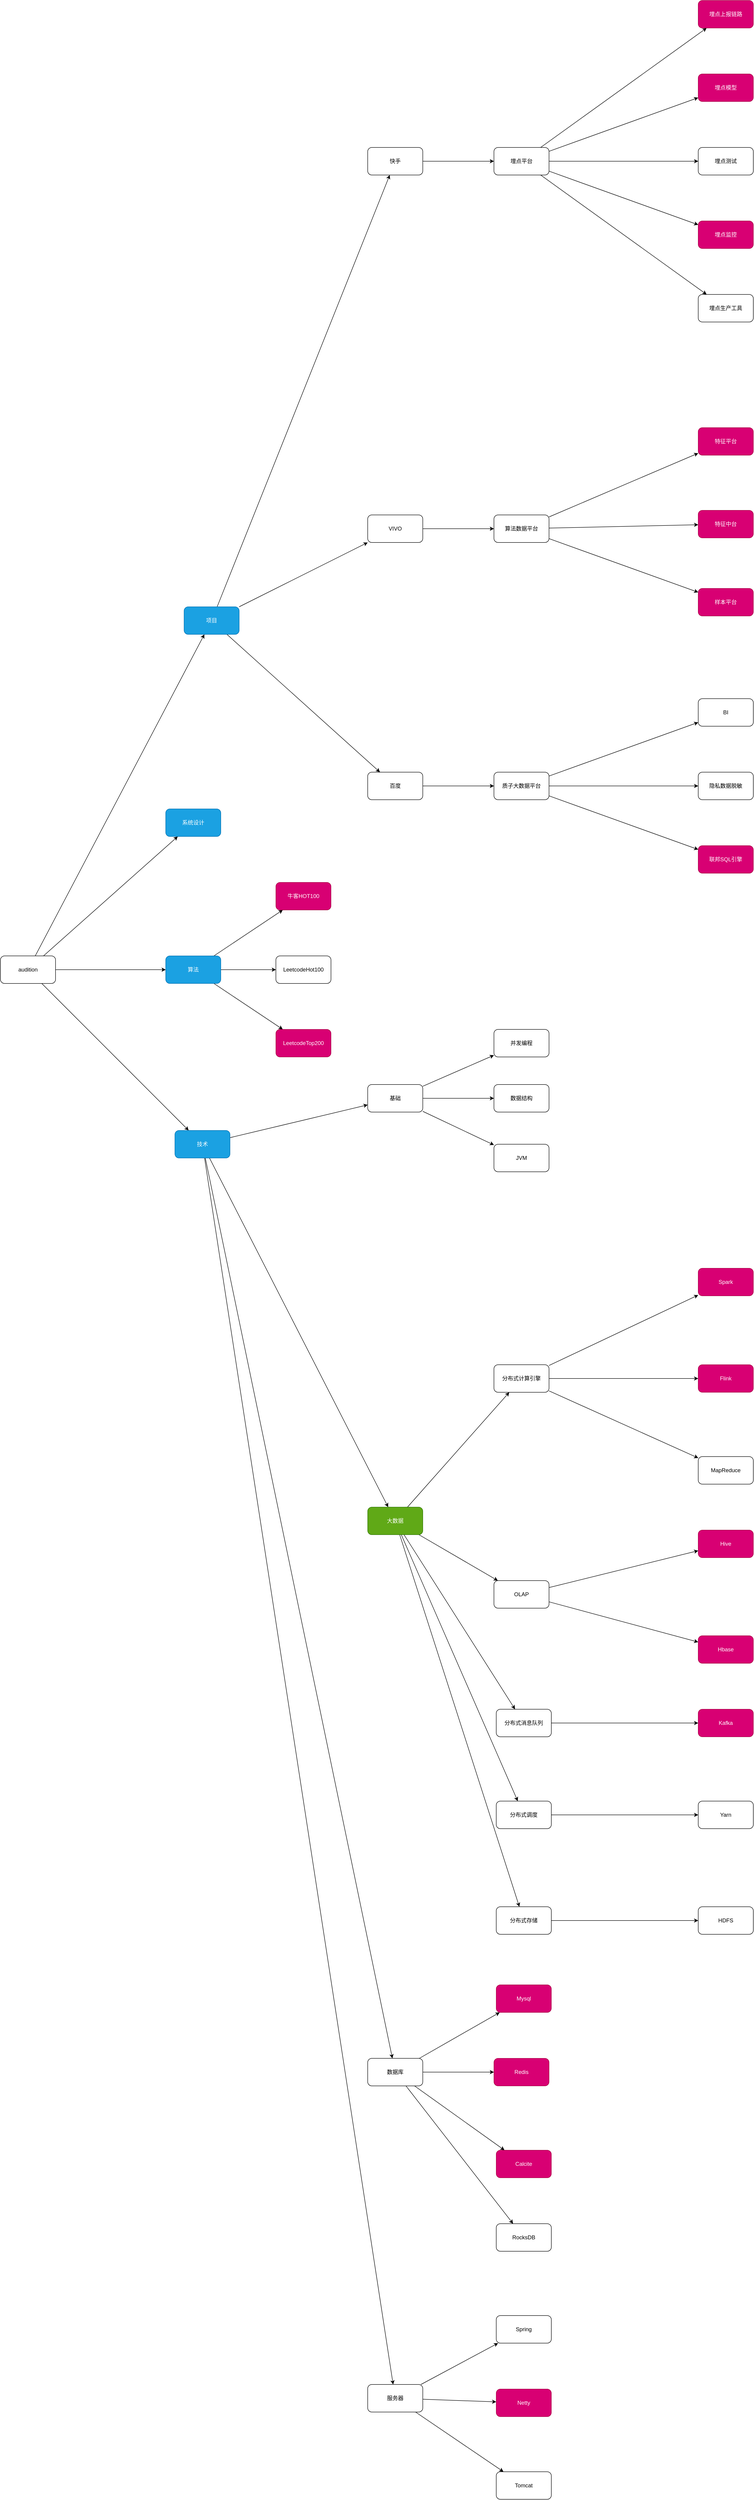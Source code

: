 <mxfile version="21.2.9" type="github" pages="2">
  <diagram name="Page-1" id="CdU_I9wvN4Hp2rFMaPJO">
    <mxGraphModel dx="2304" dy="2357" grid="1" gridSize="10" guides="1" tooltips="1" connect="1" arrows="1" fold="1" page="1" pageScale="1" pageWidth="850" pageHeight="1100" math="0" shadow="0">
      <root>
        <mxCell id="0" />
        <mxCell id="1" parent="0" />
        <mxCell id="nCrCXY3zVFdDt1ujvN8f-2" value="" style="rounded=0;orthogonalLoop=1;jettySize=auto;html=1;" parent="1" source="3KQtnwgmgE3NFFhSBi0l-1" target="nCrCXY3zVFdDt1ujvN8f-1" edge="1">
          <mxGeometry relative="1" as="geometry" />
        </mxCell>
        <mxCell id="nCrCXY3zVFdDt1ujvN8f-4" value="" style="rounded=0;orthogonalLoop=1;jettySize=auto;html=1;" parent="1" source="3KQtnwgmgE3NFFhSBi0l-1" target="nCrCXY3zVFdDt1ujvN8f-3" edge="1">
          <mxGeometry relative="1" as="geometry" />
        </mxCell>
        <mxCell id="nCrCXY3zVFdDt1ujvN8f-6" value="" style="rounded=0;orthogonalLoop=1;jettySize=auto;html=1;" parent="1" source="3KQtnwgmgE3NFFhSBi0l-1" target="nCrCXY3zVFdDt1ujvN8f-5" edge="1">
          <mxGeometry relative="1" as="geometry" />
        </mxCell>
        <mxCell id="IheyrWSOqVSxkom78KFg-25" value="" style="rounded=0;orthogonalLoop=1;jettySize=auto;html=1;" edge="1" parent="1" source="3KQtnwgmgE3NFFhSBi0l-1" target="IheyrWSOqVSxkom78KFg-24">
          <mxGeometry relative="1" as="geometry" />
        </mxCell>
        <mxCell id="3KQtnwgmgE3NFFhSBi0l-1" value="audition" style="rounded=1;whiteSpace=wrap;html=1;" parent="1" vertex="1">
          <mxGeometry x="80" y="1600" width="120" height="60" as="geometry" />
        </mxCell>
        <mxCell id="nCrCXY3zVFdDt1ujvN8f-48" value="" style="rounded=0;orthogonalLoop=1;jettySize=auto;html=1;" parent="1" source="nCrCXY3zVFdDt1ujvN8f-1" target="nCrCXY3zVFdDt1ujvN8f-47" edge="1">
          <mxGeometry relative="1" as="geometry" />
        </mxCell>
        <mxCell id="nCrCXY3zVFdDt1ujvN8f-50" value="" style="rounded=0;orthogonalLoop=1;jettySize=auto;html=1;" parent="1" source="nCrCXY3zVFdDt1ujvN8f-1" target="nCrCXY3zVFdDt1ujvN8f-49" edge="1">
          <mxGeometry relative="1" as="geometry" />
        </mxCell>
        <mxCell id="nCrCXY3zVFdDt1ujvN8f-53" value="" style="rounded=0;orthogonalLoop=1;jettySize=auto;html=1;" parent="1" source="nCrCXY3zVFdDt1ujvN8f-1" target="nCrCXY3zVFdDt1ujvN8f-52" edge="1">
          <mxGeometry relative="1" as="geometry" />
        </mxCell>
        <mxCell id="nCrCXY3zVFdDt1ujvN8f-1" value="算法" style="rounded=1;whiteSpace=wrap;html=1;fillColor=#1ba1e2;fontColor=#ffffff;strokeColor=#006EAF;" parent="1" vertex="1">
          <mxGeometry x="440" y="1600" width="120" height="60" as="geometry" />
        </mxCell>
        <mxCell id="nCrCXY3zVFdDt1ujvN8f-8" value="" style="rounded=0;orthogonalLoop=1;jettySize=auto;html=1;" parent="1" source="nCrCXY3zVFdDt1ujvN8f-3" target="nCrCXY3zVFdDt1ujvN8f-7" edge="1">
          <mxGeometry relative="1" as="geometry" />
        </mxCell>
        <mxCell id="nCrCXY3zVFdDt1ujvN8f-10" value="" style="rounded=0;orthogonalLoop=1;jettySize=auto;html=1;" parent="1" source="nCrCXY3zVFdDt1ujvN8f-3" target="nCrCXY3zVFdDt1ujvN8f-9" edge="1">
          <mxGeometry relative="1" as="geometry" />
        </mxCell>
        <mxCell id="nCrCXY3zVFdDt1ujvN8f-12" value="" style="rounded=0;orthogonalLoop=1;jettySize=auto;html=1;" parent="1" source="nCrCXY3zVFdDt1ujvN8f-3" target="nCrCXY3zVFdDt1ujvN8f-11" edge="1">
          <mxGeometry relative="1" as="geometry" />
        </mxCell>
        <mxCell id="nCrCXY3zVFdDt1ujvN8f-3" value="项目" style="rounded=1;whiteSpace=wrap;html=1;fillColor=#1ba1e2;fontColor=#ffffff;strokeColor=#006EAF;" parent="1" vertex="1">
          <mxGeometry x="480" y="840" width="120" height="60" as="geometry" />
        </mxCell>
        <mxCell id="nCrCXY3zVFdDt1ujvN8f-55" value="" style="rounded=0;orthogonalLoop=1;jettySize=auto;html=1;" parent="1" source="nCrCXY3zVFdDt1ujvN8f-5" target="nCrCXY3zVFdDt1ujvN8f-54" edge="1">
          <mxGeometry relative="1" as="geometry" />
        </mxCell>
        <mxCell id="nCrCXY3zVFdDt1ujvN8f-57" value="" style="rounded=0;orthogonalLoop=1;jettySize=auto;html=1;" parent="1" source="nCrCXY3zVFdDt1ujvN8f-5" target="nCrCXY3zVFdDt1ujvN8f-56" edge="1">
          <mxGeometry relative="1" as="geometry" />
        </mxCell>
        <mxCell id="nCrCXY3zVFdDt1ujvN8f-59" value="" style="rounded=0;orthogonalLoop=1;jettySize=auto;html=1;" parent="1" source="nCrCXY3zVFdDt1ujvN8f-5" target="nCrCXY3zVFdDt1ujvN8f-58" edge="1">
          <mxGeometry relative="1" as="geometry" />
        </mxCell>
        <mxCell id="IheyrWSOqVSxkom78KFg-16" value="" style="rounded=0;orthogonalLoop=1;jettySize=auto;html=1;" edge="1" parent="1" source="nCrCXY3zVFdDt1ujvN8f-5" target="IheyrWSOqVSxkom78KFg-15">
          <mxGeometry relative="1" as="geometry" />
        </mxCell>
        <mxCell id="nCrCXY3zVFdDt1ujvN8f-5" value="技术" style="rounded=1;whiteSpace=wrap;html=1;fillColor=#1ba1e2;fontColor=#ffffff;strokeColor=#006EAF;" parent="1" vertex="1">
          <mxGeometry x="460" y="1980" width="120" height="60" as="geometry" />
        </mxCell>
        <mxCell id="nCrCXY3zVFdDt1ujvN8f-14" value="" style="rounded=0;orthogonalLoop=1;jettySize=auto;html=1;" parent="1" source="nCrCXY3zVFdDt1ujvN8f-7" target="nCrCXY3zVFdDt1ujvN8f-13" edge="1">
          <mxGeometry relative="1" as="geometry" />
        </mxCell>
        <mxCell id="nCrCXY3zVFdDt1ujvN8f-7" value="快手" style="rounded=1;whiteSpace=wrap;html=1;" parent="1" vertex="1">
          <mxGeometry x="880" y="-160" width="120" height="60" as="geometry" />
        </mxCell>
        <mxCell id="nCrCXY3zVFdDt1ujvN8f-38" value="" style="edgeStyle=orthogonalEdgeStyle;rounded=0;orthogonalLoop=1;jettySize=auto;html=1;" parent="1" source="nCrCXY3zVFdDt1ujvN8f-9" target="nCrCXY3zVFdDt1ujvN8f-37" edge="1">
          <mxGeometry relative="1" as="geometry" />
        </mxCell>
        <mxCell id="nCrCXY3zVFdDt1ujvN8f-9" value="VIVO" style="rounded=1;whiteSpace=wrap;html=1;" parent="1" vertex="1">
          <mxGeometry x="880" y="640" width="120" height="60" as="geometry" />
        </mxCell>
        <mxCell id="nCrCXY3zVFdDt1ujvN8f-32" value="" style="rounded=0;orthogonalLoop=1;jettySize=auto;html=1;" parent="1" source="nCrCXY3zVFdDt1ujvN8f-11" target="nCrCXY3zVFdDt1ujvN8f-31" edge="1">
          <mxGeometry relative="1" as="geometry" />
        </mxCell>
        <mxCell id="nCrCXY3zVFdDt1ujvN8f-11" value="百度" style="rounded=1;whiteSpace=wrap;html=1;" parent="1" vertex="1">
          <mxGeometry x="880" y="1200" width="120" height="60" as="geometry" />
        </mxCell>
        <mxCell id="nCrCXY3zVFdDt1ujvN8f-16" value="" style="rounded=0;orthogonalLoop=1;jettySize=auto;html=1;" parent="1" source="nCrCXY3zVFdDt1ujvN8f-13" target="nCrCXY3zVFdDt1ujvN8f-15" edge="1">
          <mxGeometry relative="1" as="geometry" />
        </mxCell>
        <mxCell id="nCrCXY3zVFdDt1ujvN8f-18" value="" style="rounded=0;orthogonalLoop=1;jettySize=auto;html=1;" parent="1" source="nCrCXY3zVFdDt1ujvN8f-13" target="nCrCXY3zVFdDt1ujvN8f-17" edge="1">
          <mxGeometry relative="1" as="geometry" />
        </mxCell>
        <mxCell id="nCrCXY3zVFdDt1ujvN8f-20" value="" style="rounded=0;orthogonalLoop=1;jettySize=auto;html=1;" parent="1" source="nCrCXY3zVFdDt1ujvN8f-13" target="nCrCXY3zVFdDt1ujvN8f-19" edge="1">
          <mxGeometry relative="1" as="geometry" />
        </mxCell>
        <mxCell id="nCrCXY3zVFdDt1ujvN8f-22" value="" style="rounded=0;orthogonalLoop=1;jettySize=auto;html=1;" parent="1" source="nCrCXY3zVFdDt1ujvN8f-13" target="nCrCXY3zVFdDt1ujvN8f-21" edge="1">
          <mxGeometry relative="1" as="geometry" />
        </mxCell>
        <mxCell id="nCrCXY3zVFdDt1ujvN8f-24" value="" style="rounded=0;orthogonalLoop=1;jettySize=auto;html=1;" parent="1" source="nCrCXY3zVFdDt1ujvN8f-13" target="nCrCXY3zVFdDt1ujvN8f-23" edge="1">
          <mxGeometry relative="1" as="geometry" />
        </mxCell>
        <mxCell id="nCrCXY3zVFdDt1ujvN8f-13" value="埋点平台" style="rounded=1;whiteSpace=wrap;html=1;" parent="1" vertex="1">
          <mxGeometry x="1155" y="-160" width="120" height="60" as="geometry" />
        </mxCell>
        <mxCell id="nCrCXY3zVFdDt1ujvN8f-15" value="埋点模型" style="rounded=1;whiteSpace=wrap;html=1;fillColor=#d80073;fontColor=#ffffff;strokeColor=#A50040;" parent="1" vertex="1">
          <mxGeometry x="1600" y="-320" width="120" height="60" as="geometry" />
        </mxCell>
        <mxCell id="nCrCXY3zVFdDt1ujvN8f-17" value="埋点生产工具" style="rounded=1;whiteSpace=wrap;html=1;" parent="1" vertex="1">
          <mxGeometry x="1600" y="160" width="120" height="60" as="geometry" />
        </mxCell>
        <mxCell id="nCrCXY3zVFdDt1ujvN8f-19" value="埋点监控" style="rounded=1;whiteSpace=wrap;html=1;fillColor=#d80073;fontColor=#ffffff;strokeColor=#A50040;" parent="1" vertex="1">
          <mxGeometry x="1600" width="120" height="60" as="geometry" />
        </mxCell>
        <mxCell id="nCrCXY3zVFdDt1ujvN8f-21" value="埋点测试" style="rounded=1;whiteSpace=wrap;html=1;" parent="1" vertex="1">
          <mxGeometry x="1600" y="-160" width="120" height="60" as="geometry" />
        </mxCell>
        <mxCell id="nCrCXY3zVFdDt1ujvN8f-23" value="埋点上报链路" style="rounded=1;whiteSpace=wrap;html=1;fillColor=#d80073;fontColor=#ffffff;strokeColor=#A50040;" parent="1" vertex="1">
          <mxGeometry x="1600" y="-480" width="120" height="60" as="geometry" />
        </mxCell>
        <mxCell id="nCrCXY3zVFdDt1ujvN8f-34" value="" style="rounded=0;orthogonalLoop=1;jettySize=auto;html=1;" parent="1" source="nCrCXY3zVFdDt1ujvN8f-31" target="nCrCXY3zVFdDt1ujvN8f-33" edge="1">
          <mxGeometry relative="1" as="geometry" />
        </mxCell>
        <mxCell id="nCrCXY3zVFdDt1ujvN8f-36" value="" style="rounded=0;orthogonalLoop=1;jettySize=auto;html=1;" parent="1" source="nCrCXY3zVFdDt1ujvN8f-31" target="nCrCXY3zVFdDt1ujvN8f-35" edge="1">
          <mxGeometry relative="1" as="geometry" />
        </mxCell>
        <mxCell id="nCrCXY3zVFdDt1ujvN8f-46" value="" style="rounded=0;orthogonalLoop=1;jettySize=auto;html=1;" parent="1" source="nCrCXY3zVFdDt1ujvN8f-31" target="nCrCXY3zVFdDt1ujvN8f-45" edge="1">
          <mxGeometry relative="1" as="geometry" />
        </mxCell>
        <mxCell id="nCrCXY3zVFdDt1ujvN8f-31" value="质子大数据平台" style="rounded=1;whiteSpace=wrap;html=1;" parent="1" vertex="1">
          <mxGeometry x="1155" y="1200" width="120" height="60" as="geometry" />
        </mxCell>
        <mxCell id="nCrCXY3zVFdDt1ujvN8f-33" value="BI" style="rounded=1;whiteSpace=wrap;html=1;" parent="1" vertex="1">
          <mxGeometry x="1600" y="1040" width="120" height="60" as="geometry" />
        </mxCell>
        <mxCell id="nCrCXY3zVFdDt1ujvN8f-35" value="联邦SQL引擎" style="rounded=1;whiteSpace=wrap;html=1;fillColor=#d80073;fontColor=#ffffff;strokeColor=#A50040;" parent="1" vertex="1">
          <mxGeometry x="1600" y="1360" width="120" height="60" as="geometry" />
        </mxCell>
        <mxCell id="nCrCXY3zVFdDt1ujvN8f-40" value="" style="rounded=0;orthogonalLoop=1;jettySize=auto;html=1;" parent="1" source="nCrCXY3zVFdDt1ujvN8f-37" target="nCrCXY3zVFdDt1ujvN8f-39" edge="1">
          <mxGeometry relative="1" as="geometry" />
        </mxCell>
        <mxCell id="nCrCXY3zVFdDt1ujvN8f-42" value="" style="rounded=0;orthogonalLoop=1;jettySize=auto;html=1;" parent="1" source="nCrCXY3zVFdDt1ujvN8f-37" target="nCrCXY3zVFdDt1ujvN8f-41" edge="1">
          <mxGeometry relative="1" as="geometry" />
        </mxCell>
        <mxCell id="nCrCXY3zVFdDt1ujvN8f-44" value="" style="rounded=0;orthogonalLoop=1;jettySize=auto;html=1;" parent="1" source="nCrCXY3zVFdDt1ujvN8f-37" target="nCrCXY3zVFdDt1ujvN8f-43" edge="1">
          <mxGeometry relative="1" as="geometry" />
        </mxCell>
        <mxCell id="nCrCXY3zVFdDt1ujvN8f-37" value="算法数据平台" style="rounded=1;whiteSpace=wrap;html=1;" parent="1" vertex="1">
          <mxGeometry x="1155" y="640" width="120" height="60" as="geometry" />
        </mxCell>
        <mxCell id="nCrCXY3zVFdDt1ujvN8f-39" value="特征平台" style="rounded=1;whiteSpace=wrap;html=1;fillColor=#d80073;fontColor=#ffffff;strokeColor=#A50040;" parent="1" vertex="1">
          <mxGeometry x="1600" y="450" width="120" height="60" as="geometry" />
        </mxCell>
        <mxCell id="nCrCXY3zVFdDt1ujvN8f-41" value="样本平台" style="rounded=1;whiteSpace=wrap;html=1;fillColor=#d80073;fontColor=#ffffff;strokeColor=#A50040;" parent="1" vertex="1">
          <mxGeometry x="1600" y="800" width="120" height="60" as="geometry" />
        </mxCell>
        <mxCell id="nCrCXY3zVFdDt1ujvN8f-43" value="特征中台" style="rounded=1;whiteSpace=wrap;html=1;fillColor=#d80073;fontColor=#ffffff;strokeColor=#A50040;" parent="1" vertex="1">
          <mxGeometry x="1600" y="630" width="120" height="60" as="geometry" />
        </mxCell>
        <mxCell id="nCrCXY3zVFdDt1ujvN8f-45" value="隐私数据脱敏" style="rounded=1;whiteSpace=wrap;html=1;" parent="1" vertex="1">
          <mxGeometry x="1600" y="1200" width="120" height="60" as="geometry" />
        </mxCell>
        <mxCell id="nCrCXY3zVFdDt1ujvN8f-47" value="牛客HOT100" style="rounded=1;whiteSpace=wrap;html=1;fillColor=#d80073;fontColor=#ffffff;strokeColor=#A50040;" parent="1" vertex="1">
          <mxGeometry x="680" y="1440" width="120" height="60" as="geometry" />
        </mxCell>
        <mxCell id="nCrCXY3zVFdDt1ujvN8f-49" value="LeetcodeTop200" style="rounded=1;whiteSpace=wrap;html=1;fillColor=#d80073;fontColor=#ffffff;strokeColor=#A50040;" parent="1" vertex="1">
          <mxGeometry x="680" y="1760" width="120" height="60" as="geometry" />
        </mxCell>
        <mxCell id="nCrCXY3zVFdDt1ujvN8f-52" value="LeetcodeHot100" style="rounded=1;whiteSpace=wrap;html=1;" parent="1" vertex="1">
          <mxGeometry x="680" y="1600" width="120" height="60" as="geometry" />
        </mxCell>
        <mxCell id="IheyrWSOqVSxkom78KFg-10" value="" style="rounded=0;orthogonalLoop=1;jettySize=auto;html=1;" edge="1" parent="1" source="nCrCXY3zVFdDt1ujvN8f-54" target="IheyrWSOqVSxkom78KFg-9">
          <mxGeometry relative="1" as="geometry" />
        </mxCell>
        <mxCell id="IheyrWSOqVSxkom78KFg-12" value="" style="rounded=0;orthogonalLoop=1;jettySize=auto;html=1;" edge="1" parent="1" source="nCrCXY3zVFdDt1ujvN8f-54" target="IheyrWSOqVSxkom78KFg-11">
          <mxGeometry relative="1" as="geometry" />
        </mxCell>
        <mxCell id="IheyrWSOqVSxkom78KFg-14" value="" style="rounded=0;orthogonalLoop=1;jettySize=auto;html=1;" edge="1" parent="1" source="nCrCXY3zVFdDt1ujvN8f-54" target="IheyrWSOqVSxkom78KFg-13">
          <mxGeometry relative="1" as="geometry" />
        </mxCell>
        <mxCell id="nCrCXY3zVFdDt1ujvN8f-54" value="服务器" style="rounded=1;whiteSpace=wrap;html=1;" parent="1" vertex="1">
          <mxGeometry x="880" y="4710" width="120" height="60" as="geometry" />
        </mxCell>
        <mxCell id="nCrCXY3zVFdDt1ujvN8f-61" value="" style="rounded=0;orthogonalLoop=1;jettySize=auto;html=1;" parent="1" source="nCrCXY3zVFdDt1ujvN8f-56" target="nCrCXY3zVFdDt1ujvN8f-60" edge="1">
          <mxGeometry relative="1" as="geometry" />
        </mxCell>
        <mxCell id="nCrCXY3zVFdDt1ujvN8f-63" value="" style="rounded=0;orthogonalLoop=1;jettySize=auto;html=1;" parent="1" source="nCrCXY3zVFdDt1ujvN8f-56" target="nCrCXY3zVFdDt1ujvN8f-62" edge="1">
          <mxGeometry relative="1" as="geometry" />
        </mxCell>
        <mxCell id="nCrCXY3zVFdDt1ujvN8f-65" value="" style="rounded=0;orthogonalLoop=1;jettySize=auto;html=1;" parent="1" source="nCrCXY3zVFdDt1ujvN8f-56" target="nCrCXY3zVFdDt1ujvN8f-64" edge="1">
          <mxGeometry relative="1" as="geometry" />
        </mxCell>
        <mxCell id="nCrCXY3zVFdDt1ujvN8f-85" value="" style="rounded=0;orthogonalLoop=1;jettySize=auto;html=1;" parent="1" source="nCrCXY3zVFdDt1ujvN8f-56" target="nCrCXY3zVFdDt1ujvN8f-84" edge="1">
          <mxGeometry relative="1" as="geometry" />
        </mxCell>
        <mxCell id="nCrCXY3zVFdDt1ujvN8f-89" value="" style="rounded=0;orthogonalLoop=1;jettySize=auto;html=1;" parent="1" source="nCrCXY3zVFdDt1ujvN8f-56" target="nCrCXY3zVFdDt1ujvN8f-88" edge="1">
          <mxGeometry relative="1" as="geometry" />
        </mxCell>
        <mxCell id="nCrCXY3zVFdDt1ujvN8f-56" value="大数据" style="rounded=1;whiteSpace=wrap;html=1;fillColor=#60a917;fontColor=#ffffff;strokeColor=#2D7600;" parent="1" vertex="1">
          <mxGeometry x="880" y="2800" width="120" height="60" as="geometry" />
        </mxCell>
        <mxCell id="nCrCXY3zVFdDt1ujvN8f-73" value="" style="rounded=0;orthogonalLoop=1;jettySize=auto;html=1;" parent="1" source="nCrCXY3zVFdDt1ujvN8f-58" target="nCrCXY3zVFdDt1ujvN8f-72" edge="1">
          <mxGeometry relative="1" as="geometry" />
        </mxCell>
        <mxCell id="nCrCXY3zVFdDt1ujvN8f-77" value="" style="rounded=0;orthogonalLoop=1;jettySize=auto;html=1;" parent="1" source="nCrCXY3zVFdDt1ujvN8f-58" target="nCrCXY3zVFdDt1ujvN8f-76" edge="1">
          <mxGeometry relative="1" as="geometry" />
        </mxCell>
        <mxCell id="nCrCXY3zVFdDt1ujvN8f-79" value="" style="rounded=0;orthogonalLoop=1;jettySize=auto;html=1;" parent="1" source="nCrCXY3zVFdDt1ujvN8f-58" target="nCrCXY3zVFdDt1ujvN8f-78" edge="1">
          <mxGeometry relative="1" as="geometry" />
        </mxCell>
        <mxCell id="nCrCXY3zVFdDt1ujvN8f-83" value="" style="rounded=0;orthogonalLoop=1;jettySize=auto;html=1;" parent="1" source="nCrCXY3zVFdDt1ujvN8f-58" target="nCrCXY3zVFdDt1ujvN8f-82" edge="1">
          <mxGeometry relative="1" as="geometry" />
        </mxCell>
        <mxCell id="nCrCXY3zVFdDt1ujvN8f-58" value="数据库" style="rounded=1;whiteSpace=wrap;html=1;" parent="1" vertex="1">
          <mxGeometry x="880" y="4000" width="120" height="60" as="geometry" />
        </mxCell>
        <mxCell id="nCrCXY3zVFdDt1ujvN8f-69" value="" style="rounded=0;orthogonalLoop=1;jettySize=auto;html=1;" parent="1" source="nCrCXY3zVFdDt1ujvN8f-60" target="nCrCXY3zVFdDt1ujvN8f-68" edge="1">
          <mxGeometry relative="1" as="geometry" />
        </mxCell>
        <mxCell id="nCrCXY3zVFdDt1ujvN8f-71" value="" style="rounded=0;orthogonalLoop=1;jettySize=auto;html=1;" parent="1" source="nCrCXY3zVFdDt1ujvN8f-60" target="nCrCXY3zVFdDt1ujvN8f-70" edge="1">
          <mxGeometry relative="1" as="geometry" />
        </mxCell>
        <mxCell id="IheyrWSOqVSxkom78KFg-4" value="" style="rounded=0;orthogonalLoop=1;jettySize=auto;html=1;" edge="1" parent="1" source="nCrCXY3zVFdDt1ujvN8f-60" target="IheyrWSOqVSxkom78KFg-3">
          <mxGeometry relative="1" as="geometry" />
        </mxCell>
        <mxCell id="nCrCXY3zVFdDt1ujvN8f-60" value="分布式计算引擎" style="rounded=1;whiteSpace=wrap;html=1;" parent="1" vertex="1">
          <mxGeometry x="1155" y="2490" width="120" height="60" as="geometry" />
        </mxCell>
        <mxCell id="IheyrWSOqVSxkom78KFg-2" value="" style="rounded=0;orthogonalLoop=1;jettySize=auto;html=1;" edge="1" parent="1" source="nCrCXY3zVFdDt1ujvN8f-62" target="IheyrWSOqVSxkom78KFg-1">
          <mxGeometry relative="1" as="geometry" />
        </mxCell>
        <mxCell id="IheyrWSOqVSxkom78KFg-6" value="" style="rounded=0;orthogonalLoop=1;jettySize=auto;html=1;" edge="1" parent="1" source="nCrCXY3zVFdDt1ujvN8f-62" target="IheyrWSOqVSxkom78KFg-5">
          <mxGeometry relative="1" as="geometry" />
        </mxCell>
        <mxCell id="nCrCXY3zVFdDt1ujvN8f-62" value="OLAP" style="rounded=1;whiteSpace=wrap;html=1;" parent="1" vertex="1">
          <mxGeometry x="1155" y="2960" width="120" height="60" as="geometry" />
        </mxCell>
        <mxCell id="nCrCXY3zVFdDt1ujvN8f-81" value="" style="rounded=0;orthogonalLoop=1;jettySize=auto;html=1;" parent="1" source="nCrCXY3zVFdDt1ujvN8f-64" target="nCrCXY3zVFdDt1ujvN8f-80" edge="1">
          <mxGeometry relative="1" as="geometry" />
        </mxCell>
        <mxCell id="nCrCXY3zVFdDt1ujvN8f-64" value="分布式消息队列" style="rounded=1;whiteSpace=wrap;html=1;" parent="1" vertex="1">
          <mxGeometry x="1160" y="3240" width="120" height="60" as="geometry" />
        </mxCell>
        <mxCell id="nCrCXY3zVFdDt1ujvN8f-68" value="Spark" style="rounded=1;whiteSpace=wrap;html=1;fillColor=#d80073;fontColor=#ffffff;strokeColor=#A50040;" parent="1" vertex="1">
          <mxGeometry x="1600" y="2280" width="120" height="60" as="geometry" />
        </mxCell>
        <mxCell id="nCrCXY3zVFdDt1ujvN8f-70" value="MapReduce" style="rounded=1;whiteSpace=wrap;html=1;" parent="1" vertex="1">
          <mxGeometry x="1600" y="2690" width="120" height="60" as="geometry" />
        </mxCell>
        <mxCell id="nCrCXY3zVFdDt1ujvN8f-72" value="Mysql" style="rounded=1;whiteSpace=wrap;html=1;fillColor=#d80073;fontColor=#ffffff;strokeColor=#A50040;" parent="1" vertex="1">
          <mxGeometry x="1160" y="3840" width="120" height="60" as="geometry" />
        </mxCell>
        <mxCell id="nCrCXY3zVFdDt1ujvN8f-76" value="Redis" style="rounded=1;whiteSpace=wrap;html=1;fillColor=#d80073;fontColor=#ffffff;strokeColor=#A50040;" parent="1" vertex="1">
          <mxGeometry x="1155" y="4000" width="120" height="60" as="geometry" />
        </mxCell>
        <mxCell id="nCrCXY3zVFdDt1ujvN8f-78" value="Calcite" style="rounded=1;whiteSpace=wrap;html=1;fillColor=#d80073;fontColor=#ffffff;strokeColor=#A50040;" parent="1" vertex="1">
          <mxGeometry x="1160" y="4200" width="120" height="60" as="geometry" />
        </mxCell>
        <mxCell id="nCrCXY3zVFdDt1ujvN8f-80" value="Kafka" style="rounded=1;whiteSpace=wrap;html=1;fillColor=#d80073;fontColor=#ffffff;strokeColor=#A50040;" parent="1" vertex="1">
          <mxGeometry x="1600" y="3240" width="120" height="60" as="geometry" />
        </mxCell>
        <mxCell id="nCrCXY3zVFdDt1ujvN8f-82" value="RocksDB" style="rounded=1;whiteSpace=wrap;html=1;" parent="1" vertex="1">
          <mxGeometry x="1160" y="4360" width="120" height="60" as="geometry" />
        </mxCell>
        <mxCell id="nCrCXY3zVFdDt1ujvN8f-87" value="" style="rounded=0;orthogonalLoop=1;jettySize=auto;html=1;" parent="1" source="nCrCXY3zVFdDt1ujvN8f-84" target="nCrCXY3zVFdDt1ujvN8f-86" edge="1">
          <mxGeometry relative="1" as="geometry" />
        </mxCell>
        <mxCell id="nCrCXY3zVFdDt1ujvN8f-84" value="分布式调度" style="rounded=1;whiteSpace=wrap;html=1;" parent="1" vertex="1">
          <mxGeometry x="1160" y="3440" width="120" height="60" as="geometry" />
        </mxCell>
        <mxCell id="nCrCXY3zVFdDt1ujvN8f-86" value="Yarn" style="rounded=1;whiteSpace=wrap;html=1;" parent="1" vertex="1">
          <mxGeometry x="1600" y="3440" width="120" height="60" as="geometry" />
        </mxCell>
        <mxCell id="IheyrWSOqVSxkom78KFg-8" value="" style="rounded=0;orthogonalLoop=1;jettySize=auto;html=1;" edge="1" parent="1" source="nCrCXY3zVFdDt1ujvN8f-88" target="IheyrWSOqVSxkom78KFg-7">
          <mxGeometry relative="1" as="geometry" />
        </mxCell>
        <mxCell id="nCrCXY3zVFdDt1ujvN8f-88" value="分布式存储" style="rounded=1;whiteSpace=wrap;html=1;" parent="1" vertex="1">
          <mxGeometry x="1160" y="3670" width="120" height="60" as="geometry" />
        </mxCell>
        <mxCell id="IheyrWSOqVSxkom78KFg-1" value="Hive" style="rounded=1;whiteSpace=wrap;html=1;fillColor=#d80073;fontColor=#ffffff;strokeColor=#A50040;" vertex="1" parent="1">
          <mxGeometry x="1600" y="2850" width="120" height="60" as="geometry" />
        </mxCell>
        <mxCell id="IheyrWSOqVSxkom78KFg-3" value="Flink" style="rounded=1;whiteSpace=wrap;html=1;fillColor=#d80073;fontColor=#ffffff;strokeColor=#A50040;" vertex="1" parent="1">
          <mxGeometry x="1600" y="2490" width="120" height="60" as="geometry" />
        </mxCell>
        <mxCell id="IheyrWSOqVSxkom78KFg-5" value="Hbase" style="rounded=1;whiteSpace=wrap;html=1;fillColor=#d80073;fontColor=#ffffff;strokeColor=#A50040;" vertex="1" parent="1">
          <mxGeometry x="1600" y="3080" width="120" height="60" as="geometry" />
        </mxCell>
        <mxCell id="IheyrWSOqVSxkom78KFg-7" value="HDFS" style="rounded=1;whiteSpace=wrap;html=1;" vertex="1" parent="1">
          <mxGeometry x="1600" y="3670" width="120" height="60" as="geometry" />
        </mxCell>
        <mxCell id="IheyrWSOqVSxkom78KFg-9" value="Netty" style="rounded=1;whiteSpace=wrap;html=1;fillColor=#d80073;fontColor=#ffffff;strokeColor=#A50040;" vertex="1" parent="1">
          <mxGeometry x="1160" y="4720" width="120" height="60" as="geometry" />
        </mxCell>
        <mxCell id="IheyrWSOqVSxkom78KFg-11" value="Tomcat" style="rounded=1;whiteSpace=wrap;html=1;" vertex="1" parent="1">
          <mxGeometry x="1160" y="4900" width="120" height="60" as="geometry" />
        </mxCell>
        <mxCell id="IheyrWSOqVSxkom78KFg-13" value="Spring" style="rounded=1;whiteSpace=wrap;html=1;" vertex="1" parent="1">
          <mxGeometry x="1160" y="4560" width="120" height="60" as="geometry" />
        </mxCell>
        <mxCell id="IheyrWSOqVSxkom78KFg-19" value="" style="rounded=0;orthogonalLoop=1;jettySize=auto;html=1;" edge="1" parent="1" source="IheyrWSOqVSxkom78KFg-15" target="IheyrWSOqVSxkom78KFg-18">
          <mxGeometry relative="1" as="geometry" />
        </mxCell>
        <mxCell id="IheyrWSOqVSxkom78KFg-21" value="" style="rounded=0;orthogonalLoop=1;jettySize=auto;html=1;" edge="1" parent="1" source="IheyrWSOqVSxkom78KFg-15" target="IheyrWSOqVSxkom78KFg-20">
          <mxGeometry relative="1" as="geometry" />
        </mxCell>
        <mxCell id="IheyrWSOqVSxkom78KFg-23" value="" style="rounded=0;orthogonalLoop=1;jettySize=auto;html=1;" edge="1" parent="1" source="IheyrWSOqVSxkom78KFg-15" target="IheyrWSOqVSxkom78KFg-22">
          <mxGeometry relative="1" as="geometry" />
        </mxCell>
        <mxCell id="IheyrWSOqVSxkom78KFg-15" value="基础" style="rounded=1;whiteSpace=wrap;html=1;" vertex="1" parent="1">
          <mxGeometry x="880" y="1880" width="120" height="60" as="geometry" />
        </mxCell>
        <mxCell id="IheyrWSOqVSxkom78KFg-17" style="edgeStyle=orthogonalEdgeStyle;rounded=0;orthogonalLoop=1;jettySize=auto;html=1;exitX=0.5;exitY=1;exitDx=0;exitDy=0;" edge="1" parent="1" source="nCrCXY3zVFdDt1ujvN8f-58" target="nCrCXY3zVFdDt1ujvN8f-58">
          <mxGeometry relative="1" as="geometry" />
        </mxCell>
        <mxCell id="IheyrWSOqVSxkom78KFg-18" value="并发编程" style="rounded=1;whiteSpace=wrap;html=1;" vertex="1" parent="1">
          <mxGeometry x="1155" y="1760" width="120" height="60" as="geometry" />
        </mxCell>
        <mxCell id="IheyrWSOqVSxkom78KFg-20" value="JVM" style="rounded=1;whiteSpace=wrap;html=1;" vertex="1" parent="1">
          <mxGeometry x="1155" y="2010" width="120" height="60" as="geometry" />
        </mxCell>
        <mxCell id="IheyrWSOqVSxkom78KFg-22" value="数据结构" style="rounded=1;whiteSpace=wrap;html=1;" vertex="1" parent="1">
          <mxGeometry x="1155" y="1880" width="120" height="60" as="geometry" />
        </mxCell>
        <mxCell id="IheyrWSOqVSxkom78KFg-24" value="系统设计" style="rounded=1;whiteSpace=wrap;html=1;fillColor=#1ba1e2;fontColor=#ffffff;strokeColor=#006EAF;" vertex="1" parent="1">
          <mxGeometry x="440" y="1280" width="120" height="60" as="geometry" />
        </mxCell>
      </root>
    </mxGraphModel>
  </diagram>
  <diagram id="Bo5hGBUy11vULs6Wh8lr" name="第 2 页">
    <mxGraphModel dx="14620" dy="7855" grid="1" gridSize="10" guides="1" tooltips="1" connect="1" arrows="1" fold="1" page="1" pageScale="1" pageWidth="850" pageHeight="1100" math="0" shadow="0">
      <root>
        <mxCell id="0" />
        <mxCell id="1" parent="0" />
        <mxCell id="UxkbkvMXde2H-oP6bU26-1" value="告警任务" style="rounded=1;whiteSpace=wrap;html=1;fontSize=12;glass=0;strokeWidth=1;shadow=0;fillColor=#dae8fc;strokeColor=#6c8ebf;" vertex="1" parent="1">
          <mxGeometry x="160" y="40" width="120" height="60" as="geometry" />
        </mxCell>
        <mxCell id="UxkbkvMXde2H-oP6bU26-2" value="未处理" style="edgeStyle=orthogonalEdgeStyle;rounded=0;html=1;jettySize=auto;orthogonalLoop=1;fontSize=11;endArrow=block;endFill=0;endSize=8;strokeWidth=1;shadow=0;labelBackgroundColor=none;" edge="1" parent="1" source="UxkbkvMXde2H-oP6bU26-3" target="UxkbkvMXde2H-oP6bU26-4">
          <mxGeometry y="10" relative="1" as="geometry">
            <mxPoint as="offset" />
          </mxGeometry>
        </mxCell>
        <mxCell id="UxkbkvMXde2H-oP6bU26-3" value="告警人" style="rhombus;whiteSpace=wrap;html=1;shadow=0;fontFamily=Helvetica;fontSize=12;align=center;strokeWidth=1;spacing=6;spacingTop=-4;fillColor=#fff2cc;strokeColor=#d6b656;" vertex="1" parent="1">
          <mxGeometry x="160" y="190" width="120" height="100" as="geometry" />
        </mxCell>
        <mxCell id="UxkbkvMXde2H-oP6bU26-4" value="告警周期检测" style="rounded=1;whiteSpace=wrap;html=1;fontSize=12;glass=0;strokeWidth=1;shadow=0;fillColor=#d5e8d4;strokeColor=#82b366;" vertex="1" parent="1">
          <mxGeometry x="440" y="210" width="120" height="60" as="geometry" />
        </mxCell>
        <mxCell id="UxkbkvMXde2H-oP6bU26-5" value="历史告警信息&lt;br&gt;写入告警库" style="edgeStyle=orthogonalEdgeStyle;rounded=0;html=1;jettySize=auto;orthogonalLoop=1;fontSize=11;endArrow=block;endFill=0;endSize=8;strokeWidth=1;shadow=0;labelBackgroundColor=none;exitX=1;exitY=0.75;exitDx=0;exitDy=0;" edge="1" parent="1" source="UxkbkvMXde2H-oP6bU26-1" target="UxkbkvMXde2H-oP6bU26-8">
          <mxGeometry x="-0.554" y="-40" relative="1" as="geometry">
            <mxPoint as="offset" />
            <Array as="points">
              <mxPoint x="280" y="70" />
              <mxPoint x="360" y="70" />
              <mxPoint x="360" y="390" />
            </Array>
          </mxGeometry>
        </mxCell>
        <mxCell id="UxkbkvMXde2H-oP6bU26-6" value="" style="edgeStyle=orthogonalEdgeStyle;rounded=0;orthogonalLoop=1;jettySize=auto;html=1;" edge="1" parent="1" source="UxkbkvMXde2H-oP6bU26-21" target="UxkbkvMXde2H-oP6bU26-27">
          <mxGeometry relative="1" as="geometry" />
        </mxCell>
        <mxCell id="UxkbkvMXde2H-oP6bU26-7" value="" style="edgeStyle=orthogonalEdgeStyle;rounded=0;orthogonalLoop=1;jettySize=auto;html=1;entryX=0.5;entryY=1;entryDx=0;entryDy=0;" edge="1" parent="1" source="UxkbkvMXde2H-oP6bU26-8" target="UxkbkvMXde2H-oP6bU26-27">
          <mxGeometry relative="1" as="geometry">
            <mxPoint x="617" y="390" as="targetPoint" />
          </mxGeometry>
        </mxCell>
        <mxCell id="UxkbkvMXde2H-oP6bU26-8" value="告警库" style="rounded=1;whiteSpace=wrap;html=1;fontSize=12;glass=0;strokeWidth=1;shadow=0;fillColor=#f0a30a;fontColor=#000000;strokeColor=#BD7000;" vertex="1" parent="1">
          <mxGeometry x="640" y="360" width="120" height="60" as="geometry" />
        </mxCell>
        <mxCell id="UxkbkvMXde2H-oP6bU26-9" value="节假日特殊处理" style="rounded=1;whiteSpace=wrap;html=1;fillColor=#ffe6cc;strokeColor=#d79b00;" vertex="1" parent="1">
          <mxGeometry x="-120" y="140" width="120" height="40" as="geometry" />
        </mxCell>
        <mxCell id="UxkbkvMXde2H-oP6bU26-10" value="告警处理" style="rounded=1;whiteSpace=wrap;html=1;fillColor=#ffe6cc;strokeColor=#d79b00;" vertex="1" parent="1">
          <mxGeometry x="-120" y="260" width="120" height="40" as="geometry" />
        </mxCell>
        <mxCell id="UxkbkvMXde2H-oP6bU26-11" value="去处理" style="edgeStyle=orthogonalEdgeStyle;rounded=0;html=1;jettySize=auto;orthogonalLoop=1;fontSize=11;endArrow=block;endFill=0;endSize=8;strokeWidth=1;shadow=0;labelBackgroundColor=none;exitX=0;exitY=0.5;exitDx=0;exitDy=0;" edge="1" parent="1" source="UxkbkvMXde2H-oP6bU26-3">
          <mxGeometry y="10" relative="1" as="geometry">
            <mxPoint as="offset" />
            <mxPoint x="280" y="240" as="sourcePoint" />
            <mxPoint x="20" y="240" as="targetPoint" />
            <Array as="points">
              <mxPoint x="150" y="240" />
            </Array>
          </mxGeometry>
        </mxCell>
        <mxCell id="UxkbkvMXde2H-oP6bU26-12" value="告警阈值&amp;amp;规则推荐" style="rounded=1;whiteSpace=wrap;html=1;fillColor=#ffe6cc;strokeColor=#d79b00;" vertex="1" parent="1">
          <mxGeometry x="-120" y="200" width="120" height="40" as="geometry" />
        </mxCell>
        <mxCell id="UxkbkvMXde2H-oP6bU26-13" value="&lt;meta charset=&quot;utf-8&quot;&gt;&lt;span style=&quot;color: rgb(0, 0, 0); font-family: Helvetica; font-size: 12px; font-style: normal; font-variant-ligatures: normal; font-variant-caps: normal; font-weight: 400; letter-spacing: normal; orphans: 2; text-align: center; text-indent: 0px; text-transform: none; widows: 2; word-spacing: 0px; -webkit-text-stroke-width: 0px; background-color: rgb(248, 249, 250); text-decoration-thickness: initial; text-decoration-style: initial; text-decoration-color: initial; float: none; display: inline !important;&quot;&gt;告警处理&lt;/span&gt;" style="edgeStyle=orthogonalEdgeStyle;rounded=0;html=1;jettySize=auto;orthogonalLoop=1;fontSize=11;endArrow=block;endFill=0;endSize=8;strokeWidth=1;shadow=0;labelBackgroundColor=none;exitX=0.5;exitY=1;exitDx=0;exitDy=0;entryX=0.5;entryY=0;entryDx=0;entryDy=0;" edge="1" parent="1" source="UxkbkvMXde2H-oP6bU26-1" target="UxkbkvMXde2H-oP6bU26-3">
          <mxGeometry y="10" relative="1" as="geometry">
            <mxPoint as="offset" />
            <mxPoint x="280" y="400" as="sourcePoint" />
            <mxPoint x="410" y="400" as="targetPoint" />
          </mxGeometry>
        </mxCell>
        <mxCell id="UxkbkvMXde2H-oP6bU26-14" value="异常检测" style="rounded=1;whiteSpace=wrap;html=1;fontSize=12;glass=0;strokeWidth=1;shadow=0;fillColor=#f8cecc;strokeColor=#b85450;" vertex="1" parent="1">
          <mxGeometry x="160" y="-110" width="120" height="60" as="geometry" />
        </mxCell>
        <mxCell id="UxkbkvMXde2H-oP6bU26-15" value="" style="edgeStyle=orthogonalEdgeStyle;rounded=0;orthogonalLoop=1;jettySize=auto;html=1;entryX=0.5;entryY=0;entryDx=0;entryDy=0;" edge="1" parent="1" source="UxkbkvMXde2H-oP6bU26-16" target="UxkbkvMXde2H-oP6bU26-14">
          <mxGeometry relative="1" as="geometry">
            <mxPoint x="220" y="-170" as="targetPoint" />
          </mxGeometry>
        </mxCell>
        <mxCell id="UxkbkvMXde2H-oP6bU26-16" value="规则库" style="rounded=1;whiteSpace=wrap;html=1;fontSize=12;glass=0;strokeWidth=1;shadow=0;fillColor=#e1d5e7;strokeColor=#9673a6;" vertex="1" parent="1">
          <mxGeometry x="160" y="-260" width="120" height="60" as="geometry" />
        </mxCell>
        <mxCell id="UxkbkvMXde2H-oP6bU26-17" value="跟新规则" style="edgeStyle=orthogonalEdgeStyle;rounded=0;html=1;jettySize=auto;orthogonalLoop=1;fontSize=11;endArrow=block;endFill=0;endSize=8;strokeWidth=1;shadow=0;labelBackgroundColor=none;entryX=0;entryY=0.5;entryDx=0;entryDy=0;" edge="1" parent="1" target="UxkbkvMXde2H-oP6bU26-16">
          <mxGeometry y="30" relative="1" as="geometry">
            <mxPoint as="offset" />
            <mxPoint x="-60" y="100" as="sourcePoint" />
            <mxPoint x="100" y="-220" as="targetPoint" />
            <Array as="points">
              <mxPoint x="-60" y="100" />
              <mxPoint x="-60" y="-230" />
            </Array>
          </mxGeometry>
        </mxCell>
        <mxCell id="UxkbkvMXde2H-oP6bU26-18" value="" style="edgeStyle=orthogonalEdgeStyle;rounded=0;orthogonalLoop=1;jettySize=auto;html=1;" edge="1" parent="1" source="UxkbkvMXde2H-oP6bU26-19">
          <mxGeometry relative="1" as="geometry">
            <mxPoint x="280" y="-230" as="targetPoint" />
            <Array as="points">
              <mxPoint x="500" y="-230" />
            </Array>
          </mxGeometry>
        </mxCell>
        <mxCell id="UxkbkvMXde2H-oP6bU26-19" value="告警升级" style="whiteSpace=wrap;html=1;rounded=1;glass=0;strokeWidth=1;shadow=0;fillColor=#fa6800;fontColor=#000000;strokeColor=#C73500;" vertex="1" parent="1">
          <mxGeometry x="443.5" y="40" width="113" height="60" as="geometry" />
        </mxCell>
        <mxCell id="UxkbkvMXde2H-oP6bU26-20" value="A1/A2" style="edgeStyle=orthogonalEdgeStyle;rounded=0;html=1;jettySize=auto;orthogonalLoop=1;fontSize=11;endArrow=block;endFill=0;endSize=8;strokeWidth=1;shadow=0;labelBackgroundColor=none;entryX=0.5;entryY=1;entryDx=0;entryDy=0;exitX=0.5;exitY=0;exitDx=0;exitDy=0;" edge="1" parent="1" source="UxkbkvMXde2H-oP6bU26-4" target="UxkbkvMXde2H-oP6bU26-19">
          <mxGeometry x="0.032" y="-37" relative="1" as="geometry">
            <mxPoint x="-1" y="10" as="offset" />
            <mxPoint x="280" y="400" as="sourcePoint" />
            <mxPoint x="410" y="400" as="targetPoint" />
          </mxGeometry>
        </mxCell>
        <mxCell id="UxkbkvMXde2H-oP6bU26-21" value="告警降级" style="rounded=1;whiteSpace=wrap;html=1;fontSize=12;glass=0;strokeWidth=1;shadow=0;fillColor=#e3c800;fontColor=#000000;strokeColor=#B09500;" vertex="1" parent="1">
          <mxGeometry x="650" y="210" width="120" height="60" as="geometry" />
        </mxCell>
        <mxCell id="UxkbkvMXde2H-oP6bU26-22" value="A3" style="edgeStyle=orthogonalEdgeStyle;rounded=0;html=1;jettySize=auto;orthogonalLoop=1;fontSize=11;endArrow=block;endFill=0;endSize=8;strokeWidth=1;shadow=0;labelBackgroundColor=none;entryX=0;entryY=0.5;entryDx=0;entryDy=0;exitX=1;exitY=0.5;exitDx=0;exitDy=0;" edge="1" parent="1" source="UxkbkvMXde2H-oP6bU26-4" target="UxkbkvMXde2H-oP6bU26-21">
          <mxGeometry y="10" relative="1" as="geometry">
            <mxPoint as="offset" />
            <mxPoint x="530" y="230" as="sourcePoint" />
            <mxPoint x="410" y="400" as="targetPoint" />
            <Array as="points">
              <mxPoint x="560" y="240" />
            </Array>
          </mxGeometry>
        </mxCell>
        <mxCell id="UxkbkvMXde2H-oP6bU26-23" value="跟新规则" style="edgeStyle=orthogonalEdgeStyle;rounded=0;html=1;jettySize=auto;orthogonalLoop=1;fontSize=11;endArrow=block;endFill=0;endSize=8;strokeWidth=1;shadow=0;labelBackgroundColor=none;exitX=0.5;exitY=0;exitDx=0;exitDy=0;" edge="1" parent="1" source="UxkbkvMXde2H-oP6bU26-21">
          <mxGeometry x="0.523" y="-20" relative="1" as="geometry">
            <mxPoint as="offset" />
            <mxPoint x="630" y="90" as="sourcePoint" />
            <mxPoint x="280" y="-230" as="targetPoint" />
            <Array as="points">
              <mxPoint x="700" y="-230" />
            </Array>
          </mxGeometry>
        </mxCell>
        <mxCell id="UxkbkvMXde2H-oP6bU26-24" value="单次创建" style="whiteSpace=wrap;html=1;fillColor=#ffe6cc;strokeColor=#d79b00;rounded=1;glass=0;strokeWidth=1;shadow=0;" vertex="1" parent="1">
          <mxGeometry x="40" y="-470" width="120" height="60" as="geometry" />
        </mxCell>
        <mxCell id="UxkbkvMXde2H-oP6bU26-25" value="批量创建" style="whiteSpace=wrap;html=1;fillColor=#e3c800;strokeColor=#B09500;fontColor=#000000;rounded=1;glass=0;strokeWidth=1;shadow=0;" vertex="1" parent="1">
          <mxGeometry x="280" y="-470" width="120" height="60" as="geometry" />
        </mxCell>
        <mxCell id="UxkbkvMXde2H-oP6bU26-26" value="告警规则&amp;amp;阈值推荐" style="whiteSpace=wrap;html=1;fillColor=#008a00;strokeColor=#005700;fontColor=#ffffff;rounded=1;glass=0;strokeWidth=1;shadow=0;" vertex="1" parent="1">
          <mxGeometry x="160" y="-430" width="120" height="60" as="geometry" />
        </mxCell>
        <mxCell id="UxkbkvMXde2H-oP6bU26-27" value="告警治理" style="rounded=1;whiteSpace=wrap;html=1;fontSize=12;glass=0;strokeWidth=1;shadow=0;fillColor=#a20025;fontColor=#ffffff;strokeColor=#6F0000;" vertex="1" parent="1">
          <mxGeometry x="880" y="210" width="120" height="60" as="geometry" />
        </mxCell>
        <mxCell id="UxkbkvMXde2H-oP6bU26-28" value="静默策略" style="rounded=1;whiteSpace=wrap;html=1;fillColor=#ffe6cc;strokeColor=#d79b00;" vertex="1" parent="1">
          <mxGeometry x="-120" y="320" width="120" height="40" as="geometry" />
        </mxCell>
        <mxCell id="UxkbkvMXde2H-oP6bU26-29" value="" style="edgeStyle=orthogonalEdgeStyle;rounded=0;orthogonalLoop=1;jettySize=auto;html=1;" edge="1" parent="1" source="UxkbkvMXde2H-oP6bU26-30" target="UxkbkvMXde2H-oP6bU26-14">
          <mxGeometry relative="1" as="geometry" />
        </mxCell>
        <mxCell id="UxkbkvMXde2H-oP6bU26-30" value="指标计算" style="rounded=1;whiteSpace=wrap;html=1;fillColor=#d5e8d4;strokeColor=#82b366;" vertex="1" parent="1">
          <mxGeometry x="-40" y="-110" width="120" height="60" as="geometry" />
        </mxCell>
        <mxCell id="UxkbkvMXde2H-oP6bU26-31" value="&lt;span style=&quot;color: rgb(0, 0, 0); font-family: Helvetica; font-size: 12px; font-style: normal; font-variant-ligatures: normal; font-variant-caps: normal; font-weight: 400; letter-spacing: normal; orphans: 2; text-align: center; text-indent: 0px; text-transform: none; widows: 2; word-spacing: 0px; -webkit-text-stroke-width: 0px; background-color: rgb(248, 249, 250); text-decoration-thickness: initial; text-decoration-style: initial; text-decoration-color: initial; float: none; display: inline !important;&quot;&gt;任务依赖&lt;/span&gt;" style="edgeStyle=orthogonalEdgeStyle;rounded=0;html=1;jettySize=auto;orthogonalLoop=1;fontSize=11;endArrow=block;endFill=0;endSize=8;strokeWidth=1;shadow=0;labelBackgroundColor=none;exitX=0.5;exitY=1;exitDx=0;exitDy=0;" edge="1" parent="1" source="UxkbkvMXde2H-oP6bU26-14">
          <mxGeometry y="30" relative="1" as="geometry">
            <mxPoint as="offset" />
            <mxPoint x="230" y="110" as="sourcePoint" />
            <mxPoint x="220" y="40" as="targetPoint" />
          </mxGeometry>
        </mxCell>
        <mxCell id="UxkbkvMXde2H-oP6bU26-32" value="T+1" style="edgeStyle=orthogonalEdgeStyle;rounded=0;html=1;jettySize=auto;orthogonalLoop=1;fontSize=11;endArrow=block;endFill=0;endSize=8;strokeWidth=1;shadow=0;labelBackgroundColor=none;" edge="1" parent="1">
          <mxGeometry y="10" relative="1" as="geometry">
            <mxPoint as="offset" />
            <mxPoint x="80" y="-80.5" as="sourcePoint" />
            <mxPoint x="160" y="-80" as="targetPoint" />
            <Array as="points">
              <mxPoint x="140" y="-80" />
              <mxPoint x="140" y="-80" />
            </Array>
          </mxGeometry>
        </mxCell>
        <mxCell id="UxkbkvMXde2H-oP6bU26-33" value="" style="edgeStyle=orthogonalEdgeStyle;rounded=0;orthogonalLoop=1;jettySize=auto;html=1;" edge="1" parent="1" source="UxkbkvMXde2H-oP6bU26-34" target="UxkbkvMXde2H-oP6bU26-36">
          <mxGeometry relative="1" as="geometry" />
        </mxCell>
        <mxCell id="UxkbkvMXde2H-oP6bU26-34" value="" style="sketch=0;pointerEvents=1;shadow=0;dashed=0;html=1;strokeColor=#006EAF;labelPosition=center;verticalLabelPosition=bottom;verticalAlign=top;align=center;fillColor=#1ba1e2;shape=mxgraph.mscae.intune.account_portal;strokeWidth=10;fontColor=#ffffff;" vertex="1" parent="1">
          <mxGeometry x="185" y="-660" width="70" height="90" as="geometry" />
        </mxCell>
        <mxCell id="UxkbkvMXde2H-oP6bU26-35" value="" style="edgeStyle=orthogonalEdgeStyle;rounded=0;orthogonalLoop=1;jettySize=auto;html=1;" edge="1" parent="1" source="UxkbkvMXde2H-oP6bU26-36" target="UxkbkvMXde2H-oP6bU26-16">
          <mxGeometry relative="1" as="geometry" />
        </mxCell>
        <mxCell id="UxkbkvMXde2H-oP6bU26-36" value="" style="points=[[0.25,0,0],[0.5,0,0],[0.75,0,0],[1,0.25,0],[1,0.5,0],[1,0.75,0],[0.75,1,0],[0.5,1,0],[0.25,1,0],[0,0.75,0],[0,0.5,0],[0,0.25,0]];rounded=1;arcSize=10;dashed=1;strokeColor=#000000;fillColor=none;gradientColor=none;dashPattern=8 3 1 3;strokeWidth=2;whiteSpace=wrap;" vertex="1" parent="1">
          <mxGeometry x="23" y="-490" width="394" height="140" as="geometry" />
        </mxCell>
        <mxCell id="UxkbkvMXde2H-oP6bU26-37" value="" style="points=[[0.25,0,0],[0.5,0,0],[0.75,0,0],[1,0.25,0],[1,0.5,0],[1,0.75,0],[0.75,1,0],[0.5,1,0],[0.25,1,0],[0,0.75,0],[0,0.5,0],[0,0.25,0]];rounded=1;arcSize=10;dashed=1;strokeColor=#000000;fillColor=none;gradientColor=none;dashPattern=8 3 1 3;strokeWidth=2;whiteSpace=wrap;" vertex="1" parent="1">
          <mxGeometry x="-140" y="120" width="160" height="260" as="geometry" />
        </mxCell>
        <mxCell id="UxkbkvMXde2H-oP6bU26-38" value="" style="edgeStyle=orthogonalEdgeStyle;rounded=0;orthogonalLoop=1;jettySize=auto;html=1;" edge="1" parent="1" source="UxkbkvMXde2H-oP6bU26-39" target="UxkbkvMXde2H-oP6bU26-40">
          <mxGeometry relative="1" as="geometry" />
        </mxCell>
        <mxCell id="UxkbkvMXde2H-oP6bU26-39" value="告警任务" style="rounded=1;whiteSpace=wrap;html=1;fontSize=12;glass=0;strokeWidth=1;shadow=0;fillColor=#fff2cc;strokeColor=#d6b656;" vertex="1" parent="1">
          <mxGeometry x="2611" y="-615" width="120" height="60" as="geometry" />
        </mxCell>
        <mxCell id="UxkbkvMXde2H-oP6bU26-40" value="告警人" style="rhombus;whiteSpace=wrap;html=1;shadow=0;fontFamily=Helvetica;fontSize=12;align=center;strokeWidth=1;spacing=6;spacingTop=-4;fillColor=#fff2cc;strokeColor=#d6b656;" vertex="1" parent="1">
          <mxGeometry x="2831" y="-635" width="120" height="100" as="geometry" />
        </mxCell>
        <mxCell id="UxkbkvMXde2H-oP6bU26-41" value="告警周期检测" style="rounded=1;whiteSpace=wrap;html=1;fontSize=12;glass=0;strokeWidth=1;shadow=0;fillColor=#647687;strokeColor=#314354;fontColor=#ffffff;" vertex="1" parent="1">
          <mxGeometry x="3151" y="-615" width="120" height="60" as="geometry" />
        </mxCell>
        <mxCell id="UxkbkvMXde2H-oP6bU26-42" value="" style="edgeStyle=orthogonalEdgeStyle;rounded=0;orthogonalLoop=1;jettySize=auto;html=1;" edge="1" parent="1" source="UxkbkvMXde2H-oP6bU26-43" target="UxkbkvMXde2H-oP6bU26-57">
          <mxGeometry relative="1" as="geometry" />
        </mxCell>
        <mxCell id="UxkbkvMXde2H-oP6bU26-43" value="告警库" style="rounded=1;whiteSpace=wrap;html=1;fontSize=12;glass=0;strokeWidth=1;shadow=0;fillColor=#fff2cc;strokeColor=#d6b656;" vertex="1" parent="1">
          <mxGeometry x="2611" y="-405" width="120" height="60" as="geometry" />
        </mxCell>
        <mxCell id="UxkbkvMXde2H-oP6bU26-44" value="节假日特殊处理" style="rounded=1;whiteSpace=wrap;html=1;fillColor=#f0a30a;strokeColor=#BD7000;fontColor=#000000;" vertex="1" parent="1">
          <mxGeometry x="2901" y="-945" width="120" height="40" as="geometry" />
        </mxCell>
        <mxCell id="UxkbkvMXde2H-oP6bU26-45" value="告警批量处理" style="rounded=1;whiteSpace=wrap;html=1;fillColor=#f0a30a;strokeColor=#BD7000;fontColor=#000000;" vertex="1" parent="1">
          <mxGeometry x="2901" y="-865" width="120" height="40" as="geometry" />
        </mxCell>
        <mxCell id="UxkbkvMXde2H-oP6bU26-46" value="告警阈值&amp;amp;规则推荐" style="rounded=1;whiteSpace=wrap;html=1;fillColor=#f0a30a;strokeColor=#BD7000;fontColor=#000000;" vertex="1" parent="1">
          <mxGeometry x="2901" y="-905" width="120" height="40" as="geometry" />
        </mxCell>
        <mxCell id="UxkbkvMXde2H-oP6bU26-47" value="异常检测" style="rounded=1;whiteSpace=wrap;html=1;fontSize=12;glass=0;strokeWidth=1;shadow=0;fillColor=#fff2cc;strokeColor=#d6b656;" vertex="1" parent="1">
          <mxGeometry x="2391" y="-615" width="120" height="60" as="geometry" />
        </mxCell>
        <mxCell id="UxkbkvMXde2H-oP6bU26-48" value="" style="edgeStyle=orthogonalEdgeStyle;rounded=0;orthogonalLoop=1;jettySize=auto;html=1;" edge="1" parent="1" source="UxkbkvMXde2H-oP6bU26-49" target="UxkbkvMXde2H-oP6bU26-47">
          <mxGeometry relative="1" as="geometry" />
        </mxCell>
        <mxCell id="UxkbkvMXde2H-oP6bU26-49" value="规则库" style="rounded=1;whiteSpace=wrap;html=1;fontSize=12;glass=0;strokeWidth=1;shadow=0;fillColor=#fff2cc;strokeColor=#d6b656;" vertex="1" parent="1">
          <mxGeometry x="2171" y="-615" width="120" height="60" as="geometry" />
        </mxCell>
        <mxCell id="UxkbkvMXde2H-oP6bU26-50" value="告警升级" style="whiteSpace=wrap;html=1;rounded=1;glass=0;strokeWidth=1;shadow=0;fillColor=#fa6800;fontColor=#000000;strokeColor=#C73500;" vertex="1" parent="1">
          <mxGeometry x="3154.5" y="-885" width="113" height="60" as="geometry" />
        </mxCell>
        <mxCell id="UxkbkvMXde2H-oP6bU26-51" value="&lt;font style=&quot;font-size: 15px;&quot;&gt;A1/A2&lt;/font&gt;" style="edgeStyle=orthogonalEdgeStyle;rounded=0;html=1;jettySize=auto;orthogonalLoop=1;fontSize=11;endArrow=block;endFill=0;endSize=8;strokeWidth=1;shadow=0;labelBackgroundColor=none;entryX=0.5;entryY=1;entryDx=0;entryDy=0;exitX=0.5;exitY=0;exitDx=0;exitDy=0;" edge="1" parent="1" source="UxkbkvMXde2H-oP6bU26-41" target="UxkbkvMXde2H-oP6bU26-50">
          <mxGeometry x="0.032" y="-37" relative="1" as="geometry">
            <mxPoint x="-1" y="10" as="offset" />
            <mxPoint x="1791" y="425" as="sourcePoint" />
            <mxPoint x="1921" y="425" as="targetPoint" />
          </mxGeometry>
        </mxCell>
        <mxCell id="UxkbkvMXde2H-oP6bU26-52" value="" style="edgeStyle=orthogonalEdgeStyle;rounded=0;orthogonalLoop=1;jettySize=auto;html=1;" edge="1" parent="1" source="UxkbkvMXde2H-oP6bU26-53" target="UxkbkvMXde2H-oP6bU26-57">
          <mxGeometry relative="1" as="geometry" />
        </mxCell>
        <mxCell id="UxkbkvMXde2H-oP6bU26-53" value="告警降级" style="rounded=1;whiteSpace=wrap;html=1;fontSize=12;glass=0;strokeWidth=1;shadow=0;fillColor=#fa6800;fontColor=#000000;strokeColor=#C73500;" vertex="1" parent="1">
          <mxGeometry x="3151" y="-405" width="120" height="60" as="geometry" />
        </mxCell>
        <mxCell id="UxkbkvMXde2H-oP6bU26-54" value="单次创建" style="whiteSpace=wrap;html=1;fillColor=#fff2cc;strokeColor=#d6b656;rounded=1;glass=0;strokeWidth=1;shadow=0;" vertex="1" parent="1">
          <mxGeometry x="1901" y="-555" width="120" height="60" as="geometry" />
        </mxCell>
        <mxCell id="UxkbkvMXde2H-oP6bU26-55" value="批量创建" style="whiteSpace=wrap;html=1;fillColor=#e3c800;strokeColor=#B09500;fontColor=#000000;rounded=1;glass=0;strokeWidth=1;shadow=0;" vertex="1" parent="1">
          <mxGeometry x="1901" y="-675" width="120" height="60" as="geometry" />
        </mxCell>
        <mxCell id="UxkbkvMXde2H-oP6bU26-56" value="告警阈值&amp;amp;规则推荐" style="whiteSpace=wrap;html=1;fillColor=#a20025;strokeColor=#6F0000;fontColor=#ffffff;rounded=1;glass=0;strokeWidth=1;shadow=0;" vertex="1" parent="1">
          <mxGeometry x="1961" y="-615" width="120" height="60" as="geometry" />
        </mxCell>
        <mxCell id="UxkbkvMXde2H-oP6bU26-57" value="告警治理" style="rounded=1;whiteSpace=wrap;html=1;fontSize=12;glass=0;strokeWidth=1;shadow=0;fillColor=#a20025;fontColor=#ffffff;strokeColor=#6F0000;" vertex="1" parent="1">
          <mxGeometry x="2841" y="-405" width="120" height="60" as="geometry" />
        </mxCell>
        <mxCell id="UxkbkvMXde2H-oP6bU26-58" value="静默策略" style="rounded=1;whiteSpace=wrap;html=1;fillColor=#f0a30a;strokeColor=#BD7000;fontColor=#000000;" vertex="1" parent="1">
          <mxGeometry x="2901" y="-825" width="120" height="40" as="geometry" />
        </mxCell>
        <mxCell id="UxkbkvMXde2H-oP6bU26-59" value="指标计算" style="rounded=1;whiteSpace=wrap;html=1;fillColor=#fff2cc;strokeColor=#d6b656;" vertex="1" parent="1">
          <mxGeometry x="2391" y="-405" width="120" height="60" as="geometry" />
        </mxCell>
        <mxCell id="UxkbkvMXde2H-oP6bU26-60" value="" style="edgeStyle=orthogonalEdgeStyle;rounded=0;orthogonalLoop=1;jettySize=auto;html=1;" edge="1" parent="1">
          <mxGeometry relative="1" as="geometry">
            <mxPoint x="1785" y="-585" as="sourcePoint" />
            <mxPoint x="1881" y="-585" as="targetPoint" />
          </mxGeometry>
        </mxCell>
        <mxCell id="UxkbkvMXde2H-oP6bU26-61" value="" style="sketch=0;pointerEvents=1;shadow=0;dashed=0;html=1;strokeColor=#006EAF;labelPosition=center;verticalLabelPosition=bottom;verticalAlign=top;align=center;fillColor=#1ba1e2;shape=mxgraph.mscae.intune.account_portal;strokeWidth=10;fontColor=#ffffff;" vertex="1" parent="1">
          <mxGeometry x="1714" y="-637" width="70" height="90" as="geometry" />
        </mxCell>
        <mxCell id="UxkbkvMXde2H-oP6bU26-62" value="&lt;font style=&quot;font-size: 15px;&quot;&gt;A3&lt;/font&gt;" style="edgeStyle=orthogonalEdgeStyle;rounded=0;html=1;jettySize=auto;orthogonalLoop=1;fontSize=11;endArrow=block;endFill=0;endSize=8;strokeWidth=1;shadow=0;labelBackgroundColor=none;entryX=0.5;entryY=0;entryDx=0;entryDy=0;exitX=0.5;exitY=1;exitDx=0;exitDy=0;" edge="1" parent="1" source="UxkbkvMXde2H-oP6bU26-41" target="UxkbkvMXde2H-oP6bU26-53">
          <mxGeometry y="25" relative="1" as="geometry">
            <mxPoint as="offset" />
            <mxPoint x="3151" y="-595" as="sourcePoint" />
            <mxPoint x="3151" y="-725" as="targetPoint" />
          </mxGeometry>
        </mxCell>
        <mxCell id="UxkbkvMXde2H-oP6bU26-63" value="&lt;font style=&quot;font-size: 15px;&quot;&gt;未处理&lt;/font&gt;" style="edgeStyle=orthogonalEdgeStyle;rounded=0;html=1;jettySize=auto;orthogonalLoop=1;fontSize=11;endArrow=block;endFill=0;endSize=8;strokeWidth=1;shadow=0;labelBackgroundColor=none;exitX=1;exitY=0.5;exitDx=0;exitDy=0;entryX=0;entryY=0.5;entryDx=0;entryDy=0;" edge="1" parent="1" source="UxkbkvMXde2H-oP6bU26-40" target="UxkbkvMXde2H-oP6bU26-41">
          <mxGeometry x="-0.091" y="-20" relative="1" as="geometry">
            <mxPoint as="offset" />
            <mxPoint x="3131" y="-605" as="sourcePoint" />
            <mxPoint x="3231" y="-585" as="targetPoint" />
          </mxGeometry>
        </mxCell>
        <mxCell id="UxkbkvMXde2H-oP6bU26-64" value="&lt;font style=&quot;font-size: 15px;&quot;&gt;处理&lt;/font&gt;" style="edgeStyle=orthogonalEdgeStyle;rounded=0;html=1;jettySize=auto;orthogonalLoop=1;fontSize=11;endArrow=block;endFill=0;endSize=8;strokeWidth=1;shadow=0;labelBackgroundColor=none;exitX=0.5;exitY=0;exitDx=0;exitDy=0;entryX=0.5;entryY=1;entryDx=0;entryDy=0;entryPerimeter=0;" edge="1" parent="1" source="UxkbkvMXde2H-oP6bU26-40">
          <mxGeometry x="-0.091" y="-20" relative="1" as="geometry">
            <mxPoint as="offset" />
            <mxPoint x="3010.5" y="-705" as="sourcePoint" />
            <mxPoint x="2891" y="-765" as="targetPoint" />
          </mxGeometry>
        </mxCell>
        <mxCell id="UxkbkvMXde2H-oP6bU26-65" value="T+1" style="edgeStyle=orthogonalEdgeStyle;rounded=0;html=1;jettySize=auto;orthogonalLoop=1;fontSize=11;endArrow=block;endFill=0;endSize=8;strokeWidth=1;shadow=0;labelBackgroundColor=none;entryX=0.5;entryY=1;entryDx=0;entryDy=0;exitX=0.5;exitY=0;exitDx=0;exitDy=0;" edge="1" parent="1" source="UxkbkvMXde2H-oP6bU26-59">
          <mxGeometry x="-0.07" y="-20" relative="1" as="geometry">
            <mxPoint as="offset" />
            <mxPoint x="2451" y="-415" as="sourcePoint" />
            <mxPoint x="2450.5" y="-555" as="targetPoint" />
          </mxGeometry>
        </mxCell>
        <mxCell id="UxkbkvMXde2H-oP6bU26-66" value="&lt;font style=&quot;font-size: 15px;&quot;&gt;规则更新&lt;/font&gt;" style="edgeStyle=orthogonalEdgeStyle;rounded=0;html=1;jettySize=auto;orthogonalLoop=1;fontSize=11;endArrow=block;endFill=0;endSize=8;strokeWidth=1;shadow=0;labelBackgroundColor=none;entryX=0.5;entryY=1;entryDx=0;entryDy=0;exitX=0.5;exitY=1;exitDx=0;exitDy=0;" edge="1" parent="1" source="UxkbkvMXde2H-oP6bU26-53" target="UxkbkvMXde2H-oP6bU26-49">
          <mxGeometry x="-0.158" y="24" relative="1" as="geometry">
            <mxPoint as="offset" />
            <mxPoint x="3061" y="85" as="sourcePoint" />
            <mxPoint x="3281" y="-245" as="targetPoint" />
            <Array as="points">
              <mxPoint x="3211" y="-275" />
              <mxPoint x="2231" y="-275" />
            </Array>
          </mxGeometry>
        </mxCell>
        <mxCell id="UxkbkvMXde2H-oP6bU26-67" value="&lt;font style=&quot;font-size: 15px;&quot;&gt;规则更新&lt;/font&gt;" style="edgeStyle=orthogonalEdgeStyle;rounded=0;html=1;jettySize=auto;orthogonalLoop=1;fontSize=11;endArrow=block;endFill=0;endSize=8;strokeWidth=1;shadow=0;labelBackgroundColor=none;exitX=0.5;exitY=0;exitDx=0;exitDy=0;entryX=0.5;entryY=0;entryDx=0;entryDy=0;" edge="1" parent="1" source="UxkbkvMXde2H-oP6bU26-50" target="UxkbkvMXde2H-oP6bU26-49">
          <mxGeometry x="-0.174" y="-24" relative="1" as="geometry">
            <mxPoint as="offset" />
            <mxPoint x="3321" y="-1105" as="sourcePoint" />
            <mxPoint x="2231" y="-625" as="targetPoint" />
            <Array as="points">
              <mxPoint x="3211" y="-1035" />
              <mxPoint x="2231" y="-1035" />
            </Array>
          </mxGeometry>
        </mxCell>
        <mxCell id="UxkbkvMXde2H-oP6bU26-68" value="" style="edgeStyle=orthogonalEdgeStyle;rounded=0;orthogonalLoop=1;jettySize=auto;html=1;" edge="1" parent="1" target="UxkbkvMXde2H-oP6bU26-49">
          <mxGeometry relative="1" as="geometry">
            <mxPoint x="2091" y="-585" as="sourcePoint" />
          </mxGeometry>
        </mxCell>
        <mxCell id="UxkbkvMXde2H-oP6bU26-69" value="" style="edgeStyle=orthogonalEdgeStyle;rounded=0;orthogonalLoop=1;jettySize=auto;html=1;" edge="1" parent="1">
          <mxGeometry relative="1" as="geometry">
            <mxPoint x="2456" y="-903.5" as="sourcePoint" />
            <mxPoint x="2566" y="-903.5" as="targetPoint" />
          </mxGeometry>
        </mxCell>
        <mxCell id="UxkbkvMXde2H-oP6bU26-70" value="埋点元数据" style="rounded=1;whiteSpace=wrap;html=1;strokeWidth=1;fillColor=#fff2cc;strokeColor=#d6b656;" vertex="1" parent="1">
          <mxGeometry x="2333" y="-938" width="120" height="60" as="geometry" />
        </mxCell>
        <mxCell id="UxkbkvMXde2H-oP6bU26-71" value="" style="edgeStyle=orthogonalEdgeStyle;rounded=0;orthogonalLoop=1;jettySize=auto;html=1;fontSize=15;" edge="1" parent="1">
          <mxGeometry relative="1" as="geometry">
            <mxPoint x="2636" y="-903.5" as="sourcePoint" />
            <mxPoint x="2746" y="-903.5" as="targetPoint" />
          </mxGeometry>
        </mxCell>
        <mxCell id="UxkbkvMXde2H-oP6bU26-72" value="&lt;font style=&quot;font-size: 15px;&quot;&gt;埋点元数据变更&lt;br&gt;归因&lt;/font&gt;" style="rounded=1;whiteSpace=wrap;html=1;fillColor=#60a917;strokeColor=#2D7600;fontColor=#ffffff;strokeWidth=1;" vertex="1" parent="1">
          <mxGeometry x="2761" y="-945" width="120" height="83" as="geometry" />
        </mxCell>
        <mxCell id="UxkbkvMXde2H-oP6bU26-73" value="" style="edgeStyle=orthogonalEdgeStyle;rounded=0;orthogonalLoop=1;jettySize=auto;html=1;" edge="1" parent="1">
          <mxGeometry relative="1" as="geometry">
            <mxPoint x="2891" y="-965" as="sourcePoint" />
            <mxPoint x="2891" y="-1035" as="targetPoint" />
          </mxGeometry>
        </mxCell>
        <mxCell id="UxkbkvMXde2H-oP6bU26-74" value="&lt;font style=&quot;font-size: 13px;&quot;&gt;任务依赖&lt;/font&gt;" style="edgeStyle=orthogonalEdgeStyle;rounded=0;html=1;jettySize=auto;orthogonalLoop=1;fontSize=11;endArrow=block;endFill=0;endSize=8;strokeWidth=1;shadow=0;labelBackgroundColor=none;entryX=0;entryY=0.5;entryDx=0;entryDy=0;exitX=1;exitY=0.5;exitDx=0;exitDy=0;" edge="1" parent="1" source="UxkbkvMXde2H-oP6bU26-47" target="UxkbkvMXde2H-oP6bU26-39">
          <mxGeometry x="-0.07" y="-20" relative="1" as="geometry">
            <mxPoint as="offset" />
            <mxPoint x="2461" y="-395" as="sourcePoint" />
            <mxPoint x="2460.5" y="-545" as="targetPoint" />
          </mxGeometry>
        </mxCell>
        <mxCell id="UxkbkvMXde2H-oP6bU26-75" value="创建监控" style="text;html=1;align=center;verticalAlign=middle;resizable=0;points=[];autosize=1;strokeColor=none;fillColor=none;fontSize=15;" vertex="1" parent="1">
          <mxGeometry x="1943" y="-721" width="78" height="30" as="geometry" />
        </mxCell>
        <mxCell id="UxkbkvMXde2H-oP6bU26-76" value="&lt;font style=&quot;font-size: 13px;&quot;&gt;告警信息&lt;/font&gt;" style="edgeStyle=orthogonalEdgeStyle;rounded=0;html=1;jettySize=auto;orthogonalLoop=1;fontSize=11;endArrow=block;endFill=0;endSize=8;strokeWidth=1;shadow=0;labelBackgroundColor=none;exitX=0.5;exitY=1;exitDx=0;exitDy=0;" edge="1" parent="1" source="UxkbkvMXde2H-oP6bU26-39" target="UxkbkvMXde2H-oP6bU26-43">
          <mxGeometry x="-0.08" y="-30" relative="1" as="geometry">
            <mxPoint as="offset" />
            <mxPoint x="2521" y="-575" as="sourcePoint" />
            <mxPoint x="2621" y="-575" as="targetPoint" />
          </mxGeometry>
        </mxCell>
        <mxCell id="UxkbkvMXde2H-oP6bU26-77" value="" style="edgeStyle=orthogonalEdgeStyle;rounded=0;orthogonalLoop=1;jettySize=auto;html=1;fontSize=15;entryX=0;entryY=0.5;entryDx=0;entryDy=0;" edge="1" parent="1" source="UxkbkvMXde2H-oP6bU26-78" target="UxkbkvMXde2H-oP6bU26-80">
          <mxGeometry relative="1" as="geometry">
            <mxPoint x="1771" y="110" as="targetPoint" />
          </mxGeometry>
        </mxCell>
        <mxCell id="UxkbkvMXde2H-oP6bU26-78" value="" style="sketch=0;pointerEvents=1;shadow=0;dashed=0;html=1;strokeColor=#006EAF;labelPosition=center;verticalLabelPosition=bottom;verticalAlign=top;align=center;fillColor=#1ba1e2;shape=mxgraph.mscae.intune.account_portal;strokeWidth=10;fontColor=#ffffff;" vertex="1" parent="1">
          <mxGeometry x="1646" y="65" width="70" height="90" as="geometry" />
        </mxCell>
        <mxCell id="UxkbkvMXde2H-oP6bU26-79" value="" style="edgeStyle=orthogonalEdgeStyle;rounded=0;orthogonalLoop=1;jettySize=auto;html=1;fontSize=15;" edge="1" parent="1" source="UxkbkvMXde2H-oP6bU26-80" target="UxkbkvMXde2H-oP6bU26-85">
          <mxGeometry relative="1" as="geometry" />
        </mxCell>
        <mxCell id="UxkbkvMXde2H-oP6bU26-80" value="基础信息" style="swimlane;childLayout=stackLayout;resizeParent=1;resizeParentMax=0;horizontal=1;startSize=20;horizontalStack=0;html=1;strokeWidth=1;fontSize=15;fillColor=#60a917;fontColor=#ffffff;strokeColor=#2D7600;" vertex="1" parent="1">
          <mxGeometry x="1823" y="44.5" width="258" height="131" as="geometry" />
        </mxCell>
        <mxCell id="UxkbkvMXde2H-oP6bU26-81" value="Lane 1" style="swimlane;startSize=20;horizontal=0;html=1;strokeWidth=1;fontSize=15;fillColor=#dae8fc;strokeColor=#6c8ebf;" vertex="1" parent="UxkbkvMXde2H-oP6bU26-80">
          <mxGeometry y="20" width="258" height="58" as="geometry">
            <mxRectangle y="20" width="318" height="30" as="alternateBounds" />
          </mxGeometry>
        </mxCell>
        <mxCell id="UxkbkvMXde2H-oP6bU26-82" value="选择埋点" style="text;html=1;align=center;verticalAlign=middle;resizable=0;points=[];autosize=1;strokeColor=none;fillColor=none;fontSize=15;" vertex="1" parent="UxkbkvMXde2H-oP6bU26-81">
          <mxGeometry x="92" y="17" width="78" height="30" as="geometry" />
        </mxCell>
        <mxCell id="UxkbkvMXde2H-oP6bU26-83" value="Lane 2" style="swimlane;startSize=20;horizontal=0;html=1;strokeWidth=1;fontSize=15;" vertex="1" parent="UxkbkvMXde2H-oP6bU26-80">
          <mxGeometry y="78" width="258" height="53" as="geometry" />
        </mxCell>
        <mxCell id="UxkbkvMXde2H-oP6bU26-84" value="选择告警人" style="text;html=1;align=center;verticalAlign=middle;resizable=0;points=[];autosize=1;strokeColor=none;fillColor=none;fontSize=15;" vertex="1" parent="UxkbkvMXde2H-oP6bU26-83">
          <mxGeometry x="88" y="15" width="93" height="30" as="geometry" />
        </mxCell>
        <mxCell id="UxkbkvMXde2H-oP6bU26-85" value="监控规则" style="swimlane;childLayout=stackLayout;resizeParent=1;resizeParentMax=0;horizontal=1;startSize=20;horizontalStack=0;html=1;strokeWidth=1;fontSize=15;fillColor=#60a917;fontColor=#ffffff;strokeColor=#2D7600;" vertex="1" parent="1">
          <mxGeometry x="2161" y="44.5" width="258" height="131" as="geometry" />
        </mxCell>
        <mxCell id="UxkbkvMXde2H-oP6bU26-86" value="Lane 1" style="swimlane;startSize=20;horizontal=0;html=1;strokeWidth=1;fontSize=15;fillColor=#dae8fc;strokeColor=#6c8ebf;" vertex="1" parent="UxkbkvMXde2H-oP6bU26-85">
          <mxGeometry y="20" width="258" height="58" as="geometry">
            <mxRectangle y="20" width="318" height="30" as="alternateBounds" />
          </mxGeometry>
        </mxCell>
        <mxCell id="UxkbkvMXde2H-oP6bU26-87" value="选择监控算法" style="text;html=1;align=center;verticalAlign=middle;resizable=0;points=[];autosize=1;strokeColor=none;fillColor=none;fontSize=15;" vertex="1" parent="UxkbkvMXde2H-oP6bU26-86">
          <mxGeometry x="77" y="17" width="108" height="30" as="geometry" />
        </mxCell>
        <mxCell id="UxkbkvMXde2H-oP6bU26-88" value="Lane 2" style="swimlane;startSize=20;horizontal=0;html=1;strokeWidth=1;fontSize=15;" vertex="1" parent="UxkbkvMXde2H-oP6bU26-85">
          <mxGeometry y="78" width="258" height="53" as="geometry" />
        </mxCell>
        <mxCell id="UxkbkvMXde2H-oP6bU26-89" value="填写告警阈值" style="text;html=1;align=center;verticalAlign=middle;resizable=0;points=[];autosize=1;strokeColor=none;fillColor=none;fontSize=15;" vertex="1" parent="UxkbkvMXde2H-oP6bU26-88">
          <mxGeometry x="81" y="15" width="108" height="30" as="geometry" />
        </mxCell>
        <mxCell id="UxkbkvMXde2H-oP6bU26-90" value="" style="sketch=0;pointerEvents=1;shadow=0;dashed=0;html=1;strokeColor=#006EAF;labelPosition=center;verticalLabelPosition=bottom;verticalAlign=top;align=center;fillColor=#1ba1e2;shape=mxgraph.mscae.intune.account_portal;strokeWidth=10;fontColor=#ffffff;" vertex="1" parent="1">
          <mxGeometry x="1724" y="391" width="70" height="90" as="geometry" />
        </mxCell>
        <mxCell id="UxkbkvMXde2H-oP6bU26-91" value="" style="sketch=0;aspect=fixed;html=1;points=[];align=center;image;fontSize=12;image=img/lib/mscae/Database_General.svg;strokeWidth=1;" vertex="1" parent="1">
          <mxGeometry x="2567" y="-951.5" width="67.96" height="89.42" as="geometry" />
        </mxCell>
        <mxCell id="UxkbkvMXde2H-oP6bU26-92" value="" style="sketch=0;aspect=fixed;html=1;points=[];align=center;image;fontSize=12;image=img/lib/mscae/Device_Compliance.svg;strokeWidth=1;" vertex="1" parent="1">
          <mxGeometry x="1445" y="391" width="73.8" height="90" as="geometry" />
        </mxCell>
        <mxCell id="UxkbkvMXde2H-oP6bU26-93" value="&lt;span style=&quot;font-size: 15px;&quot;&gt;告警通知&lt;/span&gt;" style="edgeStyle=orthogonalEdgeStyle;rounded=0;html=1;jettySize=auto;orthogonalLoop=1;fontSize=11;endArrow=block;endFill=0;endSize=8;strokeWidth=1;shadow=0;labelBackgroundColor=none;entryX=-0.071;entryY=0.489;entryDx=0;entryDy=0;entryPerimeter=0;" edge="1" parent="1" target="UxkbkvMXde2H-oP6bU26-90">
          <mxGeometry x="-0.091" y="-20" relative="1" as="geometry">
            <mxPoint as="offset" />
            <mxPoint x="1520" y="437" as="sourcePoint" />
            <mxPoint x="1601" y="427" as="targetPoint" />
            <Array as="points">
              <mxPoint x="1520" y="435" />
            </Array>
          </mxGeometry>
        </mxCell>
        <mxCell id="UxkbkvMXde2H-oP6bU26-94" value="" style="sketch=0;aspect=fixed;html=1;points=[];align=center;image;fontSize=12;image=img/lib/mscae/Azure_Boards.svg;strokeWidth=1;" vertex="1" parent="1">
          <mxGeometry x="2016" y="329" width="76" height="76" as="geometry" />
        </mxCell>
        <mxCell id="UxkbkvMXde2H-oP6bU26-95" value="" style="sketch=0;aspect=fixed;html=1;points=[];align=center;image;fontSize=12;image=img/lib/mscae/Managed_Desktop.svg;strokeWidth=1;" vertex="1" parent="1">
          <mxGeometry x="2004.16" y="475" width="91.67" height="66" as="geometry" />
        </mxCell>
        <mxCell id="UxkbkvMXde2H-oP6bU26-96" value="&lt;span style=&quot;font-size: 15px;&quot;&gt;告警信息查看&lt;/span&gt;" style="rounded=0;html=1;jettySize=auto;orthogonalLoop=1;fontSize=11;endArrow=block;endFill=0;endSize=8;strokeWidth=1;shadow=0;labelBackgroundColor=none;exitX=1.014;exitY=0.489;exitDx=0;exitDy=0;exitPerimeter=0;" edge="1" parent="1" source="UxkbkvMXde2H-oP6bU26-90">
          <mxGeometry x="-0.095" y="36" relative="1" as="geometry">
            <mxPoint as="offset" />
            <mxPoint x="1791" y="447" as="sourcePoint" />
            <mxPoint x="2010" y="358" as="targetPoint" />
          </mxGeometry>
        </mxCell>
        <mxCell id="UxkbkvMXde2H-oP6bU26-97" value="&lt;span style=&quot;font-size: 15px;&quot;&gt;告警处理&lt;/span&gt;" style="rounded=0;html=1;jettySize=auto;orthogonalLoop=1;fontSize=11;endArrow=block;endFill=0;endSize=8;strokeWidth=1;shadow=0;labelBackgroundColor=none;entryX=-0.022;entryY=0.591;entryDx=0;entryDy=0;entryPerimeter=0;" edge="1" parent="1" target="UxkbkvMXde2H-oP6bU26-95">
          <mxGeometry x="0.015" y="-27" relative="1" as="geometry">
            <mxPoint as="offset" />
            <mxPoint x="1799" y="436" as="sourcePoint" />
            <mxPoint x="2020" y="368" as="targetPoint" />
          </mxGeometry>
        </mxCell>
        <mxCell id="UxkbkvMXde2H-oP6bU26-98" value="&lt;font style=&quot;font-size: 15px;&quot;&gt;客户端埋点变更&lt;br&gt;归因&lt;/font&gt;" style="rounded=1;whiteSpace=wrap;html=1;fillColor=#60a917;strokeColor=#2D7600;fontColor=#ffffff;strokeWidth=1;" vertex="1" parent="1">
          <mxGeometry x="2761" y="-862" width="120" height="83" as="geometry" />
        </mxCell>
        <mxCell id="UxkbkvMXde2H-oP6bU26-99" value="" style="edgeStyle=none;rounded=0;orthogonalLoop=1;jettySize=auto;html=1;fontSize=15;" edge="1" parent="1" source="UxkbkvMXde2H-oP6bU26-100">
          <mxGeometry relative="1" as="geometry">
            <mxPoint x="2745" y="-815" as="targetPoint" />
          </mxGeometry>
        </mxCell>
        <mxCell id="UxkbkvMXde2H-oP6bU26-100" value="" style="sketch=0;aspect=fixed;html=1;points=[];align=center;image;fontSize=12;image=img/lib/mscae/Azure_IoT_Hub_Security.svg;strokeWidth=1;" vertex="1" parent="1">
          <mxGeometry x="2575" y="-852" width="57.72" height="78" as="geometry" />
        </mxCell>
        <mxCell id="UxkbkvMXde2H-oP6bU26-101" value="神箭" style="text;html=1;align=center;verticalAlign=middle;resizable=0;points=[];autosize=1;strokeColor=none;fillColor=none;fontSize=15;" vertex="1" parent="1">
          <mxGeometry x="2581" y="-774" width="48" height="30" as="geometry" />
        </mxCell>
        <mxCell id="UxkbkvMXde2H-oP6bU26-102" value="" style="points=[[0.25,0,0],[0.5,0,0],[0.75,0,0],[1,0.25,0],[1,0.5,0],[1,0.75,0],[0.75,1,0],[0.5,1,0],[0.25,1,0],[0,0.75,0],[0,0.5,0],[0,0.25,0]];rounded=1;arcSize=10;dashed=1;strokeColor=#000000;fillColor=none;gradientColor=none;dashPattern=8 3 1 3;strokeWidth=2;whiteSpace=wrap;fontSize=15;" vertex="1" parent="1">
          <mxGeometry x="1892" y="-682" width="198" height="193" as="geometry" />
        </mxCell>
        <mxCell id="UxkbkvMXde2H-oP6bU26-103" value="" style="points=[[0.25,0,0],[0.5,0,0],[0.75,0,0],[1,0.25,0],[1,0.5,0],[1,0.75,0],[0.75,1,0],[0.5,1,0],[0.25,1,0],[0,0.75,0],[0,0.5,0],[0,0.25,0]];rounded=1;arcSize=10;dashed=1;strokeColor=#000000;fillColor=none;gradientColor=none;dashPattern=8 3 1 3;strokeWidth=2;whiteSpace=wrap;fontSize=15;" vertex="1" parent="1">
          <mxGeometry x="2754" y="-951.5" width="274" height="176.5" as="geometry" />
        </mxCell>
        <mxCell id="UxkbkvMXde2H-oP6bU26-104" value="PGC数据源" style="rounded=1;whiteSpace=wrap;html=1;strokeWidth=1;fontSize=15;fillColor=#6a00ff;fontColor=#ffffff;strokeColor=#3700CC;" vertex="1" parent="1">
          <mxGeometry x="3440" y="1010" width="120" height="60" as="geometry" />
        </mxCell>
        <mxCell id="UxkbkvMXde2H-oP6bU26-105" value="PageShow" style="whiteSpace=wrap;html=1;fontSize=15;rounded=1;strokeWidth=1;fillColor=#b0e3e6;strokeColor=#0e8088;" vertex="1" parent="1">
          <mxGeometry x="3640" y="970" width="120" height="60" as="geometry" />
        </mxCell>
        <mxCell id="UxkbkvMXde2H-oP6bU26-106" value="ElemShow" style="whiteSpace=wrap;html=1;fontSize=15;rounded=1;strokeWidth=1;fillColor=#b0e3e6;strokeColor=#0e8088;" vertex="1" parent="1">
          <mxGeometry x="3940" y="960" width="120" height="60" as="geometry" />
        </mxCell>
        <mxCell id="UxkbkvMXde2H-oP6bU26-107" value="Click" style="whiteSpace=wrap;html=1;fontSize=15;rounded=1;strokeWidth=1;fillColor=#b0e3e6;strokeColor=#0e8088;" vertex="1" parent="1">
          <mxGeometry x="4240" y="960" width="120" height="60" as="geometry" />
        </mxCell>
        <mxCell id="UxkbkvMXde2H-oP6bU26-108" value="Task" style="whiteSpace=wrap;html=1;fontSize=15;rounded=1;strokeWidth=1;fillColor=#b0e3e6;strokeColor=#0e8088;" vertex="1" parent="1">
          <mxGeometry x="4240" y="1050" width="120" height="60" as="geometry" />
        </mxCell>
        <mxCell id="UxkbkvMXde2H-oP6bU26-109" value="CustomEvent" style="whiteSpace=wrap;html=1;fontSize=15;rounded=1;strokeWidth=1;fillColor=#b0e3e6;strokeColor=#0e8088;" vertex="1" parent="1">
          <mxGeometry x="3640" y="1050" width="120" height="60" as="geometry" />
        </mxCell>
        <mxCell id="UxkbkvMXde2H-oP6bU26-110" value="CustomStatEvent" style="whiteSpace=wrap;html=1;fontSize=15;rounded=1;strokeWidth=1;fillColor=#b0e3e6;strokeColor=#0e8088;" vertex="1" parent="1">
          <mxGeometry x="3940" y="1050" width="120" height="60" as="geometry" />
        </mxCell>
        <mxCell id="UxkbkvMXde2H-oP6bU26-111" value="平台功能" style="rounded=1;whiteSpace=wrap;html=1;strokeWidth=1;fontSize=15;fillColor=#fa6800;fontColor=#000000;strokeColor=#C73500;" vertex="1" parent="1">
          <mxGeometry x="3440" y="478" width="120" height="60" as="geometry" />
        </mxCell>
        <mxCell id="UxkbkvMXde2H-oP6bU26-112" value="告警配置" style="rounded=1;whiteSpace=wrap;html=1;strokeWidth=1;fontSize=15;fillColor=#dae8fc;strokeColor=#6c8ebf;" vertex="1" parent="1">
          <mxGeometry x="3640" y="478" width="120" height="60" as="geometry" />
        </mxCell>
        <mxCell id="UxkbkvMXde2H-oP6bU26-113" value="告警处理" style="whiteSpace=wrap;html=1;fontSize=15;rounded=1;strokeWidth=1;fillColor=#dae8fc;strokeColor=#6c8ebf;" vertex="1" parent="1">
          <mxGeometry x="4240" y="475" width="120" height="60" as="geometry" />
        </mxCell>
        <mxCell id="UxkbkvMXde2H-oP6bU26-114" value="归因/定位" style="whiteSpace=wrap;html=1;fontSize=15;rounded=1;strokeWidth=1;fillColor=#dae8fc;strokeColor=#6c8ebf;" vertex="1" parent="1">
          <mxGeometry x="4040" y="475" width="120" height="60" as="geometry" />
        </mxCell>
        <mxCell id="UxkbkvMXde2H-oP6bU26-115" value="告警通知" style="whiteSpace=wrap;html=1;fontSize=15;rounded=1;strokeWidth=1;fillColor=#dae8fc;strokeColor=#6c8ebf;" vertex="1" parent="1">
          <mxGeometry x="3840" y="478" width="120" height="60" as="geometry" />
        </mxCell>
        <mxCell id="UxkbkvMXde2H-oP6bU26-116" value="辅助工具" style="rounded=1;whiteSpace=wrap;html=1;strokeWidth=1;fontSize=15;" vertex="1" parent="1">
          <mxGeometry x="3440" y="-60" width="120" height="60" as="geometry" />
        </mxCell>
        <mxCell id="UxkbkvMXde2H-oP6bU26-117" value="推荐算法/阈值" style="whiteSpace=wrap;html=1;fontSize=15;rounded=1;strokeWidth=1;" vertex="1" parent="1">
          <mxGeometry x="3640" y="-60" width="120" height="60" as="geometry" />
        </mxCell>
        <mxCell id="UxkbkvMXde2H-oP6bU26-118" value="智能运营" style="whiteSpace=wrap;html=1;fontSize=15;rounded=1;strokeWidth=1;" vertex="1" parent="1">
          <mxGeometry x="3800" y="-60" width="120" height="60" as="geometry" />
        </mxCell>
        <mxCell id="UxkbkvMXde2H-oP6bU26-119" value="故障关联" style="whiteSpace=wrap;html=1;fontSize=15;rounded=1;strokeWidth=1;" vertex="1" parent="1">
          <mxGeometry x="3960" y="-60" width="120" height="60" as="geometry" />
        </mxCell>
        <mxCell id="UxkbkvMXde2H-oP6bU26-120" value="批量工具" style="whiteSpace=wrap;html=1;fontSize=15;rounded=1;strokeWidth=1;" vertex="1" parent="1">
          <mxGeometry x="4120" y="-60" width="120" height="60" as="geometry" />
        </mxCell>
        <mxCell id="UxkbkvMXde2H-oP6bU26-121" value="监控引擎&lt;br&gt;DQC" style="rounded=1;whiteSpace=wrap;html=1;strokeWidth=1;fontSize=15;" vertex="1" parent="1">
          <mxGeometry x="3440" y="65" width="120" height="60" as="geometry" />
        </mxCell>
        <mxCell id="UxkbkvMXde2H-oP6bU26-122" value="算法库" style="whiteSpace=wrap;html=1;fontSize=15;rounded=1;strokeWidth=1;" vertex="1" parent="1">
          <mxGeometry x="3640" y="65" width="120" height="60" as="geometry" />
        </mxCell>
        <mxCell id="UxkbkvMXde2H-oP6bU26-123" value="指标库" style="whiteSpace=wrap;html=1;fontSize=15;rounded=1;strokeWidth=1;" vertex="1" parent="1">
          <mxGeometry x="3810" y="65" width="120" height="60" as="geometry" />
        </mxCell>
        <mxCell id="UxkbkvMXde2H-oP6bU26-124" value="规则库" style="whiteSpace=wrap;html=1;fontSize=15;rounded=1;strokeWidth=1;" vertex="1" parent="1">
          <mxGeometry x="3960" y="65" width="120" height="60" as="geometry" />
        </mxCell>
        <mxCell id="UxkbkvMXde2H-oP6bU26-125" value="异常检测" style="whiteSpace=wrap;html=1;fontSize=15;rounded=1;strokeWidth=1;" vertex="1" parent="1">
          <mxGeometry x="4120" y="65" width="120" height="60" as="geometry" />
        </mxCell>
        <mxCell id="UxkbkvMXde2H-oP6bU26-126" value="异常告警" style="whiteSpace=wrap;html=1;fontSize=15;rounded=1;strokeWidth=1;" vertex="1" parent="1">
          <mxGeometry x="4280" y="65" width="120" height="60" as="geometry" />
        </mxCell>
        <mxCell id="UxkbkvMXde2H-oP6bU26-127" value="指标计算" style="rounded=1;whiteSpace=wrap;html=1;strokeWidth=1;fontSize=15;fillColor=#008a00;fontColor=#ffffff;strokeColor=#005700;" vertex="1" parent="1">
          <mxGeometry x="3440" y="850" width="120" height="60" as="geometry" />
        </mxCell>
        <mxCell id="UxkbkvMXde2H-oP6bU26-128" value="埋点级" style="rounded=1;whiteSpace=wrap;html=1;strokeWidth=1;fontSize=15;fillColor=#fad7ac;strokeColor=#b46504;" vertex="1" parent="1">
          <mxGeometry x="3770" y="850" width="120" height="60" as="geometry" />
        </mxCell>
        <mxCell id="UxkbkvMXde2H-oP6bU26-129" value="埋点参数级" style="rounded=1;whiteSpace=wrap;html=1;strokeWidth=1;fontSize=15;fillColor=#fad7ac;strokeColor=#b46504;" vertex="1" parent="1">
          <mxGeometry x="4090" y="850" width="120" height="60" as="geometry" />
        </mxCell>
        <mxCell id="UxkbkvMXde2H-oP6bU26-130" value="异常检测" style="rounded=1;whiteSpace=wrap;html=1;strokeWidth=1;fontSize=15;fillColor=#a0522d;fontColor=#ffffff;strokeColor=#6D1F00;" vertex="1" parent="1">
          <mxGeometry x="3440" y="710" width="120" height="60" as="geometry" />
        </mxCell>
        <mxCell id="UxkbkvMXde2H-oP6bU26-131" value="指标库" style="rounded=1;whiteSpace=wrap;html=1;strokeWidth=1;fontSize=15;fillColor=#fff2cc;strokeColor=#d6b656;" vertex="1" parent="1">
          <mxGeometry x="3640" y="710" width="120" height="60" as="geometry" />
        </mxCell>
        <mxCell id="UxkbkvMXde2H-oP6bU26-132" value="规则库" style="rounded=1;whiteSpace=wrap;html=1;strokeWidth=1;fontSize=15;fillColor=#fff2cc;strokeColor=#d6b656;" vertex="1" parent="1">
          <mxGeometry x="3930" y="710" width="120" height="60" as="geometry" />
        </mxCell>
        <mxCell id="UxkbkvMXde2H-oP6bU26-133" value="算法库" style="rounded=1;whiteSpace=wrap;html=1;strokeWidth=1;fontSize=15;fillColor=#fff2cc;strokeColor=#d6b656;" vertex="1" parent="1">
          <mxGeometry x="4240" y="710" width="120" height="60" as="geometry" />
        </mxCell>
        <mxCell id="UxkbkvMXde2H-oP6bU26-134" value="辅助工具" style="rounded=1;whiteSpace=wrap;html=1;strokeWidth=1;fontSize=15;fillColor=#f0a30a;fontColor=#000000;strokeColor=#BD7000;" vertex="1" parent="1">
          <mxGeometry x="3440" y="590" width="120" height="60" as="geometry" />
        </mxCell>
        <mxCell id="UxkbkvMXde2H-oP6bU26-135" value="智策" style="whiteSpace=wrap;html=1;fontSize=15;rounded=1;strokeWidth=1;fillColor=#f8cecc;strokeColor=#b85450;" vertex="1" parent="1">
          <mxGeometry x="3640" y="590" width="120" height="60" as="geometry" />
        </mxCell>
        <mxCell id="UxkbkvMXde2H-oP6bU26-136" value="神箭" style="whiteSpace=wrap;html=1;fontSize=15;rounded=1;strokeWidth=1;fillColor=#f8cecc;strokeColor=#b85450;" vertex="1" parent="1">
          <mxGeometry x="3840" y="590" width="120" height="60" as="geometry" />
        </mxCell>
        <mxCell id="UxkbkvMXde2H-oP6bU26-137" value="故障关联" style="whiteSpace=wrap;html=1;fontSize=15;rounded=1;strokeWidth=1;fillColor=#f8cecc;strokeColor=#b85450;" vertex="1" parent="1">
          <mxGeometry x="4040" y="590" width="120" height="60" as="geometry" />
        </mxCell>
        <mxCell id="UxkbkvMXde2H-oP6bU26-138" value="批量工具" style="whiteSpace=wrap;html=1;fontSize=15;rounded=1;strokeWidth=1;fillColor=#f8cecc;strokeColor=#b85450;" vertex="1" parent="1">
          <mxGeometry x="4240" y="590" width="120" height="60" as="geometry" />
        </mxCell>
        <mxCell id="UxkbkvMXde2H-oP6bU26-139" value="" style="edgeStyle=none;rounded=0;orthogonalLoop=1;jettySize=auto;html=1;fontSize=15;" edge="1" parent="1" source="UxkbkvMXde2H-oP6bU26-140" target="UxkbkvMXde2H-oP6bU26-142">
          <mxGeometry relative="1" as="geometry" />
        </mxCell>
        <mxCell id="UxkbkvMXde2H-oP6bU26-140" value="选埋点" style="whiteSpace=wrap;html=1;fontSize=15;rounded=1;strokeWidth=1;fillColor=#e1d5e7;strokeColor=#9673a6;" vertex="1" parent="1">
          <mxGeometry x="3640" y="360" width="120" height="60" as="geometry" />
        </mxCell>
        <mxCell id="UxkbkvMXde2H-oP6bU26-141" value="" style="edgeStyle=none;rounded=0;orthogonalLoop=1;jettySize=auto;html=1;fontSize=15;" edge="1" parent="1" source="UxkbkvMXde2H-oP6bU26-142" target="UxkbkvMXde2H-oP6bU26-144">
          <mxGeometry relative="1" as="geometry" />
        </mxCell>
        <mxCell id="UxkbkvMXde2H-oP6bU26-142" value="配置监控" style="whiteSpace=wrap;html=1;fontSize=15;rounded=1;strokeWidth=1;fillColor=#e1d5e7;strokeColor=#9673a6;" vertex="1" parent="1">
          <mxGeometry x="3840" y="360" width="120" height="60" as="geometry" />
        </mxCell>
        <mxCell id="UxkbkvMXde2H-oP6bU26-143" value="" style="edgeStyle=none;rounded=0;orthogonalLoop=1;jettySize=auto;html=1;fontSize=15;" edge="1" parent="1" source="UxkbkvMXde2H-oP6bU26-144" target="UxkbkvMXde2H-oP6bU26-146">
          <mxGeometry relative="1" as="geometry" />
        </mxCell>
        <mxCell id="UxkbkvMXde2H-oP6bU26-144" value="告警处理" style="whiteSpace=wrap;html=1;fontSize=15;rounded=1;strokeWidth=1;fillColor=#e1d5e7;strokeColor=#9673a6;" vertex="1" parent="1">
          <mxGeometry x="4040" y="360" width="120" height="60" as="geometry" />
        </mxCell>
        <mxCell id="UxkbkvMXde2H-oP6bU26-145" value="" style="edgeStyle=orthogonalEdgeStyle;rounded=0;orthogonalLoop=1;jettySize=auto;html=1;fontSize=15;entryX=0.5;entryY=0;entryDx=0;entryDy=0;exitX=0.5;exitY=0;exitDx=0;exitDy=0;" edge="1" parent="1" source="UxkbkvMXde2H-oP6bU26-146" target="UxkbkvMXde2H-oP6bU26-142">
          <mxGeometry relative="1" as="geometry">
            <mxPoint x="4300" y="280" as="targetPoint" />
            <Array as="points">
              <mxPoint x="4300" y="330" />
              <mxPoint x="3900" y="330" />
            </Array>
          </mxGeometry>
        </mxCell>
        <mxCell id="UxkbkvMXde2H-oP6bU26-146" value="智能运营" style="whiteSpace=wrap;html=1;fontSize=15;rounded=1;strokeWidth=1;fillColor=#e1d5e7;strokeColor=#9673a6;" vertex="1" parent="1">
          <mxGeometry x="4240" y="360" width="120" height="60" as="geometry" />
        </mxCell>
        <mxCell id="UxkbkvMXde2H-oP6bU26-147" value="应用" style="rounded=1;whiteSpace=wrap;html=1;strokeWidth=1;fontSize=15;fillColor=#fa6800;fontColor=#000000;strokeColor=#C73500;" vertex="1" parent="1">
          <mxGeometry x="3440" y="340" width="120" height="60" as="geometry" />
        </mxCell>
        <mxCell id="UxkbkvMXde2H-oP6bU26-148" value="数据源" style="rounded=1;whiteSpace=wrap;html=1;strokeWidth=1;fontSize=15;fillColor=#a0522d;fontColor=#ffffff;strokeColor=#6D1F00;" vertex="1" parent="1">
          <mxGeometry x="3170" y="1010" width="120" height="60" as="geometry" />
        </mxCell>
        <mxCell id="UxkbkvMXde2H-oP6bU26-149" value="埋点监控平台" style="rounded=1;whiteSpace=wrap;html=1;strokeWidth=1;fontSize=15;fillColor=#a20025;fontColor=#ffffff;strokeColor=#6F0000;" vertex="1" parent="1">
          <mxGeometry x="3170" y="320" width="120" height="580" as="geometry" />
        </mxCell>
        <mxCell id="UxkbkvMXde2H-oP6bU26-150" value="" style="edgeStyle=orthogonalEdgeStyle;fontSize=12;html=1;endFill=0;startFill=0;endSize=6;startSize=6;endArrow=none;startArrow=none;rounded=0;elbow=vertical;shadow=0;sketch=0;strokeWidth=2;" edge="1" parent="1">
          <mxGeometry width="160" relative="1" as="geometry">
            <mxPoint x="4450" y="925" as="sourcePoint" />
            <mxPoint x="4450" y="930" as="targetPoint" />
            <Array as="points">
              <mxPoint x="3390" y="930" />
              <mxPoint x="3390" y="280" />
              <mxPoint x="4450" y="280" />
            </Array>
          </mxGeometry>
        </mxCell>
        <mxCell id="UxkbkvMXde2H-oP6bU26-151" value="" style="edgeStyle=orthogonalEdgeStyle;fontSize=12;html=1;endFill=0;startFill=0;endSize=6;startSize=6;endArrow=none;startArrow=none;rounded=0;elbow=vertical;shadow=0;sketch=0;strokeWidth=2;dashed=1;" edge="1" parent="1">
          <mxGeometry width="160" relative="1" as="geometry">
            <mxPoint x="4450" y="1130" as="sourcePoint" />
            <mxPoint x="4450" y="1130" as="targetPoint" />
            <Array as="points">
              <mxPoint x="3390" y="1130" />
              <mxPoint x="3390" y="940" />
              <mxPoint x="4450" y="940" />
            </Array>
          </mxGeometry>
        </mxCell>
        <mxCell id="UxkbkvMXde2H-oP6bU26-152" value="" style="points=[[0.25,0,0],[0.5,0,0],[0.75,0,0],[1,0.25,0],[1,0.5,0],[1,0.75,0],[0.75,1,0],[0.5,1,0],[0.25,1,0],[0,0.75,0],[0,0.5,0],[0,0.25,0]];rounded=1;arcSize=10;strokeColor=#000000;fillColor=none;gradientColor=none;strokeWidth=2;whiteSpace=wrap;fontSize=15;" vertex="1" parent="1">
          <mxGeometry x="3620" y="690" width="760" height="90" as="geometry" />
        </mxCell>
        <mxCell id="UxkbkvMXde2H-oP6bU26-153" value="" style="points=[[0.25,0,0],[0.5,0,0],[0.75,0,0],[1,0.25,0],[1,0.5,0],[1,0.75,0],[0.75,1,0],[0.5,1,0],[0.25,1,0],[0,0.75,0],[0,0.5,0],[0,0.25,0]];rounded=1;arcSize=10;strokeColor=#000000;fillColor=none;gradientColor=none;strokeWidth=2;whiteSpace=wrap;fontSize=15;" vertex="1" parent="1">
          <mxGeometry x="3620" y="570" width="760" height="100" as="geometry" />
        </mxCell>
        <mxCell id="UxkbkvMXde2H-oP6bU26-154" value="" style="points=[[0.25,0,0],[0.5,0,0],[0.75,0,0],[1,0.25,0],[1,0.5,0],[1,0.75,0],[0.75,1,0],[0.5,1,0],[0.25,1,0],[0,0.75,0],[0,0.5,0],[0,0.25,0]];rounded=1;arcSize=10;strokeColor=#000000;fillColor=none;gradientColor=none;strokeWidth=2;whiteSpace=wrap;fontSize=15;" vertex="1" parent="1">
          <mxGeometry x="3622" y="461.5" width="760" height="93" as="geometry" />
        </mxCell>
        <mxCell id="UxkbkvMXde2H-oP6bU26-155" value="" style="points=[[0.25,0,0],[0.5,0,0],[0.75,0,0],[1,0.25,0],[1,0.5,0],[1,0.75,0],[0.75,1,0],[0.5,1,0],[0.25,1,0],[0,0.75,0],[0,0.5,0],[0,0.25,0]];rounded=1;arcSize=10;strokeColor=#000000;fillColor=none;gradientColor=none;strokeWidth=2;whiteSpace=wrap;fontSize=15;" vertex="1" parent="1">
          <mxGeometry x="3620" y="830" width="760" height="90" as="geometry" />
        </mxCell>
        <mxCell id="UxkbkvMXde2H-oP6bU26-156" value="" style="points=[[0.25,0,0],[0.5,0,0],[0.75,0,0],[1,0.25,0],[1,0.5,0],[1,0.75,0],[0.75,1,0],[0.5,1,0],[0.25,1,0],[0,0.75,0],[0,0.5,0],[0,0.25,0]];rounded=1;arcSize=10;strokeColor=#000000;fillColor=none;gradientColor=none;strokeWidth=2;whiteSpace=wrap;fontSize=15;" vertex="1" parent="1">
          <mxGeometry x="3620" y="310" width="760" height="120" as="geometry" />
        </mxCell>
        <mxCell id="UxkbkvMXde2H-oP6bU26-157" value="" style="edgeStyle=orthogonalEdgeStyle;rounded=0;sketch=0;orthogonalLoop=1;jettySize=auto;html=1;shadow=0;strokeWidth=2;fontSize=14;elbow=vertical;" edge="1" parent="1" source="UxkbkvMXde2H-oP6bU26-160" target="UxkbkvMXde2H-oP6bU26-163">
          <mxGeometry relative="1" as="geometry" />
        </mxCell>
        <mxCell id="UxkbkvMXde2H-oP6bU26-158" value="" style="edgeStyle=orthogonalEdgeStyle;rounded=0;sketch=0;orthogonalLoop=1;jettySize=auto;html=1;shadow=0;strokeWidth=2;fontSize=14;elbow=vertical;" edge="1" parent="1" source="UxkbkvMXde2H-oP6bU26-160" target="UxkbkvMXde2H-oP6bU26-164">
          <mxGeometry relative="1" as="geometry" />
        </mxCell>
        <mxCell id="UxkbkvMXde2H-oP6bU26-159" value="" style="edgeStyle=none;rounded=0;orthogonalLoop=1;jettySize=auto;html=1;fontSize=14;" edge="1" parent="1" source="UxkbkvMXde2H-oP6bU26-160" target="UxkbkvMXde2H-oP6bU26-527">
          <mxGeometry relative="1" as="geometry" />
        </mxCell>
        <mxCell id="UxkbkvMXde2H-oP6bU26-160" value="告警分级" style="rounded=1;whiteSpace=wrap;html=1;fontSize=12;glass=0;strokeWidth=1;shadow=0;fillColor=#60a917;strokeColor=#2D7600;fontColor=#ffffff;" vertex="1" parent="1">
          <mxGeometry x="5030" y="-656.85" width="120" height="60" as="geometry" />
        </mxCell>
        <mxCell id="UxkbkvMXde2H-oP6bU26-161" value="" style="edgeStyle=orthogonalEdgeStyle;rounded=0;sketch=0;orthogonalLoop=1;jettySize=auto;html=1;shadow=0;strokeWidth=2;fontSize=14;elbow=vertical;" edge="1" parent="1" source="UxkbkvMXde2H-oP6bU26-162" target="UxkbkvMXde2H-oP6bU26-160">
          <mxGeometry relative="1" as="geometry" />
        </mxCell>
        <mxCell id="UxkbkvMXde2H-oP6bU26-162" value="阈值检测" style="rounded=1;whiteSpace=wrap;html=1;fontSize=12;glass=0;strokeWidth=1;shadow=0;fillColor=#fff2cc;strokeColor=#d6b656;" vertex="1" parent="1">
          <mxGeometry x="4820" y="-656.85" width="120" height="60" as="geometry" />
        </mxCell>
        <mxCell id="UxkbkvMXde2H-oP6bU26-163" value="告警升级" style="whiteSpace=wrap;html=1;rounded=1;glass=0;strokeWidth=1;shadow=0;fillColor=#60a917;fontColor=#ffffff;strokeColor=#2D7600;" vertex="1" parent="1">
          <mxGeometry x="5033.5" y="-802" width="113" height="60" as="geometry" />
        </mxCell>
        <mxCell id="UxkbkvMXde2H-oP6bU26-164" value="告警降级" style="rounded=1;whiteSpace=wrap;html=1;fontSize=12;glass=0;strokeWidth=1;shadow=0;fillColor=#60a917;fontColor=#ffffff;strokeColor=#2D7600;" vertex="1" parent="1">
          <mxGeometry x="5030" y="-495" width="120" height="60" as="geometry" />
        </mxCell>
        <mxCell id="UxkbkvMXde2H-oP6bU26-165" value="单次创建" style="whiteSpace=wrap;html=1;fillColor=#fff2cc;strokeColor=#d6b656;rounded=1;glass=0;strokeWidth=1;shadow=0;" vertex="1" parent="1">
          <mxGeometry x="3880" y="-495" width="120" height="60" as="geometry" />
        </mxCell>
        <mxCell id="UxkbkvMXde2H-oP6bU26-166" value="批量创建" style="whiteSpace=wrap;html=1;fillColor=#60a917;strokeColor=#2D7600;fontColor=#ffffff;rounded=1;glass=0;strokeWidth=1;shadow=0;" vertex="1" parent="1">
          <mxGeometry x="3880" y="-555" width="120" height="60" as="geometry" />
        </mxCell>
        <mxCell id="UxkbkvMXde2H-oP6bU26-167" value="告警治理" style="rounded=1;whiteSpace=wrap;html=1;fontSize=12;glass=0;strokeWidth=1;shadow=0;fillColor=#60a917;fontColor=#ffffff;strokeColor=#2D7600;" vertex="1" parent="1">
          <mxGeometry x="5613" y="-462.61" width="120" height="60" as="geometry" />
        </mxCell>
        <mxCell id="UxkbkvMXde2H-oP6bU26-168" value="" style="edgeStyle=orthogonalEdgeStyle;rounded=0;sketch=0;orthogonalLoop=1;jettySize=auto;html=1;shadow=0;strokeWidth=2;fontSize=14;elbow=vertical;" edge="1" parent="1" source="UxkbkvMXde2H-oP6bU26-169" target="UxkbkvMXde2H-oP6bU26-162">
          <mxGeometry relative="1" as="geometry" />
        </mxCell>
        <mxCell id="UxkbkvMXde2H-oP6bU26-169" value="指标计算" style="rounded=1;whiteSpace=wrap;html=1;fillColor=#fff2cc;strokeColor=#d6b656;" vertex="1" parent="1">
          <mxGeometry x="4820" y="-495.85" width="120" height="60" as="geometry" />
        </mxCell>
        <mxCell id="UxkbkvMXde2H-oP6bU26-170" value="" style="sketch=0;pointerEvents=1;shadow=0;dashed=0;html=1;strokeColor=#006EAF;labelPosition=center;verticalLabelPosition=bottom;verticalAlign=top;align=center;fillColor=#1ba1e2;shape=mxgraph.mscae.intune.account_portal;strokeWidth=10;fontColor=#ffffff;" vertex="1" parent="1">
          <mxGeometry x="3680" y="-669.81" width="70" height="90" as="geometry" />
        </mxCell>
        <mxCell id="UxkbkvMXde2H-oP6bU26-171" value="" style="edgeStyle=orthogonalEdgeStyle;rounded=0;sketch=0;orthogonalLoop=1;jettySize=auto;html=1;shadow=0;strokeWidth=2;fontSize=14;elbow=vertical;exitX=0.5;exitY=0;exitDx=0;exitDy=0;entryX=0.476;entryY=-0.003;entryDx=0;entryDy=0;entryPerimeter=0;" edge="1" parent="1" source="UxkbkvMXde2H-oP6bU26-182" target="UxkbkvMXde2H-oP6bU26-188">
          <mxGeometry relative="1" as="geometry">
            <mxPoint x="4080" y="-890" as="sourcePoint" />
            <Array as="points">
              <mxPoint x="3941" y="-880" />
              <mxPoint x="5671" y="-880" />
            </Array>
          </mxGeometry>
        </mxCell>
        <mxCell id="UxkbkvMXde2H-oP6bU26-172" value="规则配置" style="rounded=0;whiteSpace=wrap;html=1;strokeWidth=1;fontSize=15;fillColor=#f0a30a;fontColor=#000000;strokeColor=#BD7000;" vertex="1" parent="1">
          <mxGeometry x="3640" y="-240" width="990" height="60" as="geometry" />
        </mxCell>
        <mxCell id="UxkbkvMXde2H-oP6bU26-173" value="异常检测" style="rounded=0;whiteSpace=wrap;html=1;strokeWidth=1;fontSize=15;fillColor=#e3c800;fontColor=#000000;strokeColor=#B09500;" vertex="1" parent="1">
          <mxGeometry x="4797" y="-243" width="951" height="60" as="geometry" />
        </mxCell>
        <mxCell id="UxkbkvMXde2H-oP6bU26-174" value="分级告警" style="rounded=0;whiteSpace=wrap;html=1;strokeWidth=1;fontSize=15;fillColor=#6d8764;fontColor=#ffffff;strokeColor=#3A5431;" vertex="1" parent="1">
          <mxGeometry x="5886" y="-248" width="444" height="60" as="geometry" />
        </mxCell>
        <mxCell id="UxkbkvMXde2H-oP6bU26-175" value="" style="rounded=0;orthogonalLoop=1;jettySize=auto;html=1;fontSize=14;" edge="1" parent="1" source="UxkbkvMXde2H-oP6bU26-177" target="UxkbkvMXde2H-oP6bU26-524">
          <mxGeometry relative="1" as="geometry" />
        </mxCell>
        <mxCell id="UxkbkvMXde2H-oP6bU26-176" value="" style="edgeStyle=none;rounded=0;orthogonalLoop=1;jettySize=auto;html=1;fontSize=14;" edge="1" parent="1" source="UxkbkvMXde2H-oP6bU26-177" target="UxkbkvMXde2H-oP6bU26-525">
          <mxGeometry relative="1" as="geometry" />
        </mxCell>
        <mxCell id="UxkbkvMXde2H-oP6bU26-177" value="告警任务" style="rounded=1;whiteSpace=wrap;html=1;fontSize=12;glass=0;strokeWidth=1;shadow=0;fillColor=#1ba1e2;strokeColor=#006EAF;fontColor=#ffffff;" vertex="1" parent="1">
          <mxGeometry x="5934" y="-646.7" width="120" height="60" as="geometry" />
        </mxCell>
        <mxCell id="UxkbkvMXde2H-oP6bU26-178" value="&lt;font style=&quot;font-size: 14px;&quot;&gt;告警规则库&lt;/font&gt;" style="sketch=0;aspect=fixed;html=1;points=[];align=center;image;fontSize=12;image=img/lib/mscae/Database_General.svg;strokeWidth=1;" vertex="1" parent="1">
          <mxGeometry x="4500" y="-682.41" width="77.98" height="102.6" as="geometry" />
        </mxCell>
        <mxCell id="UxkbkvMXde2H-oP6bU26-179" value="&lt;font style=&quot;font-size: 14px;&quot;&gt;告警联系人&lt;/font&gt;" style="sketch=0;aspect=fixed;html=1;points=[];align=center;image;fontSize=12;image=img/lib/mscae/Database_General.svg;strokeWidth=1;" vertex="1" parent="1">
          <mxGeometry x="4500" y="-518.3" width="77.98" height="102.6" as="geometry" />
        </mxCell>
        <mxCell id="UxkbkvMXde2H-oP6bU26-180" value="&lt;font style=&quot;font-size: 14px;&quot;&gt;告警静默库&lt;/font&gt;" style="sketch=0;aspect=fixed;html=1;points=[];align=center;image;fontSize=12;image=img/lib/mscae/Database_General.svg;strokeWidth=1;" vertex="1" parent="1">
          <mxGeometry x="4500" y="-852.0" width="77.98" height="102.6" as="geometry" />
        </mxCell>
        <mxCell id="UxkbkvMXde2H-oP6bU26-181" value="单次处理" style="whiteSpace=wrap;html=1;fillColor=#fff2cc;strokeColor=#d6b656;rounded=1;glass=0;strokeWidth=1;shadow=0;" vertex="1" parent="1">
          <mxGeometry x="3879" y="-742" width="120" height="60" as="geometry" />
        </mxCell>
        <mxCell id="UxkbkvMXde2H-oP6bU26-182" value="批量处理" style="whiteSpace=wrap;html=1;fillColor=#60a917;strokeColor=#2D7600;fontColor=#ffffff;rounded=1;glass=0;strokeWidth=1;shadow=0;" vertex="1" parent="1">
          <mxGeometry x="3881" y="-802" width="120" height="60" as="geometry" />
        </mxCell>
        <mxCell id="UxkbkvMXde2H-oP6bU26-183" value="告警阈值&amp;amp;规则推荐" style="whiteSpace=wrap;html=1;fillColor=#60a917;strokeColor=#2D7600;fontColor=#ffffff;rounded=1;glass=0;strokeWidth=1;shadow=0;" vertex="1" parent="1">
          <mxGeometry x="4120" y="-681" width="120" height="60" as="geometry" />
        </mxCell>
        <mxCell id="UxkbkvMXde2H-oP6bU26-184" value="节假日特殊阈值" style="whiteSpace=wrap;html=1;fillColor=#60a917;strokeColor=#2D7600;fontColor=#ffffff;rounded=1;glass=0;strokeWidth=1;shadow=0;" vertex="1" parent="1">
          <mxGeometry x="4240" y="-682" width="120" height="60" as="geometry" />
        </mxCell>
        <mxCell id="UxkbkvMXde2H-oP6bU26-185" value="节假日静默" style="whiteSpace=wrap;html=1;fillColor=#60a917;strokeColor=#2D7600;fontColor=#ffffff;rounded=1;glass=0;strokeWidth=1;shadow=0;" vertex="1" parent="1">
          <mxGeometry x="4120" y="-620" width="120" height="57" as="geometry" />
        </mxCell>
        <mxCell id="UxkbkvMXde2H-oP6bU26-186" value="自然日静默" style="whiteSpace=wrap;html=1;fillColor=#fff2cc;strokeColor=#d6b656;rounded=1;glass=0;strokeWidth=1;shadow=0;" vertex="1" parent="1">
          <mxGeometry x="4240" y="-623" width="120" height="60" as="geometry" />
        </mxCell>
        <mxCell id="UxkbkvMXde2H-oP6bU26-187" value="" style="edgeStyle=orthogonalEdgeStyle;rounded=0;sketch=0;orthogonalLoop=1;jettySize=auto;html=1;shadow=0;strokeWidth=2;fontSize=14;elbow=vertical;" edge="1" parent="1" source="UxkbkvMXde2H-oP6bU26-188" target="UxkbkvMXde2H-oP6bU26-167">
          <mxGeometry relative="1" as="geometry" />
        </mxCell>
        <mxCell id="UxkbkvMXde2H-oP6bU26-188" value="&lt;font style=&quot;font-size: 14px;&quot;&gt;告警记录&lt;/font&gt;" style="sketch=0;aspect=fixed;html=1;points=[];align=center;image;fontSize=12;image=img/lib/mscae/Database_General.svg;strokeWidth=1;" vertex="1" parent="1">
          <mxGeometry x="5638.42" y="-670.81" width="69.16" height="91" as="geometry" />
        </mxCell>
        <mxCell id="UxkbkvMXde2H-oP6bU26-189" value="" style="shape=flexArrow;endArrow=classic;html=1;rounded=0;shadow=0;sketch=0;strokeWidth=2;fontSize=14;elbow=vertical;fillColor=#e1d5e7;strokeColor=#9673a6;" edge="1" parent="1">
          <mxGeometry width="50" height="50" relative="1" as="geometry">
            <mxPoint x="3780" y="-669.81" as="sourcePoint" />
            <mxPoint x="3830" y="-719.81" as="targetPoint" />
          </mxGeometry>
        </mxCell>
        <mxCell id="UxkbkvMXde2H-oP6bU26-190" value="" style="shape=flexArrow;endArrow=classic;html=1;rounded=0;shadow=0;sketch=0;strokeWidth=2;fontSize=14;elbow=vertical;fillColor=#e1d5e7;strokeColor=#9673a6;" edge="1" parent="1">
          <mxGeometry width="50" height="50" relative="1" as="geometry">
            <mxPoint x="4040" y="-495.0" as="sourcePoint" />
            <mxPoint x="4090" y="-545" as="targetPoint" />
          </mxGeometry>
        </mxCell>
        <mxCell id="UxkbkvMXde2H-oP6bU26-191" value="" style="shape=flexArrow;endArrow=classic;html=1;rounded=0;shadow=0;sketch=0;strokeWidth=2;fontSize=14;elbow=vertical;fillColor=#e1d5e7;strokeColor=#9673a6;" edge="1" parent="1">
          <mxGeometry width="50" height="50" relative="1" as="geometry">
            <mxPoint x="4030" y="-734.5" as="sourcePoint" />
            <mxPoint x="4090" y="-689.5" as="targetPoint" />
          </mxGeometry>
        </mxCell>
        <mxCell id="UxkbkvMXde2H-oP6bU26-192" value="" style="shape=flexArrow;endArrow=classic;html=1;rounded=0;shadow=0;sketch=0;strokeWidth=2;fontSize=14;elbow=vertical;fillColor=#e1d5e7;strokeColor=#9673a6;" edge="1" parent="1">
          <mxGeometry width="50" height="50" relative="1" as="geometry">
            <mxPoint x="3780" y="-547" as="sourcePoint" />
            <mxPoint x="3840" y="-502" as="targetPoint" />
          </mxGeometry>
        </mxCell>
        <mxCell id="UxkbkvMXde2H-oP6bU26-193" value="" style="shape=singleArrow;whiteSpace=wrap;html=1;shadow=0;strokeWidth=1;fontSize=14;fillColor=#e1d5e7;strokeColor=#9673a6;" vertex="1" parent="1">
          <mxGeometry x="4400" y="-654.81" width="60" height="60" as="geometry" />
        </mxCell>
        <mxCell id="UxkbkvMXde2H-oP6bU26-194" value="" style="shape=singleArrow;whiteSpace=wrap;html=1;shadow=0;strokeWidth=1;fontSize=14;fillColor=#1ba1e2;strokeColor=#006EAF;fontColor=#ffffff;" vertex="1" parent="1">
          <mxGeometry x="4650" y="-661.11" width="90" height="60" as="geometry" />
        </mxCell>
        <mxCell id="UxkbkvMXde2H-oP6bU26-195" value="" style="shape=singleArrow;whiteSpace=wrap;html=1;shadow=0;strokeWidth=1;fontSize=14;fillColor=#1ba1e2;fontColor=#ffffff;strokeColor=#006EAF;" vertex="1" parent="1">
          <mxGeometry x="5762.5" y="-650.41" width="90" height="60" as="geometry" />
        </mxCell>
        <mxCell id="UxkbkvMXde2H-oP6bU26-196" value="" style="endArrow=classic;html=1;rounded=0;shadow=0;sketch=0;strokeWidth=2;fontSize=14;elbow=vertical;exitX=0.5;exitY=1;exitDx=0;exitDy=0;edgeStyle=orthogonalEdgeStyle;exitPerimeter=0;entryX=0;entryY=0;entryDx=0;entryDy=0;" edge="1" parent="1" source="UxkbkvMXde2H-oP6bU26-533" target="UxkbkvMXde2H-oP6bU26-181">
          <mxGeometry width="50" height="50" relative="1" as="geometry">
            <mxPoint x="5180" y="-630" as="sourcePoint" />
            <mxPoint x="3850" y="-760" as="targetPoint" />
            <Array as="points">
              <mxPoint x="6565" y="-587" />
              <mxPoint x="6560" y="-587" />
              <mxPoint x="6560" y="-350" />
              <mxPoint x="3570" y="-350" />
              <mxPoint x="3570" y="-742" />
            </Array>
          </mxGeometry>
        </mxCell>
        <mxCell id="UxkbkvMXde2H-oP6bU26-197" value="告警" style="text;html=1;align=center;verticalAlign=middle;resizable=0;points=[];autosize=1;strokeColor=none;fillColor=none;fontSize=14;" vertex="1" parent="1">
          <mxGeometry x="4552" y="-344" width="46" height="29" as="geometry" />
        </mxCell>
        <mxCell id="UxkbkvMXde2H-oP6bU26-198" value="跟新历史告警记录" style="text;html=1;align=center;verticalAlign=middle;resizable=0;points=[];autosize=1;strokeColor=none;fillColor=none;fontSize=14;" vertex="1" parent="1">
          <mxGeometry x="4410" y="-915" width="140" height="30" as="geometry" />
        </mxCell>
        <mxCell id="UxkbkvMXde2H-oP6bU26-199" value="已有且不需要修改的模块" style="rounded=0;whiteSpace=wrap;html=1;shadow=0;strokeWidth=1;fontSize=14;fillColor=#fff2cc;strokeColor=#d6b656;" vertex="1" parent="1">
          <mxGeometry x="6130" y="-1030" width="120" height="60" as="geometry" />
        </mxCell>
        <mxCell id="UxkbkvMXde2H-oP6bU26-200" value="新模块" style="rounded=0;whiteSpace=wrap;html=1;shadow=0;strokeWidth=1;fontSize=14;fillColor=#60a917;strokeColor=#2D7600;fontColor=#ffffff;" vertex="1" parent="1">
          <mxGeometry x="5960" y="-1030" width="120" height="60" as="geometry" />
        </mxCell>
        <mxCell id="UxkbkvMXde2H-oP6bU26-201" value="已有且需要修改的模块" style="rounded=0;whiteSpace=wrap;html=1;shadow=0;strokeWidth=1;fontSize=14;fillColor=#1ba1e2;strokeColor=#006EAF;fontColor=#ffffff;" vertex="1" parent="1">
          <mxGeometry x="5780" y="-1030" width="120" height="60" as="geometry" />
        </mxCell>
        <mxCell id="UxkbkvMXde2H-oP6bU26-202" value="Assets" style="childLayout=tableLayout;recursiveResize=0;strokeColor=#98bf21;fillColor=#A7C942;shadow=1;strokeWidth=1;fontFamily=Helvetica;fontSize=14;fontColor=default;startSize=0;" vertex="1" parent="1">
          <mxGeometry x="4620" y="290.81" width="648" height="121.39" as="geometry" />
        </mxCell>
        <mxCell id="UxkbkvMXde2H-oP6bU26-203" style="shape=tableRow;horizontal=0;startSize=0;swimlaneHead=0;swimlaneBody=0;top=0;left=0;bottom=0;right=0;dropTarget=0;collapsible=0;recursiveResize=0;expand=0;fontStyle=0;strokeColor=inherit;fillColor=#ffffff;shadow=0;strokeWidth=1;fontFamily=Helvetica;fontSize=14;fontColor=default;" vertex="1" parent="UxkbkvMXde2H-oP6bU26-202">
          <mxGeometry width="648" height="33" as="geometry" />
        </mxCell>
        <mxCell id="UxkbkvMXde2H-oP6bU26-204" value="&lt;span data-source-doc-id=&quot;fcAAbiICZ8w6Umydp8IpA0xqq&quot; id=&quot;clipboard-source-id-prefix-%879d7bd7650-56d9-7d77-e853-dd11abe2dbc8&quot; style=&quot;font-size: 15px; font-family: Arial, &amp;quot;Microsoft YaHei&amp;quot;, 微软雅黑, 黑体, Heiti, sans-serif, SimSun, 宋体, serif; color: rgb(51, 51, 51); background-color: transparent; font-weight: normal; font-variant-numeric: normal; font-variant-east-asian: normal; vertical-align: baseline;&quot;&gt;rule_id&lt;/span&gt;" style="connectable=0;recursiveResize=0;strokeColor=inherit;fillColor=#A7C942;align=center;fontStyle=1;fontColor=#FFFFFF;html=1;shadow=0;strokeWidth=1;fontFamily=Helvetica;fontSize=14;startSize=0;" vertex="1" parent="UxkbkvMXde2H-oP6bU26-203">
          <mxGeometry width="163" height="33" as="geometry">
            <mxRectangle width="163" height="33" as="alternateBounds" />
          </mxGeometry>
        </mxCell>
        <mxCell id="UxkbkvMXde2H-oP6bU26-205" value="..." style="connectable=0;recursiveResize=0;strokeColor=inherit;fillColor=#A7C942;align=center;fontStyle=1;fontColor=#FFFFFF;html=1;shadow=0;strokeWidth=1;fontFamily=Helvetica;fontSize=14;startSize=0;" vertex="1" parent="UxkbkvMXde2H-oP6bU26-203">
          <mxGeometry x="163" width="163" height="33" as="geometry">
            <mxRectangle width="163" height="33" as="alternateBounds" />
          </mxGeometry>
        </mxCell>
        <mxCell id="UxkbkvMXde2H-oP6bU26-206" value="&lt;span data-source-doc-id=&quot;fcAAbiICZ8w6Umydp8IpA0xqq&quot; id=&quot;clipboard-source-id-prefix-%879d7bd7650-56d6-2af5-3421-d15444a94bff&quot; style=&quot;font-size: 16px; font-family: Arial, &amp;quot;Microsoft YaHei&amp;quot;, 微软雅黑, 黑体, Heiti, sans-serif, SimSun, 宋体, serif; color: rgb(31, 35, 41); background-color: transparent; font-weight: normal; font-variant-numeric: normal; font-variant-east-asian: normal; vertical-align: baseline;&quot;&gt;week_threshold&lt;/span&gt;&amp;nbsp;" style="connectable=0;recursiveResize=0;strokeColor=inherit;fillColor=#A7C942;align=center;fontStyle=1;fontColor=#FFFFFF;html=1;shadow=0;strokeWidth=1;fontFamily=Helvetica;fontSize=14;startSize=0;" vertex="1" parent="UxkbkvMXde2H-oP6bU26-203">
          <mxGeometry x="326" width="163" height="33" as="geometry">
            <mxRectangle width="163" height="33" as="alternateBounds" />
          </mxGeometry>
        </mxCell>
        <mxCell id="UxkbkvMXde2H-oP6bU26-207" value="&lt;span data-source-doc-id=&quot;fcAAbiICZ8w6Umydp8IpA0xqq&quot; id=&quot;clipboard-source-id-prefix-%879d7bd7650-56d6-b736-8dd7-d45923d5f12d&quot; style=&quot;font-size: 16px; font-family: Arial, &amp;quot;Microsoft YaHei&amp;quot;, 微软雅黑, 黑体, Heiti, sans-serif, SimSun, 宋体, serif; color: rgb(31, 35, 41); background-color: transparent; font-weight: normal; font-variant-numeric: normal; font-variant-east-asian: normal; vertical-align: baseline;&quot;&gt;holiday_thresold&lt;/span&gt;" style="connectable=0;recursiveResize=0;strokeColor=inherit;fillColor=#A7C942;align=center;fontStyle=1;fontColor=#FFFFFF;html=1;shadow=0;strokeWidth=1;fontFamily=Helvetica;fontSize=14;startSize=0;" vertex="1" parent="UxkbkvMXde2H-oP6bU26-203">
          <mxGeometry x="489" width="159" height="33" as="geometry">
            <mxRectangle width="159" height="33" as="alternateBounds" />
          </mxGeometry>
        </mxCell>
        <mxCell id="UxkbkvMXde2H-oP6bU26-208" value="" style="shape=tableRow;horizontal=0;startSize=0;swimlaneHead=0;swimlaneBody=0;top=0;left=0;bottom=0;right=0;dropTarget=0;collapsible=0;recursiveResize=0;expand=0;fontStyle=0;strokeColor=inherit;fillColor=#ffffff;shadow=0;strokeWidth=1;fontFamily=Helvetica;fontSize=14;fontColor=default;" vertex="1" parent="UxkbkvMXde2H-oP6bU26-202">
          <mxGeometry y="33" width="648" height="24" as="geometry" />
        </mxCell>
        <mxCell id="UxkbkvMXde2H-oP6bU26-209" value="1" style="connectable=0;recursiveResize=0;strokeColor=inherit;fillColor=inherit;align=center;whiteSpace=wrap;html=1;shadow=0;strokeWidth=1;fontFamily=Helvetica;fontSize=14;fontColor=default;startSize=0;" vertex="1" parent="UxkbkvMXde2H-oP6bU26-208">
          <mxGeometry width="163" height="24" as="geometry">
            <mxRectangle width="163" height="24" as="alternateBounds" />
          </mxGeometry>
        </mxCell>
        <mxCell id="UxkbkvMXde2H-oP6bU26-210" value="..." style="connectable=0;recursiveResize=0;strokeColor=inherit;fillColor=inherit;align=center;whiteSpace=wrap;html=1;shadow=0;strokeWidth=1;fontFamily=Helvetica;fontSize=14;fontColor=default;startSize=0;" vertex="1" parent="UxkbkvMXde2H-oP6bU26-208">
          <mxGeometry x="163" width="163" height="24" as="geometry">
            <mxRectangle width="163" height="24" as="alternateBounds" />
          </mxGeometry>
        </mxCell>
        <mxCell id="UxkbkvMXde2H-oP6bU26-211" value="10" style="connectable=0;recursiveResize=0;strokeColor=inherit;fillColor=inherit;align=center;whiteSpace=wrap;html=1;shadow=0;strokeWidth=1;fontFamily=Helvetica;fontSize=14;fontColor=default;startSize=0;" vertex="1" parent="UxkbkvMXde2H-oP6bU26-208">
          <mxGeometry x="326" width="163" height="24" as="geometry">
            <mxRectangle width="163" height="24" as="alternateBounds" />
          </mxGeometry>
        </mxCell>
        <mxCell id="UxkbkvMXde2H-oP6bU26-212" value="20" style="connectable=0;recursiveResize=0;strokeColor=inherit;fillColor=inherit;align=center;whiteSpace=wrap;html=1;shadow=0;strokeWidth=1;fontFamily=Helvetica;fontSize=14;fontColor=default;startSize=0;" vertex="1" parent="UxkbkvMXde2H-oP6bU26-208">
          <mxGeometry x="489" width="159" height="24" as="geometry">
            <mxRectangle width="159" height="24" as="alternateBounds" />
          </mxGeometry>
        </mxCell>
        <mxCell id="UxkbkvMXde2H-oP6bU26-213" value="" style="shape=tableRow;horizontal=0;startSize=0;swimlaneHead=0;swimlaneBody=0;top=0;left=0;bottom=0;right=0;dropTarget=0;collapsible=0;recursiveResize=0;expand=0;fontStyle=0;strokeColor=inherit;fillColor=#ffffff;shadow=0;strokeWidth=1;fontFamily=Helvetica;fontSize=14;fontColor=default;" vertex="1" parent="UxkbkvMXde2H-oP6bU26-202">
          <mxGeometry y="57" width="648" height="33" as="geometry" />
        </mxCell>
        <mxCell id="UxkbkvMXde2H-oP6bU26-214" value="2" style="connectable=0;recursiveResize=0;strokeColor=inherit;fillColor=inherit;fontStyle=0;align=center;whiteSpace=wrap;html=1;shadow=0;strokeWidth=1;fontFamily=Helvetica;fontSize=14;fontColor=default;startSize=0;" vertex="1" parent="UxkbkvMXde2H-oP6bU26-213">
          <mxGeometry width="163" height="33" as="geometry">
            <mxRectangle width="163" height="33" as="alternateBounds" />
          </mxGeometry>
        </mxCell>
        <mxCell id="UxkbkvMXde2H-oP6bU26-215" value="..." style="connectable=0;recursiveResize=0;strokeColor=inherit;fillColor=inherit;fontStyle=0;align=center;whiteSpace=wrap;html=1;shadow=0;strokeWidth=1;fontFamily=Helvetica;fontSize=14;fontColor=default;startSize=0;" vertex="1" parent="UxkbkvMXde2H-oP6bU26-213">
          <mxGeometry x="163" width="163" height="33" as="geometry">
            <mxRectangle width="163" height="33" as="alternateBounds" />
          </mxGeometry>
        </mxCell>
        <mxCell id="UxkbkvMXde2H-oP6bU26-216" value="15" style="connectable=0;recursiveResize=0;strokeColor=inherit;fillColor=inherit;fontStyle=0;align=center;whiteSpace=wrap;html=1;shadow=0;strokeWidth=1;fontFamily=Helvetica;fontSize=14;fontColor=default;startSize=0;" vertex="1" parent="UxkbkvMXde2H-oP6bU26-213">
          <mxGeometry x="326" width="163" height="33" as="geometry">
            <mxRectangle width="163" height="33" as="alternateBounds" />
          </mxGeometry>
        </mxCell>
        <mxCell id="UxkbkvMXde2H-oP6bU26-217" value="30" style="connectable=0;recursiveResize=0;strokeColor=inherit;fillColor=inherit;fontStyle=0;align=center;whiteSpace=wrap;html=1;shadow=0;strokeWidth=1;fontFamily=Helvetica;fontSize=14;fontColor=default;startSize=0;" vertex="1" parent="UxkbkvMXde2H-oP6bU26-213">
          <mxGeometry x="489" width="159" height="33" as="geometry">
            <mxRectangle width="159" height="33" as="alternateBounds" />
          </mxGeometry>
        </mxCell>
        <mxCell id="UxkbkvMXde2H-oP6bU26-218" value="" style="shape=tableRow;horizontal=0;startSize=0;swimlaneHead=0;swimlaneBody=0;top=0;left=0;bottom=0;right=0;dropTarget=0;collapsible=0;recursiveResize=0;expand=0;fontStyle=1;strokeColor=inherit;fillColor=#EAF2D3;shadow=0;strokeWidth=1;fontFamily=Helvetica;fontSize=14;fontColor=default;" vertex="1" parent="UxkbkvMXde2H-oP6bU26-202">
          <mxGeometry y="90" width="648" height="31" as="geometry" />
        </mxCell>
        <mxCell id="UxkbkvMXde2H-oP6bU26-219" value="3" style="connectable=0;recursiveResize=0;strokeColor=inherit;fillColor=inherit;whiteSpace=wrap;html=1;shadow=0;strokeWidth=1;fontFamily=Helvetica;fontSize=14;fontColor=default;startSize=0;" vertex="1" parent="UxkbkvMXde2H-oP6bU26-218">
          <mxGeometry width="163" height="31" as="geometry">
            <mxRectangle width="163" height="31" as="alternateBounds" />
          </mxGeometry>
        </mxCell>
        <mxCell id="UxkbkvMXde2H-oP6bU26-220" value="..." style="connectable=0;recursiveResize=0;strokeColor=inherit;fillColor=inherit;whiteSpace=wrap;html=1;shadow=0;strokeWidth=1;fontFamily=Helvetica;fontSize=14;fontColor=default;startSize=0;" vertex="1" parent="UxkbkvMXde2H-oP6bU26-218">
          <mxGeometry x="163" width="163" height="31" as="geometry">
            <mxRectangle width="163" height="31" as="alternateBounds" />
          </mxGeometry>
        </mxCell>
        <mxCell id="UxkbkvMXde2H-oP6bU26-221" value="20" style="connectable=0;recursiveResize=0;strokeColor=inherit;fillColor=inherit;whiteSpace=wrap;html=1;shadow=0;strokeWidth=1;fontFamily=Helvetica;fontSize=14;fontColor=default;startSize=0;" vertex="1" parent="UxkbkvMXde2H-oP6bU26-218">
          <mxGeometry x="326" width="163" height="31" as="geometry">
            <mxRectangle width="163" height="31" as="alternateBounds" />
          </mxGeometry>
        </mxCell>
        <mxCell id="UxkbkvMXde2H-oP6bU26-222" value="40" style="connectable=0;recursiveResize=0;strokeColor=inherit;fillColor=inherit;whiteSpace=wrap;html=1;shadow=0;strokeWidth=1;fontFamily=Helvetica;fontSize=14;fontColor=default;startSize=0;" vertex="1" parent="UxkbkvMXde2H-oP6bU26-218">
          <mxGeometry x="489" width="159" height="31" as="geometry">
            <mxRectangle width="159" height="31" as="alternateBounds" />
          </mxGeometry>
        </mxCell>
        <mxCell id="UxkbkvMXde2H-oP6bU26-223" value="Assets" style="childLayout=tableLayout;recursiveResize=0;strokeColor=#98bf21;fillColor=#A7C942;shadow=1;strokeWidth=1;fontFamily=Helvetica;fontSize=14;fontColor=default;startSize=0;" vertex="1" parent="1">
          <mxGeometry x="4636" y="607" width="489" height="123.112" as="geometry" />
        </mxCell>
        <mxCell id="UxkbkvMXde2H-oP6bU26-224" style="shape=tableRow;horizontal=0;startSize=0;swimlaneHead=0;swimlaneBody=0;top=0;left=0;bottom=0;right=0;dropTarget=0;collapsible=0;recursiveResize=0;expand=0;fontStyle=0;strokeColor=inherit;fillColor=#ffffff;shadow=0;strokeWidth=1;fontFamily=Helvetica;fontSize=14;fontColor=default;" vertex="1" parent="UxkbkvMXde2H-oP6bU26-223">
          <mxGeometry width="489" height="33" as="geometry" />
        </mxCell>
        <mxCell id="UxkbkvMXde2H-oP6bU26-225" value="&lt;span data-source-doc-id=&quot;fcAAbiICZ8w6Umydp8IpA0xqq&quot; id=&quot;clipboard-source-id-prefix-%879d7bd7650-56d9-7d77-e853-dd11abe2dbc8&quot; style=&quot;font-size: 15px; font-family: Arial, &amp;quot;Microsoft YaHei&amp;quot;, 微软雅黑, 黑体, Heiti, sans-serif, SimSun, 宋体, serif; color: rgb(51, 51, 51); background-color: transparent; font-weight: normal; font-variant-numeric: normal; font-variant-east-asian: normal; vertical-align: baseline;&quot;&gt;record_id&lt;/span&gt;" style="connectable=0;recursiveResize=0;strokeColor=inherit;fillColor=#A7C942;align=center;fontStyle=1;fontColor=#FFFFFF;html=1;shadow=0;strokeWidth=1;fontFamily=Helvetica;fontSize=14;startSize=0;" vertex="1" parent="UxkbkvMXde2H-oP6bU26-224">
          <mxGeometry width="163" height="33" as="geometry">
            <mxRectangle width="163" height="33" as="alternateBounds" />
          </mxGeometry>
        </mxCell>
        <mxCell id="UxkbkvMXde2H-oP6bU26-226" value="..." style="connectable=0;recursiveResize=0;strokeColor=inherit;fillColor=#A7C942;align=center;fontStyle=1;fontColor=#FFFFFF;html=1;shadow=0;strokeWidth=1;fontFamily=Helvetica;fontSize=14;startSize=0;" vertex="1" parent="UxkbkvMXde2H-oP6bU26-224">
          <mxGeometry x="163" width="163" height="33" as="geometry">
            <mxRectangle width="163" height="33" as="alternateBounds" />
          </mxGeometry>
        </mxCell>
        <mxCell id="UxkbkvMXde2H-oP6bU26-227" value="&lt;span data-source-doc-id=&quot;fcAAbiICZ8w6Umydp8IpA0xqq&quot; id=&quot;clipboard-source-id-prefix-%879d7bd7650-56dc-1e2a-4360-1f47906c8aa0&quot; style=&quot;font-size: 16px; font-family: Arial, &amp;quot;Microsoft YaHei&amp;quot;, 微软雅黑, 黑体, Heiti, sans-serif, SimSun, 宋体, serif; color: rgb(31, 35, 41); background-color: transparent; font-weight: normal; font-variant-numeric: normal; font-variant-east-asian: normal; vertical-align: baseline;&quot;&gt;alert_level&lt;/span&gt;" style="connectable=0;recursiveResize=0;strokeColor=inherit;fillColor=#A7C942;align=center;fontStyle=1;fontColor=#FFFFFF;html=1;shadow=0;strokeWidth=1;fontFamily=Helvetica;fontSize=14;startSize=0;" vertex="1" parent="UxkbkvMXde2H-oP6bU26-224">
          <mxGeometry x="326" width="163" height="33" as="geometry">
            <mxRectangle width="163" height="33" as="alternateBounds" />
          </mxGeometry>
        </mxCell>
        <mxCell id="UxkbkvMXde2H-oP6bU26-228" value="" style="shape=tableRow;horizontal=0;startSize=0;swimlaneHead=0;swimlaneBody=0;top=0;left=0;bottom=0;right=0;dropTarget=0;collapsible=0;recursiveResize=0;expand=0;fontStyle=0;strokeColor=inherit;fillColor=#ffffff;shadow=0;strokeWidth=1;fontFamily=Helvetica;fontSize=14;fontColor=default;" vertex="1" parent="UxkbkvMXde2H-oP6bU26-223">
          <mxGeometry y="33" width="489" height="26" as="geometry" />
        </mxCell>
        <mxCell id="UxkbkvMXde2H-oP6bU26-229" value="1" style="connectable=0;recursiveResize=0;strokeColor=inherit;fillColor=inherit;align=center;whiteSpace=wrap;html=1;shadow=0;strokeWidth=1;fontFamily=Helvetica;fontSize=14;fontColor=default;startSize=0;" vertex="1" parent="UxkbkvMXde2H-oP6bU26-228">
          <mxGeometry width="163" height="26" as="geometry">
            <mxRectangle width="163" height="26" as="alternateBounds" />
          </mxGeometry>
        </mxCell>
        <mxCell id="UxkbkvMXde2H-oP6bU26-230" value="..." style="connectable=0;recursiveResize=0;strokeColor=inherit;fillColor=inherit;align=center;whiteSpace=wrap;html=1;shadow=0;strokeWidth=1;fontFamily=Helvetica;fontSize=14;fontColor=default;startSize=0;" vertex="1" parent="UxkbkvMXde2H-oP6bU26-228">
          <mxGeometry x="163" width="163" height="26" as="geometry">
            <mxRectangle width="163" height="26" as="alternateBounds" />
          </mxGeometry>
        </mxCell>
        <mxCell id="UxkbkvMXde2H-oP6bU26-231" value="P0" style="connectable=0;recursiveResize=0;strokeColor=inherit;fillColor=inherit;align=center;whiteSpace=wrap;html=1;shadow=0;strokeWidth=1;fontFamily=Helvetica;fontSize=14;fontColor=default;startSize=0;" vertex="1" parent="UxkbkvMXde2H-oP6bU26-228">
          <mxGeometry x="326" width="163" height="26" as="geometry">
            <mxRectangle width="163" height="26" as="alternateBounds" />
          </mxGeometry>
        </mxCell>
        <mxCell id="UxkbkvMXde2H-oP6bU26-232" value="" style="shape=tableRow;horizontal=0;startSize=0;swimlaneHead=0;swimlaneBody=0;top=0;left=0;bottom=0;right=0;dropTarget=0;collapsible=0;recursiveResize=0;expand=0;fontStyle=0;strokeColor=inherit;fillColor=#ffffff;shadow=0;strokeWidth=1;fontFamily=Helvetica;fontSize=14;fontColor=default;" vertex="1" parent="UxkbkvMXde2H-oP6bU26-223">
          <mxGeometry y="59" width="489" height="33" as="geometry" />
        </mxCell>
        <mxCell id="UxkbkvMXde2H-oP6bU26-233" value="2" style="connectable=0;recursiveResize=0;strokeColor=inherit;fillColor=inherit;fontStyle=0;align=center;whiteSpace=wrap;html=1;shadow=0;strokeWidth=1;fontFamily=Helvetica;fontSize=14;fontColor=default;startSize=0;" vertex="1" parent="UxkbkvMXde2H-oP6bU26-232">
          <mxGeometry width="163" height="33" as="geometry">
            <mxRectangle width="163" height="33" as="alternateBounds" />
          </mxGeometry>
        </mxCell>
        <mxCell id="UxkbkvMXde2H-oP6bU26-234" value="..." style="connectable=0;recursiveResize=0;strokeColor=inherit;fillColor=inherit;fontStyle=0;align=center;whiteSpace=wrap;html=1;shadow=0;strokeWidth=1;fontFamily=Helvetica;fontSize=14;fontColor=default;startSize=0;" vertex="1" parent="UxkbkvMXde2H-oP6bU26-232">
          <mxGeometry x="163" width="163" height="33" as="geometry">
            <mxRectangle width="163" height="33" as="alternateBounds" />
          </mxGeometry>
        </mxCell>
        <mxCell id="UxkbkvMXde2H-oP6bU26-235" value="P1" style="connectable=0;recursiveResize=0;strokeColor=inherit;fillColor=inherit;fontStyle=0;align=center;whiteSpace=wrap;html=1;shadow=0;strokeWidth=1;fontFamily=Helvetica;fontSize=14;fontColor=default;startSize=0;" vertex="1" parent="UxkbkvMXde2H-oP6bU26-232">
          <mxGeometry x="326" width="163" height="33" as="geometry">
            <mxRectangle width="163" height="33" as="alternateBounds" />
          </mxGeometry>
        </mxCell>
        <mxCell id="UxkbkvMXde2H-oP6bU26-236" value="" style="shape=tableRow;horizontal=0;startSize=0;swimlaneHead=0;swimlaneBody=0;top=0;left=0;bottom=0;right=0;dropTarget=0;collapsible=0;recursiveResize=0;expand=0;fontStyle=1;strokeColor=inherit;fillColor=#EAF2D3;shadow=0;strokeWidth=1;fontFamily=Helvetica;fontSize=14;fontColor=default;" vertex="1" parent="UxkbkvMXde2H-oP6bU26-223">
          <mxGeometry y="92" width="489" height="31" as="geometry" />
        </mxCell>
        <mxCell id="UxkbkvMXde2H-oP6bU26-237" value="3" style="connectable=0;recursiveResize=0;strokeColor=inherit;fillColor=inherit;whiteSpace=wrap;html=1;shadow=0;strokeWidth=1;fontFamily=Helvetica;fontSize=14;fontColor=default;startSize=0;" vertex="1" parent="UxkbkvMXde2H-oP6bU26-236">
          <mxGeometry width="163" height="31" as="geometry">
            <mxRectangle width="163" height="31" as="alternateBounds" />
          </mxGeometry>
        </mxCell>
        <mxCell id="UxkbkvMXde2H-oP6bU26-238" value="..." style="connectable=0;recursiveResize=0;strokeColor=inherit;fillColor=inherit;whiteSpace=wrap;html=1;shadow=0;strokeWidth=1;fontFamily=Helvetica;fontSize=14;fontColor=default;startSize=0;" vertex="1" parent="UxkbkvMXde2H-oP6bU26-236">
          <mxGeometry x="163" width="163" height="31" as="geometry">
            <mxRectangle width="163" height="31" as="alternateBounds" />
          </mxGeometry>
        </mxCell>
        <mxCell id="UxkbkvMXde2H-oP6bU26-239" value="P2" style="connectable=0;recursiveResize=0;strokeColor=inherit;fillColor=inherit;whiteSpace=wrap;html=1;shadow=0;strokeWidth=1;fontFamily=Helvetica;fontSize=14;fontColor=default;startSize=0;" vertex="1" parent="UxkbkvMXde2H-oP6bU26-236">
          <mxGeometry x="326" width="163" height="31" as="geometry">
            <mxRectangle width="163" height="31" as="alternateBounds" />
          </mxGeometry>
        </mxCell>
        <mxCell id="UxkbkvMXde2H-oP6bU26-240" value="Assets" style="childLayout=tableLayout;recursiveResize=0;strokeColor=#98bf21;fillColor=#A7C942;shadow=1;strokeWidth=1;fontFamily=Helvetica;fontSize=14;fontColor=default;startSize=0;" vertex="1" parent="1">
          <mxGeometry x="4617" y="447.3" width="648" height="121.39" as="geometry" />
        </mxCell>
        <mxCell id="UxkbkvMXde2H-oP6bU26-241" style="shape=tableRow;horizontal=0;startSize=0;swimlaneHead=0;swimlaneBody=0;top=0;left=0;bottom=0;right=0;dropTarget=0;collapsible=0;recursiveResize=0;expand=0;fontStyle=0;strokeColor=inherit;fillColor=#ffffff;shadow=0;strokeWidth=1;fontFamily=Helvetica;fontSize=14;fontColor=default;" vertex="1" parent="UxkbkvMXde2H-oP6bU26-240">
          <mxGeometry width="648" height="33" as="geometry" />
        </mxCell>
        <mxCell id="UxkbkvMXde2H-oP6bU26-242" value="&lt;span data-source-doc-id=&quot;fcAAbiICZ8w6Umydp8IpA0xqq&quot; id=&quot;clipboard-source-id-prefix-%879d7bd7650-56d9-7d77-e853-dd11abe2dbc8&quot; style=&quot;font-size: 15px; font-family: Arial, &amp;quot;Microsoft YaHei&amp;quot;, 微软雅黑, 黑体, Heiti, sans-serif, SimSun, 宋体, serif; color: rgb(51, 51, 51); background-color: transparent; font-weight: normal; font-variant-numeric: normal; font-variant-east-asian: normal; vertical-align: baseline;&quot;&gt;rule_id&lt;/span&gt;" style="connectable=0;recursiveResize=0;strokeColor=inherit;fillColor=#A7C942;align=center;fontStyle=1;fontColor=#FFFFFF;html=1;shadow=0;strokeWidth=1;fontFamily=Helvetica;fontSize=14;startSize=0;" vertex="1" parent="UxkbkvMXde2H-oP6bU26-241">
          <mxGeometry width="163" height="33" as="geometry">
            <mxRectangle width="163" height="33" as="alternateBounds" />
          </mxGeometry>
        </mxCell>
        <mxCell id="UxkbkvMXde2H-oP6bU26-243" value="..." style="connectable=0;recursiveResize=0;strokeColor=inherit;fillColor=#A7C942;align=center;fontStyle=1;fontColor=#FFFFFF;html=1;shadow=0;strokeWidth=1;fontFamily=Helvetica;fontSize=14;startSize=0;" vertex="1" parent="UxkbkvMXde2H-oP6bU26-241">
          <mxGeometry x="163" width="163" height="33" as="geometry">
            <mxRectangle width="163" height="33" as="alternateBounds" />
          </mxGeometry>
        </mxCell>
        <mxCell id="UxkbkvMXde2H-oP6bU26-244" value="&lt;span data-source-doc-id=&quot;fcAAbiICZ8w6Umydp8IpA0xqq&quot; id=&quot;clipboard-source-id-prefix-%879d7bd7650-56d6-2af5-3421-d15444a94bff&quot; style=&quot;font-size: 16px; font-family: Arial, &amp;quot;Microsoft YaHei&amp;quot;, 微软雅黑, 黑体, Heiti, sans-serif, SimSun, 宋体, serif; color: rgb(31, 35, 41); background-color: transparent; font-weight: normal; font-variant-numeric: normal; font-variant-east-asian: normal; vertical-align: baseline;&quot;&gt;week&lt;/span&gt;&amp;nbsp;" style="connectable=0;recursiveResize=0;strokeColor=inherit;fillColor=#A7C942;align=center;fontStyle=1;fontColor=#FFFFFF;html=1;shadow=0;strokeWidth=1;fontFamily=Helvetica;fontSize=14;startSize=0;" vertex="1" parent="UxkbkvMXde2H-oP6bU26-241">
          <mxGeometry x="326" width="163" height="33" as="geometry">
            <mxRectangle width="163" height="33" as="alternateBounds" />
          </mxGeometry>
        </mxCell>
        <mxCell id="UxkbkvMXde2H-oP6bU26-245" value="&lt;span data-source-doc-id=&quot;fcAAbiICZ8w6Umydp8IpA0xqq&quot; id=&quot;clipboard-source-id-prefix-%879d7bd7650-56d6-b736-8dd7-d45923d5f12d&quot; style=&quot;font-size: 16px; font-family: Arial, &amp;quot;Microsoft YaHei&amp;quot;, 微软雅黑, 黑体, Heiti, sans-serif, SimSun, 宋体, serif; color: rgb(31, 35, 41); background-color: transparent; font-weight: normal; font-variant-numeric: normal; font-variant-east-asian: normal; vertical-align: baseline;&quot;&gt;holiday&lt;/span&gt;" style="connectable=0;recursiveResize=0;strokeColor=inherit;fillColor=#A7C942;align=center;fontStyle=1;fontColor=#FFFFFF;html=1;shadow=0;strokeWidth=1;fontFamily=Helvetica;fontSize=14;startSize=0;" vertex="1" parent="UxkbkvMXde2H-oP6bU26-241">
          <mxGeometry x="489" width="159" height="33" as="geometry">
            <mxRectangle width="159" height="33" as="alternateBounds" />
          </mxGeometry>
        </mxCell>
        <mxCell id="UxkbkvMXde2H-oP6bU26-246" value="" style="shape=tableRow;horizontal=0;startSize=0;swimlaneHead=0;swimlaneBody=0;top=0;left=0;bottom=0;right=0;dropTarget=0;collapsible=0;recursiveResize=0;expand=0;fontStyle=0;strokeColor=inherit;fillColor=#ffffff;shadow=0;strokeWidth=1;fontFamily=Helvetica;fontSize=14;fontColor=default;" vertex="1" parent="UxkbkvMXde2H-oP6bU26-240">
          <mxGeometry y="33" width="648" height="24" as="geometry" />
        </mxCell>
        <mxCell id="UxkbkvMXde2H-oP6bU26-247" value="1" style="connectable=0;recursiveResize=0;strokeColor=inherit;fillColor=inherit;align=center;whiteSpace=wrap;html=1;shadow=0;strokeWidth=1;fontFamily=Helvetica;fontSize=14;fontColor=default;startSize=0;" vertex="1" parent="UxkbkvMXde2H-oP6bU26-246">
          <mxGeometry width="163" height="24" as="geometry">
            <mxRectangle width="163" height="24" as="alternateBounds" />
          </mxGeometry>
        </mxCell>
        <mxCell id="UxkbkvMXde2H-oP6bU26-248" value="..." style="connectable=0;recursiveResize=0;strokeColor=inherit;fillColor=inherit;align=center;whiteSpace=wrap;html=1;shadow=0;strokeWidth=1;fontFamily=Helvetica;fontSize=14;fontColor=default;startSize=0;" vertex="1" parent="UxkbkvMXde2H-oP6bU26-246">
          <mxGeometry x="163" width="163" height="24" as="geometry">
            <mxRectangle width="163" height="24" as="alternateBounds" />
          </mxGeometry>
        </mxCell>
        <mxCell id="UxkbkvMXde2H-oP6bU26-249" value="TRUE" style="connectable=0;recursiveResize=0;strokeColor=inherit;fillColor=inherit;align=center;whiteSpace=wrap;html=1;shadow=0;strokeWidth=1;fontFamily=Helvetica;fontSize=14;fontColor=default;startSize=0;" vertex="1" parent="UxkbkvMXde2H-oP6bU26-246">
          <mxGeometry x="326" width="163" height="24" as="geometry">
            <mxRectangle width="163" height="24" as="alternateBounds" />
          </mxGeometry>
        </mxCell>
        <mxCell id="UxkbkvMXde2H-oP6bU26-250" value="FALSE" style="connectable=0;recursiveResize=0;strokeColor=inherit;fillColor=inherit;align=center;whiteSpace=wrap;html=1;shadow=0;strokeWidth=1;fontFamily=Helvetica;fontSize=14;fontColor=default;startSize=0;" vertex="1" parent="UxkbkvMXde2H-oP6bU26-246">
          <mxGeometry x="489" width="159" height="24" as="geometry">
            <mxRectangle width="159" height="24" as="alternateBounds" />
          </mxGeometry>
        </mxCell>
        <mxCell id="UxkbkvMXde2H-oP6bU26-251" value="" style="shape=tableRow;horizontal=0;startSize=0;swimlaneHead=0;swimlaneBody=0;top=0;left=0;bottom=0;right=0;dropTarget=0;collapsible=0;recursiveResize=0;expand=0;fontStyle=0;strokeColor=inherit;fillColor=#ffffff;shadow=0;strokeWidth=1;fontFamily=Helvetica;fontSize=14;fontColor=default;" vertex="1" parent="UxkbkvMXde2H-oP6bU26-240">
          <mxGeometry y="57" width="648" height="33" as="geometry" />
        </mxCell>
        <mxCell id="UxkbkvMXde2H-oP6bU26-252" value="2" style="connectable=0;recursiveResize=0;strokeColor=inherit;fillColor=inherit;fontStyle=0;align=center;whiteSpace=wrap;html=1;shadow=0;strokeWidth=1;fontFamily=Helvetica;fontSize=14;fontColor=default;startSize=0;" vertex="1" parent="UxkbkvMXde2H-oP6bU26-251">
          <mxGeometry width="163" height="33" as="geometry">
            <mxRectangle width="163" height="33" as="alternateBounds" />
          </mxGeometry>
        </mxCell>
        <mxCell id="UxkbkvMXde2H-oP6bU26-253" value="..." style="connectable=0;recursiveResize=0;strokeColor=inherit;fillColor=inherit;fontStyle=0;align=center;whiteSpace=wrap;html=1;shadow=0;strokeWidth=1;fontFamily=Helvetica;fontSize=14;fontColor=default;startSize=0;" vertex="1" parent="UxkbkvMXde2H-oP6bU26-251">
          <mxGeometry x="163" width="163" height="33" as="geometry">
            <mxRectangle width="163" height="33" as="alternateBounds" />
          </mxGeometry>
        </mxCell>
        <mxCell id="UxkbkvMXde2H-oP6bU26-254" value="FALSE" style="connectable=0;recursiveResize=0;strokeColor=inherit;fillColor=inherit;fontStyle=0;align=center;whiteSpace=wrap;html=1;shadow=0;strokeWidth=1;fontFamily=Helvetica;fontSize=14;fontColor=default;startSize=0;" vertex="1" parent="UxkbkvMXde2H-oP6bU26-251">
          <mxGeometry x="326" width="163" height="33" as="geometry">
            <mxRectangle width="163" height="33" as="alternateBounds" />
          </mxGeometry>
        </mxCell>
        <mxCell id="UxkbkvMXde2H-oP6bU26-255" value="FALSE" style="connectable=0;recursiveResize=0;strokeColor=inherit;fillColor=inherit;fontStyle=0;align=center;whiteSpace=wrap;html=1;shadow=0;strokeWidth=1;fontFamily=Helvetica;fontSize=14;fontColor=default;startSize=0;" vertex="1" parent="UxkbkvMXde2H-oP6bU26-251">
          <mxGeometry x="489" width="159" height="33" as="geometry">
            <mxRectangle width="159" height="33" as="alternateBounds" />
          </mxGeometry>
        </mxCell>
        <mxCell id="UxkbkvMXde2H-oP6bU26-256" value="" style="shape=tableRow;horizontal=0;startSize=0;swimlaneHead=0;swimlaneBody=0;top=0;left=0;bottom=0;right=0;dropTarget=0;collapsible=0;recursiveResize=0;expand=0;fontStyle=1;strokeColor=inherit;fillColor=#EAF2D3;shadow=0;strokeWidth=1;fontFamily=Helvetica;fontSize=14;fontColor=default;" vertex="1" parent="UxkbkvMXde2H-oP6bU26-240">
          <mxGeometry y="90" width="648" height="31" as="geometry" />
        </mxCell>
        <mxCell id="UxkbkvMXde2H-oP6bU26-257" value="3" style="connectable=0;recursiveResize=0;strokeColor=inherit;fillColor=inherit;whiteSpace=wrap;html=1;shadow=0;strokeWidth=1;fontFamily=Helvetica;fontSize=14;fontColor=default;startSize=0;" vertex="1" parent="UxkbkvMXde2H-oP6bU26-256">
          <mxGeometry width="163" height="31" as="geometry">
            <mxRectangle width="163" height="31" as="alternateBounds" />
          </mxGeometry>
        </mxCell>
        <mxCell id="UxkbkvMXde2H-oP6bU26-258" value="..." style="connectable=0;recursiveResize=0;strokeColor=inherit;fillColor=inherit;whiteSpace=wrap;html=1;shadow=0;strokeWidth=1;fontFamily=Helvetica;fontSize=14;fontColor=default;startSize=0;" vertex="1" parent="UxkbkvMXde2H-oP6bU26-256">
          <mxGeometry x="163" width="163" height="31" as="geometry">
            <mxRectangle width="163" height="31" as="alternateBounds" />
          </mxGeometry>
        </mxCell>
        <mxCell id="UxkbkvMXde2H-oP6bU26-259" value="TRUE" style="connectable=0;recursiveResize=0;strokeColor=inherit;fillColor=inherit;whiteSpace=wrap;html=1;shadow=0;strokeWidth=1;fontFamily=Helvetica;fontSize=14;fontColor=default;startSize=0;" vertex="1" parent="UxkbkvMXde2H-oP6bU26-256">
          <mxGeometry x="326" width="163" height="31" as="geometry">
            <mxRectangle width="163" height="31" as="alternateBounds" />
          </mxGeometry>
        </mxCell>
        <mxCell id="UxkbkvMXde2H-oP6bU26-260" value="TRUE" style="connectable=0;recursiveResize=0;strokeColor=inherit;fillColor=inherit;whiteSpace=wrap;html=1;shadow=0;strokeWidth=1;fontFamily=Helvetica;fontSize=14;fontColor=default;startSize=0;" vertex="1" parent="UxkbkvMXde2H-oP6bU26-256">
          <mxGeometry x="489" width="159" height="31" as="geometry">
            <mxRectangle width="159" height="31" as="alternateBounds" />
          </mxGeometry>
        </mxCell>
        <mxCell id="UxkbkvMXde2H-oP6bU26-261" value="" style="edgeStyle=orthogonalEdgeStyle;rounded=0;sketch=0;orthogonalLoop=1;jettySize=auto;html=1;shadow=0;strokeWidth=2;fontFamily=Helvetica;fontSize=14;fontColor=default;startSize=0;elbow=vertical;" edge="1" parent="1" source="UxkbkvMXde2H-oP6bU26-263" target="UxkbkvMXde2H-oP6bU26-265">
          <mxGeometry relative="1" as="geometry" />
        </mxCell>
        <mxCell id="UxkbkvMXde2H-oP6bU26-262" value="" style="edgeStyle=orthogonalEdgeStyle;rounded=0;sketch=0;orthogonalLoop=1;jettySize=auto;html=1;shadow=0;strokeWidth=2;fontFamily=Helvetica;fontSize=14;fontColor=default;startSize=0;elbow=vertical;" edge="1" parent="1" source="UxkbkvMXde2H-oP6bU26-263" target="UxkbkvMXde2H-oP6bU26-268">
          <mxGeometry relative="1" as="geometry" />
        </mxCell>
        <mxCell id="UxkbkvMXde2H-oP6bU26-263" value="P2" style="rounded=1;whiteSpace=wrap;html=1;shadow=0;strokeColor=inherit;strokeWidth=1;fontFamily=Helvetica;fontSize=14;fontColor=default;startSize=0;fillColor=#ffffff;" vertex="1" parent="1">
          <mxGeometry x="5265.5" y="1946" width="120" height="60" as="geometry" />
        </mxCell>
        <mxCell id="UxkbkvMXde2H-oP6bU26-264" value="" style="edgeStyle=orthogonalEdgeStyle;rounded=0;sketch=0;orthogonalLoop=1;jettySize=auto;html=1;shadow=0;strokeWidth=2;fontFamily=Helvetica;fontSize=14;fontColor=default;startSize=0;elbow=vertical;" edge="1" parent="1" source="UxkbkvMXde2H-oP6bU26-265" target="UxkbkvMXde2H-oP6bU26-267">
          <mxGeometry relative="1" as="geometry" />
        </mxCell>
        <mxCell id="UxkbkvMXde2H-oP6bU26-265" value="P1" style="whiteSpace=wrap;html=1;fontSize=14;fillColor=#ffffff;strokeColor=inherit;rounded=1;shadow=0;strokeWidth=1;startSize=0;fontFamily=Helvetica;fontColor=default;" vertex="1" parent="1">
          <mxGeometry x="5581.5" y="1945" width="120" height="60" as="geometry" />
        </mxCell>
        <mxCell id="UxkbkvMXde2H-oP6bU26-266" value="" style="edgeStyle=orthogonalEdgeStyle;rounded=0;sketch=0;orthogonalLoop=1;jettySize=auto;html=1;shadow=0;strokeWidth=2;fontFamily=Helvetica;fontSize=14;fontColor=default;startSize=0;elbow=vertical;entryX=0.5;entryY=1;entryDx=0;entryDy=0;" edge="1" parent="1" source="UxkbkvMXde2H-oP6bU26-267" target="UxkbkvMXde2H-oP6bU26-268">
          <mxGeometry relative="1" as="geometry">
            <mxPoint x="5935.5" y="2085" as="targetPoint" />
            <Array as="points">
              <mxPoint x="5935.75" y="2095" />
              <mxPoint x="5039.75" y="2095" />
            </Array>
          </mxGeometry>
        </mxCell>
        <mxCell id="UxkbkvMXde2H-oP6bU26-267" value="P0" style="whiteSpace=wrap;html=1;fontSize=14;fillColor=#ffffff;strokeColor=inherit;rounded=1;shadow=0;strokeWidth=1;startSize=0;fontFamily=Helvetica;fontColor=default;" vertex="1" parent="1">
          <mxGeometry x="5875.5" y="1946" width="120" height="60" as="geometry" />
        </mxCell>
        <mxCell id="UxkbkvMXde2H-oP6bU26-268" value="P3" style="rounded=1;whiteSpace=wrap;html=1;shadow=0;strokeColor=inherit;strokeWidth=1;fontFamily=Helvetica;fontSize=14;fontColor=default;startSize=0;fillColor=#ffffff;" vertex="1" parent="1">
          <mxGeometry x="4980" y="1946" width="120" height="59" as="geometry" />
        </mxCell>
        <mxCell id="UxkbkvMXde2H-oP6bU26-269" value="Assets" style="childLayout=tableLayout;recursiveResize=0;strokeColor=#98bf21;fillColor=#A7C942;shadow=1;strokeWidth=1;fontFamily=Helvetica;fontSize=14;fontColor=default;startSize=0;" vertex="1" parent="1">
          <mxGeometry x="5186.24" y="2184" width="531" height="271" as="geometry" />
        </mxCell>
        <mxCell id="UxkbkvMXde2H-oP6bU26-270" style="shape=tableRow;horizontal=0;startSize=0;swimlaneHead=0;swimlaneBody=0;top=0;left=0;bottom=0;right=0;dropTarget=0;collapsible=0;recursiveResize=0;expand=0;fontStyle=0;strokeColor=inherit;fillColor=#ffffff;shadow=0;strokeWidth=1;fontFamily=Helvetica;fontSize=14;fontColor=default;" vertex="1" parent="UxkbkvMXde2H-oP6bU26-269">
          <mxGeometry width="531" height="56" as="geometry" />
        </mxCell>
        <mxCell id="UxkbkvMXde2H-oP6bU26-271" value="等级" style="connectable=0;recursiveResize=0;strokeColor=inherit;fillColor=#A7C942;align=center;fontStyle=1;fontColor=#FFFFFF;html=1;shadow=0;strokeWidth=1;fontFamily=Helvetica;fontSize=14;startSize=0;" vertex="1" parent="UxkbkvMXde2H-oP6bU26-270">
          <mxGeometry width="176" height="56" as="geometry">
            <mxRectangle width="176" height="56" as="alternateBounds" />
          </mxGeometry>
        </mxCell>
        <mxCell id="UxkbkvMXde2H-oP6bU26-272" value="告警方式" style="connectable=0;recursiveResize=0;strokeColor=inherit;fillColor=#A7C942;align=center;fontStyle=1;fontColor=#FFFFFF;html=1;shadow=0;strokeWidth=1;fontFamily=Helvetica;fontSize=14;startSize=0;" vertex="1" parent="UxkbkvMXde2H-oP6bU26-270">
          <mxGeometry x="176" width="231" height="56" as="geometry">
            <mxRectangle width="231" height="56" as="alternateBounds" />
          </mxGeometry>
        </mxCell>
        <mxCell id="UxkbkvMXde2H-oP6bU26-273" value="告警频率" style="connectable=0;recursiveResize=0;strokeColor=inherit;fillColor=#A7C942;align=center;fontStyle=1;fontColor=#FFFFFF;html=1;shadow=0;strokeWidth=1;fontFamily=Helvetica;fontSize=14;startSize=0;" vertex="1" parent="UxkbkvMXde2H-oP6bU26-270">
          <mxGeometry x="407" width="124" height="56" as="geometry">
            <mxRectangle width="124" height="56" as="alternateBounds" />
          </mxGeometry>
        </mxCell>
        <mxCell id="UxkbkvMXde2H-oP6bU26-274" value="" style="shape=tableRow;horizontal=0;startSize=0;swimlaneHead=0;swimlaneBody=0;top=0;left=0;bottom=0;right=0;dropTarget=0;collapsible=0;recursiveResize=0;expand=0;fontStyle=0;strokeColor=inherit;fillColor=#ffffff;shadow=0;strokeWidth=1;fontFamily=Helvetica;fontSize=14;fontColor=default;" vertex="1" parent="UxkbkvMXde2H-oP6bU26-269">
          <mxGeometry y="56" width="531" height="54" as="geometry" />
        </mxCell>
        <mxCell id="UxkbkvMXde2H-oP6bU26-275" value="P0" style="connectable=0;recursiveResize=0;strokeColor=inherit;fillColor=inherit;align=center;whiteSpace=wrap;html=1;shadow=0;strokeWidth=1;fontFamily=Helvetica;fontSize=14;fontColor=default;startSize=0;" vertex="1" parent="UxkbkvMXde2H-oP6bU26-274">
          <mxGeometry width="176" height="54" as="geometry">
            <mxRectangle width="176" height="54" as="alternateBounds" />
          </mxGeometry>
        </mxCell>
        <mxCell id="UxkbkvMXde2H-oP6bU26-276" value="KIM、KIM&lt;br&gt;加急、Tel" style="connectable=0;recursiveResize=0;strokeColor=inherit;fillColor=inherit;align=center;whiteSpace=wrap;html=1;shadow=0;strokeWidth=1;fontFamily=Helvetica;fontSize=14;fontColor=default;startSize=0;" vertex="1" parent="UxkbkvMXde2H-oP6bU26-274">
          <mxGeometry x="176" width="231" height="54" as="geometry">
            <mxRectangle width="231" height="54" as="alternateBounds" />
          </mxGeometry>
        </mxCell>
        <mxCell id="UxkbkvMXde2H-oP6bU26-277" value="天" style="connectable=0;recursiveResize=0;strokeColor=inherit;fillColor=inherit;align=center;whiteSpace=wrap;html=1;shadow=0;strokeWidth=1;fontFamily=Helvetica;fontSize=14;fontColor=default;startSize=0;" vertex="1" parent="UxkbkvMXde2H-oP6bU26-274">
          <mxGeometry x="407" width="124" height="54" as="geometry">
            <mxRectangle width="124" height="54" as="alternateBounds" />
          </mxGeometry>
        </mxCell>
        <mxCell id="UxkbkvMXde2H-oP6bU26-278" value="" style="shape=tableRow;horizontal=0;startSize=0;swimlaneHead=0;swimlaneBody=0;top=0;left=0;bottom=0;right=0;dropTarget=0;collapsible=0;recursiveResize=0;expand=0;fontStyle=1;strokeColor=inherit;fillColor=#EAF2D3;shadow=0;strokeWidth=1;fontFamily=Helvetica;fontSize=14;fontColor=default;" vertex="1" parent="UxkbkvMXde2H-oP6bU26-269">
          <mxGeometry y="110" width="531" height="53" as="geometry" />
        </mxCell>
        <mxCell id="UxkbkvMXde2H-oP6bU26-279" value="P1" style="connectable=0;recursiveResize=0;strokeColor=inherit;fillColor=inherit;whiteSpace=wrap;html=1;shadow=0;strokeWidth=1;fontFamily=Helvetica;fontSize=14;fontColor=default;startSize=0;" vertex="1" parent="UxkbkvMXde2H-oP6bU26-278">
          <mxGeometry width="176" height="53" as="geometry">
            <mxRectangle width="176" height="53" as="alternateBounds" />
          </mxGeometry>
        </mxCell>
        <mxCell id="UxkbkvMXde2H-oP6bU26-280" value="KIM、KIM加急" style="connectable=0;recursiveResize=0;strokeColor=inherit;fillColor=inherit;whiteSpace=wrap;html=1;shadow=0;strokeWidth=1;fontFamily=Helvetica;fontSize=14;fontColor=default;startSize=0;" vertex="1" parent="UxkbkvMXde2H-oP6bU26-278">
          <mxGeometry x="176" width="231" height="53" as="geometry">
            <mxRectangle width="231" height="53" as="alternateBounds" />
          </mxGeometry>
        </mxCell>
        <mxCell id="UxkbkvMXde2H-oP6bU26-281" value="天" style="connectable=0;recursiveResize=0;strokeColor=inherit;fillColor=inherit;whiteSpace=wrap;html=1;shadow=0;strokeWidth=1;fontFamily=Helvetica;fontSize=14;fontColor=default;startSize=0;" vertex="1" parent="UxkbkvMXde2H-oP6bU26-278">
          <mxGeometry x="407" width="124" height="53" as="geometry">
            <mxRectangle width="124" height="53" as="alternateBounds" />
          </mxGeometry>
        </mxCell>
        <mxCell id="UxkbkvMXde2H-oP6bU26-282" value="" style="shape=tableRow;horizontal=0;startSize=0;swimlaneHead=0;swimlaneBody=0;top=0;left=0;bottom=0;right=0;dropTarget=0;collapsible=0;recursiveResize=0;expand=0;fontStyle=0;strokeColor=inherit;fillColor=#ffffff;shadow=0;strokeWidth=1;fontFamily=Helvetica;fontSize=14;fontColor=default;" vertex="1" parent="UxkbkvMXde2H-oP6bU26-269">
          <mxGeometry y="163" width="531" height="55" as="geometry" />
        </mxCell>
        <mxCell id="UxkbkvMXde2H-oP6bU26-283" value="P2" style="connectable=0;recursiveResize=0;strokeColor=inherit;fillColor=inherit;fontStyle=0;align=center;whiteSpace=wrap;html=1;shadow=0;strokeWidth=1;fontFamily=Helvetica;fontSize=14;fontColor=default;startSize=0;" vertex="1" parent="UxkbkvMXde2H-oP6bU26-282">
          <mxGeometry width="176" height="55" as="geometry">
            <mxRectangle width="176" height="55" as="alternateBounds" />
          </mxGeometry>
        </mxCell>
        <mxCell id="UxkbkvMXde2H-oP6bU26-284" value="KIM" style="connectable=0;recursiveResize=0;strokeColor=inherit;fillColor=inherit;fontStyle=0;align=center;whiteSpace=wrap;html=1;shadow=0;strokeWidth=1;fontFamily=Helvetica;fontSize=14;fontColor=default;startSize=0;" vertex="1" parent="UxkbkvMXde2H-oP6bU26-282">
          <mxGeometry x="176" width="231" height="55" as="geometry">
            <mxRectangle width="231" height="55" as="alternateBounds" />
          </mxGeometry>
        </mxCell>
        <mxCell id="UxkbkvMXde2H-oP6bU26-285" value="天" style="connectable=0;recursiveResize=0;strokeColor=inherit;fillColor=inherit;fontStyle=0;align=center;whiteSpace=wrap;html=1;shadow=0;strokeWidth=1;fontFamily=Helvetica;fontSize=14;fontColor=default;startSize=0;" vertex="1" parent="UxkbkvMXde2H-oP6bU26-282">
          <mxGeometry x="407" width="124" height="55" as="geometry">
            <mxRectangle width="124" height="55" as="alternateBounds" />
          </mxGeometry>
        </mxCell>
        <mxCell id="UxkbkvMXde2H-oP6bU26-286" value="" style="shape=tableRow;horizontal=0;startSize=0;swimlaneHead=0;swimlaneBody=0;top=0;left=0;bottom=0;right=0;dropTarget=0;collapsible=0;recursiveResize=0;expand=0;fontStyle=1;strokeColor=inherit;fillColor=#EAF2D3;shadow=0;strokeWidth=1;fontFamily=Helvetica;fontSize=14;fontColor=default;" vertex="1" parent="UxkbkvMXde2H-oP6bU26-269">
          <mxGeometry y="218" width="531" height="53" as="geometry" />
        </mxCell>
        <mxCell id="UxkbkvMXde2H-oP6bU26-287" value="P3" style="connectable=0;recursiveResize=0;strokeColor=inherit;fillColor=inherit;whiteSpace=wrap;html=1;shadow=0;strokeWidth=1;fontFamily=Helvetica;fontSize=14;fontColor=default;startSize=0;" vertex="1" parent="UxkbkvMXde2H-oP6bU26-286">
          <mxGeometry width="176" height="53" as="geometry">
            <mxRectangle width="176" height="53" as="alternateBounds" />
          </mxGeometry>
        </mxCell>
        <mxCell id="UxkbkvMXde2H-oP6bU26-288" value="监控关闭" style="connectable=0;recursiveResize=0;strokeColor=inherit;fillColor=inherit;whiteSpace=wrap;html=1;shadow=0;strokeWidth=1;fontFamily=Helvetica;fontSize=14;fontColor=default;startSize=0;" vertex="1" parent="UxkbkvMXde2H-oP6bU26-286">
          <mxGeometry x="176" width="231" height="53" as="geometry">
            <mxRectangle width="231" height="53" as="alternateBounds" />
          </mxGeometry>
        </mxCell>
        <mxCell id="UxkbkvMXde2H-oP6bU26-289" value="" style="connectable=0;recursiveResize=0;strokeColor=inherit;fillColor=inherit;whiteSpace=wrap;html=1;shadow=0;strokeWidth=1;fontFamily=Helvetica;fontSize=14;fontColor=default;startSize=0;" vertex="1" parent="UxkbkvMXde2H-oP6bU26-286">
          <mxGeometry x="407" width="124" height="53" as="geometry">
            <mxRectangle width="124" height="53" as="alternateBounds" />
          </mxGeometry>
        </mxCell>
        <mxCell id="UxkbkvMXde2H-oP6bU26-290" value="A1/A2" style="text;html=1;strokeColor=none;fillColor=none;align=center;verticalAlign=middle;whiteSpace=wrap;rounded=0;shadow=0;strokeWidth=1;fontFamily=Helvetica;fontSize=14;fontColor=default;startSize=0;" vertex="1" parent="1">
          <mxGeometry x="5447.5" y="1933" width="60" height="30" as="geometry" />
        </mxCell>
        <mxCell id="UxkbkvMXde2H-oP6bU26-291" value="A3" style="text;html=1;strokeColor=none;fillColor=none;align=center;verticalAlign=middle;whiteSpace=wrap;rounded=0;shadow=0;strokeWidth=1;fontFamily=Helvetica;fontSize=14;fontColor=default;startSize=0;" vertex="1" parent="1">
          <mxGeometry x="5160.5" y="1945" width="60" height="30" as="geometry" />
        </mxCell>
        <mxCell id="UxkbkvMXde2H-oP6bU26-292" value="升级" style="text;html=1;strokeColor=none;fillColor=none;align=center;verticalAlign=middle;whiteSpace=wrap;rounded=0;shadow=0;strokeWidth=1;fontFamily=Helvetica;fontSize=14;fontColor=default;startSize=0;" vertex="1" parent="1">
          <mxGeometry x="5755.5" y="1975" width="60" height="30" as="geometry" />
        </mxCell>
        <mxCell id="UxkbkvMXde2H-oP6bU26-293" value="升级" style="text;html=1;strokeColor=none;fillColor=none;align=center;verticalAlign=middle;whiteSpace=wrap;rounded=0;shadow=0;strokeWidth=1;fontFamily=Helvetica;fontSize=14;fontColor=default;startSize=0;" vertex="1" parent="1">
          <mxGeometry x="5450.5" y="1981.5" width="60" height="30" as="geometry" />
        </mxCell>
        <mxCell id="UxkbkvMXde2H-oP6bU26-294" value="降级" style="text;html=1;strokeColor=none;fillColor=none;align=center;verticalAlign=middle;whiteSpace=wrap;rounded=0;shadow=0;strokeWidth=1;fontFamily=Helvetica;fontSize=14;fontColor=default;startSize=0;" vertex="1" parent="1">
          <mxGeometry x="5450.5" y="2096" width="60" height="30" as="geometry" />
        </mxCell>
        <mxCell id="UxkbkvMXde2H-oP6bU26-295" value="降级" style="text;html=1;strokeColor=none;fillColor=none;align=center;verticalAlign=middle;whiteSpace=wrap;rounded=0;shadow=0;strokeWidth=1;fontFamily=Helvetica;fontSize=14;fontColor=default;startSize=0;" vertex="1" parent="1">
          <mxGeometry x="5155.5" y="1981.5" width="60" height="30" as="geometry" />
        </mxCell>
        <mxCell id="UxkbkvMXde2H-oP6bU26-296" value="A1/A2" style="text;html=1;strokeColor=none;fillColor=none;align=center;verticalAlign=middle;whiteSpace=wrap;rounded=0;shadow=0;strokeWidth=1;fontFamily=Helvetica;fontSize=14;fontColor=default;startSize=0;" vertex="1" parent="1">
          <mxGeometry x="5758.5" y="1942" width="60" height="30" as="geometry" />
        </mxCell>
        <mxCell id="UxkbkvMXde2H-oP6bU26-297" value="A1/A2" style="text;html=1;strokeColor=none;fillColor=none;align=center;verticalAlign=middle;whiteSpace=wrap;rounded=0;shadow=0;strokeWidth=1;fontFamily=Helvetica;fontSize=14;fontColor=default;startSize=0;" vertex="1" parent="1">
          <mxGeometry x="5450.5" y="2061" width="60" height="30" as="geometry" />
        </mxCell>
        <mxCell id="UxkbkvMXde2H-oP6bU26-298" value="&lt;span style=&quot;font-weight: 700;&quot;&gt;ExternalController&lt;/span&gt;" style="shape=umlLifeline;perimeter=lifelinePerimeter;whiteSpace=wrap;html=1;container=1;collapsible=0;recursiveResize=0;outlineConnect=0;shadow=0;strokeColor=inherit;strokeWidth=1;fontFamily=Helvetica;fontSize=16;fontColor=default;startSize=0;fillColor=#ffffff;" vertex="1" parent="1">
          <mxGeometry x="5630" y="1020" width="310" height="560" as="geometry" />
        </mxCell>
        <mxCell id="UxkbkvMXde2H-oP6bU26-299" value="" style="html=1;verticalAlign=bottom;labelBackgroundColor=none;endArrow=open;endFill=0;dashed=1;rounded=0;shadow=0;sketch=0;strokeWidth=2;fontFamily=Helvetica;fontSize=16;fontColor=default;startSize=0;elbow=vertical;" edge="1" parent="UxkbkvMXde2H-oP6bU26-298" source="UxkbkvMXde2H-oP6bU26-298">
          <mxGeometry width="160" relative="1" as="geometry">
            <mxPoint x="175" y="180" as="sourcePoint" />
            <mxPoint x="790" y="180" as="targetPoint" />
          </mxGeometry>
        </mxCell>
        <mxCell id="UxkbkvMXde2H-oP6bU26-300" value="&lt;pre style=&quot;color: rgb(8, 8, 8); font-family: &amp;quot;JetBrains Mono&amp;quot;, monospace;&quot;&gt;&lt;font style=&quot;font-size: 16px;&quot;&gt;detectByMetricTypeList&lt;/font&gt;&lt;/pre&gt;" style="text;html=1;strokeColor=none;fillColor=none;align=center;verticalAlign=middle;whiteSpace=wrap;rounded=0;shadow=0;strokeWidth=1;fontFamily=Helvetica;fontSize=16;fontColor=default;startSize=0;" vertex="1" parent="1">
          <mxGeometry x="5930" y="1160" width="170" height="30" as="geometry" />
        </mxCell>
        <mxCell id="UxkbkvMXde2H-oP6bU26-301" value="&lt;pre style=&quot;color: rgb(8, 8, 8); font-family: &amp;quot;JetBrains Mono&amp;quot;, monospace;&quot;&gt;&lt;span style=&quot;color: rgb(0, 0, 0);&quot;&gt;&lt;font style=&quot;font-size: 16px;&quot;&gt;Monitor2AsyncTaskServiceImpl&lt;/font&gt;&lt;/span&gt;&lt;/pre&gt;" style="shape=umlLifeline;perimeter=lifelinePerimeter;whiteSpace=wrap;html=1;container=1;collapsible=0;recursiveResize=0;outlineConnect=0;shadow=0;strokeColor=inherit;strokeWidth=1;fontFamily=Helvetica;fontSize=16;fontColor=default;startSize=0;fillColor=#ffffff;" vertex="1" parent="1">
          <mxGeometry x="6270" y="1020" width="300" height="1000" as="geometry" />
        </mxCell>
        <mxCell id="UxkbkvMXde2H-oP6bU26-302" value="" style="html=1;verticalAlign=bottom;labelBackgroundColor=none;endArrow=open;endFill=0;dashed=1;rounded=0;shadow=0;sketch=0;strokeWidth=2;fontFamily=Helvetica;fontSize=16;fontColor=default;startSize=0;elbow=vertical;" edge="1" parent="1" source="UxkbkvMXde2H-oP6bU26-301">
          <mxGeometry width="160" relative="1" as="geometry">
            <mxPoint x="6450" y="1280" as="sourcePoint" />
            <mxPoint x="7059.5" y="1290" as="targetPoint" />
            <Array as="points">
              <mxPoint x="6640" y="1290" />
            </Array>
          </mxGeometry>
        </mxCell>
        <mxCell id="UxkbkvMXde2H-oP6bU26-303" value="&lt;pre style=&quot;color: rgb(8, 8, 8); font-family: &amp;quot;JetBrains Mono&amp;quot;, monospace;&quot;&gt;&lt;pre style=&quot;font-family: &amp;quot;JetBrains Mono&amp;quot;, monospace;&quot;&gt;&lt;font style=&quot;font-size: 16px;&quot;&gt;detectThresholdAbnormal&lt;/font&gt;&lt;/pre&gt;&lt;/pre&gt;" style="text;html=1;strokeColor=none;fillColor=none;align=center;verticalAlign=middle;whiteSpace=wrap;rounded=0;shadow=0;strokeWidth=1;fontFamily=Helvetica;fontSize=16;fontColor=default;startSize=0;" vertex="1" parent="1">
          <mxGeometry x="6620" y="1250" width="170" height="30" as="geometry" />
        </mxCell>
        <mxCell id="UxkbkvMXde2H-oP6bU26-304" value="&lt;pre style=&quot;color: rgb(8, 8, 8); font-family: &amp;quot;JetBrains Mono&amp;quot;, monospace;&quot;&gt;&lt;span style=&quot;color: rgb(0, 0, 0);&quot;&gt;&lt;font style=&quot;font-size: 16px;&quot;&gt;Monitor2TaskServiceImpl&lt;/font&gt;&lt;/span&gt;&lt;/pre&gt;" style="shape=umlLifeline;perimeter=lifelinePerimeter;whiteSpace=wrap;html=1;container=1;collapsible=0;recursiveResize=0;outlineConnect=0;shadow=0;strokeColor=inherit;strokeWidth=1;fontFamily=Helvetica;fontSize=16;fontColor=default;startSize=0;fillColor=#ffffff;" vertex="1" parent="1">
          <mxGeometry x="6910" y="1020" width="310" height="1040" as="geometry" />
        </mxCell>
        <mxCell id="UxkbkvMXde2H-oP6bU26-305" value="" style="html=1;verticalAlign=bottom;labelBackgroundColor=none;endArrow=open;endFill=0;dashed=1;rounded=0;shadow=0;sketch=0;strokeWidth=2;fontFamily=Helvetica;fontSize=16;fontColor=default;startSize=0;elbow=vertical;" edge="1" parent="UxkbkvMXde2H-oP6bU26-304">
          <mxGeometry width="160" relative="1" as="geometry">
            <mxPoint x="154.199" y="570.5" as="sourcePoint" />
            <mxPoint x="159.809" y="656.5" as="targetPoint" />
            <Array as="points">
              <mxPoint x="279.81" y="570.5" />
              <mxPoint x="405.81" y="570.5" />
              <mxPoint x="405.42" y="656.5" />
              <mxPoint x="275.42" y="656.5" />
            </Array>
          </mxGeometry>
        </mxCell>
        <mxCell id="UxkbkvMXde2H-oP6bU26-306" value="" style="html=1;verticalAlign=bottom;labelBackgroundColor=none;endArrow=open;endFill=0;dashed=1;rounded=0;shadow=0;sketch=0;strokeWidth=2;fontFamily=Helvetica;fontSize=16;fontColor=default;startSize=0;elbow=vertical;" edge="1" parent="1" target="UxkbkvMXde2H-oP6bU26-304">
          <mxGeometry width="160" relative="1" as="geometry">
            <mxPoint x="7069.999" y="1380" as="sourcePoint" />
            <mxPoint x="7075.609" y="1466" as="targetPoint" />
            <Array as="points">
              <mxPoint x="7195.61" y="1380" />
              <mxPoint x="7321.61" y="1380" />
              <mxPoint x="7321.22" y="1466" />
              <mxPoint x="7191.22" y="1466" />
            </Array>
          </mxGeometry>
        </mxCell>
        <mxCell id="UxkbkvMXde2H-oP6bU26-307" value="&lt;pre style=&quot;color: rgb(8, 8, 8); font-family: &amp;quot;JetBrains Mono&amp;quot;, monospace;&quot;&gt;&lt;font style=&quot;font-size: 16px;&quot;&gt;getRuleQueryBeanList&lt;/font&gt;&lt;/pre&gt;" style="text;html=1;align=center;verticalAlign=middle;resizable=0;points=[];autosize=1;strokeColor=none;fillColor=none;fontSize=16;fontFamily=Helvetica;fontColor=default;" vertex="1" parent="1">
          <mxGeometry x="7080" y="1330" width="220" height="60" as="geometry" />
        </mxCell>
        <mxCell id="UxkbkvMXde2H-oP6bU26-308" value="&lt;pre style=&quot;color: rgb(8, 8, 8); font-family: &amp;quot;JetBrains Mono&amp;quot;, monospace;&quot;&gt;&lt;font style=&quot;font-size: 16px;&quot;&gt;getMetricValue&lt;/font&gt;&lt;/pre&gt;" style="text;html=1;align=center;verticalAlign=middle;resizable=0;points=[];autosize=1;strokeColor=none;fillColor=none;fontSize=16;fontFamily=Helvetica;fontColor=default;" vertex="1" parent="1">
          <mxGeometry x="7100" y="1540" width="160" height="60" as="geometry" />
        </mxCell>
        <mxCell id="UxkbkvMXde2H-oP6bU26-309" value="" style="html=1;verticalAlign=bottom;labelBackgroundColor=none;endArrow=open;endFill=0;dashed=1;rounded=0;shadow=0;sketch=0;strokeWidth=2;fontFamily=Helvetica;fontSize=16;fontColor=default;startSize=0;elbow=vertical;" edge="1" parent="1">
          <mxGeometry width="160" relative="1" as="geometry">
            <mxPoint x="7064.199" y="1770" as="sourcePoint" />
            <mxPoint x="7069.809" y="1856" as="targetPoint" />
            <Array as="points">
              <mxPoint x="7189.81" y="1770" />
              <mxPoint x="7315.81" y="1770" />
              <mxPoint x="7315.42" y="1856" />
              <mxPoint x="7185.42" y="1856" />
            </Array>
          </mxGeometry>
        </mxCell>
        <mxCell id="UxkbkvMXde2H-oP6bU26-310" value="Compare" style="text;html=1;align=center;verticalAlign=middle;resizable=0;points=[];autosize=1;strokeColor=none;fillColor=none;fontSize=16;fontFamily=Helvetica;fontColor=default;" vertex="1" parent="1">
          <mxGeometry x="7135" y="1735" width="90" height="30" as="geometry" />
        </mxCell>
        <mxCell id="UxkbkvMXde2H-oP6bU26-311" value="" style="html=1;verticalAlign=bottom;labelBackgroundColor=none;endArrow=open;endFill=0;dashed=1;rounded=0;shadow=0;sketch=0;strokeWidth=2;fontFamily=Helvetica;fontSize=16;fontColor=default;startSize=0;elbow=vertical;" edge="1" parent="1" source="UxkbkvMXde2H-oP6bU26-304" target="UxkbkvMXde2H-oP6bU26-301">
          <mxGeometry width="160" relative="1" as="geometry">
            <mxPoint x="5794.389" y="1210" as="sourcePoint" />
            <mxPoint x="6430" y="1210" as="targetPoint" />
            <Array as="points">
              <mxPoint x="6790" y="1960" />
            </Array>
          </mxGeometry>
        </mxCell>
        <mxCell id="UxkbkvMXde2H-oP6bU26-312" value="&lt;pre style=&quot;color: rgb(8, 8, 8); font-family: &amp;quot;JetBrains Mono&amp;quot;, monospace;&quot;&gt;&lt;span style=&quot;color: rgb(0, 98, 122);&quot;&gt;&lt;font style=&quot;font-size: 16px;&quot;&gt;batchCreateOriginalAlertRecord&lt;/font&gt;&lt;/span&gt;&lt;/pre&gt;" style="text;html=1;align=center;verticalAlign=middle;resizable=0;points=[];autosize=1;strokeColor=none;fillColor=none;fontSize=16;fontFamily=Helvetica;fontColor=default;" vertex="1" parent="1">
          <mxGeometry x="6535" y="1900" width="310" height="60" as="geometry" />
        </mxCell>
        <mxCell id="UxkbkvMXde2H-oP6bU26-313" value="告警等级流转图" style="text;strokeColor=none;fillColor=none;html=1;fontSize=24;fontStyle=1;verticalAlign=middle;align=center;shadow=0;strokeWidth=1;fontFamily=Helvetica;fontColor=default;startSize=0;" vertex="1" parent="1">
          <mxGeometry x="5435.5" y="1855" width="100" height="40" as="geometry" />
        </mxCell>
        <mxCell id="UxkbkvMXde2H-oP6bU26-314" value="监控接入" style="rounded=1;whiteSpace=wrap;html=1;shadow=0;strokeColor=inherit;strokeWidth=1;fontFamily=Helvetica;fontSize=16;fontColor=default;startSize=0;fillColor=#ffffff;" vertex="1" parent="1">
          <mxGeometry x="910" y="1340" width="120" height="60" as="geometry" />
        </mxCell>
        <mxCell id="UxkbkvMXde2H-oP6bU26-315" value="" style="edgeStyle=orthogonalEdgeStyle;rounded=0;sketch=0;orthogonalLoop=1;jettySize=auto;html=1;shadow=0;strokeWidth=2;fontFamily=Helvetica;fontSize=16;fontColor=default;startSize=0;elbow=vertical;" edge="1" parent="1" source="UxkbkvMXde2H-oP6bU26-316" target="UxkbkvMXde2H-oP6bU26-331">
          <mxGeometry relative="1" as="geometry" />
        </mxCell>
        <mxCell id="UxkbkvMXde2H-oP6bU26-316" value="异常检测" style="whiteSpace=wrap;html=1;fontSize=16;fillColor=#ffffff;strokeColor=inherit;fontColor=default;rounded=1;shadow=0;strokeWidth=1;startSize=0;fontFamily=Helvetica;" vertex="1" parent="1">
          <mxGeometry x="910" y="1200" width="120" height="60" as="geometry" />
        </mxCell>
        <mxCell id="UxkbkvMXde2H-oP6bU26-317" value="告警" style="whiteSpace=wrap;html=1;fontSize=16;fillColor=#ffffff;strokeColor=inherit;fontColor=default;rounded=1;shadow=0;strokeWidth=1;startSize=0;fontFamily=Helvetica;" vertex="1" parent="1">
          <mxGeometry x="910" y="1060" width="120" height="60" as="geometry" />
        </mxCell>
        <mxCell id="UxkbkvMXde2H-oP6bU26-318" value="归因" style="whiteSpace=wrap;html=1;fontSize=16;fillColor=#ffffff;strokeColor=inherit;fontColor=default;rounded=1;shadow=0;strokeWidth=1;startSize=0;fontFamily=Helvetica;" vertex="1" parent="1">
          <mxGeometry x="910" y="920" width="120" height="60" as="geometry" />
        </mxCell>
        <mxCell id="UxkbkvMXde2H-oP6bU26-319" value="智能运营" style="whiteSpace=wrap;html=1;fontSize=16;fillColor=#ffffff;strokeColor=inherit;fontColor=default;rounded=1;shadow=0;strokeWidth=1;startSize=0;fontFamily=Helvetica;" vertex="1" parent="1">
          <mxGeometry x="910" y="780" width="120" height="60" as="geometry" />
        </mxCell>
        <mxCell id="UxkbkvMXde2H-oP6bU26-320" value="元数据归因" style="whiteSpace=wrap;html=1;fontSize=16;fillColor=#ffffff;strokeColor=inherit;fontColor=default;rounded=1;shadow=0;strokeWidth=1;startSize=0;fontFamily=Helvetica;" vertex="1" parent="1">
          <mxGeometry x="1110" y="920" width="120" height="60" as="geometry" />
        </mxCell>
        <mxCell id="UxkbkvMXde2H-oP6bU26-321" value="运营投放归因" style="whiteSpace=wrap;html=1;fontSize=16;fillColor=#ffffff;strokeColor=inherit;fontColor=default;rounded=1;shadow=0;strokeWidth=1;startSize=0;" vertex="1" parent="1">
          <mxGeometry x="1310" y="920" width="120" height="60" as="geometry" />
        </mxCell>
        <mxCell id="UxkbkvMXde2H-oP6bU26-322" value="" style="edgeStyle=orthogonalEdgeStyle;rounded=0;sketch=0;orthogonalLoop=1;jettySize=auto;html=1;shadow=0;strokeWidth=2;fontFamily=Helvetica;fontSize=16;fontColor=default;startSize=0;elbow=vertical;" edge="1" parent="1" source="UxkbkvMXde2H-oP6bU26-323" target="UxkbkvMXde2H-oP6bU26-326">
          <mxGeometry relative="1" as="geometry" />
        </mxCell>
        <mxCell id="UxkbkvMXde2H-oP6bU26-323" value="告警分级" style="whiteSpace=wrap;html=1;fontSize=16;fillColor=#ffffff;strokeColor=inherit;fontColor=default;rounded=1;shadow=0;strokeWidth=1;startSize=0;fontFamily=Helvetica;" vertex="1" parent="1">
          <mxGeometry x="1110" y="1060" width="120" height="60" as="geometry" />
        </mxCell>
        <mxCell id="UxkbkvMXde2H-oP6bU26-324" value="批量接入" style="rounded=1;whiteSpace=wrap;html=1;shadow=0;strokeColor=inherit;strokeWidth=1;fontFamily=Helvetica;fontSize=16;fontColor=default;startSize=0;fillColor=#ffffff;" vertex="1" parent="1">
          <mxGeometry x="1110" y="1340" width="120" height="60" as="geometry" />
        </mxCell>
        <mxCell id="UxkbkvMXde2H-oP6bU26-325" value="单次接入" style="rounded=1;whiteSpace=wrap;html=1;shadow=0;strokeColor=inherit;strokeWidth=1;fontFamily=Helvetica;fontSize=16;fontColor=default;startSize=0;fillColor=#ffffff;" vertex="1" parent="1">
          <mxGeometry x="1310" y="1340" width="120" height="60" as="geometry" />
        </mxCell>
        <mxCell id="UxkbkvMXde2H-oP6bU26-326" value="告警" style="whiteSpace=wrap;html=1;fontSize=16;fillColor=#ffffff;strokeColor=inherit;fontColor=default;rounded=1;shadow=0;strokeWidth=1;startSize=0;fontFamily=Helvetica;" vertex="1" parent="1">
          <mxGeometry x="1310" y="1060" width="120" height="60" as="geometry" />
        </mxCell>
        <mxCell id="UxkbkvMXde2H-oP6bU26-327" value="" style="edgeStyle=orthogonalEdgeStyle;rounded=0;sketch=0;orthogonalLoop=1;jettySize=auto;html=1;shadow=0;strokeWidth=2;fontFamily=Helvetica;fontSize=16;fontColor=default;startSize=0;elbow=vertical;" edge="1" parent="1" source="UxkbkvMXde2H-oP6bU26-328" target="UxkbkvMXde2H-oP6bU26-329">
          <mxGeometry relative="1" as="geometry" />
        </mxCell>
        <mxCell id="UxkbkvMXde2H-oP6bU26-328" value="智能接入" style="rounded=1;whiteSpace=wrap;html=1;shadow=0;strokeColor=inherit;strokeWidth=1;fontFamily=Helvetica;fontSize=16;fontColor=default;startSize=0;fillColor=#ffffff;" vertex="1" parent="1">
          <mxGeometry x="500" y="1340" width="120" height="60" as="geometry" />
        </mxCell>
        <mxCell id="UxkbkvMXde2H-oP6bU26-329" value="智能运营" style="rounded=1;whiteSpace=wrap;html=1;shadow=0;strokeColor=inherit;strokeWidth=1;fontFamily=Helvetica;fontSize=16;fontColor=default;startSize=0;fillColor=#ffffff;" vertex="1" parent="1">
          <mxGeometry x="500" y="1200" width="120" height="60" as="geometry" />
        </mxCell>
        <mxCell id="UxkbkvMXde2H-oP6bU26-330" value="" style="edgeStyle=orthogonalEdgeStyle;rounded=0;sketch=0;orthogonalLoop=1;jettySize=auto;html=1;shadow=0;strokeWidth=2;fontFamily=Helvetica;fontSize=16;fontColor=default;startSize=0;elbow=vertical;" edge="1" parent="1" source="UxkbkvMXde2H-oP6bU26-331" target="UxkbkvMXde2H-oP6bU26-333">
          <mxGeometry relative="1" as="geometry" />
        </mxCell>
        <mxCell id="UxkbkvMXde2H-oP6bU26-331" value="指标体系" style="whiteSpace=wrap;html=1;fontSize=16;fillColor=#ffffff;strokeColor=inherit;fontColor=default;rounded=1;shadow=0;strokeWidth=1;startSize=0;fontFamily=Helvetica;" vertex="1" parent="1">
          <mxGeometry x="1110" y="1200" width="120" height="60" as="geometry" />
        </mxCell>
        <mxCell id="UxkbkvMXde2H-oP6bU26-332" value="" style="edgeStyle=orthogonalEdgeStyle;rounded=0;sketch=0;orthogonalLoop=1;jettySize=auto;html=1;shadow=0;strokeWidth=2;fontFamily=Helvetica;fontSize=16;fontColor=default;startSize=0;elbow=vertical;" edge="1" parent="1" source="UxkbkvMXde2H-oP6bU26-333" target="UxkbkvMXde2H-oP6bU26-334">
          <mxGeometry relative="1" as="geometry" />
        </mxCell>
        <mxCell id="UxkbkvMXde2H-oP6bU26-333" value="算法" style="whiteSpace=wrap;html=1;fontSize=16;fillColor=#ffffff;strokeColor=inherit;fontColor=default;rounded=1;shadow=0;strokeWidth=1;startSize=0;" vertex="1" parent="1">
          <mxGeometry x="1310" y="1200" width="120" height="60" as="geometry" />
        </mxCell>
        <mxCell id="UxkbkvMXde2H-oP6bU26-334" value="算法" style="whiteSpace=wrap;html=1;fontSize=16;fillColor=#ffffff;strokeColor=inherit;fontColor=default;rounded=1;shadow=0;strokeWidth=1;startSize=0;" vertex="1" parent="1">
          <mxGeometry x="1510" y="1200" width="120" height="60" as="geometry" />
        </mxCell>
        <mxCell id="UxkbkvMXde2H-oP6bU26-335" value="PGC数据源" style="rounded=1;whiteSpace=wrap;html=1;strokeWidth=1;fontSize=15;fillColor=#6a00ff;fontColor=#ffffff;strokeColor=#3700CC;" vertex="1" parent="1">
          <mxGeometry x="1070" y="2843" width="120" height="60" as="geometry" />
        </mxCell>
        <mxCell id="UxkbkvMXde2H-oP6bU26-336" value="PageShow" style="whiteSpace=wrap;html=1;fontSize=15;rounded=1;strokeWidth=1;fillColor=#b0e3e6;strokeColor=#0e8088;" vertex="1" parent="1">
          <mxGeometry x="1515" y="2787" width="120" height="60" as="geometry" />
        </mxCell>
        <mxCell id="UxkbkvMXde2H-oP6bU26-337" value="ElemShow" style="whiteSpace=wrap;html=1;fontSize=15;rounded=1;strokeWidth=1;fillColor=#b0e3e6;strokeColor=#0e8088;" vertex="1" parent="1">
          <mxGeometry x="1716" y="2793" width="120" height="60" as="geometry" />
        </mxCell>
        <mxCell id="UxkbkvMXde2H-oP6bU26-338" value="Click" style="whiteSpace=wrap;html=1;fontSize=15;rounded=1;strokeWidth=1;fillColor=#b0e3e6;strokeColor=#0e8088;" vertex="1" parent="1">
          <mxGeometry x="1925" y="2789" width="120" height="60" as="geometry" />
        </mxCell>
        <mxCell id="UxkbkvMXde2H-oP6bU26-339" value="Task" style="whiteSpace=wrap;html=1;fontSize=15;rounded=1;strokeWidth=1;fillColor=#b0e3e6;strokeColor=#0e8088;" vertex="1" parent="1">
          <mxGeometry x="1925" y="2881" width="120" height="60" as="geometry" />
        </mxCell>
        <mxCell id="UxkbkvMXde2H-oP6bU26-340" value="CustomEvent" style="whiteSpace=wrap;html=1;fontSize=15;rounded=1;strokeWidth=1;fillColor=#b0e3e6;strokeColor=#0e8088;" vertex="1" parent="1">
          <mxGeometry x="1518.8" y="2891" width="120" height="60" as="geometry" />
        </mxCell>
        <mxCell id="UxkbkvMXde2H-oP6bU26-341" value="CustomStatEvent" style="whiteSpace=wrap;html=1;fontSize=15;rounded=1;strokeWidth=1;fillColor=#b0e3e6;strokeColor=#0e8088;" vertex="1" parent="1">
          <mxGeometry x="1716" y="2887" width="120" height="60" as="geometry" />
        </mxCell>
        <mxCell id="UxkbkvMXde2H-oP6bU26-342" value="指标计算" style="rounded=1;whiteSpace=wrap;html=1;strokeWidth=1;fontSize=15;fillColor=#008a00;fontColor=#ffffff;strokeColor=#005700;" vertex="1" parent="1">
          <mxGeometry x="1070" y="2683" width="120" height="60" as="geometry" />
        </mxCell>
        <mxCell id="UxkbkvMXde2H-oP6bU26-343" value="埋点级" style="rounded=1;whiteSpace=wrap;html=1;strokeWidth=1;fontSize=15;fillColor=#fad7ac;strokeColor=#b46504;" vertex="1" parent="1">
          <mxGeometry x="1714" y="2683" width="120" height="60" as="geometry" />
        </mxCell>
        <mxCell id="UxkbkvMXde2H-oP6bU26-344" value="埋点参数级" style="rounded=1;whiteSpace=wrap;html=1;strokeWidth=1;fontSize=15;fillColor=#fad7ac;strokeColor=#b46504;" vertex="1" parent="1">
          <mxGeometry x="1922" y="2683" width="120" height="60" as="geometry" />
        </mxCell>
        <mxCell id="UxkbkvMXde2H-oP6bU26-345" value="异常检测" style="rounded=1;whiteSpace=wrap;html=1;strokeWidth=1;fontSize=15;fillColor=#a0522d;fontColor=#ffffff;strokeColor=#6D1F00;" vertex="1" parent="1">
          <mxGeometry x="1070" y="2346" width="120" height="60" as="geometry" />
        </mxCell>
        <mxCell id="UxkbkvMXde2H-oP6bU26-346" value="箱型图" style="rounded=1;whiteSpace=wrap;html=1;strokeWidth=1;fontSize=15;fillColor=#fff2cc;strokeColor=#d6b656;" vertex="1" parent="1">
          <mxGeometry x="1496" y="2341.5" width="120" height="60" as="geometry" />
        </mxCell>
        <mxCell id="UxkbkvMXde2H-oP6bU26-347" value="智策" style="rounded=1;whiteSpace=wrap;html=1;strokeWidth=1;fontSize=15;fillColor=#fff2cc;strokeColor=#d6b656;" vertex="1" parent="1">
          <mxGeometry x="1703" y="2341.5" width="120" height="60" as="geometry" />
        </mxCell>
        <mxCell id="UxkbkvMXde2H-oP6bU26-348" value="分级告警" style="rounded=1;whiteSpace=wrap;html=1;strokeWidth=1;fontSize=15;fillColor=#f0a30a;fontColor=#000000;strokeColor=#BD7000;" vertex="1" parent="1">
          <mxGeometry x="1070" y="2226" width="120" height="60" as="geometry" />
        </mxCell>
        <mxCell id="UxkbkvMXde2H-oP6bU26-349" value="数据源" style="rounded=1;whiteSpace=wrap;html=1;strokeWidth=1;fontSize=15;fillColor=#a0522d;fontColor=#ffffff;strokeColor=#6D1F00;" vertex="1" parent="1">
          <mxGeometry x="861" y="2699" width="120" height="213" as="geometry" />
        </mxCell>
        <mxCell id="UxkbkvMXde2H-oP6bU26-350" value="埋点监控平台" style="rounded=1;whiteSpace=wrap;html=1;strokeWidth=1;fontSize=15;fillColor=#a20025;fontColor=#ffffff;strokeColor=#6F0000;" vertex="1" parent="1">
          <mxGeometry x="856" y="2187" width="120" height="369" as="geometry" />
        </mxCell>
        <mxCell id="UxkbkvMXde2H-oP6bU26-351" value="DQC" style="rounded=1;whiteSpace=wrap;html=1;strokeWidth=1;fontSize=15;fillColor=#fff2cc;strokeColor=#d6b656;" vertex="1" parent="1">
          <mxGeometry x="1915" y="2341.5" width="120" height="60" as="geometry" />
        </mxCell>
        <mxCell id="UxkbkvMXde2H-oP6bU26-352" value="智能接入" style="rounded=1;whiteSpace=wrap;html=1;strokeWidth=1;fontSize=15;fillColor=#a0522d;fontColor=#ffffff;strokeColor=#6D1F00;" vertex="1" parent="1">
          <mxGeometry x="1070" y="2469" width="120" height="60" as="geometry" />
        </mxCell>
        <mxCell id="UxkbkvMXde2H-oP6bU26-353" value="阈值推荐" style="rounded=1;whiteSpace=wrap;html=1;strokeWidth=1;fontSize=15;fillColor=#fff2cc;strokeColor=#d6b656;" vertex="1" parent="1">
          <mxGeometry x="1270" y="2469" width="120" height="60" as="geometry" />
        </mxCell>
        <mxCell id="UxkbkvMXde2H-oP6bU26-354" value="规则推荐" style="rounded=1;whiteSpace=wrap;html=1;strokeWidth=1;fontSize=15;fillColor=#fff2cc;strokeColor=#d6b656;" vertex="1" parent="1">
          <mxGeometry x="1494" y="2467" width="120" height="60" as="geometry" />
        </mxCell>
        <mxCell id="UxkbkvMXde2H-oP6bU26-355" value="批量工具" style="rounded=1;whiteSpace=wrap;html=1;strokeWidth=1;fontSize=15;fillColor=#fff2cc;strokeColor=#d6b656;" vertex="1" parent="1">
          <mxGeometry x="1703" y="2467" width="120" height="60" as="geometry" />
        </mxCell>
        <mxCell id="UxkbkvMXde2H-oP6bU26-356" value="&lt;b&gt;智能归因&lt;/b&gt;" style="html=1;align=center;verticalAlign=top;rounded=1;absoluteArcSize=1;arcSize=10;dashed=1;shadow=0;strokeColor=#82b366;strokeWidth=1;fontFamily=Helvetica;fontSize=16;startSize=0;fillColor=#d5e8d4;" vertex="1" parent="1">
          <mxGeometry x="2970" y="1699.92" width="160" height="280" as="geometry" />
        </mxCell>
        <mxCell id="UxkbkvMXde2H-oP6bU26-357" value="埋点元数据" style="rounded=1;whiteSpace=wrap;html=1;shadow=0;strokeColor=inherit;strokeWidth=1;fontFamily=Helvetica;fontSize=16;fontColor=default;startSize=0;fillColor=#ffffff;" vertex="1" parent="1">
          <mxGeometry x="2990" y="1774.92" width="120" height="60" as="geometry" />
        </mxCell>
        <mxCell id="UxkbkvMXde2H-oP6bU26-358" value="星辰" style="rounded=1;whiteSpace=wrap;html=1;shadow=0;strokeColor=inherit;strokeWidth=1;fontFamily=Helvetica;fontSize=16;fontColor=default;startSize=0;fillColor=#ffffff;" vertex="1" parent="1">
          <mxGeometry x="2990" y="1878.92" width="120" height="60" as="geometry" />
        </mxCell>
        <mxCell id="UxkbkvMXde2H-oP6bU26-359" value="&lt;div style=&quot;&quot;&gt;&lt;b style=&quot;background-color: initial;&quot;&gt;智能运营&lt;/b&gt;&lt;/div&gt;" style="html=1;align=center;verticalAlign=top;rounded=1;absoluteArcSize=1;arcSize=10;dashed=1;shadow=0;strokeColor=#82b366;strokeWidth=1;fontFamily=Helvetica;fontSize=16;startSize=0;fillColor=#d5e8d4;" vertex="1" parent="1">
          <mxGeometry x="3171" y="1699.92" width="559" height="279" as="geometry" />
        </mxCell>
        <mxCell id="UxkbkvMXde2H-oP6bU26-360" value="&lt;p style=&quot;margin: 4px 0px 0px; text-align: center; font-size: 16px;&quot;&gt;&lt;b style=&quot;&quot;&gt;&lt;font style=&quot;font-size: 16px;&quot;&gt;智能归因&lt;/font&gt;&lt;/b&gt;&lt;/p&gt;&lt;hr style=&quot;font-size: 16px;&quot; size=&quot;1&quot;&gt;&lt;div style=&quot;height:2px;&quot;&gt;&lt;hr&gt;&lt;/div&gt;" style="verticalAlign=top;align=left;overflow=fill;fontSize=12;fontFamily=Helvetica;html=1;shadow=0;strokeColor=#82b366;strokeWidth=1;startSize=0;fillColor=#d5e8d4;dashed=1;rounded=1;" vertex="1" parent="1">
          <mxGeometry x="1750" y="1400" width="180" height="240" as="geometry" />
        </mxCell>
        <mxCell id="UxkbkvMXde2H-oP6bU26-361" value="埋点元数据" style="rounded=1;whiteSpace=wrap;html=1;shadow=0;strokeColor=#666666;strokeWidth=1;fontFamily=Helvetica;fontSize=16;startSize=0;fillColor=#f5f5f5;fontColor=#333333;" vertex="1" parent="1">
          <mxGeometry x="1780" y="1460" width="120" height="60" as="geometry" />
        </mxCell>
        <mxCell id="UxkbkvMXde2H-oP6bU26-362" value="星辰" style="rounded=1;whiteSpace=wrap;html=1;shadow=0;strokeColor=#666666;strokeWidth=1;fontFamily=Helvetica;fontSize=16;startSize=0;fillColor=#f5f5f5;fontColor=#333333;" vertex="1" parent="1">
          <mxGeometry x="1780" y="1551" width="120" height="60" as="geometry" />
        </mxCell>
        <mxCell id="UxkbkvMXde2H-oP6bU26-363" value="动态阈值" style="rounded=1;whiteSpace=wrap;html=1;shadow=0;strokeColor=inherit;strokeWidth=1;fontFamily=Helvetica;fontSize=16;fontColor=default;startSize=0;fillColor=#ffffff;" vertex="1" parent="1">
          <mxGeometry x="3464" y="1774.92" width="120" height="60" as="geometry" />
        </mxCell>
        <mxCell id="UxkbkvMXde2H-oP6bU26-364" value="动态规则" style="rounded=1;whiteSpace=wrap;html=1;shadow=0;strokeColor=inherit;strokeWidth=1;fontFamily=Helvetica;fontSize=16;fontColor=default;startSize=0;fillColor=#ffffff;" vertex="1" parent="1">
          <mxGeometry x="3464" y="1878.92" width="120" height="60" as="geometry" />
        </mxCell>
        <mxCell id="UxkbkvMXde2H-oP6bU26-365" value="阈值推荐" style="rounded=1;whiteSpace=wrap;html=1;shadow=0;strokeColor=inherit;strokeWidth=1;fontFamily=Helvetica;fontSize=16;fontColor=default;startSize=0;fillColor=#ffffff;" vertex="1" parent="1">
          <mxGeometry x="3184" y="1774.92" width="120" height="60" as="geometry" />
        </mxCell>
        <mxCell id="UxkbkvMXde2H-oP6bU26-366" value="规则推荐" style="rounded=1;whiteSpace=wrap;html=1;shadow=0;strokeColor=inherit;strokeWidth=1;fontFamily=Helvetica;fontSize=16;fontColor=default;startSize=0;fillColor=#ffffff;" vertex="1" parent="1">
          <mxGeometry x="3184" y="1878.92" width="120" height="60" as="geometry" />
        </mxCell>
        <mxCell id="UxkbkvMXde2H-oP6bU26-367" value="节假日阈值" style="rounded=1;whiteSpace=wrap;html=1;shadow=0;strokeColor=#d6b656;strokeWidth=1;fontFamily=Helvetica;fontSize=16;startSize=0;fillColor=#fff2cc;" vertex="1" parent="1">
          <mxGeometry x="1918" y="2469" width="120" height="60" as="geometry" />
        </mxCell>
        <mxCell id="UxkbkvMXde2H-oP6bU26-368" value="静默策略" style="rounded=1;whiteSpace=wrap;html=1;shadow=0;strokeColor=inherit;strokeWidth=1;fontFamily=Helvetica;fontSize=16;fontColor=default;startSize=0;fillColor=#ffffff;" vertex="1" parent="1">
          <mxGeometry x="3324" y="1774.92" width="120" height="60" as="geometry" />
        </mxCell>
        <mxCell id="UxkbkvMXde2H-oP6bU26-369" value="&lt;p style=&quot;margin: 4px 0px 0px; text-align: center; font-size: 16px;&quot;&gt;&lt;b style=&quot;&quot;&gt;&lt;font style=&quot;font-size: 16px;&quot;&gt;智能归因&lt;/font&gt;&lt;/b&gt;&lt;/p&gt;&lt;hr style=&quot;font-size: 16px;&quot; size=&quot;1&quot;&gt;&lt;div style=&quot;height:2px;&quot;&gt;&lt;hr&gt;&lt;/div&gt;" style="verticalAlign=top;align=left;overflow=fill;fontSize=12;fontFamily=Helvetica;html=1;shadow=0;strokeColor=#82b366;strokeWidth=1;startSize=0;fillColor=#d5e8d4;dashed=1;rounded=1;" vertex="1" parent="1">
          <mxGeometry x="1970" y="1400" width="560" height="240" as="geometry" />
        </mxCell>
        <mxCell id="UxkbkvMXde2H-oP6bU26-370" value="动态阈值" style="rounded=1;whiteSpace=wrap;html=1;shadow=0;strokeColor=inherit;strokeWidth=1;fontFamily=Helvetica;fontSize=16;fontColor=default;startSize=0;fillColor=#ffffff;" vertex="1" parent="1">
          <mxGeometry x="2391" y="1460" width="120" height="60" as="geometry" />
        </mxCell>
        <mxCell id="UxkbkvMXde2H-oP6bU26-371" value="动态规则" style="rounded=1;whiteSpace=wrap;html=1;shadow=0;strokeColor=inherit;strokeWidth=1;fontFamily=Helvetica;fontSize=16;fontColor=default;startSize=0;fillColor=#ffffff;" vertex="1" parent="1">
          <mxGeometry x="2391" y="1550" width="120" height="60" as="geometry" />
        </mxCell>
        <mxCell id="UxkbkvMXde2H-oP6bU26-372" value="阈值推荐" style="rounded=1;whiteSpace=wrap;html=1;shadow=0;strokeColor=inherit;strokeWidth=1;fontFamily=Helvetica;fontSize=16;fontColor=default;startSize=0;fillColor=#ffffff;" vertex="1" parent="1">
          <mxGeometry x="2004.16" y="1460" width="120" height="60" as="geometry" />
        </mxCell>
        <mxCell id="UxkbkvMXde2H-oP6bU26-373" value="规则推荐" style="rounded=1;whiteSpace=wrap;html=1;shadow=0;strokeColor=inherit;strokeWidth=1;fontFamily=Helvetica;fontSize=16;fontColor=default;startSize=0;fillColor=#ffffff;" vertex="1" parent="1">
          <mxGeometry x="2004.16" y="1560" width="120" height="60" as="geometry" />
        </mxCell>
        <mxCell id="UxkbkvMXde2H-oP6bU26-374" value="静默策略" style="rounded=1;whiteSpace=wrap;html=1;shadow=0;strokeColor=inherit;strokeWidth=1;fontFamily=Helvetica;fontSize=16;fontColor=default;startSize=0;fillColor=#ffffff;" vertex="1" parent="1">
          <mxGeometry x="2191" y="1510" width="120" height="60" as="geometry" />
        </mxCell>
        <mxCell id="UxkbkvMXde2H-oP6bU26-375" value="" style="html=1;align=center;verticalAlign=top;rounded=1;absoluteArcSize=1;arcSize=10;dashed=1;shadow=0;strokeColor=#6c8ebf;strokeWidth=1;fontFamily=Helvetica;fontSize=16;startSize=0;fillColor=#dae8fc;" vertex="1" parent="1">
          <mxGeometry x="2970" y="1999.92" width="760" height="80" as="geometry" />
        </mxCell>
        <mxCell id="UxkbkvMXde2H-oP6bU26-376" value="&lt;font style=&quot;font-size: 16px;&quot;&gt;分级告警&lt;/font&gt;" style="text;html=1;strokeColor=none;fillColor=none;align=center;verticalAlign=middle;whiteSpace=wrap;rounded=0;shadow=0;strokeWidth=1;fontFamily=Helvetica;fontSize=16;fontColor=default;startSize=0;" vertex="1" parent="1">
          <mxGeometry x="2981" y="2019.92" width="101" height="40" as="geometry" />
        </mxCell>
        <mxCell id="UxkbkvMXde2H-oP6bU26-377" value="KIM" style="whiteSpace=wrap;html=1;fontSize=15;rounded=1;strokeWidth=1;fillColor=#ffe6cc;strokeColor=#d79b00;" vertex="1" parent="1">
          <mxGeometry x="3270" y="2019.92" width="120" height="45" as="geometry" />
        </mxCell>
        <mxCell id="UxkbkvMXde2H-oP6bU26-378" value="Tel" style="whiteSpace=wrap;html=1;fontSize=15;rounded=1;strokeWidth=1;fillColor=#ffe6cc;strokeColor=#d79b00;" vertex="1" parent="1">
          <mxGeometry x="3430" y="2019.92" width="120" height="45" as="geometry" />
        </mxCell>
        <mxCell id="UxkbkvMXde2H-oP6bU26-379" value="短信" style="whiteSpace=wrap;html=1;fontSize=15;rounded=1;strokeWidth=1;fillColor=#ffe6cc;strokeColor=#d79b00;" vertex="1" parent="1">
          <mxGeometry x="3590.5" y="2019.92" width="120" height="45" as="geometry" />
        </mxCell>
        <mxCell id="UxkbkvMXde2H-oP6bU26-380" value="" style="html=1;align=center;verticalAlign=top;rounded=1;absoluteArcSize=1;arcSize=10;dashed=1;shadow=0;strokeColor=#9673a6;strokeWidth=1;fontFamily=Helvetica;fontSize=16;startSize=0;fillColor=#e1d5e7;" vertex="1" parent="1">
          <mxGeometry x="2970" y="2104.92" width="760" height="80" as="geometry" />
        </mxCell>
        <mxCell id="UxkbkvMXde2H-oP6bU26-381" value="&lt;font style=&quot;font-size: 16px;&quot;&gt;异常检测&lt;/font&gt;" style="text;html=1;strokeColor=none;fillColor=none;align=center;verticalAlign=middle;whiteSpace=wrap;rounded=0;shadow=0;strokeWidth=1;fontFamily=Helvetica;fontSize=16;fontColor=default;startSize=0;" vertex="1" parent="1">
          <mxGeometry x="2981" y="2129.92" width="101" height="40" as="geometry" />
        </mxCell>
        <mxCell id="UxkbkvMXde2H-oP6bU26-382" value="智策" style="whiteSpace=wrap;html=1;fontSize=15;rounded=1;strokeWidth=1;fillColor=#ffe6cc;strokeColor=#d79b00;" vertex="1" parent="1">
          <mxGeometry x="3270" y="2124.92" width="120" height="45" as="geometry" />
        </mxCell>
        <mxCell id="UxkbkvMXde2H-oP6bU26-383" value="箱型图" style="whiteSpace=wrap;html=1;fontSize=15;rounded=1;strokeWidth=1;fillColor=#ffe6cc;strokeColor=#d79b00;" vertex="1" parent="1">
          <mxGeometry x="3430" y="2124.92" width="120" height="45" as="geometry" />
        </mxCell>
        <mxCell id="UxkbkvMXde2H-oP6bU26-384" value="DQC" style="whiteSpace=wrap;html=1;fontSize=15;rounded=1;strokeWidth=1;fillColor=#ffe6cc;strokeColor=#d79b00;" vertex="1" parent="1">
          <mxGeometry x="3590.5" y="2124.92" width="120" height="45" as="geometry" />
        </mxCell>
        <mxCell id="UxkbkvMXde2H-oP6bU26-385" value="" style="html=1;align=center;verticalAlign=top;rounded=1;absoluteArcSize=1;arcSize=10;dashed=1;shadow=0;strokeColor=#6c8ebf;strokeWidth=1;fontFamily=Helvetica;fontSize=16;startSize=0;fillColor=#dae8fc;" vertex="1" parent="1">
          <mxGeometry x="2970" y="2219.92" width="760" height="77" as="geometry" />
        </mxCell>
        <mxCell id="UxkbkvMXde2H-oP6bU26-386" value="智能接入" style="text;html=1;strokeColor=none;fillColor=none;align=center;verticalAlign=middle;whiteSpace=wrap;rounded=0;shadow=0;strokeWidth=1;fontFamily=Helvetica;fontSize=16;fontColor=default;startSize=0;" vertex="1" parent="1">
          <mxGeometry x="2981" y="2241.92" width="101" height="40" as="geometry" />
        </mxCell>
        <mxCell id="UxkbkvMXde2H-oP6bU26-387" value="阈值推荐" style="whiteSpace=wrap;html=1;fontSize=15;rounded=1;strokeWidth=1;fillColor=#ffe6cc;strokeColor=#d79b00;" vertex="1" parent="1">
          <mxGeometry x="3180" y="2239.92" width="120" height="42" as="geometry" />
        </mxCell>
        <mxCell id="UxkbkvMXde2H-oP6bU26-388" value="规则推荐" style="whiteSpace=wrap;html=1;fontSize=15;rounded=1;strokeWidth=1;fillColor=#ffe6cc;strokeColor=#d79b00;" vertex="1" parent="1">
          <mxGeometry x="3321" y="2239.92" width="120" height="42" as="geometry" />
        </mxCell>
        <mxCell id="UxkbkvMXde2H-oP6bU26-389" value="批量工具" style="whiteSpace=wrap;html=1;fontSize=15;rounded=1;strokeWidth=1;fillColor=#ffe6cc;strokeColor=#d79b00;" vertex="1" parent="1">
          <mxGeometry x="3460" y="2239.92" width="120" height="40" as="geometry" />
        </mxCell>
        <mxCell id="UxkbkvMXde2H-oP6bU26-390" value="节假日阈值" style="whiteSpace=wrap;html=1;fontSize=15;rounded=1;strokeWidth=1;fillColor=#ffe6cc;strokeColor=#d79b00;" vertex="1" parent="1">
          <mxGeometry x="3600" y="2239.92" width="120" height="40" as="geometry" />
        </mxCell>
        <mxCell id="UxkbkvMXde2H-oP6bU26-391" value="" style="html=1;align=center;verticalAlign=top;rounded=1;absoluteArcSize=1;arcSize=10;dashed=1;shadow=0;strokeColor=#b85450;strokeWidth=1;fontFamily=Helvetica;fontSize=16;startSize=0;fillColor=#f8cecc;" vertex="1" parent="1">
          <mxGeometry x="2970" y="2479.92" width="760" height="130" as="geometry" />
        </mxCell>
        <mxCell id="UxkbkvMXde2H-oP6bU26-392" value="数据源" style="text;html=1;strokeColor=none;fillColor=none;align=center;verticalAlign=middle;whiteSpace=wrap;rounded=0;shadow=0;strokeWidth=1;fontFamily=Helvetica;fontSize=16;fontColor=default;startSize=0;" vertex="1" parent="1">
          <mxGeometry x="2981" y="2499.92" width="101" height="40" as="geometry" />
        </mxCell>
        <mxCell id="UxkbkvMXde2H-oP6bU26-393" value="PageShow" style="whiteSpace=wrap;html=1;fontSize=15;rounded=1;strokeWidth=1;fillColor=#b0e3e6;strokeColor=#0e8088;" vertex="1" parent="1">
          <mxGeometry x="3220" y="2499.92" width="120" height="39.5" as="geometry" />
        </mxCell>
        <mxCell id="UxkbkvMXde2H-oP6bU26-394" value="ElemShow" style="whiteSpace=wrap;html=1;fontSize=15;rounded=1;strokeWidth=1;fillColor=#b0e3e6;strokeColor=#0e8088;" vertex="1" parent="1">
          <mxGeometry x="3410" y="2499.92" width="120" height="37.5" as="geometry" />
        </mxCell>
        <mxCell id="UxkbkvMXde2H-oP6bU26-395" value="Click" style="whiteSpace=wrap;html=1;fontSize=15;rounded=1;strokeWidth=1;fillColor=#b0e3e6;strokeColor=#0e8088;" vertex="1" parent="1">
          <mxGeometry x="3600" y="2499.92" width="120" height="37.5" as="geometry" />
        </mxCell>
        <mxCell id="UxkbkvMXde2H-oP6bU26-396" value="Task" style="whiteSpace=wrap;html=1;fontSize=15;rounded=1;strokeWidth=1;fillColor=#b0e3e6;strokeColor=#0e8088;" vertex="1" parent="1">
          <mxGeometry x="3600" y="2547.42" width="120" height="42.5" as="geometry" />
        </mxCell>
        <mxCell id="UxkbkvMXde2H-oP6bU26-397" value="CustomEvent" style="whiteSpace=wrap;html=1;fontSize=15;rounded=1;strokeWidth=1;fillColor=#b0e3e6;strokeColor=#0e8088;" vertex="1" parent="1">
          <mxGeometry x="3220" y="2547.42" width="120" height="42.5" as="geometry" />
        </mxCell>
        <mxCell id="UxkbkvMXde2H-oP6bU26-398" value="CustomStatEvent" style="whiteSpace=wrap;html=1;fontSize=15;rounded=1;strokeWidth=1;fillColor=#b0e3e6;strokeColor=#0e8088;" vertex="1" parent="1">
          <mxGeometry x="3410" y="2547.42" width="120" height="42.5" as="geometry" />
        </mxCell>
        <mxCell id="UxkbkvMXde2H-oP6bU26-399" value="" style="html=1;align=center;verticalAlign=top;rounded=1;absoluteArcSize=1;arcSize=10;dashed=1;shadow=0;strokeColor=#b85450;strokeWidth=1;fontFamily=Helvetica;fontSize=16;startSize=0;fillColor=#f8cecc;" vertex="1" parent="1">
          <mxGeometry x="2970" y="2371.42" width="760" height="81" as="geometry" />
        </mxCell>
        <mxCell id="UxkbkvMXde2H-oP6bU26-400" value="指标计算" style="text;html=1;strokeColor=none;fillColor=none;align=center;verticalAlign=middle;whiteSpace=wrap;rounded=0;shadow=0;strokeWidth=1;fontFamily=Helvetica;fontSize=16;fontColor=default;startSize=0;" vertex="1" parent="1">
          <mxGeometry x="2981" y="2394.42" width="101" height="40" as="geometry" />
        </mxCell>
        <mxCell id="UxkbkvMXde2H-oP6bU26-401" value="埋点级" style="whiteSpace=wrap;html=1;fontSize=15;rounded=1;strokeWidth=1;fillColor=#ffe6cc;strokeColor=#d79b00;" vertex="1" parent="1">
          <mxGeometry x="3330" y="2391.42" width="120" height="46" as="geometry" />
        </mxCell>
        <mxCell id="UxkbkvMXde2H-oP6bU26-402" value="埋点参数级" style="whiteSpace=wrap;html=1;fontSize=15;rounded=1;strokeWidth=1;fillColor=#ffe6cc;strokeColor=#d79b00;" vertex="1" parent="1">
          <mxGeometry x="3480" y="2391.42" width="120" height="46" as="geometry" />
        </mxCell>
        <mxCell id="UxkbkvMXde2H-oP6bU26-403" value="数据层" style="rounded=0;whiteSpace=wrap;html=1;shadow=0;strokeColor=#996185;strokeWidth=1;fontFamily=Helvetica;fontSize=16;startSize=0;fillColor=#e6d0de;gradientColor=#d5739d;" vertex="1" parent="1">
          <mxGeometry x="2797" y="2354.92" width="120" height="271" as="geometry" />
        </mxCell>
        <mxCell id="UxkbkvMXde2H-oP6bU26-404" value="" style="edgeStyle=orthogonalEdgeStyle;fontSize=12;html=1;endFill=0;startFill=0;endSize=6;startSize=6;endArrow=none;startArrow=none;rounded=0;elbow=vertical;shadow=0;sketch=0;strokeWidth=2;dashed=1;" edge="1" parent="1">
          <mxGeometry width="160" relative="1" as="geometry">
            <mxPoint x="3760" y="2521.42" as="sourcePoint" />
            <mxPoint x="3750" y="2521.42" as="targetPoint" />
            <Array as="points">
              <mxPoint x="3750" y="2521.92" />
              <mxPoint x="3750" y="2629.92" />
              <mxPoint x="2951" y="2629.92" />
              <mxPoint x="2951" y="2351.92" />
              <mxPoint x="3750" y="2351.92" />
            </Array>
          </mxGeometry>
        </mxCell>
        <mxCell id="UxkbkvMXde2H-oP6bU26-405" value="" style="edgeStyle=orthogonalEdgeStyle;fontSize=12;html=1;endFill=0;startFill=0;endSize=6;startSize=6;endArrow=none;startArrow=none;rounded=0;elbow=vertical;shadow=0;sketch=0;strokeWidth=2;dashed=1;" edge="1" parent="1">
          <mxGeometry width="160" relative="1" as="geometry">
            <mxPoint x="3760" y="2270.92" as="sourcePoint" />
            <mxPoint x="3750" y="2270.92" as="targetPoint" />
            <Array as="points">
              <mxPoint x="3750" y="2270.92" />
              <mxPoint x="3750" y="2319.92" />
              <mxPoint x="2951" y="2319.92" />
              <mxPoint x="2951" y="1679.92" />
              <mxPoint x="3750" y="1679.92" />
            </Array>
          </mxGeometry>
        </mxCell>
        <mxCell id="UxkbkvMXde2H-oP6bU26-406" value="" style="edgeStyle=orthogonalEdgeStyle;rounded=0;sketch=0;orthogonalLoop=1;jettySize=auto;html=1;shadow=0;strokeWidth=2;fontSize=14;elbow=vertical;" edge="1" parent="1" source="UxkbkvMXde2H-oP6bU26-409" target="UxkbkvMXde2H-oP6bU26-412">
          <mxGeometry relative="1" as="geometry" />
        </mxCell>
        <mxCell id="UxkbkvMXde2H-oP6bU26-407" value="" style="edgeStyle=orthogonalEdgeStyle;rounded=0;sketch=0;orthogonalLoop=1;jettySize=auto;html=1;shadow=0;strokeWidth=2;fontSize=14;elbow=vertical;" edge="1" parent="1" source="UxkbkvMXde2H-oP6bU26-409" target="UxkbkvMXde2H-oP6bU26-413">
          <mxGeometry relative="1" as="geometry" />
        </mxCell>
        <mxCell id="UxkbkvMXde2H-oP6bU26-408" value="" style="edgeStyle=orthogonalEdgeStyle;rounded=0;sketch=0;orthogonalLoop=1;jettySize=auto;html=1;shadow=0;strokeWidth=2;fontSize=14;elbow=vertical;" edge="1" parent="1" source="UxkbkvMXde2H-oP6bU26-409">
          <mxGeometry relative="1" as="geometry">
            <mxPoint x="11720" y="-515.79" as="targetPoint" />
          </mxGeometry>
        </mxCell>
        <mxCell id="UxkbkvMXde2H-oP6bU26-409" value="告警记录分级" style="rounded=1;whiteSpace=wrap;html=1;fontSize=12;glass=0;strokeWidth=1;shadow=0;fillColor=#60a917;strokeColor=#2D7600;fontColor=#ffffff;" vertex="1" parent="1">
          <mxGeometry x="11490" y="-545.64" width="120" height="60" as="geometry" />
        </mxCell>
        <mxCell id="UxkbkvMXde2H-oP6bU26-410" value="" style="edgeStyle=orthogonalEdgeStyle;rounded=0;sketch=0;orthogonalLoop=1;jettySize=auto;html=1;shadow=0;strokeWidth=2;fontSize=14;elbow=vertical;" edge="1" parent="1" source="UxkbkvMXde2H-oP6bU26-411" target="UxkbkvMXde2H-oP6bU26-409">
          <mxGeometry relative="1" as="geometry" />
        </mxCell>
        <mxCell id="UxkbkvMXde2H-oP6bU26-411" value="阈值检测" style="rounded=1;whiteSpace=wrap;html=1;fontSize=12;glass=0;strokeWidth=1;shadow=0;fillColor=#fff2cc;strokeColor=#d6b656;" vertex="1" parent="1">
          <mxGeometry x="11280" y="-545.64" width="120" height="60" as="geometry" />
        </mxCell>
        <mxCell id="UxkbkvMXde2H-oP6bU26-412" value="告警升级" style="whiteSpace=wrap;html=1;rounded=1;glass=0;strokeWidth=1;shadow=0;fillColor=#60a917;fontColor=#ffffff;strokeColor=#2D7600;" vertex="1" parent="1">
          <mxGeometry x="11493.5" y="-690.79" width="113" height="60" as="geometry" />
        </mxCell>
        <mxCell id="UxkbkvMXde2H-oP6bU26-413" value="告警降级" style="rounded=1;whiteSpace=wrap;html=1;fontSize=12;glass=0;strokeWidth=1;shadow=0;fillColor=#60a917;fontColor=#ffffff;strokeColor=#2D7600;" vertex="1" parent="1">
          <mxGeometry x="11490" y="-383.79" width="120" height="60" as="geometry" />
        </mxCell>
        <mxCell id="UxkbkvMXde2H-oP6bU26-414" value="单次创建" style="whiteSpace=wrap;html=1;fillColor=#fff2cc;strokeColor=#d6b656;rounded=1;glass=0;strokeWidth=1;shadow=0;" vertex="1" parent="1">
          <mxGeometry x="10345" y="-511.2" width="120" height="60" as="geometry" />
        </mxCell>
        <mxCell id="UxkbkvMXde2H-oP6bU26-415" value="批量创建" style="whiteSpace=wrap;html=1;fillColor=#60a917;strokeColor=#2D7600;fontColor=#ffffff;rounded=1;glass=0;strokeWidth=1;shadow=0;" vertex="1" parent="1">
          <mxGeometry x="10345" y="-571.2" width="120" height="60" as="geometry" />
        </mxCell>
        <mxCell id="UxkbkvMXde2H-oP6bU26-416" value="告警治理" style="rounded=1;whiteSpace=wrap;html=1;fontSize=12;glass=0;strokeWidth=1;shadow=0;fillColor=#60a917;fontColor=#ffffff;strokeColor=#2D7600;" vertex="1" parent="1">
          <mxGeometry x="11694.58" y="-383.79" width="120" height="60" as="geometry" />
        </mxCell>
        <mxCell id="UxkbkvMXde2H-oP6bU26-417" value="" style="edgeStyle=orthogonalEdgeStyle;rounded=0;sketch=0;orthogonalLoop=1;jettySize=auto;html=1;shadow=0;strokeWidth=2;fontSize=14;elbow=vertical;" edge="1" parent="1" source="UxkbkvMXde2H-oP6bU26-418" target="UxkbkvMXde2H-oP6bU26-411">
          <mxGeometry relative="1" as="geometry" />
        </mxCell>
        <mxCell id="UxkbkvMXde2H-oP6bU26-418" value="指标计算" style="rounded=1;whiteSpace=wrap;html=1;fillColor=#fff2cc;strokeColor=#d6b656;" vertex="1" parent="1">
          <mxGeometry x="11280" y="-384.64" width="120" height="60" as="geometry" />
        </mxCell>
        <mxCell id="UxkbkvMXde2H-oP6bU26-419" value="" style="sketch=0;pointerEvents=1;shadow=0;dashed=0;html=1;strokeColor=#006EAF;labelPosition=center;verticalLabelPosition=bottom;verticalAlign=top;align=center;fillColor=#1ba1e2;shape=mxgraph.mscae.intune.account_portal;strokeWidth=10;fontColor=#ffffff;" vertex="1" parent="1">
          <mxGeometry x="10140" y="-558.6" width="70" height="90" as="geometry" />
        </mxCell>
        <mxCell id="UxkbkvMXde2H-oP6bU26-420" value="智能接入" style="rounded=0;whiteSpace=wrap;html=1;strokeWidth=1;fontSize=15;fillColor=#f0a30a;fontColor=#000000;strokeColor=#BD7000;" vertex="1" parent="1">
          <mxGeometry x="10100" y="-128.79" width="990" height="60" as="geometry" />
        </mxCell>
        <mxCell id="UxkbkvMXde2H-oP6bU26-421" value="异常检测" style="rounded=0;whiteSpace=wrap;html=1;strokeWidth=1;fontSize=15;fillColor=#e3c800;fontColor=#000000;strokeColor=#B09500;" vertex="1" parent="1">
          <mxGeometry x="11260" y="-128.79" width="610" height="60" as="geometry" />
        </mxCell>
        <mxCell id="UxkbkvMXde2H-oP6bU26-422" value="分级告警" style="rounded=0;whiteSpace=wrap;html=1;strokeWidth=1;fontSize=15;fillColor=#6d8764;fontColor=#ffffff;strokeColor=#3A5431;" vertex="1" parent="1">
          <mxGeometry x="11990" y="-128.79" width="393" height="60" as="geometry" />
        </mxCell>
        <mxCell id="UxkbkvMXde2H-oP6bU26-423" value="" style="rounded=0;orthogonalLoop=1;jettySize=auto;html=1;entryX=0;entryY=1;entryDx=0;entryDy=0;" edge="1" parent="1" target="UxkbkvMXde2H-oP6bU26-441">
          <mxGeometry relative="1" as="geometry">
            <mxPoint x="12161" y="-545.79" as="sourcePoint" />
          </mxGeometry>
        </mxCell>
        <mxCell id="UxkbkvMXde2H-oP6bU26-424" value="告警任务" style="rounded=1;whiteSpace=wrap;html=1;fontSize=12;glass=0;strokeWidth=1;shadow=0;fillColor=#1ba1e2;strokeColor=#006EAF;fontColor=#ffffff;" vertex="1" parent="1">
          <mxGeometry x="12040" y="-545.64" width="120" height="60" as="geometry" />
        </mxCell>
        <mxCell id="UxkbkvMXde2H-oP6bU26-425" value="&lt;font style=&quot;font-size: 14px;&quot;&gt;告警规则库&lt;/font&gt;" style="sketch=0;aspect=fixed;html=1;points=[];align=center;image;fontSize=12;image=img/lib/mscae/Database_General.svg;strokeWidth=1;" vertex="1" parent="1">
          <mxGeometry x="10960" y="-571.2" width="78.06" height="102.7" as="geometry" />
        </mxCell>
        <mxCell id="UxkbkvMXde2H-oP6bU26-426" value="&lt;font style=&quot;font-size: 14px;&quot;&gt;告警联系人&lt;/font&gt;" style="sketch=0;aspect=fixed;html=1;points=[];align=center;image;fontSize=12;image=img/lib/mscae/Database_General.svg;strokeWidth=1;" vertex="1" parent="1">
          <mxGeometry x="10960" y="-407.09" width="77.98" height="102.6" as="geometry" />
        </mxCell>
        <mxCell id="UxkbkvMXde2H-oP6bU26-427" value="&lt;font style=&quot;font-size: 14px;&quot;&gt;告警静默库&lt;/font&gt;" style="sketch=0;aspect=fixed;html=1;points=[];align=center;image;fontSize=12;image=img/lib/mscae/Database_General.svg;strokeWidth=1;" vertex="1" parent="1">
          <mxGeometry x="10960" y="-740.79" width="77.98" height="102.6" as="geometry" />
        </mxCell>
        <mxCell id="UxkbkvMXde2H-oP6bU26-428" value="阈值推荐" style="whiteSpace=wrap;html=1;fillColor=#60a917;strokeColor=#2D7600;fontColor=#ffffff;rounded=1;glass=0;strokeWidth=1;shadow=0;" vertex="1" parent="1">
          <mxGeometry x="10580" y="-569.79" width="120" height="60" as="geometry" />
        </mxCell>
        <mxCell id="UxkbkvMXde2H-oP6bU26-429" value="节假日特殊阈值" style="whiteSpace=wrap;html=1;fillColor=#60a917;strokeColor=#2D7600;fontColor=#ffffff;rounded=1;glass=0;strokeWidth=1;shadow=0;" vertex="1" parent="1">
          <mxGeometry x="10700" y="-534.79" width="120" height="60" as="geometry" />
        </mxCell>
        <mxCell id="UxkbkvMXde2H-oP6bU26-430" value="" style="edgeStyle=orthogonalEdgeStyle;rounded=0;sketch=0;orthogonalLoop=1;jettySize=auto;html=1;shadow=0;strokeWidth=2;fontSize=14;elbow=vertical;" edge="1" parent="1" source="UxkbkvMXde2H-oP6bU26-431" target="UxkbkvMXde2H-oP6bU26-416">
          <mxGeometry relative="1" as="geometry" />
        </mxCell>
        <mxCell id="UxkbkvMXde2H-oP6bU26-431" value="&lt;font style=&quot;font-size: 14px;&quot;&gt;告警记录&lt;/font&gt;" style="sketch=0;aspect=fixed;html=1;points=[];align=center;image;fontSize=12;image=img/lib/mscae/Database_General.svg;strokeWidth=1;" vertex="1" parent="1">
          <mxGeometry x="11720" y="-561.14" width="69.16" height="91" as="geometry" />
        </mxCell>
        <mxCell id="UxkbkvMXde2H-oP6bU26-432" value="" style="shape=singleArrow;whiteSpace=wrap;html=1;shadow=0;strokeWidth=1;fontSize=14;fillColor=#e1d5e7;strokeColor=#9673a6;" vertex="1" parent="1">
          <mxGeometry x="10860" y="-543.6" width="60" height="60" as="geometry" />
        </mxCell>
        <mxCell id="UxkbkvMXde2H-oP6bU26-433" value="" style="shape=singleArrow;whiteSpace=wrap;html=1;shadow=0;strokeWidth=1;fontSize=14;fillColor=#1ba1e2;strokeColor=#006EAF;fontColor=#ffffff;" vertex="1" parent="1">
          <mxGeometry x="11110" y="-549.9" width="90" height="60" as="geometry" />
        </mxCell>
        <mxCell id="UxkbkvMXde2H-oP6bU26-434" value="" style="shape=singleArrow;whiteSpace=wrap;html=1;shadow=0;strokeWidth=1;fontSize=14;fillColor=#1ba1e2;fontColor=#ffffff;strokeColor=#006EAF;" vertex="1" parent="1">
          <mxGeometry x="11870" y="-545.64" width="90" height="60" as="geometry" />
        </mxCell>
        <mxCell id="UxkbkvMXde2H-oP6bU26-435" value="已有模块" style="rounded=0;whiteSpace=wrap;html=1;shadow=0;strokeWidth=1;fontSize=14;fillColor=#fff2cc;strokeColor=#d6b656;" vertex="1" parent="1">
          <mxGeometry x="12040" y="-900.29" width="120" height="60" as="geometry" />
        </mxCell>
        <mxCell id="UxkbkvMXde2H-oP6bU26-436" value="新模块" style="rounded=0;whiteSpace=wrap;html=1;shadow=0;strokeWidth=1;fontSize=14;fillColor=#60a917;strokeColor=#2D7600;fontColor=#ffffff;" vertex="1" parent="1">
          <mxGeometry x="11825" y="-903.5" width="120" height="60" as="geometry" />
        </mxCell>
        <mxCell id="UxkbkvMXde2H-oP6bU26-437" value="跟新模块" style="rounded=0;whiteSpace=wrap;html=1;shadow=0;strokeWidth=1;fontSize=14;fillColor=#1ba1e2;strokeColor=#006EAF;fontColor=#ffffff;" vertex="1" parent="1">
          <mxGeometry x="11585" y="-903.5" width="120" height="60" as="geometry" />
        </mxCell>
        <mxCell id="UxkbkvMXde2H-oP6bU26-438" value="规则推荐" style="whiteSpace=wrap;html=1;fillColor=#60a917;strokeColor=#2D7600;fontColor=#ffffff;rounded=1;glass=0;strokeWidth=1;shadow=0;" vertex="1" parent="1">
          <mxGeometry x="10580" y="-510.79" width="120" height="60" as="geometry" />
        </mxCell>
        <mxCell id="UxkbkvMXde2H-oP6bU26-439" value="告警升/降级" style="rounded=1;whiteSpace=wrap;html=1;shadow=0;strokeColor=inherit;strokeWidth=1;fontFamily=Helvetica;fontSize=16;fontColor=default;startSize=0;fillColor=#ffffff;" vertex="1" parent="1">
          <mxGeometry x="3324" y="1878.92" width="120" height="60" as="geometry" />
        </mxCell>
        <mxCell id="UxkbkvMXde2H-oP6bU26-440" value="" style="rounded=0;orthogonalLoop=1;jettySize=auto;html=1;entryX=0;entryY=0;entryDx=0;entryDy=0;" edge="1" parent="1" target="UxkbkvMXde2H-oP6bU26-442">
          <mxGeometry relative="1" as="geometry">
            <mxPoint x="12155" y="-490.79" as="sourcePoint" />
          </mxGeometry>
        </mxCell>
        <mxCell id="UxkbkvMXde2H-oP6bU26-441" value="KIM" style="rounded=1;whiteSpace=wrap;html=1;fontSize=12;glass=0;strokeWidth=1;shadow=0;fillColor=#1ba1e2;strokeColor=#006EAF;fontColor=#ffffff;" vertex="1" parent="1">
          <mxGeometry x="12245" y="-672.79" width="120" height="60" as="geometry" />
        </mxCell>
        <mxCell id="UxkbkvMXde2H-oP6bU26-442" value="电话" style="rounded=1;whiteSpace=wrap;html=1;fontSize=12;glass=0;strokeWidth=1;shadow=0;fillColor=#60a917;strokeColor=#2D7600;fontColor=#ffffff;" vertex="1" parent="1">
          <mxGeometry x="12240" y="-405.64" width="120" height="60" as="geometry" />
        </mxCell>
        <mxCell id="UxkbkvMXde2H-oP6bU26-443" value="" style="shape=singleArrow;whiteSpace=wrap;html=1;shadow=0;strokeWidth=1;fontSize=14;fillColor=#1ba1e2;fontColor=#ffffff;strokeColor=#006EAF;" vertex="1" parent="1">
          <mxGeometry x="12426" y="-541.79" width="90" height="60" as="geometry" />
        </mxCell>
        <mxCell id="UxkbkvMXde2H-oP6bU26-444" value="" style="sketch=0;pointerEvents=1;shadow=0;dashed=0;html=1;strokeColor=#006EAF;labelPosition=center;verticalLabelPosition=bottom;verticalAlign=top;align=center;fillColor=#1ba1e2;shape=mxgraph.mscae.intune.account_portal;strokeWidth=10;fontColor=#ffffff;" vertex="1" parent="1">
          <mxGeometry x="12612" y="-558.6" width="70" height="90" as="geometry" />
        </mxCell>
        <mxCell id="UxkbkvMXde2H-oP6bU26-445" value="" style="shape=flexArrow;endArrow=classic;html=1;rounded=0;fillColor=#1ba1e2;strokeColor=#006EAF;" edge="1" parent="1">
          <mxGeometry width="50" height="50" relative="1" as="geometry">
            <mxPoint x="12740" y="-438.79" as="sourcePoint" />
            <mxPoint x="12828" y="-381.79" as="targetPoint" />
          </mxGeometry>
        </mxCell>
        <mxCell id="UxkbkvMXde2H-oP6bU26-446" value="" style="shape=flexArrow;endArrow=block;html=1;rounded=0;fillColor=#1ba1e2;strokeColor=#006EAF;startArrow=none;startFill=0;strokeWidth=2;" edge="1" parent="1">
          <mxGeometry width="50" height="50" relative="1" as="geometry">
            <mxPoint x="12744" y="-555.2" as="sourcePoint" />
            <mxPoint x="12821" y="-609.79" as="targetPoint" />
          </mxGeometry>
        </mxCell>
        <mxCell id="UxkbkvMXde2H-oP6bU26-447" value="" style="edgeStyle=none;rounded=0;orthogonalLoop=1;jettySize=auto;html=1;exitX=1;exitY=0;exitDx=0;exitDy=0;entryX=0;entryY=1;entryDx=0;entryDy=0;" edge="1" parent="1" source="UxkbkvMXde2H-oP6bU26-449" target="UxkbkvMXde2H-oP6bU26-450">
          <mxGeometry relative="1" as="geometry">
            <mxPoint x="13095" y="-748.5" as="targetPoint" />
          </mxGeometry>
        </mxCell>
        <mxCell id="UxkbkvMXde2H-oP6bU26-448" value="" style="edgeStyle=none;orthogonalLoop=1;jettySize=auto;html=1;curved=1;" edge="1" parent="1" source="UxkbkvMXde2H-oP6bU26-449" target="UxkbkvMXde2H-oP6bU26-451">
          <mxGeometry relative="1" as="geometry" />
        </mxCell>
        <mxCell id="UxkbkvMXde2H-oP6bU26-449" value="&lt;span style=&quot;font-size: 15px;&quot;&gt;归因&lt;/span&gt;" style="rounded=1;whiteSpace=wrap;html=1;fillColor=#60a917;strokeColor=#2D7600;fontColor=#ffffff;strokeWidth=1;" vertex="1" parent="1">
          <mxGeometry x="12885" y="-672.79" width="121" height="54.71" as="geometry" />
        </mxCell>
        <mxCell id="UxkbkvMXde2H-oP6bU26-450" value="&lt;span style=&quot;font-size: 15px;&quot;&gt;埋点元数据变更&lt;/span&gt;" style="rounded=1;whiteSpace=wrap;html=1;fillColor=#60a917;strokeColor=#2D7600;fontColor=#ffffff;strokeWidth=1;" vertex="1" parent="1">
          <mxGeometry x="13083" y="-770.58" width="120" height="50.86" as="geometry" />
        </mxCell>
        <mxCell id="UxkbkvMXde2H-oP6bU26-451" value="&lt;span style=&quot;font-size: 15px;&quot;&gt;运营投放活动&lt;/span&gt;" style="rounded=1;whiteSpace=wrap;html=1;fillColor=#60a917;strokeColor=#2D7600;fontColor=#ffffff;strokeWidth=1;" vertex="1" parent="1">
          <mxGeometry x="13087" y="-588.99" width="118" height="54.2" as="geometry" />
        </mxCell>
        <mxCell id="UxkbkvMXde2H-oP6bU26-452" value="" style="edgeStyle=none;rounded=0;orthogonalLoop=1;jettySize=auto;html=1;fontSize=14;" edge="1" parent="1" source="UxkbkvMXde2H-oP6bU26-454" target="UxkbkvMXde2H-oP6bU26-531">
          <mxGeometry relative="1" as="geometry" />
        </mxCell>
        <mxCell id="UxkbkvMXde2H-oP6bU26-453" value="" style="edgeStyle=none;rounded=0;orthogonalLoop=1;jettySize=auto;html=1;fontSize=14;" edge="1" parent="1" source="UxkbkvMXde2H-oP6bU26-454" target="UxkbkvMXde2H-oP6bU26-532">
          <mxGeometry relative="1" as="geometry" />
        </mxCell>
        <mxCell id="UxkbkvMXde2H-oP6bU26-454" value="&lt;span style=&quot;font-size: 15px;&quot;&gt;智能运营&lt;/span&gt;" style="rounded=1;whiteSpace=wrap;html=1;fillColor=#60a917;strokeColor=#2D7600;fontColor=#ffffff;strokeWidth=1;" vertex="1" parent="1">
          <mxGeometry x="12885" y="-384.64" width="108" height="54.79" as="geometry" />
        </mxCell>
        <mxCell id="UxkbkvMXde2H-oP6bU26-455" value="智能运营" style="rounded=0;whiteSpace=wrap;html=1;strokeWidth=1;fontSize=15;fillColor=#a20025;fontColor=#ffffff;strokeColor=#6F0000;" vertex="1" parent="1">
          <mxGeometry x="12845" y="-148.5" width="623" height="60" as="geometry" />
        </mxCell>
        <mxCell id="UxkbkvMXde2H-oP6bU26-456" value="" style="shape=singleArrow;whiteSpace=wrap;html=1;shadow=0;strokeWidth=1;fontSize=14;fillColor=#e1d5e7;strokeColor=#9673a6;" vertex="1" parent="1">
          <mxGeometry x="10248" y="-534.79" width="60" height="60" as="geometry" />
        </mxCell>
        <mxCell id="UxkbkvMXde2H-oP6bU26-457" value="" style="shape=singleArrow;whiteSpace=wrap;html=1;shadow=0;strokeWidth=1;fontSize=14;fillColor=#e1d5e7;strokeColor=#9673a6;" vertex="1" parent="1">
          <mxGeometry x="10486" y="-545.64" width="60" height="60" as="geometry" />
        </mxCell>
        <mxCell id="UxkbkvMXde2H-oP6bU26-458" value="应用层" style="rounded=0;whiteSpace=wrap;html=1;shadow=0;strokeColor=#996185;strokeWidth=1;fontFamily=Helvetica;fontSize=16;startSize=0;fillColor=#e6d0de;gradientColor=#d5739d;" vertex="1" parent="1">
          <mxGeometry x="2797" y="1682.92" width="120" height="634" as="geometry" />
        </mxCell>
        <mxCell id="UxkbkvMXde2H-oP6bU26-459" value="埋点监控平台" style="triangle;whiteSpace=wrap;html=1;fontSize=22;direction=north;fillColor=#a20025;fontColor=#ffffff;strokeColor=#6F0000;" vertex="1" parent="1">
          <mxGeometry x="2801.16" y="1430.5" width="946" height="119" as="geometry" />
        </mxCell>
        <mxCell id="UxkbkvMXde2H-oP6bU26-460" value="展示层" style="rounded=0;whiteSpace=wrap;html=1;shadow=0;strokeColor=#996185;strokeWidth=1;fontFamily=Helvetica;fontSize=16;startSize=0;fillColor=#e6d0de;gradientColor=#d5739d;" vertex="1" parent="1">
          <mxGeometry x="2797" y="1578.5" width="120" height="74" as="geometry" />
        </mxCell>
        <mxCell id="UxkbkvMXde2H-oP6bU26-461" value="" style="fontStyle=0;dashed=1;fontSize=22;strokeWidth=2;" vertex="1" parent="1">
          <mxGeometry x="2951" y="1581" width="799" height="69" as="geometry" />
        </mxCell>
        <mxCell id="UxkbkvMXde2H-oP6bU26-462" value="可视化监控门户" style="rounded=1;whiteSpace=wrap;html=1;shadow=0;strokeColor=#b85450;strokeWidth=1;fontFamily=Helvetica;fontSize=16;startSize=0;fillColor=#f8cecc;" vertex="1" parent="1">
          <mxGeometry x="2965" y="1590.5" width="770" height="50" as="geometry" />
        </mxCell>
        <mxCell id="UxkbkvMXde2H-oP6bU26-463" value="" style="edgeStyle=orthogonalEdgeStyle;rounded=0;orthogonalLoop=1;jettySize=auto;html=1;fontSize=22;" edge="1" parent="1" source="UxkbkvMXde2H-oP6bU26-464" target="UxkbkvMXde2H-oP6bU26-468">
          <mxGeometry relative="1" as="geometry" />
        </mxCell>
        <mxCell id="UxkbkvMXde2H-oP6bU26-464" value="&lt;font style=&quot;font-size: 16px;&quot;&gt;规则列表&lt;/font&gt;" style="rounded=1;whiteSpace=wrap;html=1;strokeWidth=2;fontSize=22;" vertex="1" parent="1">
          <mxGeometry x="4140" y="-1380.5" width="120" height="60" as="geometry" />
        </mxCell>
        <mxCell id="UxkbkvMXde2H-oP6bU26-465" value="" style="edgeStyle=orthogonalEdgeStyle;rounded=0;orthogonalLoop=1;jettySize=auto;html=1;fontSize=22;" edge="1" parent="1" source="UxkbkvMXde2H-oP6bU26-468" target="UxkbkvMXde2H-oP6bU26-472">
          <mxGeometry relative="1" as="geometry" />
        </mxCell>
        <mxCell id="UxkbkvMXde2H-oP6bU26-466" value="" style="edgeStyle=orthogonalEdgeStyle;rounded=0;orthogonalLoop=1;jettySize=auto;html=1;fontSize=22;" edge="1" parent="1" source="UxkbkvMXde2H-oP6bU26-468" target="UxkbkvMXde2H-oP6bU26-471">
          <mxGeometry relative="1" as="geometry" />
        </mxCell>
        <mxCell id="UxkbkvMXde2H-oP6bU26-467" value="" style="edgeStyle=orthogonalEdgeStyle;rounded=0;orthogonalLoop=1;jettySize=auto;html=1;fontSize=22;" edge="1" parent="1" source="UxkbkvMXde2H-oP6bU26-468" target="UxkbkvMXde2H-oP6bU26-474">
          <mxGeometry relative="1" as="geometry" />
        </mxCell>
        <mxCell id="UxkbkvMXde2H-oP6bU26-468" value="&lt;font style=&quot;font-size: 16px;&quot;&gt;选择算法&lt;/font&gt;" style="rounded=1;whiteSpace=wrap;html=1;strokeWidth=2;fontSize=22;fillColor=rgb(255, 255, 255);" vertex="1" parent="1">
          <mxGeometry x="4350" y="-1380" width="120" height="60" as="geometry" />
        </mxCell>
        <mxCell id="UxkbkvMXde2H-oP6bU26-469" value="" style="edgeStyle=orthogonalEdgeStyle;rounded=0;orthogonalLoop=1;jettySize=auto;html=1;fontSize=22;" edge="1" parent="1" target="UxkbkvMXde2H-oP6bU26-464">
          <mxGeometry relative="1" as="geometry">
            <mxPoint x="3980" y="-1350" as="sourcePoint" />
          </mxGeometry>
        </mxCell>
        <mxCell id="UxkbkvMXde2H-oP6bU26-470" value="&lt;font style=&quot;font-size: 16px;&quot;&gt;检测类型&lt;/font&gt;" style="text;html=1;strokeColor=none;fillColor=none;align=center;verticalAlign=middle;whiteSpace=wrap;rounded=0;strokeWidth=2;fontSize=22;" vertex="1" parent="1">
          <mxGeometry x="4020" y="-1390" width="80" height="30" as="geometry" />
        </mxCell>
        <mxCell id="UxkbkvMXde2H-oP6bU26-471" value="&lt;font style=&quot;font-size: 16px;&quot;&gt;时序&lt;/font&gt;" style="whiteSpace=wrap;html=1;fontSize=22;fillColor=rgb(255, 255, 255);rounded=1;strokeWidth=2;" vertex="1" parent="1">
          <mxGeometry x="4350" y="-1520" width="120" height="60" as="geometry" />
        </mxCell>
        <mxCell id="UxkbkvMXde2H-oP6bU26-472" value="&lt;font style=&quot;font-size: 16px;&quot;&gt;阈值&lt;/font&gt;" style="rounded=1;whiteSpace=wrap;html=1;strokeWidth=2;fontSize=22;fillColor=rgb(255, 255, 255);" vertex="1" parent="1">
          <mxGeometry x="4350" y="-1240" width="120" height="60" as="geometry" />
        </mxCell>
        <mxCell id="UxkbkvMXde2H-oP6bU26-473" value="" style="edgeStyle=orthogonalEdgeStyle;rounded=0;orthogonalLoop=1;jettySize=auto;html=1;fontSize=22;" edge="1" parent="1" source="UxkbkvMXde2H-oP6bU26-474">
          <mxGeometry relative="1" as="geometry">
            <mxPoint x="4750" y="-1350" as="targetPoint" />
          </mxGeometry>
        </mxCell>
        <mxCell id="UxkbkvMXde2H-oP6bU26-474" value="&lt;span style=&quot;color: rgb(31, 35, 41); font-family: Arial, &amp;quot;Microsoft YaHei&amp;quot;, 微软雅黑, 黑体, Heiti, sans-serif, SimSun, 宋体, serif; font-size: 16px;&quot;&gt;规则查询列表&lt;/span&gt;" style="rounded=1;whiteSpace=wrap;html=1;strokeWidth=2;fontSize=22;fillColor=rgb(255, 255, 255);" vertex="1" parent="1">
          <mxGeometry x="4550" y="-1380" width="120" height="60" as="geometry" />
        </mxCell>
        <mxCell id="UxkbkvMXde2H-oP6bU26-475" value="" style="edgeStyle=orthogonalEdgeStyle;rounded=0;orthogonalLoop=1;jettySize=auto;html=1;fontSize=22;" edge="1" parent="1" source="UxkbkvMXde2H-oP6bU26-476">
          <mxGeometry relative="1" as="geometry">
            <mxPoint x="4954.58" y="-1349.5" as="targetPoint" />
          </mxGeometry>
        </mxCell>
        <mxCell id="UxkbkvMXde2H-oP6bU26-476" value="&lt;span style=&quot;color: rgb(31, 35, 41); font-family: Arial, &amp;quot;Microsoft YaHei&amp;quot;, 微软雅黑, 黑体, Heiti, sans-serif, SimSun, 宋体, serif; font-size: 16px;&quot;&gt;阈值查询&lt;/span&gt;" style="rounded=1;whiteSpace=wrap;html=1;strokeWidth=2;fontSize=22;fillColor=rgb(255, 255, 255);" vertex="1" parent="1">
          <mxGeometry x="4754.58" y="-1379.5" width="120" height="60" as="geometry" />
        </mxCell>
        <mxCell id="UxkbkvMXde2H-oP6bU26-477" value="" style="edgeStyle=orthogonalEdgeStyle;rounded=0;orthogonalLoop=1;jettySize=auto;html=1;fontSize=22;" edge="1" parent="1" source="UxkbkvMXde2H-oP6bU26-478" target="UxkbkvMXde2H-oP6bU26-482">
          <mxGeometry relative="1" as="geometry" />
        </mxCell>
        <mxCell id="UxkbkvMXde2H-oP6bU26-478" value="&lt;font style=&quot;font-size: 16px;&quot;&gt;原始异常库&lt;/font&gt;" style="shape=cylinder3;whiteSpace=wrap;html=1;boundedLbl=1;backgroundOutline=1;size=15;strokeWidth=2;fontSize=22;" vertex="1" parent="1">
          <mxGeometry x="4960.08" y="-1390" width="60" height="80" as="geometry" />
        </mxCell>
        <mxCell id="UxkbkvMXde2H-oP6bU26-479" value="" style="edgeStyle=orthogonalEdgeStyle;rounded=0;orthogonalLoop=1;jettySize=auto;html=1;fontSize=22;" edge="1" parent="1" source="UxkbkvMXde2H-oP6bU26-482">
          <mxGeometry relative="1" as="geometry">
            <mxPoint x="5294.58" y="-1350" as="targetPoint" />
          </mxGeometry>
        </mxCell>
        <mxCell id="UxkbkvMXde2H-oP6bU26-480" value="" style="edgeStyle=orthogonalEdgeStyle;rounded=0;orthogonalLoop=1;jettySize=auto;html=1;fontSize=22;" edge="1" parent="1" source="UxkbkvMXde2H-oP6bU26-482" target="UxkbkvMXde2H-oP6bU26-484">
          <mxGeometry relative="1" as="geometry" />
        </mxCell>
        <mxCell id="UxkbkvMXde2H-oP6bU26-481" value="" style="edgeStyle=orthogonalEdgeStyle;rounded=0;orthogonalLoop=1;jettySize=auto;html=1;fontSize=22;" edge="1" parent="1" source="UxkbkvMXde2H-oP6bU26-482" target="UxkbkvMXde2H-oP6bU26-485">
          <mxGeometry relative="1" as="geometry" />
        </mxCell>
        <mxCell id="UxkbkvMXde2H-oP6bU26-482" value="规则校验" style="rounded=1;whiteSpace=wrap;html=1;strokeWidth=2;fontSize=22;" vertex="1" parent="1">
          <mxGeometry x="5094.58" y="-1380" width="120" height="60" as="geometry" />
        </mxCell>
        <mxCell id="UxkbkvMXde2H-oP6bU26-483" value="&lt;font style=&quot;font-size: 16px;&quot;&gt;正式告警库&lt;/font&gt;" style="shape=cylinder3;whiteSpace=wrap;html=1;boundedLbl=1;backgroundOutline=1;size=15;strokeWidth=2;fontSize=22;" vertex="1" parent="1">
          <mxGeometry x="5294.58" y="-1390" width="60" height="80" as="geometry" />
        </mxCell>
        <mxCell id="UxkbkvMXde2H-oP6bU26-484" value="&lt;font style=&quot;font-size: 16px;&quot;&gt;连续N天&lt;/font&gt;" style="whiteSpace=wrap;html=1;fontSize=22;fillColor=rgb(255, 255, 255);rounded=1;strokeWidth=2;" vertex="1" parent="1">
          <mxGeometry x="5094.58" y="-1520" width="120" height="60" as="geometry" />
        </mxCell>
        <mxCell id="UxkbkvMXde2H-oP6bU26-485" value="&lt;font style=&quot;font-size: 16px;&quot;&gt;静默配置&lt;/font&gt;" style="rounded=1;whiteSpace=wrap;html=1;strokeWidth=2;fontSize=22;fillColor=rgb(255, 255, 255);" vertex="1" parent="1">
          <mxGeometry x="5094.58" y="-1240" width="120" height="60" as="geometry" />
        </mxCell>
        <mxCell id="UxkbkvMXde2H-oP6bU26-486" value="" style="rounded=0;html=1;jettySize=auto;orthogonalLoop=1;fontSize=11;endArrow=block;endFill=0;endSize=8;strokeWidth=1;shadow=0;labelBackgroundColor=none;edgeStyle=orthogonalEdgeStyle;exitX=1;exitY=0.5;exitDx=0;exitDy=0;entryX=0;entryY=0.5;entryDx=0;entryDy=0;" edge="1" parent="1" source="UxkbkvMXde2H-oP6bU26-508" target="UxkbkvMXde2H-oP6bU26-512">
          <mxGeometry relative="1" as="geometry">
            <mxPoint x="3571" y="-1500" as="sourcePoint" />
            <mxPoint x="4510" y="-2030" as="targetPoint" />
          </mxGeometry>
        </mxCell>
        <mxCell id="UxkbkvMXde2H-oP6bU26-487" value="" style="edgeStyle=orthogonalEdgeStyle;rounded=0;orthogonalLoop=1;jettySize=auto;html=1;fontSize=16;" edge="1" parent="1" source="UxkbkvMXde2H-oP6bU26-490" target="UxkbkvMXde2H-oP6bU26-504">
          <mxGeometry relative="1" as="geometry" />
        </mxCell>
        <mxCell id="UxkbkvMXde2H-oP6bU26-488" value="" style="edgeStyle=orthogonalEdgeStyle;rounded=0;orthogonalLoop=1;jettySize=auto;html=1;fontSize=16;" edge="1" parent="1" source="UxkbkvMXde2H-oP6bU26-490" target="UxkbkvMXde2H-oP6bU26-505">
          <mxGeometry relative="1" as="geometry" />
        </mxCell>
        <mxCell id="UxkbkvMXde2H-oP6bU26-489" value="" style="edgeStyle=orthogonalEdgeStyle;rounded=0;orthogonalLoop=1;jettySize=auto;html=1;fontSize=16;" edge="1" parent="1" source="UxkbkvMXde2H-oP6bU26-490" target="UxkbkvMXde2H-oP6bU26-507">
          <mxGeometry relative="1" as="geometry" />
        </mxCell>
        <mxCell id="UxkbkvMXde2H-oP6bU26-490" value="选择算法" style="rounded=1;whiteSpace=wrap;html=1;fontSize=12;glass=0;strokeWidth=1;shadow=0;" vertex="1" parent="1">
          <mxGeometry x="3930" y="-2050" width="120" height="40" as="geometry" />
        </mxCell>
        <mxCell id="UxkbkvMXde2H-oP6bU26-491" value="Yes" style="rounded=0;html=1;jettySize=auto;orthogonalLoop=1;fontSize=11;endArrow=block;endFill=0;endSize=8;strokeWidth=1;shadow=0;labelBackgroundColor=none;edgeStyle=orthogonalEdgeStyle;" edge="1" parent="1" source="UxkbkvMXde2H-oP6bU26-493" target="UxkbkvMXde2H-oP6bU26-497">
          <mxGeometry y="20" relative="1" as="geometry">
            <mxPoint as="offset" />
          </mxGeometry>
        </mxCell>
        <mxCell id="UxkbkvMXde2H-oP6bU26-492" value="No" style="edgeStyle=orthogonalEdgeStyle;rounded=0;html=1;jettySize=auto;orthogonalLoop=1;fontSize=11;endArrow=block;endFill=0;endSize=8;strokeWidth=1;shadow=0;labelBackgroundColor=none;" edge="1" parent="1" source="UxkbkvMXde2H-oP6bU26-493" target="UxkbkvMXde2H-oP6bU26-494">
          <mxGeometry y="10" relative="1" as="geometry">
            <mxPoint as="offset" />
          </mxGeometry>
        </mxCell>
        <mxCell id="UxkbkvMXde2H-oP6bU26-493" value="Lamp&lt;br&gt;plugged in?" style="rhombus;whiteSpace=wrap;html=1;shadow=0;fontFamily=Helvetica;fontSize=12;align=center;strokeWidth=1;spacing=6;spacingTop=-4;" vertex="1" parent="1">
          <mxGeometry x="3051" y="-1542" width="100" height="80" as="geometry" />
        </mxCell>
        <mxCell id="UxkbkvMXde2H-oP6bU26-494" value="Plug in lamp" style="rounded=1;whiteSpace=wrap;html=1;fontSize=12;glass=0;strokeWidth=1;shadow=0;" vertex="1" parent="1">
          <mxGeometry x="3201" y="-1522" width="120" height="40" as="geometry" />
        </mxCell>
        <mxCell id="UxkbkvMXde2H-oP6bU26-495" value="No" style="rounded=0;html=1;jettySize=auto;orthogonalLoop=1;fontSize=11;endArrow=block;endFill=0;endSize=8;strokeWidth=1;shadow=0;labelBackgroundColor=none;edgeStyle=orthogonalEdgeStyle;" edge="1" parent="1" source="UxkbkvMXde2H-oP6bU26-497">
          <mxGeometry x="0.333" y="20" relative="1" as="geometry">
            <mxPoint as="offset" />
            <mxPoint x="3101" y="-1282" as="targetPoint" />
          </mxGeometry>
        </mxCell>
        <mxCell id="UxkbkvMXde2H-oP6bU26-496" value="Yes" style="edgeStyle=orthogonalEdgeStyle;rounded=0;html=1;jettySize=auto;orthogonalLoop=1;fontSize=11;endArrow=block;endFill=0;endSize=8;strokeWidth=1;shadow=0;labelBackgroundColor=none;" edge="1" parent="1" source="UxkbkvMXde2H-oP6bU26-497" target="UxkbkvMXde2H-oP6bU26-499">
          <mxGeometry y="10" relative="1" as="geometry">
            <mxPoint as="offset" />
          </mxGeometry>
        </mxCell>
        <mxCell id="UxkbkvMXde2H-oP6bU26-497" value="Bulb&lt;br&gt;burned out?" style="rhombus;whiteSpace=wrap;html=1;shadow=0;fontFamily=Helvetica;fontSize=12;align=center;strokeWidth=1;spacing=6;spacingTop=-4;" vertex="1" parent="1">
          <mxGeometry x="3051" y="-1422" width="100" height="80" as="geometry" />
        </mxCell>
        <mxCell id="UxkbkvMXde2H-oP6bU26-498" value="Repair Lamp" style="rounded=1;whiteSpace=wrap;html=1;fontSize=12;glass=0;strokeWidth=1;shadow=0;" vertex="1" parent="1">
          <mxGeometry x="3042" y="-1280" width="120" height="40" as="geometry" />
        </mxCell>
        <mxCell id="UxkbkvMXde2H-oP6bU26-499" value="Replace Bulb" style="rounded=1;whiteSpace=wrap;html=1;fontSize=12;glass=0;strokeWidth=1;shadow=0;" vertex="1" parent="1">
          <mxGeometry x="3201" y="-1402" width="120" height="40" as="geometry" />
        </mxCell>
        <mxCell id="UxkbkvMXde2H-oP6bU26-500" value="" style="edgeStyle=orthogonalEdgeStyle;rounded=0;orthogonalLoop=1;jettySize=auto;html=1;fontSize=16;" edge="1" parent="1" source="UxkbkvMXde2H-oP6bU26-501" target="UxkbkvMXde2H-oP6bU26-490">
          <mxGeometry relative="1" as="geometry" />
        </mxCell>
        <mxCell id="UxkbkvMXde2H-oP6bU26-501" value="规则列表" style="rounded=1;whiteSpace=wrap;html=1;fontSize=12;glass=0;strokeWidth=1;shadow=0;fillColor=rgb(255, 255, 255);" vertex="1" parent="1">
          <mxGeometry x="3710" y="-2050" width="120" height="40" as="geometry" />
        </mxCell>
        <mxCell id="UxkbkvMXde2H-oP6bU26-502" value="" style="edgeStyle=orthogonalEdgeStyle;rounded=0;orthogonalLoop=1;jettySize=auto;html=1;fontSize=16;" edge="1" parent="1" source="UxkbkvMXde2H-oP6bU26-503" target="UxkbkvMXde2H-oP6bU26-501">
          <mxGeometry relative="1" as="geometry" />
        </mxCell>
        <mxCell id="UxkbkvMXde2H-oP6bU26-503" value="检测类型" style="rounded=1;whiteSpace=wrap;html=1;fontSize=12;glass=0;strokeWidth=1;shadow=0;fillColor=rgb(255, 255, 255);" vertex="1" parent="1">
          <mxGeometry x="3510" y="-2050" width="120" height="40" as="geometry" />
        </mxCell>
        <mxCell id="UxkbkvMXde2H-oP6bU26-504" value="时序" style="rounded=1;whiteSpace=wrap;html=1;fontSize=12;glass=0;strokeWidth=1;shadow=0;fillColor=rgb(255, 255, 255);" vertex="1" parent="1">
          <mxGeometry x="3930" y="-1970" width="120" height="40" as="geometry" />
        </mxCell>
        <mxCell id="UxkbkvMXde2H-oP6bU26-505" value="阈值" style="rounded=1;whiteSpace=wrap;html=1;fontSize=12;glass=0;strokeWidth=1;shadow=0;fillColor=rgb(255, 255, 255);" vertex="1" parent="1">
          <mxGeometry x="3930" y="-2130" width="120" height="40" as="geometry" />
        </mxCell>
        <mxCell id="UxkbkvMXde2H-oP6bU26-506" value="" style="edgeStyle=orthogonalEdgeStyle;rounded=0;orthogonalLoop=1;jettySize=auto;html=1;fontSize=16;" edge="1" parent="1" source="UxkbkvMXde2H-oP6bU26-507" target="UxkbkvMXde2H-oP6bU26-508">
          <mxGeometry relative="1" as="geometry" />
        </mxCell>
        <mxCell id="UxkbkvMXde2H-oP6bU26-507" value="规则查询列表" style="rounded=1;whiteSpace=wrap;html=1;fontSize=12;glass=0;strokeWidth=1;shadow=0;fillColor=rgb(255, 255, 255);" vertex="1" parent="1">
          <mxGeometry x="4120" y="-2050" width="120" height="40" as="geometry" />
        </mxCell>
        <mxCell id="UxkbkvMXde2H-oP6bU26-508" value="阈值查询" style="rounded=1;whiteSpace=wrap;html=1;fontSize=12;glass=0;strokeWidth=1;shadow=0;fillColor=rgb(255, 255, 255);" vertex="1" parent="1">
          <mxGeometry x="4320" y="-2050" width="120" height="40" as="geometry" />
        </mxCell>
        <mxCell id="UxkbkvMXde2H-oP6bU26-509" value="正常" style="edgeStyle=orthogonalEdgeStyle;rounded=0;html=1;jettySize=auto;orthogonalLoop=1;fontSize=11;endArrow=block;endFill=0;endSize=8;strokeWidth=1;shadow=0;labelBackgroundColor=none;exitX=0.5;exitY=0;exitDx=0;exitDy=0;entryX=0.5;entryY=1;entryDx=0;entryDy=0;" edge="1" parent="1" source="UxkbkvMXde2H-oP6bU26-512" target="UxkbkvMXde2H-oP6bU26-510">
          <mxGeometry y="10" relative="1" as="geometry">
            <mxPoint as="offset" />
            <mxPoint x="3630" y="-1390.0" as="sourcePoint" />
            <mxPoint x="3680" y="-1560" as="targetPoint" />
            <Array as="points" />
          </mxGeometry>
        </mxCell>
        <mxCell id="UxkbkvMXde2H-oP6bU26-510" value="不做处理" style="rounded=1;whiteSpace=wrap;html=1;fontSize=12;glass=0;strokeWidth=1;shadow=0;" vertex="1" parent="1">
          <mxGeometry x="4505" y="-2180" width="120" height="40" as="geometry" />
        </mxCell>
        <mxCell id="UxkbkvMXde2H-oP6bU26-511" value="&lt;font style=&quot;font-size: 14px;&quot;&gt;原始异常库&lt;/font&gt;" style="shape=cylinder3;whiteSpace=wrap;html=1;boundedLbl=1;backgroundOutline=1;size=15;strokeWidth=2;fontSize=22;" vertex="1" parent="1">
          <mxGeometry x="4720" y="-2070" width="60" height="80" as="geometry" />
        </mxCell>
        <mxCell id="UxkbkvMXde2H-oP6bU26-512" value="阈值校验" style="rhombus;whiteSpace=wrap;html=1;shadow=0;fontFamily=Helvetica;fontSize=12;align=center;strokeWidth=1;spacing=6;spacingTop=-4;" vertex="1" parent="1">
          <mxGeometry x="4515" y="-2070" width="100" height="80" as="geometry" />
        </mxCell>
        <mxCell id="UxkbkvMXde2H-oP6bU26-513" value="异常" style="edgeStyle=orthogonalEdgeStyle;rounded=0;html=1;jettySize=auto;orthogonalLoop=1;fontSize=11;endArrow=block;endFill=0;endSize=8;strokeWidth=1;shadow=0;labelBackgroundColor=none;exitX=1;exitY=0.5;exitDx=0;exitDy=0;entryX=0;entryY=0.5;entryDx=0;entryDy=0;entryPerimeter=0;" edge="1" parent="1" source="UxkbkvMXde2H-oP6bU26-512" target="UxkbkvMXde2H-oP6bU26-511">
          <mxGeometry x="-0.111" y="20" relative="1" as="geometry">
            <mxPoint as="offset" />
            <mxPoint x="3630" y="-1400.0" as="sourcePoint" />
            <mxPoint x="4670" y="-1950" as="targetPoint" />
            <Array as="points" />
          </mxGeometry>
        </mxCell>
        <mxCell id="UxkbkvMXde2H-oP6bU26-514" value="连续N天" style="rhombus;whiteSpace=wrap;html=1;shadow=0;fontFamily=Helvetica;fontSize=12;align=center;strokeWidth=1;spacing=6;spacingTop=-4;" vertex="1" parent="1">
          <mxGeometry x="4880" y="-2070" width="100" height="80" as="geometry" />
        </mxCell>
        <mxCell id="UxkbkvMXde2H-oP6bU26-515" value="" style="edgeStyle=orthogonalEdgeStyle;rounded=0;html=1;jettySize=auto;orthogonalLoop=1;fontSize=11;endArrow=block;endFill=0;endSize=8;strokeWidth=1;shadow=0;labelBackgroundColor=none;entryX=0;entryY=0.5;entryDx=0;entryDy=0;" edge="1" parent="1" target="UxkbkvMXde2H-oP6bU26-514">
          <mxGeometry x="-0.111" y="20" relative="1" as="geometry">
            <mxPoint as="offset" />
            <mxPoint x="4780" y="-2030" as="sourcePoint" />
            <mxPoint x="4730" y="-2020" as="targetPoint" />
            <Array as="points" />
          </mxGeometry>
        </mxCell>
        <mxCell id="UxkbkvMXde2H-oP6bU26-516" value="是" style="edgeStyle=orthogonalEdgeStyle;rounded=0;html=1;jettySize=auto;orthogonalLoop=1;fontSize=11;endArrow=block;endFill=0;endSize=8;strokeWidth=1;shadow=0;labelBackgroundColor=none;entryX=0;entryY=0.5;entryDx=0;entryDy=0;" edge="1" parent="1">
          <mxGeometry x="-0.111" y="20" relative="1" as="geometry">
            <mxPoint as="offset" />
            <mxPoint x="4980" y="-2030.45" as="sourcePoint" />
            <mxPoint x="5080" y="-2030.45" as="targetPoint" />
            <Array as="points" />
          </mxGeometry>
        </mxCell>
        <mxCell id="UxkbkvMXde2H-oP6bU26-517" value="否" style="edgeStyle=orthogonalEdgeStyle;rounded=0;html=1;jettySize=auto;orthogonalLoop=1;fontSize=11;endArrow=block;endFill=0;endSize=8;strokeWidth=1;shadow=0;labelBackgroundColor=none;exitX=0.5;exitY=0;exitDx=0;exitDy=0;entryX=0.5;entryY=1;entryDx=0;entryDy=0;" edge="1" parent="1" source="UxkbkvMXde2H-oP6bU26-514" target="UxkbkvMXde2H-oP6bU26-519">
          <mxGeometry x="-0.111" y="20" relative="1" as="geometry">
            <mxPoint as="offset" />
            <mxPoint x="4625" y="-2020" as="sourcePoint" />
            <mxPoint x="4930" y="-2120" as="targetPoint" />
            <Array as="points" />
          </mxGeometry>
        </mxCell>
        <mxCell id="UxkbkvMXde2H-oP6bU26-518" value="静默" style="rhombus;whiteSpace=wrap;html=1;shadow=0;fontFamily=Helvetica;fontSize=12;align=center;strokeWidth=1;spacing=6;spacingTop=-4;" vertex="1" parent="1">
          <mxGeometry x="5080" y="-2070" width="100" height="80" as="geometry" />
        </mxCell>
        <mxCell id="UxkbkvMXde2H-oP6bU26-519" value="不做处理" style="rounded=1;whiteSpace=wrap;html=1;fontSize=12;glass=0;strokeWidth=1;shadow=0;" vertex="1" parent="1">
          <mxGeometry x="4870" y="-2180" width="120" height="40" as="geometry" />
        </mxCell>
        <mxCell id="UxkbkvMXde2H-oP6bU26-520" value="否" style="edgeStyle=orthogonalEdgeStyle;rounded=0;html=1;jettySize=auto;orthogonalLoop=1;fontSize=11;endArrow=block;endFill=0;endSize=8;strokeWidth=1;shadow=0;labelBackgroundColor=none;entryX=0;entryY=0.5;entryDx=0;entryDy=0;" edge="1" parent="1">
          <mxGeometry x="-0.111" y="20" relative="1" as="geometry">
            <mxPoint as="offset" />
            <mxPoint x="5180" y="-2030.45" as="sourcePoint" />
            <mxPoint x="5280" y="-2030.45" as="targetPoint" />
            <Array as="points" />
          </mxGeometry>
        </mxCell>
        <mxCell id="UxkbkvMXde2H-oP6bU26-521" value="是" style="edgeStyle=orthogonalEdgeStyle;rounded=0;html=1;jettySize=auto;orthogonalLoop=1;fontSize=11;endArrow=block;endFill=0;endSize=8;strokeWidth=1;shadow=0;labelBackgroundColor=none;exitX=0.5;exitY=0;exitDx=0;exitDy=0;entryX=0.5;entryY=1;entryDx=0;entryDy=0;" edge="1" parent="1" source="UxkbkvMXde2H-oP6bU26-518" target="UxkbkvMXde2H-oP6bU26-522">
          <mxGeometry x="-0.111" y="20" relative="1" as="geometry">
            <mxPoint as="offset" />
            <mxPoint x="4990" y="-2020.45" as="sourcePoint" />
            <mxPoint x="5130" y="-2130" as="targetPoint" />
            <Array as="points" />
          </mxGeometry>
        </mxCell>
        <mxCell id="UxkbkvMXde2H-oP6bU26-522" value="不做处理" style="rounded=1;whiteSpace=wrap;html=1;fontSize=12;glass=0;strokeWidth=1;shadow=0;" vertex="1" parent="1">
          <mxGeometry x="5070" y="-2180" width="120" height="40" as="geometry" />
        </mxCell>
        <mxCell id="UxkbkvMXde2H-oP6bU26-523" value="&lt;font style=&quot;font-size: 14px;&quot;&gt;正式异常库&lt;/font&gt;" style="shape=cylinder3;whiteSpace=wrap;html=1;boundedLbl=1;backgroundOutline=1;size=15;strokeWidth=2;fontSize=22;" vertex="1" parent="1">
          <mxGeometry x="5280" y="-2070" width="60" height="80" as="geometry" />
        </mxCell>
        <mxCell id="UxkbkvMXde2H-oP6bU26-524" value="KIM" style="rounded=1;whiteSpace=wrap;html=1;fontSize=12;glass=0;strokeWidth=1;shadow=0;fillColor=#1ba1e2;strokeColor=#006EAF;fontColor=#ffffff;" vertex="1" parent="1">
          <mxGeometry x="6136" y="-750.85" width="120" height="60" as="geometry" />
        </mxCell>
        <mxCell id="UxkbkvMXde2H-oP6bU26-525" value="Tel" style="rounded=1;whiteSpace=wrap;html=1;fontSize=12;glass=0;strokeWidth=1;shadow=0;fillColor=#60a917;strokeColor=#2D7600;fontColor=#ffffff;" vertex="1" parent="1">
          <mxGeometry x="6136" y="-555.85" width="120" height="60" as="geometry" />
        </mxCell>
        <mxCell id="UxkbkvMXde2H-oP6bU26-526" value="" style="edgeStyle=none;rounded=0;orthogonalLoop=1;jettySize=auto;html=1;fontSize=14;" edge="1" parent="1" source="UxkbkvMXde2H-oP6bU26-527" target="UxkbkvMXde2H-oP6bU26-529">
          <mxGeometry relative="1" as="geometry" />
        </mxCell>
        <mxCell id="UxkbkvMXde2H-oP6bU26-527" value="&lt;font style=&quot;font-size: 14px;&quot;&gt;原始告警库&lt;/font&gt;" style="sketch=0;aspect=fixed;html=1;points=[];align=center;image;fontSize=12;image=img/lib/mscae/Database_General.svg;strokeWidth=1;" vertex="1" parent="1">
          <mxGeometry x="5244" y="-670.81" width="69.16" height="91" as="geometry" />
        </mxCell>
        <mxCell id="UxkbkvMXde2H-oP6bU26-528" value="" style="edgeStyle=none;rounded=0;orthogonalLoop=1;jettySize=auto;html=1;fontSize=14;" edge="1" parent="1" source="UxkbkvMXde2H-oP6bU26-529" target="UxkbkvMXde2H-oP6bU26-188">
          <mxGeometry relative="1" as="geometry" />
        </mxCell>
        <mxCell id="UxkbkvMXde2H-oP6bU26-529" value="规则判断" style="rounded=1;whiteSpace=wrap;html=1;fontSize=12;glass=0;strokeWidth=1;shadow=0;fillColor=#60a917;strokeColor=#2D7600;fontColor=#ffffff;" vertex="1" parent="1">
          <mxGeometry x="5410" y="-655.31" width="120" height="60" as="geometry" />
        </mxCell>
        <mxCell id="UxkbkvMXde2H-oP6bU26-530" value="归因" style="rounded=0;whiteSpace=wrap;html=1;strokeWidth=1;fontSize=15;fillColor=#f0a30a;fontColor=#000000;strokeColor=#BD7000;" vertex="1" parent="1">
          <mxGeometry x="12845" y="-928.5" width="623" height="60" as="geometry" />
        </mxCell>
        <mxCell id="UxkbkvMXde2H-oP6bU26-531" value="&lt;span style=&quot;font-size: 15px;&quot;&gt;告警升/降级&lt;/span&gt;" style="rounded=1;whiteSpace=wrap;html=1;fillColor=#60a917;strokeColor=#2D7600;fontColor=#ffffff;strokeWidth=1;" vertex="1" parent="1">
          <mxGeometry x="13085" y="-454.64" width="118" height="56.14" as="geometry" />
        </mxCell>
        <mxCell id="UxkbkvMXde2H-oP6bU26-532" value="&lt;span style=&quot;font-size: 15px;&quot;&gt;静默策略&lt;/span&gt;" style="rounded=1;whiteSpace=wrap;html=1;fillColor=#60a917;strokeColor=#2D7600;fontColor=#ffffff;strokeWidth=1;" vertex="1" parent="1">
          <mxGeometry x="13086" y="-307.29" width="119" height="54.79" as="geometry" />
        </mxCell>
        <mxCell id="UxkbkvMXde2H-oP6bU26-533" value="" style="sketch=0;pointerEvents=1;shadow=0;dashed=0;html=1;strokeColor=#006EAF;labelPosition=center;verticalLabelPosition=bottom;verticalAlign=top;align=center;fillColor=#1ba1e2;shape=mxgraph.mscae.intune.account_portal;strokeWidth=10;fontColor=#ffffff;" vertex="1" parent="1">
          <mxGeometry x="6530" y="-673.24" width="70" height="90" as="geometry" />
        </mxCell>
        <mxCell id="UxkbkvMXde2H-oP6bU26-534" value="" style="shape=flexArrow;endArrow=classic;html=1;rounded=0;fillColor=#1ba1e2;strokeColor=#006EAF;" edge="1" parent="1">
          <mxGeometry width="50" height="50" relative="1" as="geometry">
            <mxPoint x="6658" y="-553.43" as="sourcePoint" />
            <mxPoint x="6746" y="-496.43" as="targetPoint" />
          </mxGeometry>
        </mxCell>
        <mxCell id="UxkbkvMXde2H-oP6bU26-535" value="" style="shape=flexArrow;endArrow=block;html=1;rounded=0;fillColor=#1ba1e2;strokeColor=#006EAF;startArrow=none;startFill=0;strokeWidth=2;" edge="1" parent="1">
          <mxGeometry width="50" height="50" relative="1" as="geometry">
            <mxPoint x="6662" y="-669.84" as="sourcePoint" />
            <mxPoint x="6739" y="-724.43" as="targetPoint" />
          </mxGeometry>
        </mxCell>
        <mxCell id="UxkbkvMXde2H-oP6bU26-536" value="" style="edgeStyle=none;rounded=0;orthogonalLoop=1;jettySize=auto;html=1;exitX=1;exitY=0;exitDx=0;exitDy=0;entryX=0;entryY=1;entryDx=0;entryDy=0;" edge="1" parent="1" source="UxkbkvMXde2H-oP6bU26-538" target="UxkbkvMXde2H-oP6bU26-539">
          <mxGeometry relative="1" as="geometry">
            <mxPoint x="7013" y="-863.14" as="targetPoint" />
          </mxGeometry>
        </mxCell>
        <mxCell id="UxkbkvMXde2H-oP6bU26-537" value="" style="edgeStyle=none;orthogonalLoop=1;jettySize=auto;html=1;curved=1;" edge="1" parent="1" source="UxkbkvMXde2H-oP6bU26-538" target="UxkbkvMXde2H-oP6bU26-540">
          <mxGeometry relative="1" as="geometry" />
        </mxCell>
        <mxCell id="UxkbkvMXde2H-oP6bU26-538" value="&lt;span style=&quot;font-size: 15px;&quot;&gt;归因&lt;/span&gt;" style="rounded=1;whiteSpace=wrap;html=1;fillColor=#60a917;strokeColor=#2D7600;fontColor=#ffffff;strokeWidth=1;" vertex="1" parent="1">
          <mxGeometry x="6803" y="-787.43" width="121" height="54.71" as="geometry" />
        </mxCell>
        <mxCell id="UxkbkvMXde2H-oP6bU26-539" value="&lt;span style=&quot;font-size: 15px;&quot;&gt;埋点元数据变更&lt;/span&gt;" style="rounded=1;whiteSpace=wrap;html=1;fillColor=#60a917;strokeColor=#2D7600;fontColor=#ffffff;strokeWidth=1;" vertex="1" parent="1">
          <mxGeometry x="7001" y="-885.22" width="120" height="50.86" as="geometry" />
        </mxCell>
        <mxCell id="UxkbkvMXde2H-oP6bU26-540" value="&lt;span style=&quot;font-size: 15px;&quot;&gt;运营投放活动&lt;/span&gt;" style="rounded=1;whiteSpace=wrap;html=1;fillColor=#60a917;strokeColor=#2D7600;fontColor=#ffffff;strokeWidth=1;" vertex="1" parent="1">
          <mxGeometry x="7005" y="-703.63" width="118" height="54.2" as="geometry" />
        </mxCell>
        <mxCell id="UxkbkvMXde2H-oP6bU26-541" value="" style="edgeStyle=none;rounded=0;orthogonalLoop=1;jettySize=auto;html=1;fontSize=14;" edge="1" parent="1" source="UxkbkvMXde2H-oP6bU26-545" target="UxkbkvMXde2H-oP6bU26-548">
          <mxGeometry relative="1" as="geometry" />
        </mxCell>
        <mxCell id="UxkbkvMXde2H-oP6bU26-542" value="" style="edgeStyle=none;rounded=0;orthogonalLoop=1;jettySize=auto;html=1;fontSize=14;" edge="1" parent="1" source="UxkbkvMXde2H-oP6bU26-545" target="UxkbkvMXde2H-oP6bU26-549">
          <mxGeometry relative="1" as="geometry" />
        </mxCell>
        <mxCell id="UxkbkvMXde2H-oP6bU26-543" value="" style="rounded=0;orthogonalLoop=1;jettySize=auto;html=1;" edge="1" parent="1" source="UxkbkvMXde2H-oP6bU26-545" target="UxkbkvMXde2H-oP6bU26-551">
          <mxGeometry relative="1" as="geometry" />
        </mxCell>
        <mxCell id="UxkbkvMXde2H-oP6bU26-544" value="" style="edgeStyle=none;rounded=0;orthogonalLoop=1;jettySize=auto;html=1;" edge="1" parent="1" source="UxkbkvMXde2H-oP6bU26-545" target="UxkbkvMXde2H-oP6bU26-554">
          <mxGeometry relative="1" as="geometry" />
        </mxCell>
        <mxCell id="UxkbkvMXde2H-oP6bU26-545" value="&lt;span style=&quot;font-size: 15px;&quot;&gt;智能运营&lt;/span&gt;" style="rounded=1;whiteSpace=wrap;html=1;fillColor=#60a917;strokeColor=#2D7600;fontColor=#ffffff;strokeWidth=1;" vertex="1" parent="1">
          <mxGeometry x="6803" y="-499.28" width="108" height="54.79" as="geometry" />
        </mxCell>
        <mxCell id="UxkbkvMXde2H-oP6bU26-546" value="智能运营" style="rounded=0;whiteSpace=wrap;html=1;strokeWidth=1;fontSize=15;fillColor=#a20025;fontColor=#ffffff;strokeColor=#6F0000;" vertex="1" parent="1">
          <mxGeometry x="6750" y="-252.5" width="487" height="60" as="geometry" />
        </mxCell>
        <mxCell id="UxkbkvMXde2H-oP6bU26-547" value="归因" style="rounded=0;whiteSpace=wrap;html=1;strokeWidth=1;fontSize=15;fillColor=#f0a30a;fontColor=#000000;strokeColor=#BD7000;" vertex="1" parent="1">
          <mxGeometry x="6763" y="-1043.14" width="487" height="60" as="geometry" />
        </mxCell>
        <mxCell id="UxkbkvMXde2H-oP6bU26-548" value="&lt;span style=&quot;font-size: 15px;&quot;&gt;告警升/降级&lt;/span&gt;" style="rounded=1;whiteSpace=wrap;html=1;fillColor=#60a917;strokeColor=#2D7600;fontColor=#ffffff;strokeWidth=1;" vertex="1" parent="1">
          <mxGeometry x="7005" y="-586.7" width="118" height="56.14" as="geometry" />
        </mxCell>
        <mxCell id="UxkbkvMXde2H-oP6bU26-549" value="&lt;span style=&quot;font-size: 15px;&quot;&gt;静默策略&lt;/span&gt;" style="rounded=1;whiteSpace=wrap;html=1;fillColor=#60a917;strokeColor=#2D7600;fontColor=#ffffff;strokeWidth=1;" vertex="1" parent="1">
          <mxGeometry x="7004" y="-383.79" width="119" height="54.79" as="geometry" />
        </mxCell>
        <mxCell id="UxkbkvMXde2H-oP6bU26-550" value="" style="shape=singleArrow;whiteSpace=wrap;html=1;shadow=0;strokeWidth=1;fontSize=14;fillColor=#1ba1e2;fontColor=#ffffff;strokeColor=#006EAF;" vertex="1" parent="1">
          <mxGeometry x="6360" y="-653.14" width="90" height="60" as="geometry" />
        </mxCell>
        <mxCell id="UxkbkvMXde2H-oP6bU26-551" value="&lt;span style=&quot;font-size: 15px;&quot;&gt;告警分组&lt;/span&gt;" style="rounded=1;whiteSpace=wrap;html=1;fillColor=#60a917;strokeColor=#2D7600;fontColor=#ffffff;strokeWidth=1;" vertex="1" parent="1">
          <mxGeometry x="7143" y="-529.58" width="114" height="54.79" as="geometry" />
        </mxCell>
        <mxCell id="UxkbkvMXde2H-oP6bU26-552" value="告警分组" style="rounded=1;whiteSpace=wrap;html=1;shadow=0;strokeColor=inherit;strokeWidth=1;fontFamily=Helvetica;fontSize=16;fontColor=default;startSize=0;fillColor=#ffffff;" vertex="1" parent="1">
          <mxGeometry x="3598" y="1774.92" width="120" height="60" as="geometry" />
        </mxCell>
        <mxCell id="UxkbkvMXde2H-oP6bU26-553" value="告警波动" style="rounded=1;whiteSpace=wrap;html=1;shadow=0;strokeColor=inherit;strokeWidth=1;fontFamily=Helvetica;fontSize=16;fontColor=default;startSize=0;fillColor=#ffffff;" vertex="1" parent="1">
          <mxGeometry x="3600" y="1875" width="120" height="60" as="geometry" />
        </mxCell>
        <mxCell id="UxkbkvMXde2H-oP6bU26-554" value="&lt;span style=&quot;font-size: 15px;&quot;&gt;告警波动&lt;/span&gt;" style="rounded=1;whiteSpace=wrap;html=1;fillColor=#60a917;strokeColor=#2D7600;fontColor=#ffffff;strokeWidth=1;" vertex="1" parent="1">
          <mxGeometry x="7142" y="-439.43" width="108" height="54.79" as="geometry" />
        </mxCell>
        <mxCell id="UxkbkvMXde2H-oP6bU26-555" value="" style="html=1;align=center;verticalAlign=top;rounded=1;absoluteArcSize=1;arcSize=10;dashed=1;shadow=0;strokeColor=#82b366;strokeWidth=1;fontFamily=Helvetica;fontSize=16;startSize=0;fillColor=#d5e8d4;" vertex="1" parent="1">
          <mxGeometry x="3494" y="4014.42" width="160" height="306.58" as="geometry" />
        </mxCell>
        <mxCell id="UxkbkvMXde2H-oP6bU26-556" value="埋点元数据" style="rounded=1;whiteSpace=wrap;html=1;shadow=0;strokeColor=inherit;strokeWidth=1;fontFamily=Helvetica;fontSize=16;fontColor=default;startSize=0;fillColor=#ffffff;" vertex="1" parent="1">
          <mxGeometry x="3514" y="4177.5" width="120" height="50" as="geometry" />
        </mxCell>
        <mxCell id="UxkbkvMXde2H-oP6bU26-557" value="星辰" style="rounded=1;whiteSpace=wrap;html=1;shadow=0;strokeColor=inherit;strokeWidth=1;fontFamily=Helvetica;fontSize=16;fontColor=default;startSize=0;fillColor=#ffffff;" vertex="1" parent="1">
          <mxGeometry x="3514" y="4257.5" width="120" height="45" as="geometry" />
        </mxCell>
        <mxCell id="UxkbkvMXde2H-oP6bU26-558" value="&lt;div style=&quot;&quot;&gt;&lt;b style=&quot;background-color: initial;&quot;&gt;智能运营&lt;/b&gt;&lt;/div&gt;" style="html=1;align=center;verticalAlign=top;rounded=1;absoluteArcSize=1;arcSize=10;dashed=1;shadow=0;strokeColor=#82b366;strokeWidth=1;fontFamily=Helvetica;fontSize=16;startSize=0;fillColor=#d5e8d4;" vertex="1" parent="1">
          <mxGeometry x="2912.5" y="3729" width="748" height="251" as="geometry" />
        </mxCell>
        <mxCell id="UxkbkvMXde2H-oP6bU26-559" value="动态阈值" style="rounded=1;whiteSpace=wrap;html=1;shadow=0;strokeColor=inherit;strokeWidth=1;fontFamily=Helvetica;fontSize=16;fontColor=default;startSize=0;fillColor=#ffffff;" vertex="1" parent="1">
          <mxGeometry x="3320" y="3800" width="120" height="60" as="geometry" />
        </mxCell>
        <mxCell id="UxkbkvMXde2H-oP6bU26-560" value="动态规则" style="rounded=1;whiteSpace=wrap;html=1;shadow=0;strokeColor=inherit;strokeWidth=1;fontFamily=Helvetica;fontSize=16;fontColor=default;startSize=0;fillColor=#ffffff;" vertex="1" parent="1">
          <mxGeometry x="3324" y="3906" width="120" height="60" as="geometry" />
        </mxCell>
        <mxCell id="UxkbkvMXde2H-oP6bU26-561" value="阈值推荐" style="rounded=1;whiteSpace=wrap;html=1;shadow=0;strokeColor=inherit;strokeWidth=1;fontFamily=Helvetica;fontSize=16;fontColor=default;startSize=0;fillColor=#ffffff;" vertex="1" parent="1">
          <mxGeometry x="2951" y="3802" width="120" height="60" as="geometry" />
        </mxCell>
        <mxCell id="UxkbkvMXde2H-oP6bU26-562" value="规则推荐" style="rounded=1;whiteSpace=wrap;html=1;shadow=0;strokeColor=inherit;strokeWidth=1;fontFamily=Helvetica;fontSize=16;fontColor=default;startSize=0;fillColor=#ffffff;" vertex="1" parent="1">
          <mxGeometry x="2952.5" y="3906" width="120" height="60" as="geometry" />
        </mxCell>
        <mxCell id="UxkbkvMXde2H-oP6bU26-563" value="静默策略" style="rounded=1;whiteSpace=wrap;html=1;shadow=0;strokeColor=inherit;strokeWidth=1;fontFamily=Helvetica;fontSize=16;fontColor=default;startSize=0;fillColor=#ffffff;" vertex="1" parent="1">
          <mxGeometry x="3137.5" y="3802" width="120" height="60" as="geometry" />
        </mxCell>
        <mxCell id="UxkbkvMXde2H-oP6bU26-564" value="" style="html=1;align=center;verticalAlign=top;rounded=1;absoluteArcSize=1;arcSize=10;dashed=1;shadow=0;strokeColor=#6c8ebf;strokeWidth=1;fontFamily=Helvetica;fontSize=16;startSize=0;fillColor=#dae8fc;" vertex="1" parent="1">
          <mxGeometry x="3308" y="4011.21" width="162" height="308.79" as="geometry" />
        </mxCell>
        <mxCell id="UxkbkvMXde2H-oP6bU26-565" value="&lt;font style=&quot;font-size: 16px;&quot;&gt;分级告警&lt;/font&gt;" style="text;html=1;strokeColor=none;fillColor=none;align=center;verticalAlign=middle;whiteSpace=wrap;rounded=0;shadow=0;strokeWidth=1;fontFamily=Helvetica;fontSize=16;fontColor=default;startSize=0;" vertex="1" parent="1">
          <mxGeometry x="3340" y="4026" width="101" height="40" as="geometry" />
        </mxCell>
        <mxCell id="UxkbkvMXde2H-oP6bU26-566" value="KIM" style="whiteSpace=wrap;html=1;fontSize=15;rounded=1;strokeWidth=1;fillColor=#ffe6cc;strokeColor=#d79b00;" vertex="1" parent="1">
          <mxGeometry x="3329" y="4182.5" width="120" height="45" as="geometry" />
        </mxCell>
        <mxCell id="UxkbkvMXde2H-oP6bU26-567" value="Tel" style="whiteSpace=wrap;html=1;fontSize=15;rounded=1;strokeWidth=1;fillColor=#ffe6cc;strokeColor=#d79b00;" vertex="1" parent="1">
          <mxGeometry x="3330.5" y="4258.92" width="120" height="45" as="geometry" />
        </mxCell>
        <mxCell id="UxkbkvMXde2H-oP6bU26-568" value="" style="html=1;align=center;verticalAlign=top;rounded=1;absoluteArcSize=1;arcSize=10;dashed=1;shadow=0;strokeColor=#9673a6;strokeWidth=1;fontFamily=Helvetica;fontSize=16;startSize=0;fillColor=#e1d5e7;" vertex="1" parent="1">
          <mxGeometry x="3115" y="4011.21" width="165" height="308.79" as="geometry" />
        </mxCell>
        <mxCell id="UxkbkvMXde2H-oP6bU26-569" value="&lt;font style=&quot;font-size: 16px;&quot;&gt;异常检测&lt;/font&gt;" style="text;html=1;strokeColor=none;fillColor=none;align=center;verticalAlign=middle;whiteSpace=wrap;rounded=0;shadow=0;strokeWidth=1;fontFamily=Helvetica;fontSize=16;fontColor=default;startSize=0;" vertex="1" parent="1">
          <mxGeometry x="3147" y="4026" width="101" height="40" as="geometry" />
        </mxCell>
        <mxCell id="UxkbkvMXde2H-oP6bU26-570" value="" style="html=1;align=center;verticalAlign=top;rounded=1;absoluteArcSize=1;arcSize=10;dashed=1;shadow=0;strokeColor=#6c8ebf;strokeWidth=1;fontFamily=Helvetica;fontSize=16;startSize=0;fillColor=#dae8fc;" vertex="1" parent="1">
          <mxGeometry x="2919" y="4010.42" width="160" height="309.58" as="geometry" />
        </mxCell>
        <mxCell id="UxkbkvMXde2H-oP6bU26-571" value="智能接入" style="text;html=1;strokeColor=none;fillColor=none;align=center;verticalAlign=middle;whiteSpace=wrap;rounded=0;shadow=0;strokeWidth=1;fontFamily=Helvetica;fontSize=16;fontColor=default;startSize=0;" vertex="1" parent="1">
          <mxGeometry x="2952.5" y="4023" width="101" height="40" as="geometry" />
        </mxCell>
        <mxCell id="UxkbkvMXde2H-oP6bU26-572" value="" style="html=1;align=center;verticalAlign=top;rounded=1;absoluteArcSize=1;arcSize=10;dashed=1;shadow=0;strokeColor=#b85450;strokeWidth=1;fontFamily=Helvetica;fontSize=16;startSize=0;fillColor=#f8cecc;" vertex="1" parent="1">
          <mxGeometry x="2908" y="4507.42" width="760" height="130" as="geometry" />
        </mxCell>
        <mxCell id="UxkbkvMXde2H-oP6bU26-573" value="数据源" style="text;html=1;strokeColor=none;fillColor=none;align=center;verticalAlign=middle;whiteSpace=wrap;rounded=0;shadow=0;strokeWidth=1;fontFamily=Helvetica;fontSize=16;fontColor=default;startSize=0;" vertex="1" parent="1">
          <mxGeometry x="2919" y="4527.42" width="101" height="40" as="geometry" />
        </mxCell>
        <mxCell id="UxkbkvMXde2H-oP6bU26-574" value="PageShow" style="whiteSpace=wrap;html=1;fontSize=15;rounded=1;strokeWidth=1;fillColor=#b0e3e6;strokeColor=#0e8088;" vertex="1" parent="1">
          <mxGeometry x="3158" y="4527.42" width="120" height="39.5" as="geometry" />
        </mxCell>
        <mxCell id="UxkbkvMXde2H-oP6bU26-575" value="ElemShow" style="whiteSpace=wrap;html=1;fontSize=15;rounded=1;strokeWidth=1;fillColor=#b0e3e6;strokeColor=#0e8088;" vertex="1" parent="1">
          <mxGeometry x="3348" y="4527.42" width="120" height="37.5" as="geometry" />
        </mxCell>
        <mxCell id="UxkbkvMXde2H-oP6bU26-576" value="Click" style="whiteSpace=wrap;html=1;fontSize=15;rounded=1;strokeWidth=1;fillColor=#b0e3e6;strokeColor=#0e8088;" vertex="1" parent="1">
          <mxGeometry x="3538" y="4527.42" width="120" height="37.5" as="geometry" />
        </mxCell>
        <mxCell id="UxkbkvMXde2H-oP6bU26-577" value="Task" style="whiteSpace=wrap;html=1;fontSize=15;rounded=1;strokeWidth=1;fillColor=#b0e3e6;strokeColor=#0e8088;" vertex="1" parent="1">
          <mxGeometry x="3538" y="4574.92" width="120" height="42.5" as="geometry" />
        </mxCell>
        <mxCell id="UxkbkvMXde2H-oP6bU26-578" value="CustomEvent" style="whiteSpace=wrap;html=1;fontSize=15;rounded=1;strokeWidth=1;fillColor=#b0e3e6;strokeColor=#0e8088;" vertex="1" parent="1">
          <mxGeometry x="3158" y="4574.92" width="120" height="42.5" as="geometry" />
        </mxCell>
        <mxCell id="UxkbkvMXde2H-oP6bU26-579" value="CustomStatEvent" style="whiteSpace=wrap;html=1;fontSize=15;rounded=1;strokeWidth=1;fillColor=#b0e3e6;strokeColor=#0e8088;" vertex="1" parent="1">
          <mxGeometry x="3348" y="4574.92" width="120" height="42.5" as="geometry" />
        </mxCell>
        <mxCell id="UxkbkvMXde2H-oP6bU26-580" value="" style="html=1;align=center;verticalAlign=top;rounded=1;absoluteArcSize=1;arcSize=10;dashed=1;shadow=0;strokeColor=#b85450;strokeWidth=1;fontFamily=Helvetica;fontSize=16;startSize=0;fillColor=#f8cecc;" vertex="1" parent="1">
          <mxGeometry x="2908" y="4398.92" width="760" height="81" as="geometry" />
        </mxCell>
        <mxCell id="UxkbkvMXde2H-oP6bU26-581" value="指标计算" style="text;html=1;strokeColor=none;fillColor=none;align=center;verticalAlign=middle;whiteSpace=wrap;rounded=0;shadow=0;strokeWidth=1;fontFamily=Helvetica;fontSize=16;fontColor=default;startSize=0;" vertex="1" parent="1">
          <mxGeometry x="2919" y="4421.92" width="101" height="40" as="geometry" />
        </mxCell>
        <mxCell id="UxkbkvMXde2H-oP6bU26-582" value="埋点级" style="whiteSpace=wrap;html=1;fontSize=15;rounded=1;strokeWidth=1;fillColor=#ffe6cc;strokeColor=#d79b00;" vertex="1" parent="1">
          <mxGeometry x="3268" y="4418.92" width="120" height="46" as="geometry" />
        </mxCell>
        <mxCell id="UxkbkvMXde2H-oP6bU26-583" value="埋点参数级" style="whiteSpace=wrap;html=1;fontSize=15;rounded=1;strokeWidth=1;fillColor=#ffe6cc;strokeColor=#d79b00;" vertex="1" parent="1">
          <mxGeometry x="3418" y="4418.92" width="120" height="46" as="geometry" />
        </mxCell>
        <mxCell id="UxkbkvMXde2H-oP6bU26-584" value="数据层" style="rounded=0;whiteSpace=wrap;html=1;shadow=0;strokeColor=#996185;strokeWidth=1;fontFamily=Helvetica;fontSize=16;startSize=0;fillColor=#e6d0de;gradientColor=#d5739d;" vertex="1" parent="1">
          <mxGeometry x="2735" y="4382.42" width="120" height="271" as="geometry" />
        </mxCell>
        <mxCell id="UxkbkvMXde2H-oP6bU26-585" value="" style="edgeStyle=orthogonalEdgeStyle;fontSize=12;html=1;endFill=0;startFill=0;endSize=6;startSize=6;endArrow=none;startArrow=none;rounded=0;elbow=vertical;shadow=0;sketch=0;strokeWidth=2;dashed=1;" edge="1" parent="1">
          <mxGeometry width="160" relative="1" as="geometry">
            <mxPoint x="3698" y="4548.92" as="sourcePoint" />
            <mxPoint x="3688" y="4548.92" as="targetPoint" />
            <Array as="points">
              <mxPoint x="3688" y="4549.42" />
              <mxPoint x="3688" y="4657.42" />
              <mxPoint x="2889" y="4657.42" />
              <mxPoint x="2889" y="4379.42" />
              <mxPoint x="3688" y="4379.42" />
            </Array>
          </mxGeometry>
        </mxCell>
        <mxCell id="UxkbkvMXde2H-oP6bU26-586" value="" style="edgeStyle=orthogonalEdgeStyle;fontSize=12;html=1;endFill=0;startFill=0;endSize=6;startSize=6;endArrow=none;startArrow=none;rounded=0;elbow=vertical;shadow=0;sketch=0;strokeWidth=2;dashed=1;" edge="1" parent="1">
          <mxGeometry width="160" relative="1" as="geometry">
            <mxPoint x="3698" y="4298.42" as="sourcePoint" />
            <mxPoint x="3688" y="4298.42" as="targetPoint" />
            <Array as="points">
              <mxPoint x="3688" y="4298.42" />
              <mxPoint x="3688" y="4347.42" />
              <mxPoint x="2889" y="4347.42" />
              <mxPoint x="2889" y="3707.42" />
              <mxPoint x="3688" y="3707.42" />
            </Array>
          </mxGeometry>
        </mxCell>
        <mxCell id="UxkbkvMXde2H-oP6bU26-587" value="告警升/降级" style="rounded=1;whiteSpace=wrap;html=1;shadow=0;strokeColor=inherit;strokeWidth=1;fontFamily=Helvetica;fontSize=16;fontColor=default;startSize=0;fillColor=#ffffff;" vertex="1" parent="1">
          <mxGeometry x="3137.5" y="3906" width="120" height="60" as="geometry" />
        </mxCell>
        <mxCell id="UxkbkvMXde2H-oP6bU26-588" value="应用层" style="rounded=0;whiteSpace=wrap;html=1;shadow=0;strokeColor=#996185;strokeWidth=1;fontFamily=Helvetica;fontSize=16;startSize=0;fillColor=#e6d0de;gradientColor=#d5739d;" vertex="1" parent="1">
          <mxGeometry x="2735" y="3710.42" width="120" height="634" as="geometry" />
        </mxCell>
        <mxCell id="UxkbkvMXde2H-oP6bU26-589" value="埋点监控平台" style="triangle;whiteSpace=wrap;html=1;fontSize=22;direction=north;fillColor=#a20025;fontColor=#ffffff;strokeColor=#6F0000;" vertex="1" parent="1">
          <mxGeometry x="2739.16" y="3458" width="946" height="119" as="geometry" />
        </mxCell>
        <mxCell id="UxkbkvMXde2H-oP6bU26-590" value="展示层" style="rounded=0;whiteSpace=wrap;html=1;shadow=0;strokeColor=#996185;strokeWidth=1;fontFamily=Helvetica;fontSize=16;startSize=0;fillColor=#e6d0de;gradientColor=#d5739d;" vertex="1" parent="1">
          <mxGeometry x="2735" y="3606" width="120" height="74" as="geometry" />
        </mxCell>
        <mxCell id="UxkbkvMXde2H-oP6bU26-591" value="" style="fontStyle=0;dashed=1;fontSize=22;strokeWidth=2;" vertex="1" parent="1">
          <mxGeometry x="2889" y="3608.5" width="799" height="69" as="geometry" />
        </mxCell>
        <mxCell id="UxkbkvMXde2H-oP6bU26-592" value="可视化监控门户" style="rounded=1;whiteSpace=wrap;html=1;shadow=0;strokeColor=#b85450;strokeWidth=1;fontFamily=Helvetica;fontSize=16;startSize=0;fillColor=#f8cecc;" vertex="1" parent="1">
          <mxGeometry x="2903" y="3618" width="770" height="50" as="geometry" />
        </mxCell>
        <mxCell id="UxkbkvMXde2H-oP6bU26-593" value="告警分组" style="rounded=1;whiteSpace=wrap;html=1;shadow=0;strokeColor=inherit;strokeWidth=1;fontFamily=Helvetica;fontSize=16;fontColor=default;startSize=0;fillColor=#ffffff;" vertex="1" parent="1">
          <mxGeometry x="3510" y="3800" width="120" height="60" as="geometry" />
        </mxCell>
        <mxCell id="UxkbkvMXde2H-oP6bU26-594" value="告警波动" style="rounded=1;whiteSpace=wrap;html=1;shadow=0;strokeColor=inherit;strokeWidth=1;fontFamily=Helvetica;fontSize=16;fontColor=default;startSize=0;fillColor=#ffffff;" vertex="1" parent="1">
          <mxGeometry x="3510" y="3902.08" width="120" height="60" as="geometry" />
        </mxCell>
        <mxCell id="UxkbkvMXde2H-oP6bU26-595" value="&lt;font style=&quot;font-size: 16px;&quot;&gt;智能归因&lt;/font&gt;" style="text;html=1;strokeColor=none;fillColor=none;align=center;verticalAlign=middle;whiteSpace=wrap;rounded=0;shadow=0;strokeWidth=1;fontFamily=Helvetica;fontSize=16;fontColor=default;startSize=0;" vertex="1" parent="1">
          <mxGeometry x="3523.5" y="4026" width="101" height="40" as="geometry" />
        </mxCell>
        <mxCell id="UxkbkvMXde2H-oP6bU26-596" value="&lt;meta charset=&quot;utf-8&quot;&gt;&lt;span style=&quot;color: rgb(0, 0, 0); font-family: Helvetica; font-size: 15px; font-style: normal; font-variant-ligatures: normal; font-variant-caps: normal; font-weight: 400; letter-spacing: normal; orphans: 2; text-align: center; text-indent: 0px; text-transform: none; widows: 2; word-spacing: 0px; -webkit-text-stroke-width: 0px; background-color: rgb(255, 255, 255); text-decoration-thickness: initial; text-decoration-style: initial; text-decoration-color: initial; float: none; display: inline !important;&quot;&gt;批量工具&lt;/span&gt;" style="rounded=1;whiteSpace=wrap;html=1;fillColor=#ffe6cc;strokeColor=#d79b00;" vertex="1" parent="1">
          <mxGeometry x="2943" y="4175" width="120" height="50" as="geometry" />
        </mxCell>
        <mxCell id="UxkbkvMXde2H-oP6bU26-597" value="&lt;span style=&quot;color: rgb(0, 0, 0); font-family: Helvetica; font-size: 15px; font-style: normal; font-variant-ligatures: normal; font-variant-caps: normal; font-weight: 400; letter-spacing: normal; orphans: 2; text-align: center; text-indent: 0px; text-transform: none; widows: 2; word-spacing: 0px; -webkit-text-stroke-width: 0px; background-color: rgb(255, 255, 255); text-decoration-thickness: initial; text-decoration-style: initial; text-decoration-color: initial; float: none; display: inline !important;&quot;&gt;节假日阈值&lt;/span&gt;" style="rounded=1;whiteSpace=wrap;html=1;fillColor=#ffe6cc;strokeColor=#d79b00;" vertex="1" parent="1">
          <mxGeometry x="2939" y="4251.08" width="120" height="53.92" as="geometry" />
        </mxCell>
        <mxCell id="UxkbkvMXde2H-oP6bU26-598" value="&lt;span style=&quot;color: rgb(0, 0, 0); font-family: Helvetica; font-size: 15px; font-style: normal; font-variant-ligatures: normal; font-variant-caps: normal; font-weight: 400; letter-spacing: normal; orphans: 2; text-align: center; text-indent: 0px; text-transform: none; widows: 2; word-spacing: 0px; -webkit-text-stroke-width: 0px; background-color: rgb(255, 255, 255); text-decoration-thickness: initial; text-decoration-style: initial; text-decoration-color: initial; float: none; display: inline !important;&quot;&gt;智策&lt;/span&gt;" style="rounded=1;whiteSpace=wrap;html=1;fillColor=#ffe6cc;strokeColor=#d79b00;" vertex="1" parent="1">
          <mxGeometry x="3141" y="4255" width="120" height="47.5" as="geometry" />
        </mxCell>
        <mxCell id="UxkbkvMXde2H-oP6bU26-599" value="&lt;span style=&quot;color: rgb(0, 0, 0); font-family: Helvetica; font-size: 15px; font-style: normal; font-variant-ligatures: normal; font-variant-caps: normal; font-weight: 400; letter-spacing: normal; orphans: 2; text-align: center; text-indent: 0px; text-transform: none; widows: 2; word-spacing: 0px; -webkit-text-stroke-width: 0px; background-color: rgb(255, 255, 255); text-decoration-thickness: initial; text-decoration-style: initial; text-decoration-color: initial; float: none; display: inline !important;&quot;&gt;箱型图&lt;/span&gt;" style="rounded=1;whiteSpace=wrap;html=1;fillColor=#ffe6cc;strokeColor=#d79b00;" vertex="1" parent="1">
          <mxGeometry x="3137.5" y="4180" width="120" height="50" as="geometry" />
        </mxCell>
        <mxCell id="UxkbkvMXde2H-oP6bU26-600" value="Driver" style="rounded=1;whiteSpace=wrap;html=1;" vertex="1" parent="1">
          <mxGeometry x="-214.137" y="610.375" width="120" height="60" as="geometry" />
        </mxCell>
        <mxCell id="UxkbkvMXde2H-oP6bU26-601" value="Excutor" style="whiteSpace=wrap;html=1;rounded=1;" vertex="1" parent="1">
          <mxGeometry x="35.863" y="500.375" width="120" height="60" as="geometry" />
        </mxCell>
        <mxCell id="UxkbkvMXde2H-oP6bU26-602" value="Excutor" style="whiteSpace=wrap;html=1;rounded=1;" vertex="1" parent="1">
          <mxGeometry x="35.863" y="610.375" width="120" height="60" as="geometry" />
        </mxCell>
        <mxCell id="UxkbkvMXde2H-oP6bU26-603" value="Excutor" style="whiteSpace=wrap;html=1;rounded=1;" vertex="1" parent="1">
          <mxGeometry x="45.863" y="730.375" width="120" height="60" as="geometry" />
        </mxCell>
        <mxCell id="UxkbkvMXde2H-oP6bU26-604" value="Excutor" style="whiteSpace=wrap;html=1;rounded=1;" vertex="1" parent="1">
          <mxGeometry x="295.863" y="500.375" width="120" height="60" as="geometry" />
        </mxCell>
        <mxCell id="UxkbkvMXde2H-oP6bU26-605" value="Excutor" style="whiteSpace=wrap;html=1;rounded=1;" vertex="1" parent="1">
          <mxGeometry x="295.863" y="610.375" width="120" height="60" as="geometry" />
        </mxCell>
        <mxCell id="UxkbkvMXde2H-oP6bU26-606" value="Excutor" style="whiteSpace=wrap;html=1;rounded=1;" vertex="1" parent="1">
          <mxGeometry x="295.863" y="730.375" width="120" height="60" as="geometry" />
        </mxCell>
        <mxCell id="UxkbkvMXde2H-oP6bU26-607" value="&lt;b&gt;智能归因&lt;/b&gt;" style="html=1;align=center;verticalAlign=top;rounded=1;absoluteArcSize=1;arcSize=10;dashed=1;shadow=0;strokeColor=#82b366;strokeWidth=1;fontFamily=Helvetica;fontSize=16;startSize=0;fillColor=#d5e8d4;" vertex="1" parent="1">
          <mxGeometry x="4750.98" y="4160.97" width="160" height="280" as="geometry" />
        </mxCell>
        <mxCell id="UxkbkvMXde2H-oP6bU26-608" value="埋点元数据" style="rounded=1;whiteSpace=wrap;html=1;shadow=0;strokeColor=inherit;strokeWidth=1;fontFamily=Helvetica;fontSize=16;fontColor=default;startSize=0;fillColor=#ffffff;" vertex="1" parent="1">
          <mxGeometry x="4770.98" y="4235.97" width="120" height="60" as="geometry" />
        </mxCell>
        <mxCell id="UxkbkvMXde2H-oP6bU26-609" value="星辰" style="rounded=1;whiteSpace=wrap;html=1;shadow=0;strokeColor=inherit;strokeWidth=1;fontFamily=Helvetica;fontSize=16;fontColor=default;startSize=0;fillColor=#ffffff;" vertex="1" parent="1">
          <mxGeometry x="4770.98" y="4339.97" width="120" height="60" as="geometry" />
        </mxCell>
        <mxCell id="UxkbkvMXde2H-oP6bU26-610" value="&lt;div style=&quot;&quot;&gt;&lt;b style=&quot;background-color: initial;&quot;&gt;智能运营&lt;/b&gt;&lt;/div&gt;" style="html=1;align=center;verticalAlign=top;rounded=1;absoluteArcSize=1;arcSize=10;dashed=1;shadow=0;strokeColor=#82b366;strokeWidth=1;fontFamily=Helvetica;fontSize=16;startSize=0;fillColor=#d5e8d4;" vertex="1" parent="1">
          <mxGeometry x="4951.98" y="4160.97" width="559" height="279" as="geometry" />
        </mxCell>
        <mxCell id="UxkbkvMXde2H-oP6bU26-611" value="动态阈值" style="rounded=1;whiteSpace=wrap;html=1;shadow=0;strokeColor=inherit;strokeWidth=1;fontFamily=Helvetica;fontSize=16;fontColor=default;startSize=0;fillColor=#ffffff;" vertex="1" parent="1">
          <mxGeometry x="5244.98" y="4235.97" width="120" height="60" as="geometry" />
        </mxCell>
        <mxCell id="UxkbkvMXde2H-oP6bU26-612" value="动态规则" style="rounded=1;whiteSpace=wrap;html=1;shadow=0;strokeColor=inherit;strokeWidth=1;fontFamily=Helvetica;fontSize=16;fontColor=default;startSize=0;fillColor=#ffffff;" vertex="1" parent="1">
          <mxGeometry x="5244.98" y="4339.97" width="120" height="60" as="geometry" />
        </mxCell>
        <mxCell id="UxkbkvMXde2H-oP6bU26-613" value="阈值推荐" style="rounded=1;whiteSpace=wrap;html=1;shadow=0;strokeColor=inherit;strokeWidth=1;fontFamily=Helvetica;fontSize=16;fontColor=default;startSize=0;fillColor=#ffffff;" vertex="1" parent="1">
          <mxGeometry x="4964.98" y="4235.97" width="120" height="60" as="geometry" />
        </mxCell>
        <mxCell id="UxkbkvMXde2H-oP6bU26-614" value="规则推荐" style="rounded=1;whiteSpace=wrap;html=1;shadow=0;strokeColor=inherit;strokeWidth=1;fontFamily=Helvetica;fontSize=16;fontColor=default;startSize=0;fillColor=#ffffff;" vertex="1" parent="1">
          <mxGeometry x="4964.98" y="4339.97" width="120" height="60" as="geometry" />
        </mxCell>
        <mxCell id="UxkbkvMXde2H-oP6bU26-615" value="静默策略" style="rounded=1;whiteSpace=wrap;html=1;shadow=0;strokeColor=inherit;strokeWidth=1;fontFamily=Helvetica;fontSize=16;fontColor=default;startSize=0;fillColor=#ffffff;" vertex="1" parent="1">
          <mxGeometry x="5104.98" y="4235.97" width="120" height="60" as="geometry" />
        </mxCell>
        <mxCell id="UxkbkvMXde2H-oP6bU26-616" value="" style="html=1;align=center;verticalAlign=top;rounded=1;absoluteArcSize=1;arcSize=10;dashed=1;shadow=0;strokeColor=#6c8ebf;strokeWidth=1;fontFamily=Helvetica;fontSize=16;startSize=0;fillColor=#dae8fc;" vertex="1" parent="1">
          <mxGeometry x="4750.98" y="4460.97" width="760" height="80" as="geometry" />
        </mxCell>
        <mxCell id="UxkbkvMXde2H-oP6bU26-617" value="&lt;font style=&quot;font-size: 16px;&quot;&gt;分级告警&lt;/font&gt;" style="text;html=1;strokeColor=none;fillColor=none;align=center;verticalAlign=middle;whiteSpace=wrap;rounded=0;shadow=0;strokeWidth=1;fontFamily=Helvetica;fontSize=16;fontColor=default;startSize=0;" vertex="1" parent="1">
          <mxGeometry x="4761.98" y="4480.97" width="101" height="40" as="geometry" />
        </mxCell>
        <mxCell id="UxkbkvMXde2H-oP6bU26-618" value="KIM" style="whiteSpace=wrap;html=1;fontSize=15;rounded=1;strokeWidth=1;fillColor=#ffe6cc;strokeColor=#d79b00;" vertex="1" parent="1">
          <mxGeometry x="5050.98" y="4480.97" width="120" height="45" as="geometry" />
        </mxCell>
        <mxCell id="UxkbkvMXde2H-oP6bU26-619" value="Tel" style="whiteSpace=wrap;html=1;fontSize=15;rounded=1;strokeWidth=1;fillColor=#ffe6cc;strokeColor=#d79b00;" vertex="1" parent="1">
          <mxGeometry x="5210.98" y="4480.97" width="120" height="45" as="geometry" />
        </mxCell>
        <mxCell id="UxkbkvMXde2H-oP6bU26-620" value="短信" style="whiteSpace=wrap;html=1;fontSize=15;rounded=1;strokeWidth=1;fillColor=#ffe6cc;strokeColor=#d79b00;" vertex="1" parent="1">
          <mxGeometry x="5371.48" y="4480.97" width="120" height="45" as="geometry" />
        </mxCell>
        <mxCell id="UxkbkvMXde2H-oP6bU26-621" value="" style="html=1;align=center;verticalAlign=top;rounded=1;absoluteArcSize=1;arcSize=10;dashed=1;shadow=0;strokeColor=#9673a6;strokeWidth=1;fontFamily=Helvetica;fontSize=16;startSize=0;fillColor=#e1d5e7;" vertex="1" parent="1">
          <mxGeometry x="4750.98" y="4565.97" width="760" height="80" as="geometry" />
        </mxCell>
        <mxCell id="UxkbkvMXde2H-oP6bU26-622" value="&lt;font style=&quot;font-size: 16px;&quot;&gt;异常检测&lt;/font&gt;" style="text;html=1;strokeColor=none;fillColor=none;align=center;verticalAlign=middle;whiteSpace=wrap;rounded=0;shadow=0;strokeWidth=1;fontFamily=Helvetica;fontSize=16;fontColor=default;startSize=0;" vertex="1" parent="1">
          <mxGeometry x="4761.98" y="4590.97" width="101" height="40" as="geometry" />
        </mxCell>
        <mxCell id="UxkbkvMXde2H-oP6bU26-623" value="智策" style="whiteSpace=wrap;html=1;fontSize=15;rounded=1;strokeWidth=1;fillColor=#ffe6cc;strokeColor=#d79b00;" vertex="1" parent="1">
          <mxGeometry x="5050.98" y="4585.97" width="120" height="45" as="geometry" />
        </mxCell>
        <mxCell id="UxkbkvMXde2H-oP6bU26-624" value="箱型图" style="whiteSpace=wrap;html=1;fontSize=15;rounded=1;strokeWidth=1;fillColor=#ffe6cc;strokeColor=#d79b00;" vertex="1" parent="1">
          <mxGeometry x="5210.98" y="4585.97" width="120" height="45" as="geometry" />
        </mxCell>
        <mxCell id="UxkbkvMXde2H-oP6bU26-625" value="DQC" style="whiteSpace=wrap;html=1;fontSize=15;rounded=1;strokeWidth=1;fillColor=#ffe6cc;strokeColor=#d79b00;" vertex="1" parent="1">
          <mxGeometry x="5371.48" y="4585.97" width="120" height="45" as="geometry" />
        </mxCell>
        <mxCell id="UxkbkvMXde2H-oP6bU26-626" value="" style="html=1;align=center;verticalAlign=top;rounded=1;absoluteArcSize=1;arcSize=10;dashed=1;shadow=0;strokeColor=#6c8ebf;strokeWidth=1;fontFamily=Helvetica;fontSize=16;startSize=0;fillColor=#dae8fc;" vertex="1" parent="1">
          <mxGeometry x="4750.98" y="4680.97" width="760" height="77" as="geometry" />
        </mxCell>
        <mxCell id="UxkbkvMXde2H-oP6bU26-627" value="智能接入" style="text;html=1;strokeColor=none;fillColor=none;align=center;verticalAlign=middle;whiteSpace=wrap;rounded=0;shadow=0;strokeWidth=1;fontFamily=Helvetica;fontSize=16;fontColor=default;startSize=0;" vertex="1" parent="1">
          <mxGeometry x="4761.98" y="4702.97" width="101" height="40" as="geometry" />
        </mxCell>
        <mxCell id="UxkbkvMXde2H-oP6bU26-628" value="阈值推荐" style="whiteSpace=wrap;html=1;fontSize=15;rounded=1;strokeWidth=1;fillColor=#ffe6cc;strokeColor=#d79b00;" vertex="1" parent="1">
          <mxGeometry x="4960.98" y="4700.97" width="120" height="42" as="geometry" />
        </mxCell>
        <mxCell id="UxkbkvMXde2H-oP6bU26-629" value="规则推荐" style="whiteSpace=wrap;html=1;fontSize=15;rounded=1;strokeWidth=1;fillColor=#ffe6cc;strokeColor=#d79b00;" vertex="1" parent="1">
          <mxGeometry x="5101.98" y="4700.97" width="120" height="42" as="geometry" />
        </mxCell>
        <mxCell id="UxkbkvMXde2H-oP6bU26-630" value="批量工具" style="whiteSpace=wrap;html=1;fontSize=15;rounded=1;strokeWidth=1;fillColor=#ffe6cc;strokeColor=#d79b00;" vertex="1" parent="1">
          <mxGeometry x="5240.98" y="4700.97" width="120" height="40" as="geometry" />
        </mxCell>
        <mxCell id="UxkbkvMXde2H-oP6bU26-631" value="节假日阈值" style="whiteSpace=wrap;html=1;fontSize=15;rounded=1;strokeWidth=1;fillColor=#ffe6cc;strokeColor=#d79b00;" vertex="1" parent="1">
          <mxGeometry x="5380.98" y="4700.97" width="120" height="40" as="geometry" />
        </mxCell>
        <mxCell id="UxkbkvMXde2H-oP6bU26-632" value="" style="html=1;align=center;verticalAlign=top;rounded=1;absoluteArcSize=1;arcSize=10;dashed=1;shadow=0;strokeColor=#b85450;strokeWidth=1;fontFamily=Helvetica;fontSize=16;startSize=0;fillColor=#f8cecc;" vertex="1" parent="1">
          <mxGeometry x="4750.98" y="4940.97" width="760" height="130" as="geometry" />
        </mxCell>
        <mxCell id="UxkbkvMXde2H-oP6bU26-633" value="数据源" style="text;html=1;strokeColor=none;fillColor=none;align=center;verticalAlign=middle;whiteSpace=wrap;rounded=0;shadow=0;strokeWidth=1;fontFamily=Helvetica;fontSize=16;fontColor=default;startSize=0;" vertex="1" parent="1">
          <mxGeometry x="4761.98" y="4960.97" width="101" height="40" as="geometry" />
        </mxCell>
        <mxCell id="UxkbkvMXde2H-oP6bU26-634" value="PageShow" style="whiteSpace=wrap;html=1;fontSize=15;rounded=1;strokeWidth=1;fillColor=#b0e3e6;strokeColor=#0e8088;" vertex="1" parent="1">
          <mxGeometry x="5000.98" y="4960.97" width="120" height="39.5" as="geometry" />
        </mxCell>
        <mxCell id="UxkbkvMXde2H-oP6bU26-635" value="ElemShow" style="whiteSpace=wrap;html=1;fontSize=15;rounded=1;strokeWidth=1;fillColor=#b0e3e6;strokeColor=#0e8088;" vertex="1" parent="1">
          <mxGeometry x="5190.98" y="4960.97" width="120" height="37.5" as="geometry" />
        </mxCell>
        <mxCell id="UxkbkvMXde2H-oP6bU26-636" value="Click" style="whiteSpace=wrap;html=1;fontSize=15;rounded=1;strokeWidth=1;fillColor=#b0e3e6;strokeColor=#0e8088;" vertex="1" parent="1">
          <mxGeometry x="5380.98" y="4960.97" width="120" height="37.5" as="geometry" />
        </mxCell>
        <mxCell id="UxkbkvMXde2H-oP6bU26-637" value="Task" style="whiteSpace=wrap;html=1;fontSize=15;rounded=1;strokeWidth=1;fillColor=#b0e3e6;strokeColor=#0e8088;" vertex="1" parent="1">
          <mxGeometry x="5380.98" y="5008.47" width="120" height="42.5" as="geometry" />
        </mxCell>
        <mxCell id="UxkbkvMXde2H-oP6bU26-638" value="CustomEvent" style="whiteSpace=wrap;html=1;fontSize=15;rounded=1;strokeWidth=1;fillColor=#b0e3e6;strokeColor=#0e8088;" vertex="1" parent="1">
          <mxGeometry x="5000.98" y="5008.47" width="120" height="42.5" as="geometry" />
        </mxCell>
        <mxCell id="UxkbkvMXde2H-oP6bU26-639" value="CustomStatEvent" style="whiteSpace=wrap;html=1;fontSize=15;rounded=1;strokeWidth=1;fillColor=#b0e3e6;strokeColor=#0e8088;" vertex="1" parent="1">
          <mxGeometry x="5190.98" y="5008.47" width="120" height="42.5" as="geometry" />
        </mxCell>
        <mxCell id="UxkbkvMXde2H-oP6bU26-640" value="" style="html=1;align=center;verticalAlign=top;rounded=1;absoluteArcSize=1;arcSize=10;dashed=1;shadow=0;strokeColor=#b85450;strokeWidth=1;fontFamily=Helvetica;fontSize=16;startSize=0;fillColor=#f8cecc;" vertex="1" parent="1">
          <mxGeometry x="4750.98" y="4832.47" width="760" height="81" as="geometry" />
        </mxCell>
        <mxCell id="UxkbkvMXde2H-oP6bU26-641" value="指标计算" style="text;html=1;strokeColor=none;fillColor=none;align=center;verticalAlign=middle;whiteSpace=wrap;rounded=0;shadow=0;strokeWidth=1;fontFamily=Helvetica;fontSize=16;fontColor=default;startSize=0;" vertex="1" parent="1">
          <mxGeometry x="4761.98" y="4855.47" width="101" height="40" as="geometry" />
        </mxCell>
        <mxCell id="UxkbkvMXde2H-oP6bU26-642" value="埋点级" style="whiteSpace=wrap;html=1;fontSize=15;rounded=1;strokeWidth=1;fillColor=#ffe6cc;strokeColor=#d79b00;" vertex="1" parent="1">
          <mxGeometry x="5110.98" y="4852.47" width="120" height="46" as="geometry" />
        </mxCell>
        <mxCell id="UxkbkvMXde2H-oP6bU26-643" value="埋点参数级" style="whiteSpace=wrap;html=1;fontSize=15;rounded=1;strokeWidth=1;fillColor=#ffe6cc;strokeColor=#d79b00;" vertex="1" parent="1">
          <mxGeometry x="5260.98" y="4852.47" width="120" height="46" as="geometry" />
        </mxCell>
        <mxCell id="UxkbkvMXde2H-oP6bU26-644" value="数据层" style="rounded=0;whiteSpace=wrap;html=1;shadow=0;strokeColor=#996185;strokeWidth=1;fontFamily=Helvetica;fontSize=16;startSize=0;fillColor=#e6d0de;gradientColor=#d5739d;" vertex="1" parent="1">
          <mxGeometry x="4577.98" y="4815.97" width="120" height="271" as="geometry" />
        </mxCell>
        <mxCell id="UxkbkvMXde2H-oP6bU26-645" value="" style="edgeStyle=orthogonalEdgeStyle;fontSize=12;html=1;endFill=0;startFill=0;endSize=6;startSize=6;endArrow=none;startArrow=none;rounded=0;elbow=vertical;shadow=0;sketch=0;strokeWidth=2;dashed=1;" edge="1" parent="1">
          <mxGeometry width="160" relative="1" as="geometry">
            <mxPoint x="5540.98" y="4982.47" as="sourcePoint" />
            <mxPoint x="5530.98" y="4982.47" as="targetPoint" />
            <Array as="points">
              <mxPoint x="5530.98" y="4982.97" />
              <mxPoint x="5530.98" y="5090.97" />
              <mxPoint x="4731.98" y="5090.97" />
              <mxPoint x="4731.98" y="4812.97" />
              <mxPoint x="5530.98" y="4812.97" />
            </Array>
          </mxGeometry>
        </mxCell>
        <mxCell id="UxkbkvMXde2H-oP6bU26-646" value="" style="edgeStyle=orthogonalEdgeStyle;fontSize=12;html=1;endFill=0;startFill=0;endSize=6;startSize=6;endArrow=none;startArrow=none;rounded=0;elbow=vertical;shadow=0;sketch=0;strokeWidth=2;dashed=1;" edge="1" parent="1">
          <mxGeometry width="160" relative="1" as="geometry">
            <mxPoint x="5540.98" y="4731.97" as="sourcePoint" />
            <mxPoint x="5530.98" y="4731.97" as="targetPoint" />
            <Array as="points">
              <mxPoint x="5530.98" y="4731.97" />
              <mxPoint x="5530.98" y="4780.97" />
              <mxPoint x="4731.98" y="4780.97" />
              <mxPoint x="4731.98" y="4140.97" />
              <mxPoint x="5530.98" y="4140.97" />
            </Array>
          </mxGeometry>
        </mxCell>
        <mxCell id="UxkbkvMXde2H-oP6bU26-647" value="告警升/降级" style="rounded=1;whiteSpace=wrap;html=1;shadow=0;strokeColor=inherit;strokeWidth=1;fontFamily=Helvetica;fontSize=16;fontColor=default;startSize=0;fillColor=#ffffff;" vertex="1" parent="1">
          <mxGeometry x="5104.98" y="4339.97" width="120" height="60" as="geometry" />
        </mxCell>
        <mxCell id="UxkbkvMXde2H-oP6bU26-648" value="应用层" style="rounded=0;whiteSpace=wrap;html=1;shadow=0;strokeColor=#996185;strokeWidth=1;fontFamily=Helvetica;fontSize=16;startSize=0;fillColor=#e6d0de;gradientColor=#d5739d;" vertex="1" parent="1">
          <mxGeometry x="4577.98" y="4143.97" width="120" height="634" as="geometry" />
        </mxCell>
        <mxCell id="UxkbkvMXde2H-oP6bU26-649" value="接口层" style="rounded=0;whiteSpace=wrap;html=1;shadow=0;strokeColor=#996185;strokeWidth=1;fontFamily=Helvetica;fontSize=16;startSize=0;fillColor=#e6d0de;gradientColor=#d5739d;" vertex="1" parent="1">
          <mxGeometry x="4564" y="2959" width="120" height="87" as="geometry" />
        </mxCell>
        <mxCell id="UxkbkvMXde2H-oP6bU26-650" value="" style="fontStyle=0;dashed=1;fontSize=22;strokeWidth=2;" vertex="1" parent="1">
          <mxGeometry x="4719" y="2947" width="439" height="115" as="geometry" />
        </mxCell>
        <mxCell id="UxkbkvMXde2H-oP6bU26-651" value="&lt;blockquote style=&quot;margin: 0 0 0 40px; border: none; padding: 0px;&quot;&gt;&lt;br&gt;&lt;/blockquote&gt;&lt;blockquote style=&quot;margin: 0 0 0 40px; border: none; padding: 0px;&quot;&gt;&lt;br&gt;&lt;/blockquote&gt;&lt;blockquote style=&quot;margin: 0 0 0 40px; border: none; padding: 0px;&quot;&gt;&lt;br&gt;&lt;/blockquote&gt;&lt;blockquote style=&quot;margin: 0 0 0 40px; border: none; padding: 0px;&quot;&gt;&lt;br&gt;&lt;/blockquote&gt;&lt;blockquote style=&quot;margin: 0 0 0 40px; border: none; padding: 0px;&quot;&gt;&lt;br&gt;&lt;/blockquote&gt;&lt;blockquote style=&quot;margin: 0 0 0 40px; border: none; padding: 0px;&quot;&gt;&lt;br&gt;&lt;/blockquote&gt;&lt;blockquote style=&quot;margin: 0 0 0 40px; border: none; padding: 0px;&quot;&gt;&lt;br&gt;&lt;/blockquote&gt;&lt;blockquote style=&quot;margin: 0 0 0 40px; border: none; padding: 0px;&quot;&gt;&lt;br&gt;&lt;/blockquote&gt;" style="rounded=1;whiteSpace=wrap;html=1;shadow=0;strokeColor=#b85450;strokeWidth=1;fontFamily=Helvetica;fontSize=16;startSize=0;fillColor=#f8cecc;align=center;" vertex="1" parent="1">
          <mxGeometry x="4741" y="2968" width="396.01" height="75" as="geometry" />
        </mxCell>
        <mxCell id="UxkbkvMXde2H-oP6bU26-652" value="告警分组" style="rounded=1;whiteSpace=wrap;html=1;shadow=0;strokeColor=inherit;strokeWidth=1;fontFamily=Helvetica;fontSize=16;fontColor=default;startSize=0;fillColor=#ffffff;" vertex="1" parent="1">
          <mxGeometry x="5378.98" y="4235.97" width="120" height="60" as="geometry" />
        </mxCell>
        <mxCell id="UxkbkvMXde2H-oP6bU26-653" value="告警波动" style="rounded=1;whiteSpace=wrap;html=1;shadow=0;strokeColor=inherit;strokeWidth=1;fontFamily=Helvetica;fontSize=16;fontColor=default;startSize=0;fillColor=#ffffff;" vertex="1" parent="1">
          <mxGeometry x="5380.98" y="4336.05" width="120" height="60" as="geometry" />
        </mxCell>
        <mxCell id="UxkbkvMXde2H-oP6bU26-654" value="实时Kconf" style="rounded=1;whiteSpace=wrap;html=1;shadow=0;strokeColor=inherit;strokeWidth=1;fontFamily=Helvetica;fontSize=16;fontColor=default;startSize=0;fillColor=#ffffff;" vertex="1" parent="1">
          <mxGeometry x="4773" y="2980.25" width="109" height="51" as="geometry" />
        </mxCell>
        <mxCell id="UxkbkvMXde2H-oP6bU26-655" value="中/高频Kconf" style="rounded=1;whiteSpace=wrap;html=1;shadow=0;strokeColor=inherit;strokeWidth=1;fontFamily=Helvetica;fontSize=16;fontColor=default;startSize=0;fillColor=#ffffff;" vertex="1" parent="1">
          <mxGeometry x="4982" y="2978.25" width="107" height="48.5" as="geometry" />
        </mxCell>
        <mxCell id="UxkbkvMXde2H-oP6bU26-656" value="应用层" style="rounded=0;whiteSpace=wrap;html=1;shadow=0;strokeColor=#996185;strokeWidth=1;fontFamily=Helvetica;fontSize=16;startSize=0;fillColor=#e6d0de;gradientColor=#d5739d;" vertex="1" parent="1">
          <mxGeometry x="4567" y="3115" width="113" height="80" as="geometry" />
        </mxCell>
        <mxCell id="UxkbkvMXde2H-oP6bU26-657" value="" style="fontStyle=0;dashed=1;fontSize=22;strokeWidth=2;" vertex="1" parent="1">
          <mxGeometry x="4719" y="3104" width="440" height="99.73" as="geometry" />
        </mxCell>
        <mxCell id="UxkbkvMXde2H-oP6bU26-658" value="&lt;blockquote style=&quot;margin: 0 0 0 40px; border: none; padding: 0px;&quot;&gt;埋点平台&amp;nbsp; &amp;nbsp; &amp;nbsp; &amp;nbsp; &amp;nbsp;&amp;nbsp;&lt;/blockquote&gt;" style="rounded=1;whiteSpace=wrap;html=1;shadow=0;strokeColor=#82b366;strokeWidth=1;fontFamily=Helvetica;fontSize=16;startSize=0;fillColor=#d5e8d4;align=center;" vertex="1" parent="1">
          <mxGeometry x="4748" y="3115.87" width="390" height="76" as="geometry" />
        </mxCell>
        <mxCell id="UxkbkvMXde2H-oP6bU26-659" value="数据层" style="rounded=0;whiteSpace=wrap;html=1;shadow=0;strokeColor=#996185;strokeWidth=1;fontFamily=Helvetica;fontSize=16;startSize=0;fillColor=#e6d0de;gradientColor=#d5739d;" vertex="1" parent="1">
          <mxGeometry x="4563.5" y="3246.41" width="120" height="88.97" as="geometry" />
        </mxCell>
        <mxCell id="UxkbkvMXde2H-oP6bU26-660" value="" style="fontStyle=0;dashed=1;fontSize=22;strokeWidth=2;" vertex="1" parent="1">
          <mxGeometry x="4714" y="3241.03" width="452" height="99.73" as="geometry" />
        </mxCell>
        <mxCell id="UxkbkvMXde2H-oP6bU26-661" value="&lt;blockquote style=&quot;margin: 0 0 0 40px; border: none; padding: 0px;&quot;&gt;&lt;br&gt;&lt;/blockquote&gt;" style="rounded=1;whiteSpace=wrap;html=1;shadow=0;strokeColor=#6c8ebf;strokeWidth=1;fontFamily=Helvetica;fontSize=16;startSize=0;fillColor=#dae8fc;align=center;" vertex="1" parent="1">
          <mxGeometry x="4739" y="3252.9" width="403" height="76" as="geometry" />
        </mxCell>
        <mxCell id="UxkbkvMXde2H-oP6bU26-662" value="提频配置表" style="rounded=1;whiteSpace=wrap;html=1;shadow=0;strokeColor=inherit;strokeWidth=1;fontFamily=Helvetica;fontSize=16;fontColor=default;startSize=0;fillColor=#ffffff;" vertex="1" parent="1">
          <mxGeometry x="4773" y="3265.4" width="109" height="51" as="geometry" />
        </mxCell>
        <mxCell id="UxkbkvMXde2H-oP6bU26-663" value="提频记录表" style="rounded=1;whiteSpace=wrap;html=1;shadow=0;strokeColor=inherit;strokeWidth=1;fontFamily=Helvetica;fontSize=16;fontColor=default;startSize=0;fillColor=#ffffff;" vertex="1" parent="1">
          <mxGeometry x="4985.58" y="3265.4" width="109" height="51" as="geometry" />
        </mxCell>
        <mxCell id="UxkbkvMXde2H-oP6bU26-664" value="" style="edgeStyle=orthogonalEdgeStyle;rounded=0;orthogonalLoop=1;jettySize=auto;html=1;" edge="1" parent="1" source="UxkbkvMXde2H-oP6bU26-665" target="UxkbkvMXde2H-oP6bU26-668">
          <mxGeometry relative="1" as="geometry" />
        </mxCell>
        <mxCell id="UxkbkvMXde2H-oP6bU26-665" value="DPM" style="shape=umlActor;verticalLabelPosition=bottom;verticalAlign=top;html=1;outlineConnect=0;" vertex="1" parent="1">
          <mxGeometry x="767" y="3291" width="57" height="107" as="geometry" />
        </mxCell>
        <mxCell id="UxkbkvMXde2H-oP6bU26-666" value="" style="edgeStyle=orthogonalEdgeStyle;rounded=0;orthogonalLoop=1;jettySize=auto;html=1;" edge="1" parent="1" source="UxkbkvMXde2H-oP6bU26-668">
          <mxGeometry relative="1" as="geometry">
            <mxPoint x="1152" y="3345" as="targetPoint" />
          </mxGeometry>
        </mxCell>
        <mxCell id="UxkbkvMXde2H-oP6bU26-667" value="" style="edgeStyle=orthogonalEdgeStyle;rounded=0;orthogonalLoop=1;jettySize=auto;html=1;startArrow=classic;startFill=1;" edge="1" parent="1" source="UxkbkvMXde2H-oP6bU26-668">
          <mxGeometry relative="1" as="geometry">
            <mxPoint x="975" y="3454.5" as="targetPoint" />
          </mxGeometry>
        </mxCell>
        <mxCell id="UxkbkvMXde2H-oP6bU26-668" value="&lt;br&gt;埋点平台" style="rounded=1;whiteSpace=wrap;html=1;verticalAlign=top;" vertex="1" parent="1">
          <mxGeometry x="915" y="3314.5" width="120" height="60" as="geometry" />
        </mxCell>
        <mxCell id="UxkbkvMXde2H-oP6bU26-669" value="" style="edgeStyle=orthogonalEdgeStyle;rounded=0;orthogonalLoop=1;jettySize=auto;html=1;" edge="1" parent="1" source="UxkbkvMXde2H-oP6bU26-670" target="UxkbkvMXde2H-oP6bU26-671">
          <mxGeometry relative="1" as="geometry">
            <Array as="points">
              <mxPoint x="1563" y="3345" />
              <mxPoint x="1563" y="3286" />
            </Array>
          </mxGeometry>
        </mxCell>
        <mxCell id="UxkbkvMXde2H-oP6bU26-670" value="&lt;br&gt;实时通道Kconf" style="rounded=1;whiteSpace=wrap;html=1;verticalAlign=top;" vertex="1" parent="1">
          <mxGeometry x="1369" y="3314.5" width="120" height="60" as="geometry" />
        </mxCell>
        <mxCell id="UxkbkvMXde2H-oP6bU26-671" value="&lt;br&gt;合并Kconf" style="rounded=1;whiteSpace=wrap;html=1;verticalAlign=top;" vertex="1" parent="1">
          <mxGeometry x="1689" y="3256.4" width="120" height="60" as="geometry" />
        </mxCell>
        <mxCell id="UxkbkvMXde2H-oP6bU26-672" value="" style="edgeStyle=elbowEdgeStyle;rounded=0;orthogonalLoop=1;jettySize=auto;html=1;" edge="1" parent="1" source="UxkbkvMXde2H-oP6bU26-673" target="UxkbkvMXde2H-oP6bU26-671">
          <mxGeometry relative="1" as="geometry">
            <Array as="points">
              <mxPoint x="1564" y="3286" />
              <mxPoint x="1680" y="3277" />
              <mxPoint x="1623" y="3261" />
            </Array>
          </mxGeometry>
        </mxCell>
        <mxCell id="UxkbkvMXde2H-oP6bU26-673" value="&lt;br&gt;染色Kconf" style="rounded=1;whiteSpace=wrap;html=1;verticalAlign=top;" vertex="1" parent="1">
          <mxGeometry x="1367" y="3196.4" width="120" height="60" as="geometry" />
        </mxCell>
        <mxCell id="UxkbkvMXde2H-oP6bU26-674" value="合并" style="text;html=1;strokeColor=none;fillColor=none;align=center;verticalAlign=middle;whiteSpace=wrap;rounded=0;" vertex="1" parent="1">
          <mxGeometry x="1570" y="3256.4" width="60" height="30" as="geometry" />
        </mxCell>
        <mxCell id="UxkbkvMXde2H-oP6bU26-675" value="注册" style="text;html=1;strokeColor=none;fillColor=none;align=center;verticalAlign=middle;whiteSpace=wrap;rounded=0;" vertex="1" parent="1">
          <mxGeometry x="844" y="3305.38" width="60" height="30" as="geometry" />
        </mxCell>
        <mxCell id="UxkbkvMXde2H-oP6bU26-676" value="提频配置" style="shape=cylinder3;whiteSpace=wrap;html=1;boundedLbl=1;backgroundOutline=1;size=15;" vertex="1" parent="1">
          <mxGeometry x="937" y="3454" width="82" height="97" as="geometry" />
        </mxCell>
        <mxCell id="UxkbkvMXde2H-oP6bU26-677" value="" style="edgeStyle=orthogonalEdgeStyle;rounded=0;orthogonalLoop=1;jettySize=auto;html=1;" edge="1" parent="1" source="UxkbkvMXde2H-oP6bU26-679">
          <mxGeometry relative="1" as="geometry">
            <mxPoint x="1360" y="3344" as="targetPoint" />
          </mxGeometry>
        </mxCell>
        <mxCell id="UxkbkvMXde2H-oP6bU26-678" value="" style="edgeStyle=orthogonalEdgeStyle;rounded=0;orthogonalLoop=1;jettySize=auto;html=1;exitX=0.5;exitY=0;exitDx=0;exitDy=0;" edge="1" parent="1" source="UxkbkvMXde2H-oP6bU26-679">
          <mxGeometry relative="1" as="geometry">
            <mxPoint x="969" y="3312" as="targetPoint" />
            <Array as="points">
              <mxPoint x="1190" y="3242" />
              <mxPoint x="969" y="3242" />
            </Array>
          </mxGeometry>
        </mxCell>
        <mxCell id="UxkbkvMXde2H-oP6bU26-679" value="负责人审批" style="rhombus;whiteSpace=wrap;html=1;" vertex="1" parent="1">
          <mxGeometry x="1150" y="3304.5" width="80" height="80" as="geometry" />
        </mxCell>
        <mxCell id="UxkbkvMXde2H-oP6bU26-680" value="通过" style="text;html=1;strokeColor=none;fillColor=none;align=center;verticalAlign=middle;whiteSpace=wrap;rounded=0;" vertex="1" parent="1">
          <mxGeometry x="1250" y="3310.76" width="60" height="30" as="geometry" />
        </mxCell>
        <mxCell id="UxkbkvMXde2H-oP6bU26-681" value="未通过" style="text;html=1;strokeColor=none;fillColor=none;align=center;verticalAlign=middle;whiteSpace=wrap;rounded=0;" vertex="1" parent="1">
          <mxGeometry x="1043" y="3211.4" width="60" height="30" as="geometry" />
        </mxCell>
        <mxCell id="UxkbkvMXde2H-oP6bU26-682" value="复查" style="text;html=1;strokeColor=none;fillColor=none;align=center;verticalAlign=middle;whiteSpace=wrap;rounded=0;" vertex="1" parent="1">
          <mxGeometry x="1043" y="3246.41" width="60" height="30" as="geometry" />
        </mxCell>
        <mxCell id="UxkbkvMXde2H-oP6bU26-683" value="&lt;br&gt;中高频Kconf" style="rounded=1;whiteSpace=wrap;html=1;verticalAlign=top;" vertex="1" parent="1">
          <mxGeometry x="1371" y="3408" width="120" height="60" as="geometry" />
        </mxCell>
        <mxCell id="UxkbkvMXde2H-oP6bU26-684" value="" style="edgeStyle=orthogonalEdgeStyle;fontSize=12;html=1;endFill=0;startFill=0;endSize=6;startSize=6;endArrow=none;startArrow=none;rounded=0;elbow=vertical;shadow=0;sketch=0;strokeWidth=2;dashed=1;" edge="1" parent="1">
          <mxGeometry width="160" relative="1" as="geometry">
            <mxPoint x="1265.96" y="4051" as="sourcePoint" />
            <mxPoint x="1265.96" y="4051" as="targetPoint" />
            <Array as="points">
              <mxPoint x="1265.96" y="4225" />
              <mxPoint x="801.96" y="4225" />
              <mxPoint x="801.96" y="3882" />
              <mxPoint x="1265.96" y="3882" />
            </Array>
          </mxGeometry>
        </mxCell>
        <mxCell id="UxkbkvMXde2H-oP6bU26-685" value="Kconf" style="text;html=1;strokeColor=none;fillColor=none;align=center;verticalAlign=middle;whiteSpace=wrap;rounded=0;" vertex="1" parent="1">
          <mxGeometry x="1561" y="3135" width="60" height="30" as="geometry" />
        </mxCell>
        <mxCell id="UxkbkvMXde2H-oP6bU26-686" value="" style="edgeStyle=orthogonalEdgeStyle;rounded=0;orthogonalLoop=1;jettySize=auto;html=1;" edge="1" parent="1" source="UxkbkvMXde2H-oP6bU26-687" target="UxkbkvMXde2H-oP6bU26-691">
          <mxGeometry relative="1" as="geometry" />
        </mxCell>
        <mxCell id="UxkbkvMXde2H-oP6bU26-687" value="user" style="shape=umlActor;verticalLabelPosition=bottom;verticalAlign=top;html=1;outlineConnect=0;" vertex="1" parent="1">
          <mxGeometry x="1381" y="3660" width="60" height="93" as="geometry" />
        </mxCell>
        <mxCell id="UxkbkvMXde2H-oP6bU26-688" value="" style="shape=flexArrow;endArrow=classic;startArrow=classic;html=1;rounded=0;dashed=1;" edge="1" parent="1">
          <mxGeometry width="100" height="100" relative="1" as="geometry">
            <mxPoint x="1594" y="3646" as="sourcePoint" />
            <mxPoint x="1592" y="3547" as="targetPoint" />
          </mxGeometry>
        </mxCell>
        <mxCell id="UxkbkvMXde2H-oP6bU26-689" value="" style="edgeStyle=orthogonalEdgeStyle;rounded=0;orthogonalLoop=1;jettySize=auto;html=1;" edge="1" parent="1" source="UxkbkvMXde2H-oP6bU26-691" target="UxkbkvMXde2H-oP6bU26-693">
          <mxGeometry relative="1" as="geometry" />
        </mxCell>
        <mxCell id="UxkbkvMXde2H-oP6bU26-690" value="" style="rounded=0;orthogonalLoop=1;jettySize=auto;html=1;" edge="1" parent="1" source="UxkbkvMXde2H-oP6bU26-691" target="UxkbkvMXde2H-oP6bU26-695">
          <mxGeometry relative="1" as="geometry" />
        </mxCell>
        <mxCell id="UxkbkvMXde2H-oP6bU26-691" value="触发事件" style="rounded=1;whiteSpace=wrap;html=1;" vertex="1" parent="1">
          <mxGeometry x="1537" y="3676.5" width="120" height="60" as="geometry" />
        </mxCell>
        <mxCell id="UxkbkvMXde2H-oP6bU26-692" value="" style="edgeStyle=orthogonalEdgeStyle;rounded=0;orthogonalLoop=1;jettySize=auto;html=1;" edge="1" parent="1" source="UxkbkvMXde2H-oP6bU26-693" target="UxkbkvMXde2H-oP6bU26-696">
          <mxGeometry relative="1" as="geometry">
            <Array as="points">
              <mxPoint x="1911" y="3706.5" />
              <mxPoint x="1911" y="3706.5" />
            </Array>
          </mxGeometry>
        </mxCell>
        <mxCell id="UxkbkvMXde2H-oP6bU26-693" value="实时通道" style="rounded=1;whiteSpace=wrap;html=1;" vertex="1" parent="1">
          <mxGeometry x="1737" y="3676.5" width="120" height="60" as="geometry" />
        </mxCell>
        <mxCell id="UxkbkvMXde2H-oP6bU26-694" value="" style="edgeStyle=orthogonalEdgeStyle;rounded=0;orthogonalLoop=1;jettySize=auto;html=1;" edge="1" parent="1" source="UxkbkvMXde2H-oP6bU26-695" target="UxkbkvMXde2H-oP6bU26-696">
          <mxGeometry relative="1" as="geometry">
            <Array as="points">
              <mxPoint x="1915" y="3818.5" />
              <mxPoint x="1915" y="3818.5" />
            </Array>
          </mxGeometry>
        </mxCell>
        <mxCell id="UxkbkvMXde2H-oP6bU26-695" value="非实时通道&lt;br&gt;（普通/中/高频）" style="rounded=1;whiteSpace=wrap;html=1;" vertex="1" parent="1">
          <mxGeometry x="1742" y="3788.5" width="120" height="60" as="geometry" />
        </mxCell>
        <mxCell id="UxkbkvMXde2H-oP6bU26-696" value="LogServer" style="rounded=0;whiteSpace=wrap;html=1;" vertex="1" parent="1">
          <mxGeometry x="1937" y="3666.58" width="120" height="191" as="geometry" />
        </mxCell>
        <mxCell id="UxkbkvMXde2H-oP6bU26-697" value="发布" style="text;html=1;strokeColor=none;fillColor=none;align=center;verticalAlign=middle;whiteSpace=wrap;rounded=0;" vertex="1" parent="1">
          <mxGeometry x="1062" y="3305.38" width="60" height="30" as="geometry" />
        </mxCell>
        <mxCell id="UxkbkvMXde2H-oP6bU26-698" value="" style="edgeStyle=orthogonalEdgeStyle;rounded=0;orthogonalLoop=1;jettySize=auto;html=1;" edge="1" parent="1" source="UxkbkvMXde2H-oP6bU26-699" target="UxkbkvMXde2H-oP6bU26-701">
          <mxGeometry relative="1" as="geometry" />
        </mxCell>
        <mxCell id="UxkbkvMXde2H-oP6bU26-699" value="DPM" style="shape=umlActor;verticalLabelPosition=bottom;verticalAlign=top;html=1;outlineConnect=0;" vertex="1" parent="1">
          <mxGeometry x="355" y="3656.6" width="57" height="107" as="geometry" />
        </mxCell>
        <mxCell id="UxkbkvMXde2H-oP6bU26-700" value="" style="edgeStyle=orthogonalEdgeStyle;rounded=0;orthogonalLoop=1;jettySize=auto;html=1;" edge="1" parent="1" source="UxkbkvMXde2H-oP6bU26-701" target="UxkbkvMXde2H-oP6bU26-703">
          <mxGeometry relative="1" as="geometry" />
        </mxCell>
        <mxCell id="UxkbkvMXde2H-oP6bU26-701" value="&lt;br&gt;埋点平台" style="rounded=1;whiteSpace=wrap;html=1;verticalAlign=top;" vertex="1" parent="1">
          <mxGeometry x="503" y="3680.1" width="120" height="60" as="geometry" />
        </mxCell>
        <mxCell id="UxkbkvMXde2H-oP6bU26-702" value="注册" style="text;html=1;strokeColor=none;fillColor=none;align=center;verticalAlign=middle;whiteSpace=wrap;rounded=0;" vertex="1" parent="1">
          <mxGeometry x="432" y="3670.98" width="60" height="30" as="geometry" />
        </mxCell>
        <mxCell id="UxkbkvMXde2H-oP6bU26-703" value="Mysql&lt;br&gt;提频配置表" style="shape=cylinder3;whiteSpace=wrap;html=1;boundedLbl=1;backgroundOutline=1;size=15;" vertex="1" parent="1">
          <mxGeometry x="706" y="3661.6" width="82" height="97" as="geometry" />
        </mxCell>
        <mxCell id="UxkbkvMXde2H-oP6bU26-704" value="&lt;br&gt;中高频Kconf" style="rounded=1;whiteSpace=wrap;html=1;verticalAlign=top;" vertex="1" parent="1">
          <mxGeometry x="1369" y="3499" width="120" height="60" as="geometry" />
        </mxCell>
        <mxCell id="UxkbkvMXde2H-oP6bU26-705" value="" style="edgeStyle=orthogonalEdgeStyle;rounded=0;orthogonalLoop=1;jettySize=auto;html=1;" edge="1" parent="1" source="UxkbkvMXde2H-oP6bU26-706" target="UxkbkvMXde2H-oP6bU26-733">
          <mxGeometry relative="1" as="geometry" />
        </mxCell>
        <mxCell id="UxkbkvMXde2H-oP6bU26-706" value="实时&amp;amp;染色Kconf" style="html=1;align=center;verticalAlign=top;rounded=1;absoluteArcSize=1;arcSize=20;dashed=1;whiteSpace=wrap;fillColor=#fff2cc;strokeColor=#d6b656;" vertex="1" parent="1">
          <mxGeometry x="1287" y="4491.0" width="428" height="217.1" as="geometry" />
        </mxCell>
        <mxCell id="UxkbkvMXde2H-oP6bU26-707" value="" style="edgeStyle=orthogonalEdgeStyle;rounded=0;orthogonalLoop=1;jettySize=auto;html=1;entryX=0;entryY=0.5;entryDx=0;entryDy=0;" edge="1" parent="1" source="UxkbkvMXde2H-oP6bU26-708" target="UxkbkvMXde2H-oP6bU26-711">
          <mxGeometry relative="1" as="geometry">
            <mxPoint x="1565" y="4560.1" as="targetPoint" />
            <Array as="points">
              <mxPoint x="1505" y="4557.1" />
              <mxPoint x="1505" y="4605.1" />
              <mxPoint x="1565" y="4605.1" />
              <mxPoint x="1565" y="4606.1" />
            </Array>
          </mxGeometry>
        </mxCell>
        <mxCell id="UxkbkvMXde2H-oP6bU26-708" value="染色Kconf" style="rounded=0;whiteSpace=wrap;html=1;fillColor=#dae8fc;strokeColor=#6c8ebf;" vertex="1" parent="1">
          <mxGeometry x="1317" y="4527.1" width="120" height="60" as="geometry" />
        </mxCell>
        <mxCell id="UxkbkvMXde2H-oP6bU26-709" value="" style="edgeStyle=orthogonalEdgeStyle;rounded=0;orthogonalLoop=1;jettySize=auto;html=1;entryX=0;entryY=0.5;entryDx=0;entryDy=0;" edge="1" parent="1" source="UxkbkvMXde2H-oP6bU26-710" target="UxkbkvMXde2H-oP6bU26-711">
          <mxGeometry relative="1" as="geometry">
            <mxPoint x="1560" y="4607.1" as="targetPoint" />
          </mxGeometry>
        </mxCell>
        <mxCell id="UxkbkvMXde2H-oP6bU26-710" value="实时Kconf" style="rounded=0;whiteSpace=wrap;html=1;fillColor=#dae8fc;strokeColor=#6c8ebf;" vertex="1" parent="1">
          <mxGeometry x="1315" y="4623.1" width="120" height="60" as="geometry" />
        </mxCell>
        <mxCell id="UxkbkvMXde2H-oP6bU26-711" value="合并Kconf" style="rounded=0;whiteSpace=wrap;html=1;fillColor=#dae8fc;strokeColor=#6c8ebf;" vertex="1" parent="1">
          <mxGeometry x="1576.83" y="4576.1" width="120" height="60" as="geometry" />
        </mxCell>
        <mxCell id="UxkbkvMXde2H-oP6bU26-712" value="" style="edgeStyle=orthogonalEdgeStyle;rounded=0;orthogonalLoop=1;jettySize=auto;html=1;" edge="1" parent="1" source="UxkbkvMXde2H-oP6bU26-713" target="UxkbkvMXde2H-oP6bU26-735">
          <mxGeometry relative="1" as="geometry" />
        </mxCell>
        <mxCell id="UxkbkvMXde2H-oP6bU26-713" value="中高频Kconf" style="html=1;align=center;verticalAlign=top;rounded=1;absoluteArcSize=1;arcSize=20;dashed=1;whiteSpace=wrap;fillColor=#f8cecc;strokeColor=#b85450;" vertex="1" parent="1">
          <mxGeometry x="1288.5" y="4762" width="177" height="217.55" as="geometry" />
        </mxCell>
        <mxCell id="UxkbkvMXde2H-oP6bU26-714" value="IOS Kconf" style="rounded=0;whiteSpace=wrap;html=1;fillColor=#d5e8d4;strokeColor=#82b366;" vertex="1" parent="1">
          <mxGeometry x="1317" y="4803.1" width="120" height="37.45" as="geometry" />
        </mxCell>
        <mxCell id="UxkbkvMXde2H-oP6bU26-715" value="ANDROID Kconf" style="rounded=0;whiteSpace=wrap;html=1;fillColor=#d5e8d4;strokeColor=#82b366;" vertex="1" parent="1">
          <mxGeometry x="1317" y="4862.55" width="120" height="34" as="geometry" />
        </mxCell>
        <mxCell id="UxkbkvMXde2H-oP6bU26-716" value="增量 Kconf" style="rounded=0;whiteSpace=wrap;html=1;fillColor=#d5e8d4;strokeColor=#82b366;" vertex="1" parent="1">
          <mxGeometry x="1317" y="4918.05" width="120" height="34" as="geometry" />
        </mxCell>
        <mxCell id="UxkbkvMXde2H-oP6bU26-717" value="" style="edgeStyle=orthogonalEdgeStyle;rounded=0;orthogonalLoop=1;jettySize=auto;html=1;" edge="1" parent="1" source="UxkbkvMXde2H-oP6bU26-718" target="UxkbkvMXde2H-oP6bU26-721">
          <mxGeometry relative="1" as="geometry" />
        </mxCell>
        <mxCell id="UxkbkvMXde2H-oP6bU26-718" value="DPM" style="shape=umlActor;verticalLabelPosition=bottom;verticalAlign=top;html=1;outlineConnect=0;" vertex="1" parent="1">
          <mxGeometry x="628" y="4677.6" width="57" height="107" as="geometry" />
        </mxCell>
        <mxCell id="UxkbkvMXde2H-oP6bU26-719" value="" style="edgeStyle=orthogonalEdgeStyle;rounded=0;orthogonalLoop=1;jettySize=auto;html=1;" edge="1" parent="1" source="UxkbkvMXde2H-oP6bU26-721">
          <mxGeometry relative="1" as="geometry">
            <mxPoint x="1013" y="4731.6" as="targetPoint" />
          </mxGeometry>
        </mxCell>
        <mxCell id="UxkbkvMXde2H-oP6bU26-720" value="" style="edgeStyle=orthogonalEdgeStyle;rounded=0;orthogonalLoop=1;jettySize=auto;html=1;startArrow=classic;startFill=1;" edge="1" parent="1" source="UxkbkvMXde2H-oP6bU26-721">
          <mxGeometry relative="1" as="geometry">
            <mxPoint x="836" y="4841.1" as="targetPoint" />
          </mxGeometry>
        </mxCell>
        <mxCell id="UxkbkvMXde2H-oP6bU26-721" value="&lt;br&gt;埋点平台" style="rounded=1;whiteSpace=wrap;html=1;verticalAlign=top;" vertex="1" parent="1">
          <mxGeometry x="776" y="4701.1" width="120" height="60" as="geometry" />
        </mxCell>
        <mxCell id="UxkbkvMXde2H-oP6bU26-722" value="注册" style="text;html=1;strokeColor=none;fillColor=none;align=center;verticalAlign=middle;whiteSpace=wrap;rounded=0;" vertex="1" parent="1">
          <mxGeometry x="705" y="4691.98" width="60" height="30" as="geometry" />
        </mxCell>
        <mxCell id="UxkbkvMXde2H-oP6bU26-723" value="Mysql" style="shape=cylinder3;whiteSpace=wrap;html=1;boundedLbl=1;backgroundOutline=1;size=15;" vertex="1" parent="1">
          <mxGeometry x="798" y="4840.6" width="82" height="97" as="geometry" />
        </mxCell>
        <mxCell id="UxkbkvMXde2H-oP6bU26-724" value="" style="edgeStyle=orthogonalEdgeStyle;rounded=0;orthogonalLoop=1;jettySize=auto;html=1;" edge="1" parent="1" source="UxkbkvMXde2H-oP6bU26-726" target="UxkbkvMXde2H-oP6bU26-706">
          <mxGeometry relative="1" as="geometry">
            <mxPoint x="1221" y="4730.6" as="targetPoint" />
            <Array as="points">
              <mxPoint x="1189" y="4731" />
              <mxPoint x="1189" y="4664" />
            </Array>
          </mxGeometry>
        </mxCell>
        <mxCell id="UxkbkvMXde2H-oP6bU26-725" value="" style="edgeStyle=orthogonalEdgeStyle;rounded=0;orthogonalLoop=1;jettySize=auto;html=1;exitX=0.5;exitY=0;exitDx=0;exitDy=0;" edge="1" parent="1" source="UxkbkvMXde2H-oP6bU26-726">
          <mxGeometry relative="1" as="geometry">
            <mxPoint x="830" y="4698.6" as="targetPoint" />
            <Array as="points">
              <mxPoint x="1051" y="4628.6" />
              <mxPoint x="830" y="4628.6" />
            </Array>
          </mxGeometry>
        </mxCell>
        <mxCell id="UxkbkvMXde2H-oP6bU26-726" value="负责人审批" style="rhombus;whiteSpace=wrap;html=1;" vertex="1" parent="1">
          <mxGeometry x="1011" y="4691.1" width="80" height="80" as="geometry" />
        </mxCell>
        <mxCell id="UxkbkvMXde2H-oP6bU26-727" value="通过" style="text;html=1;strokeColor=none;fillColor=none;align=center;verticalAlign=middle;whiteSpace=wrap;rounded=0;" vertex="1" parent="1">
          <mxGeometry x="1103" y="4698.0" width="60" height="30" as="geometry" />
        </mxCell>
        <mxCell id="UxkbkvMXde2H-oP6bU26-728" value="未通过" style="text;html=1;strokeColor=none;fillColor=none;align=center;verticalAlign=middle;whiteSpace=wrap;rounded=0;" vertex="1" parent="1">
          <mxGeometry x="904" y="4598" width="60" height="30" as="geometry" />
        </mxCell>
        <mxCell id="UxkbkvMXde2H-oP6bU26-729" value="复查" style="text;html=1;strokeColor=none;fillColor=none;align=center;verticalAlign=middle;whiteSpace=wrap;rounded=0;" vertex="1" parent="1">
          <mxGeometry x="904" y="4633.01" width="60" height="30" as="geometry" />
        </mxCell>
        <mxCell id="UxkbkvMXde2H-oP6bU26-730" value="发布" style="text;html=1;strokeColor=none;fillColor=none;align=center;verticalAlign=middle;whiteSpace=wrap;rounded=0;" vertex="1" parent="1">
          <mxGeometry x="923" y="4691.98" width="60" height="30" as="geometry" />
        </mxCell>
        <mxCell id="UxkbkvMXde2H-oP6bU26-731" value="" style="edgeStyle=orthogonalEdgeStyle;rounded=0;orthogonalLoop=1;jettySize=auto;html=1;" edge="1" parent="1">
          <mxGeometry relative="1" as="geometry">
            <mxPoint x="1286" y="4845" as="targetPoint" />
            <mxPoint x="1092" y="4732" as="sourcePoint" />
            <Array as="points">
              <mxPoint x="1189" y="4732" />
              <mxPoint x="1189" y="4845" />
            </Array>
          </mxGeometry>
        </mxCell>
        <mxCell id="UxkbkvMXde2H-oP6bU26-732" value="" style="edgeStyle=orthogonalEdgeStyle;rounded=0;orthogonalLoop=1;jettySize=auto;html=1;entryX=0.5;entryY=0;entryDx=0;entryDy=0;" edge="1" parent="1" source="UxkbkvMXde2H-oP6bU26-733" target="UxkbkvMXde2H-oP6bU26-736">
          <mxGeometry relative="1" as="geometry">
            <mxPoint x="2019" y="4599.55" as="targetPoint" />
          </mxGeometry>
        </mxCell>
        <mxCell id="UxkbkvMXde2H-oP6bU26-733" value="&lt;br&gt;Server" style="whiteSpace=wrap;html=1;verticalAlign=top;fillColor=#e1d5e7;strokeColor=#9673a6;rounded=1;arcSize=20;" vertex="1" parent="1">
          <mxGeometry x="1819" y="4569.55" width="120" height="60" as="geometry" />
        </mxCell>
        <mxCell id="UxkbkvMXde2H-oP6bU26-734" value="" style="edgeStyle=orthogonalEdgeStyle;rounded=0;orthogonalLoop=1;jettySize=auto;html=1;" edge="1" parent="1" source="UxkbkvMXde2H-oP6bU26-735" target="UxkbkvMXde2H-oP6bU26-736">
          <mxGeometry relative="1" as="geometry" />
        </mxCell>
        <mxCell id="UxkbkvMXde2H-oP6bU26-735" value="&lt;br&gt;Kswith" style="whiteSpace=wrap;html=1;verticalAlign=top;fillColor=#d80073;strokeColor=#A50040;rounded=1;arcSize=20;fontColor=#ffffff;" vertex="1" parent="1">
          <mxGeometry x="1574" y="4840.775" width="120" height="60" as="geometry" />
        </mxCell>
        <mxCell id="UxkbkvMXde2H-oP6bU26-736" value="&lt;br&gt;SDK" style="whiteSpace=wrap;html=1;verticalAlign=top;fillColor=#1ba1e2;strokeColor=#006EAF;rounded=1;arcSize=20;fontColor=#ffffff;" vertex="1" parent="1">
          <mxGeometry x="1819" y="4840.775" width="120" height="60" as="geometry" />
        </mxCell>
        <mxCell id="UxkbkvMXde2H-oP6bU26-737" value="" style="edgeStyle=orthogonalEdgeStyle;rounded=0;orthogonalLoop=1;jettySize=auto;html=1;" edge="1" parent="1">
          <mxGeometry relative="1" as="geometry">
            <mxPoint x="1285" y="4556.1" as="targetPoint" />
            <mxPoint x="1089" y="4730" as="sourcePoint" />
            <Array as="points">
              <mxPoint x="1089" y="4732" />
              <mxPoint x="1190" y="4732" />
              <mxPoint x="1190" y="4556" />
            </Array>
          </mxGeometry>
        </mxCell>
        <mxCell id="UxkbkvMXde2H-oP6bU26-738" value="实时通道" style="text;html=1;strokeColor=none;fillColor=none;align=center;verticalAlign=middle;whiteSpace=wrap;rounded=0;" vertex="1" parent="1">
          <mxGeometry x="1207" y="4675" width="60" height="30" as="geometry" />
        </mxCell>
        <mxCell id="UxkbkvMXde2H-oP6bU26-739" value="染色" style="text;html=1;align=center;verticalAlign=middle;resizable=0;points=[];autosize=1;strokeColor=none;fillColor=none;" vertex="1" parent="1">
          <mxGeometry x="1208" y="4520.97" width="42" height="26" as="geometry" />
        </mxCell>
        <mxCell id="UxkbkvMXde2H-oP6bU26-740" value="中高频通道" style="text;html=1;align=center;verticalAlign=middle;resizable=0;points=[];autosize=1;strokeColor=none;fillColor=none;" vertex="1" parent="1">
          <mxGeometry x="1194" y="4855.47" width="78" height="26" as="geometry" />
        </mxCell>
        <mxCell id="UxkbkvMXde2H-oP6bU26-741" value="LAUNCH拉取配置，拉取失败则读本地白名单" style="text;html=1;align=center;verticalAlign=middle;resizable=0;points=[];autosize=1;strokeColor=none;fillColor=none;" vertex="1" parent="1">
          <mxGeometry x="1767" y="4721.98" width="259" height="26" as="geometry" />
        </mxCell>
        <mxCell id="UxkbkvMXde2H-oP6bU26-742" value="根据不同的发布类型&lt;br&gt;选择不同的链路" style="text;html=1;align=center;verticalAlign=middle;resizable=0;points=[];autosize=1;strokeColor=none;fillColor=none;" vertex="1" parent="1">
          <mxGeometry x="1073" y="4740.97" width="126" height="41" as="geometry" />
        </mxCell>
        <mxCell id="UxkbkvMXde2H-oP6bU26-743" value="" style="edgeStyle=orthogonalEdgeStyle;rounded=0;orthogonalLoop=1;jettySize=auto;html=1;" edge="1" parent="1" source="UxkbkvMXde2H-oP6bU26-744" target="UxkbkvMXde2H-oP6bU26-766">
          <mxGeometry relative="1" as="geometry" />
        </mxCell>
        <mxCell id="UxkbkvMXde2H-oP6bU26-744" value="实时&amp;amp;染色Kconf" style="html=1;align=center;verticalAlign=top;rounded=1;absoluteArcSize=1;arcSize=20;dashed=1;whiteSpace=wrap;fillColor=#fff2cc;strokeColor=#d6b656;" vertex="1" parent="1">
          <mxGeometry x="1242" y="5317.0" width="428" height="217.1" as="geometry" />
        </mxCell>
        <mxCell id="UxkbkvMXde2H-oP6bU26-745" value="" style="edgeStyle=orthogonalEdgeStyle;rounded=0;orthogonalLoop=1;jettySize=auto;html=1;entryX=0;entryY=0.5;entryDx=0;entryDy=0;" edge="1" parent="1" source="UxkbkvMXde2H-oP6bU26-746" target="UxkbkvMXde2H-oP6bU26-749">
          <mxGeometry relative="1" as="geometry">
            <mxPoint x="1520" y="5386.1" as="targetPoint" />
            <Array as="points">
              <mxPoint x="1460" y="5383.1" />
              <mxPoint x="1460" y="5431.1" />
              <mxPoint x="1520" y="5431.1" />
              <mxPoint x="1520" y="5432.1" />
            </Array>
          </mxGeometry>
        </mxCell>
        <mxCell id="UxkbkvMXde2H-oP6bU26-746" value="染色Kconf" style="rounded=0;whiteSpace=wrap;html=1;fillColor=#dae8fc;strokeColor=#6c8ebf;" vertex="1" parent="1">
          <mxGeometry x="1272" y="5353.1" width="120" height="60" as="geometry" />
        </mxCell>
        <mxCell id="UxkbkvMXde2H-oP6bU26-747" value="" style="edgeStyle=orthogonalEdgeStyle;rounded=0;orthogonalLoop=1;jettySize=auto;html=1;entryX=0;entryY=0.5;entryDx=0;entryDy=0;" edge="1" parent="1" source="UxkbkvMXde2H-oP6bU26-748" target="UxkbkvMXde2H-oP6bU26-749">
          <mxGeometry relative="1" as="geometry">
            <mxPoint x="1515" y="5433.1" as="targetPoint" />
          </mxGeometry>
        </mxCell>
        <mxCell id="UxkbkvMXde2H-oP6bU26-748" value="实时Kconf" style="rounded=0;whiteSpace=wrap;html=1;fillColor=#dae8fc;strokeColor=#6c8ebf;" vertex="1" parent="1">
          <mxGeometry x="1270" y="5449.1" width="120" height="60" as="geometry" />
        </mxCell>
        <mxCell id="UxkbkvMXde2H-oP6bU26-749" value="合并Kconf" style="rounded=0;whiteSpace=wrap;html=1;fillColor=#dae8fc;strokeColor=#6c8ebf;" vertex="1" parent="1">
          <mxGeometry x="1531.83" y="5402.1" width="120" height="60" as="geometry" />
        </mxCell>
        <mxCell id="UxkbkvMXde2H-oP6bU26-750" value="" style="edgeStyle=orthogonalEdgeStyle;rounded=0;orthogonalLoop=1;jettySize=auto;html=1;" edge="1" parent="1" source="UxkbkvMXde2H-oP6bU26-751" target="UxkbkvMXde2H-oP6bU26-768">
          <mxGeometry relative="1" as="geometry">
            <Array as="points">
              <mxPoint x="1436" y="5697" />
              <mxPoint x="1436" y="5697" />
            </Array>
          </mxGeometry>
        </mxCell>
        <mxCell id="UxkbkvMXde2H-oP6bU26-751" value="中高频Kconf" style="html=1;align=center;verticalAlign=top;rounded=1;absoluteArcSize=1;arcSize=20;dashed=1;whiteSpace=wrap;fillColor=#f8cecc;strokeColor=#b85450;" vertex="1" parent="1">
          <mxGeometry x="1243.5" y="5604" width="177" height="151" as="geometry" />
        </mxCell>
        <mxCell id="UxkbkvMXde2H-oP6bU26-752" value="IOS Kconf" style="rounded=0;whiteSpace=wrap;html=1;fillColor=#d5e8d4;strokeColor=#82b366;" vertex="1" parent="1">
          <mxGeometry x="1272" y="5641" width="120" height="37.45" as="geometry" />
        </mxCell>
        <mxCell id="UxkbkvMXde2H-oP6bU26-753" value="ANDROID Kconf" style="rounded=0;whiteSpace=wrap;html=1;fillColor=#d5e8d4;strokeColor=#82b366;" vertex="1" parent="1">
          <mxGeometry x="1272" y="5707.47" width="120" height="34" as="geometry" />
        </mxCell>
        <mxCell id="UxkbkvMXde2H-oP6bU26-754" value="" style="edgeStyle=orthogonalEdgeStyle;rounded=0;orthogonalLoop=1;jettySize=auto;html=1;" edge="1" parent="1" source="UxkbkvMXde2H-oP6bU26-755" target="UxkbkvMXde2H-oP6bU26-757">
          <mxGeometry relative="1" as="geometry" />
        </mxCell>
        <mxCell id="UxkbkvMXde2H-oP6bU26-755" value="DPM" style="shape=umlActor;verticalLabelPosition=bottom;verticalAlign=top;html=1;outlineConnect=0;" vertex="1" parent="1">
          <mxGeometry x="382" y="5426.97" width="57" height="107" as="geometry" />
        </mxCell>
        <mxCell id="UxkbkvMXde2H-oP6bU26-756" value="" style="edgeStyle=orthogonalEdgeStyle;rounded=0;orthogonalLoop=1;jettySize=auto;html=1;" edge="1" parent="1" source="UxkbkvMXde2H-oP6bU26-757">
          <mxGeometry relative="1" as="geometry">
            <mxPoint x="863.5" y="5559.6" as="targetPoint" />
            <Array as="points">
              <mxPoint x="747" y="5483" />
              <mxPoint x="747" y="5560" />
            </Array>
          </mxGeometry>
        </mxCell>
        <mxCell id="UxkbkvMXde2H-oP6bU26-757" value="&lt;br&gt;埋点平台" style="rounded=1;whiteSpace=wrap;html=1;verticalAlign=top;" vertex="1" parent="1">
          <mxGeometry x="530" y="5450.47" width="120" height="60" as="geometry" />
        </mxCell>
        <mxCell id="UxkbkvMXde2H-oP6bU26-758" value="注册" style="text;html=1;strokeColor=none;fillColor=none;align=center;verticalAlign=middle;whiteSpace=wrap;rounded=0;" vertex="1" parent="1">
          <mxGeometry x="459" y="5441.35" width="60" height="30" as="geometry" />
        </mxCell>
        <mxCell id="UxkbkvMXde2H-oP6bU26-759" value="" style="edgeStyle=orthogonalEdgeStyle;rounded=0;orthogonalLoop=1;jettySize=auto;html=1;exitX=1;exitY=0.5;exitDx=0;exitDy=0;" edge="1" parent="1" source="UxkbkvMXde2H-oP6bU26-761" target="UxkbkvMXde2H-oP6bU26-744">
          <mxGeometry relative="1" as="geometry">
            <mxPoint x="1176" y="5556.6" as="targetPoint" />
            <Array as="points">
              <mxPoint x="1187" y="5387" />
              <mxPoint x="1187" y="5387" />
            </Array>
          </mxGeometry>
        </mxCell>
        <mxCell id="UxkbkvMXde2H-oP6bU26-760" value="" style="edgeStyle=orthogonalEdgeStyle;rounded=0;orthogonalLoop=1;jettySize=auto;html=1;entryX=0.5;entryY=0;entryDx=0;entryDy=0;" edge="1" parent="1" source="UxkbkvMXde2H-oP6bU26-761" target="UxkbkvMXde2H-oP6bU26-757">
          <mxGeometry relative="1" as="geometry">
            <mxPoint x="909" y="5266.97" as="targetPoint" />
            <Array as="points">
              <mxPoint x="909" y="5307" />
              <mxPoint x="590" y="5307" />
            </Array>
          </mxGeometry>
        </mxCell>
        <mxCell id="UxkbkvMXde2H-oP6bU26-761" value="负责人审批" style="rhombus;whiteSpace=wrap;html=1;" vertex="1" parent="1">
          <mxGeometry x="869" y="5346.97" width="80" height="80" as="geometry" />
        </mxCell>
        <mxCell id="UxkbkvMXde2H-oP6bU26-762" value="通过" style="text;html=1;strokeColor=none;fillColor=none;align=center;verticalAlign=middle;whiteSpace=wrap;rounded=0;" vertex="1" parent="1">
          <mxGeometry x="1013" y="5524.0" width="60" height="30" as="geometry" />
        </mxCell>
        <mxCell id="UxkbkvMXde2H-oP6bU26-763" value="染色发布" style="text;html=1;strokeColor=none;fillColor=none;align=center;verticalAlign=middle;whiteSpace=wrap;rounded=0;" vertex="1" parent="1">
          <mxGeometry x="753" y="5399" width="60" height="30" as="geometry" />
        </mxCell>
        <mxCell id="UxkbkvMXde2H-oP6bU26-764" value="" style="edgeStyle=orthogonalEdgeStyle;rounded=0;orthogonalLoop=1;jettySize=auto;html=1;" edge="1" parent="1">
          <mxGeometry relative="1" as="geometry">
            <mxPoint x="1241" y="5671" as="targetPoint" />
            <mxPoint x="946" y="5558" as="sourcePoint" />
            <Array as="points">
              <mxPoint x="949" y="5558" />
              <mxPoint x="949" y="5554" />
              <mxPoint x="942" y="5554" />
              <mxPoint x="942" y="5558" />
              <mxPoint x="1139" y="5558" />
              <mxPoint x="1139" y="5671" />
            </Array>
          </mxGeometry>
        </mxCell>
        <mxCell id="UxkbkvMXde2H-oP6bU26-765" value="" style="edgeStyle=orthogonalEdgeStyle;rounded=0;orthogonalLoop=1;jettySize=auto;html=1;entryX=0.5;entryY=0;entryDx=0;entryDy=0;" edge="1" parent="1" source="UxkbkvMXde2H-oP6bU26-766" target="UxkbkvMXde2H-oP6bU26-769">
          <mxGeometry relative="1" as="geometry">
            <mxPoint x="1974" y="5425.55" as="targetPoint" />
          </mxGeometry>
        </mxCell>
        <mxCell id="UxkbkvMXde2H-oP6bU26-766" value="&lt;br&gt;Server" style="whiteSpace=wrap;html=1;verticalAlign=top;fillColor=#e1d5e7;strokeColor=#9673a6;rounded=1;arcSize=20;" vertex="1" parent="1">
          <mxGeometry x="1774" y="5395.55" width="120" height="60" as="geometry" />
        </mxCell>
        <mxCell id="UxkbkvMXde2H-oP6bU26-767" value="" style="edgeStyle=orthogonalEdgeStyle;rounded=0;orthogonalLoop=1;jettySize=auto;html=1;" edge="1" parent="1" source="UxkbkvMXde2H-oP6bU26-768" target="UxkbkvMXde2H-oP6bU26-769">
          <mxGeometry relative="1" as="geometry" />
        </mxCell>
        <mxCell id="UxkbkvMXde2H-oP6bU26-768" value="&lt;br&gt;Kswith" style="whiteSpace=wrap;html=1;verticalAlign=top;fillColor=#d80073;strokeColor=#A50040;rounded=1;arcSize=20;fontColor=#ffffff;" vertex="1" parent="1">
          <mxGeometry x="1529" y="5666.775" width="120" height="60" as="geometry" />
        </mxCell>
        <mxCell id="UxkbkvMXde2H-oP6bU26-769" value="&lt;br&gt;SDK" style="whiteSpace=wrap;html=1;verticalAlign=top;fillColor=#1ba1e2;strokeColor=#006EAF;rounded=1;arcSize=20;fontColor=#ffffff;" vertex="1" parent="1">
          <mxGeometry x="1774" y="5666.775" width="120" height="60" as="geometry" />
        </mxCell>
        <mxCell id="UxkbkvMXde2H-oP6bU26-770" value="实时通道" style="text;html=1;strokeColor=none;fillColor=none;align=center;verticalAlign=middle;whiteSpace=wrap;rounded=0;" vertex="1" parent="1">
          <mxGeometry x="1158" y="5494" width="60" height="30" as="geometry" />
        </mxCell>
        <mxCell id="UxkbkvMXde2H-oP6bU26-771" value="通过" style="text;html=1;align=center;verticalAlign=middle;resizable=0;points=[];autosize=1;strokeColor=none;fillColor=none;" vertex="1" parent="1">
          <mxGeometry x="1052" y="5353.1" width="42" height="26" as="geometry" />
        </mxCell>
        <mxCell id="UxkbkvMXde2H-oP6bU26-772" value="中高频通道" style="text;html=1;align=center;verticalAlign=middle;resizable=0;points=[];autosize=1;strokeColor=none;fillColor=none;" vertex="1" parent="1">
          <mxGeometry x="1149" y="5681.47" width="78" height="26" as="geometry" />
        </mxCell>
        <mxCell id="UxkbkvMXde2H-oP6bU26-773" value="LAUNCH拉取配置，拉取失败则读本地白名单" style="text;html=1;align=center;verticalAlign=middle;resizable=0;points=[];autosize=1;strokeColor=none;fillColor=none;" vertex="1" parent="1">
          <mxGeometry x="1722" y="5547.98" width="259" height="26" as="geometry" />
        </mxCell>
        <mxCell id="UxkbkvMXde2H-oP6bU26-774" value="根据不同的发布类型&lt;br&gt;选择不同的链路" style="text;html=1;align=center;verticalAlign=middle;resizable=0;points=[];autosize=1;strokeColor=none;fillColor=none;" vertex="1" parent="1">
          <mxGeometry x="984" y="5568" width="126" height="41" as="geometry" />
        </mxCell>
        <mxCell id="UxkbkvMXde2H-oP6bU26-775" value="" style="edgeStyle=orthogonalEdgeStyle;rounded=0;orthogonalLoop=1;jettySize=auto;html=1;" edge="1" parent="1" source="UxkbkvMXde2H-oP6bU26-776" target="UxkbkvMXde2H-oP6bU26-757">
          <mxGeometry relative="1" as="geometry">
            <mxPoint x="903" y="5679.1" as="targetPoint" />
            <Array as="points">
              <mxPoint x="903" y="5618" />
              <mxPoint x="590" y="5618" />
            </Array>
          </mxGeometry>
        </mxCell>
        <mxCell id="UxkbkvMXde2H-oP6bU26-776" value="负责人审批" style="rhombus;whiteSpace=wrap;html=1;" vertex="1" parent="1">
          <mxGeometry x="863" y="5519.1" width="80" height="80" as="geometry" />
        </mxCell>
        <mxCell id="UxkbkvMXde2H-oP6bU26-777" value="" style="edgeStyle=orthogonalEdgeStyle;rounded=0;orthogonalLoop=1;jettySize=auto;html=1;entryX=0;entryY=0.5;entryDx=0;entryDy=0;" edge="1" parent="1" target="UxkbkvMXde2H-oP6bU26-761">
          <mxGeometry relative="1" as="geometry">
            <mxPoint x="873.5" y="5569.6" as="targetPoint" />
            <mxPoint x="649" y="5485" as="sourcePoint" />
            <Array as="points">
              <mxPoint x="649" y="5483" />
              <mxPoint x="748" y="5483" />
              <mxPoint x="748" y="5387" />
            </Array>
          </mxGeometry>
        </mxCell>
        <mxCell id="UxkbkvMXde2H-oP6bU26-778" value="" style="edgeStyle=orthogonalEdgeStyle;rounded=0;orthogonalLoop=1;jettySize=auto;html=1;entryX=0;entryY=0.75;entryDx=0;entryDy=0;" edge="1" parent="1" target="UxkbkvMXde2H-oP6bU26-744">
          <mxGeometry relative="1" as="geometry">
            <mxPoint x="1242" y="5480" as="targetPoint" />
            <mxPoint x="944.04" y="5559" as="sourcePoint" />
            <Array as="points">
              <mxPoint x="947" y="5559" />
              <mxPoint x="947" y="5555" />
              <mxPoint x="940" y="5555" />
              <mxPoint x="940" y="5559" />
              <mxPoint x="1140" y="5559" />
              <mxPoint x="1140" y="5480" />
            </Array>
          </mxGeometry>
        </mxCell>
        <mxCell id="UxkbkvMXde2H-oP6bU26-779" value="提频发布" style="text;html=1;strokeColor=none;fillColor=none;align=center;verticalAlign=middle;whiteSpace=wrap;rounded=0;" vertex="1" parent="1">
          <mxGeometry x="753" y="5519.1" width="60" height="30" as="geometry" />
        </mxCell>
        <mxCell id="UxkbkvMXde2H-oP6bU26-780" value="发布" style="text;html=1;strokeColor=none;fillColor=none;align=center;verticalAlign=middle;whiteSpace=wrap;rounded=0;" vertex="1" parent="1">
          <mxGeometry x="665" y="5450.47" width="60" height="30" as="geometry" />
        </mxCell>
        <mxCell id="UxkbkvMXde2H-oP6bU26-781" value="未通过" style="text;html=1;align=center;verticalAlign=middle;resizable=0;points=[];autosize=1;strokeColor=none;fillColor=none;" vertex="1" parent="1">
          <mxGeometry x="713" y="5641" width="54" height="26" as="geometry" />
        </mxCell>
        <mxCell id="UxkbkvMXde2H-oP6bU26-782" value="未通过" style="text;html=1;align=center;verticalAlign=middle;resizable=0;points=[];autosize=1;strokeColor=none;fillColor=none;" vertex="1" parent="1">
          <mxGeometry x="706" y="5272" width="54" height="26" as="geometry" />
        </mxCell>
        <mxCell id="UxkbkvMXde2H-oP6bU26-783" value="" style="edgeStyle=orthogonalEdgeStyle;rounded=0;orthogonalLoop=1;jettySize=auto;html=1;startArrow=none;startFill=0;endArrow=classic;endFill=1;" edge="1" parent="1" source="UxkbkvMXde2H-oP6bU26-784">
          <mxGeometry relative="1" as="geometry">
            <mxPoint x="-3380" y="1376" as="targetPoint" />
            <Array as="points">
              <mxPoint x="-3380" y="1210" />
              <mxPoint x="-3380" y="1210" />
            </Array>
          </mxGeometry>
        </mxCell>
        <mxCell id="UxkbkvMXde2H-oP6bU26-784" value="&lt;p style=&quot;margin: 4px 0px 0px; text-align: center;&quot;&gt;&lt;b style=&quot;&quot;&gt;&lt;font style=&quot;font-size: 22px;&quot;&gt;线上环境（非标参数配置）&lt;/font&gt;&lt;/b&gt;&lt;/p&gt;" style="verticalAlign=top;align=left;overflow=fill;fontSize=12;fontFamily=Helvetica;html=1;shadow=0;strokeColor=#82b366;strokeWidth=1;startSize=0;fillColor=#d5e8d4;dashed=1;rounded=1;" vertex="1" parent="1">
          <mxGeometry x="-3500" y="917" width="250" height="246" as="geometry" />
        </mxCell>
        <mxCell id="UxkbkvMXde2H-oP6bU26-785" value="AndroidCustomConfig" style="rounded=1;whiteSpace=wrap;html=1;shadow=0;strokeColor=#666666;strokeWidth=1;fontFamily=Helvetica;fontSize=16;startSize=0;fillColor=#f5f5f5;fontColor=#333333;" vertex="1" parent="1">
          <mxGeometry x="-3470" y="977" width="194" height="60" as="geometry" />
        </mxCell>
        <mxCell id="UxkbkvMXde2H-oP6bU26-786" value="IosCustomConfig" style="rounded=1;whiteSpace=wrap;html=1;shadow=0;strokeColor=#666666;strokeWidth=1;fontFamily=Helvetica;fontSize=16;startSize=0;fillColor=#f5f5f5;fontColor=#333333;" vertex="1" parent="1">
          <mxGeometry x="-3470" y="1067" width="189" height="60" as="geometry" />
        </mxCell>
        <mxCell id="UxkbkvMXde2H-oP6bU26-787" value="&lt;p style=&quot;margin: 4px 0px 0px; text-align: center; font-size: 16px;&quot;&gt;&lt;b&gt;默认环境&lt;/b&gt;&lt;/p&gt;" style="verticalAlign=top;align=left;overflow=fill;fontSize=12;fontFamily=Helvetica;html=1;shadow=0;strokeColor=#6c8ebf;strokeWidth=1;startSize=0;fillColor=#dae8fc;dashed=1;rounded=1;" vertex="1" parent="1">
          <mxGeometry x="-740" y="-197" width="152" height="201" as="geometry" />
        </mxCell>
        <mxCell id="UxkbkvMXde2H-oP6bU26-788" value="Android" style="rounded=1;whiteSpace=wrap;html=1;shadow=0;strokeColor=#666666;strokeWidth=1;fontFamily=Helvetica;fontSize=16;startSize=0;fillColor=#f5f5f5;fontColor=#333333;" vertex="1" parent="1">
          <mxGeometry x="-721" y="-152" width="116" height="53" as="geometry" />
        </mxCell>
        <mxCell id="UxkbkvMXde2H-oP6bU26-789" value="IOS" style="rounded=1;whiteSpace=wrap;html=1;shadow=0;strokeColor=#666666;strokeWidth=1;fontFamily=Helvetica;fontSize=16;startSize=0;fillColor=#f5f5f5;fontColor=#333333;" vertex="1" parent="1">
          <mxGeometry x="-721" y="-70" width="118" height="50" as="geometry" />
        </mxCell>
        <mxCell id="UxkbkvMXde2H-oP6bU26-790" value="&lt;p style=&quot;margin: 4px 0px 0px; text-align: center; font-size: 16px;&quot;&gt;&lt;b&gt;RC环境&lt;/b&gt;&lt;/p&gt;" style="verticalAlign=top;align=left;overflow=fill;fontSize=12;fontFamily=Helvetica;html=1;shadow=0;strokeColor=#6c8ebf;strokeWidth=1;startSize=0;fillColor=#dae8fc;dashed=1;rounded=1;" vertex="1" parent="1">
          <mxGeometry x="-738" y="73.5" width="152" height="201" as="geometry" />
        </mxCell>
        <mxCell id="UxkbkvMXde2H-oP6bU26-791" value="Android" style="rounded=1;whiteSpace=wrap;html=1;shadow=0;strokeColor=#666666;strokeWidth=1;fontFamily=Helvetica;fontSize=16;startSize=0;fillColor=#f5f5f5;fontColor=#333333;" vertex="1" parent="1">
          <mxGeometry x="-719" y="118.5" width="116" height="53" as="geometry" />
        </mxCell>
        <mxCell id="UxkbkvMXde2H-oP6bU26-792" value="IOS" style="rounded=1;whiteSpace=wrap;html=1;shadow=0;strokeColor=#666666;strokeWidth=1;fontFamily=Helvetica;fontSize=16;startSize=0;fillColor=#f5f5f5;fontColor=#333333;" vertex="1" parent="1">
          <mxGeometry x="-719" y="200.5" width="118" height="50" as="geometry" />
        </mxCell>
        <mxCell id="UxkbkvMXde2H-oP6bU26-793" value="&lt;p style=&quot;margin: 4px 0px 0px; text-align: center; font-size: 16px;&quot;&gt;&lt;b&gt;Staging环境&lt;/b&gt;&lt;/p&gt;" style="verticalAlign=top;align=left;overflow=fill;fontSize=12;fontFamily=Helvetica;html=1;shadow=0;strokeColor=#6c8ebf;strokeWidth=1;startSize=0;fillColor=#dae8fc;dashed=1;rounded=1;" vertex="1" parent="1">
          <mxGeometry x="-740" y="353.5" width="152" height="201" as="geometry" />
        </mxCell>
        <mxCell id="UxkbkvMXde2H-oP6bU26-794" value="Android" style="rounded=1;whiteSpace=wrap;html=1;shadow=0;strokeColor=#666666;strokeWidth=1;fontFamily=Helvetica;fontSize=16;startSize=0;fillColor=#f5f5f5;fontColor=#333333;" vertex="1" parent="1">
          <mxGeometry x="-721" y="398.5" width="116" height="53" as="geometry" />
        </mxCell>
        <mxCell id="UxkbkvMXde2H-oP6bU26-795" value="IOS" style="rounded=1;whiteSpace=wrap;html=1;shadow=0;strokeColor=#666666;strokeWidth=1;fontFamily=Helvetica;fontSize=16;startSize=0;fillColor=#f5f5f5;fontColor=#333333;" vertex="1" parent="1">
          <mxGeometry x="-721" y="480.5" width="118" height="50" as="geometry" />
        </mxCell>
        <mxCell id="UxkbkvMXde2H-oP6bU26-796" value="" style="edgeStyle=orthogonalEdgeStyle;rounded=0;orthogonalLoop=1;jettySize=auto;html=1;entryX=-0.014;entryY=0.203;entryDx=0;entryDy=0;entryPerimeter=0;exitX=0.529;exitY=1.019;exitDx=0;exitDy=0;exitPerimeter=0;" edge="1" parent="1" source="UxkbkvMXde2H-oP6bU26-885" target="UxkbkvMXde2H-oP6bU26-818">
          <mxGeometry relative="1" as="geometry">
            <mxPoint x="-1878.5" y="2140.08" as="targetPoint" />
            <Array as="points">
              <mxPoint x="-2410" y="2449" />
              <mxPoint x="-2160" y="2450" />
              <mxPoint x="-2160" y="2135" />
            </Array>
            <mxPoint x="-2220" y="2135" as="sourcePoint" />
          </mxGeometry>
        </mxCell>
        <mxCell id="UxkbkvMXde2H-oP6bU26-797" value="&lt;p style=&quot;margin: 4px 0px 0px; text-align: center;&quot;&gt;&lt;b style=&quot;&quot;&gt;&lt;font style=&quot;font-size: 22px;&quot;&gt;实时提频&lt;/font&gt;&lt;/b&gt;&lt;/p&gt;" style="verticalAlign=top;align=left;overflow=fill;fontSize=12;fontFamily=Helvetica;html=1;shadow=0;strokeColor=#82b366;strokeWidth=1;startSize=0;fillColor=#d5e8d4;dashed=1;rounded=1;" vertex="1" parent="1">
          <mxGeometry x="-2780" y="1940" width="230" height="367" as="geometry" />
        </mxCell>
        <mxCell id="UxkbkvMXde2H-oP6bU26-798" value="线上环境" style="rounded=1;whiteSpace=wrap;html=1;shadow=0;strokeColor=#666666;strokeWidth=1;fontFamily=Helvetica;fontSize=16;startSize=0;fillColor=#f5f5f5;fontColor=#333333;" vertex="1" parent="1">
          <mxGeometry x="-2737" y="1981.5" width="140" height="60" as="geometry" />
        </mxCell>
        <mxCell id="UxkbkvMXde2H-oP6bU26-799" value="RC环境" style="rounded=1;whiteSpace=wrap;html=1;shadow=0;strokeColor=#666666;strokeWidth=1;fontFamily=Helvetica;fontSize=16;startSize=0;fillColor=#f5f5f5;fontColor=#333333;" vertex="1" parent="1">
          <mxGeometry x="-2740" y="2104.92" width="140" height="60" as="geometry" />
        </mxCell>
        <mxCell id="UxkbkvMXde2H-oP6bU26-800" value="Staging环境" style="rounded=1;whiteSpace=wrap;html=1;shadow=0;strokeColor=#666666;strokeWidth=1;fontFamily=Helvetica;fontSize=16;startSize=0;fillColor=#f5f5f5;fontColor=#333333;" vertex="1" parent="1">
          <mxGeometry x="-2740" y="2210" width="140" height="60" as="geometry" />
        </mxCell>
        <mxCell id="UxkbkvMXde2H-oP6bU26-801" value="&lt;p style=&quot;margin: 4px 0px 0px; text-align: center; font-size: 16px;&quot;&gt;&lt;b&gt;染色+实时提频（Test）&lt;/b&gt;&lt;/p&gt;" style="verticalAlign=top;align=left;overflow=fill;fontSize=12;fontFamily=Helvetica;html=1;shadow=0;strokeColor=default;strokeWidth=1;startSize=0;fillColor=default;dashed=1;rounded=1;" vertex="1" parent="1">
          <mxGeometry x="-1110" y="3328.9" width="214" height="328" as="geometry" />
        </mxCell>
        <mxCell id="UxkbkvMXde2H-oP6bU26-802" value="默认环境" style="rounded=1;whiteSpace=wrap;html=1;shadow=0;strokeColor=default;strokeWidth=1;fontFamily=Helvetica;fontSize=16;startSize=0;fillColor=default;fontColor=#333333;" vertex="1" parent="1">
          <mxGeometry x="-1055.5" y="3388.9" width="105" height="60" as="geometry" />
        </mxCell>
        <mxCell id="UxkbkvMXde2H-oP6bU26-803" value="RC环境" style="rounded=1;whiteSpace=wrap;html=1;shadow=0;strokeColor=default;strokeWidth=1;fontFamily=Helvetica;fontSize=16;startSize=0;fillColor=default;fontColor=#333333;" vertex="1" parent="1">
          <mxGeometry x="-1055.5" y="3474.9" width="105" height="60" as="geometry" />
        </mxCell>
        <mxCell id="UxkbkvMXde2H-oP6bU26-804" value="Staging环境" style="rounded=1;whiteSpace=wrap;html=1;shadow=0;strokeColor=default;strokeWidth=1;fontFamily=Helvetica;fontSize=16;startSize=0;fillColor=default;fontColor=#333333;" vertex="1" parent="1">
          <mxGeometry x="-1055.5" y="3565.9" width="105" height="60" as="geometry" />
        </mxCell>
        <mxCell id="UxkbkvMXde2H-oP6bU26-805" value="&lt;p style=&quot;margin: 4px 0px 0px; text-align: center; font-size: 16px;&quot;&gt;&lt;b&gt;染色+实时提频&lt;/b&gt;&lt;/p&gt;" style="verticalAlign=top;align=left;overflow=fill;fontSize=12;fontFamily=Helvetica;html=1;shadow=0;strokeColor=#6c8ebf;strokeWidth=1;startSize=0;fillColor=#dae8fc;dashed=1;rounded=1;" vertex="1" parent="1">
          <mxGeometry x="-1665" y="3669.5" width="214" height="328" as="geometry" />
        </mxCell>
        <mxCell id="UxkbkvMXde2H-oP6bU26-806" value="默认环境" style="rounded=1;whiteSpace=wrap;html=1;shadow=0;strokeColor=#666666;strokeWidth=1;fontFamily=Helvetica;fontSize=16;startSize=0;fillColor=#f5f5f5;fontColor=#333333;" vertex="1" parent="1">
          <mxGeometry x="-1610.5" y="3729.5" width="105" height="60" as="geometry" />
        </mxCell>
        <mxCell id="UxkbkvMXde2H-oP6bU26-807" value="Staging环境" style="rounded=1;whiteSpace=wrap;html=1;shadow=0;strokeColor=#666666;strokeWidth=1;fontFamily=Helvetica;fontSize=16;startSize=0;fillColor=#f5f5f5;fontColor=#333333;" vertex="1" parent="1">
          <mxGeometry x="-1610.5" y="3906.5" width="105" height="60" as="geometry" />
        </mxCell>
        <mxCell id="UxkbkvMXde2H-oP6bU26-808" value="&lt;p style=&quot;margin: 4px 0px 0px; text-align: center;&quot;&gt;&lt;b style=&quot;&quot;&gt;&lt;font style=&quot;font-size: 22px;&quot;&gt;中高频配置&lt;/font&gt;&lt;/b&gt;&lt;/p&gt;" style="verticalAlign=top;align=left;overflow=fill;fontSize=12;fontFamily=Helvetica;html=1;shadow=0;strokeColor=#82b366;strokeWidth=1;startSize=0;fillColor=#d5e8d4;dashed=1;rounded=1;" vertex="1" parent="1">
          <mxGeometry x="-2790" y="950" width="240" height="840" as="geometry" />
        </mxCell>
        <mxCell id="UxkbkvMXde2H-oP6bU26-809" value="&lt;p style=&quot;margin: 4px 0px 0px; text-align: center; font-size: 16px;&quot;&gt;&lt;b&gt;线上环境&lt;/b&gt;&lt;/p&gt;" style="verticalAlign=top;align=left;overflow=fill;fontSize=12;fontFamily=Helvetica;html=1;shadow=0;strokeColor=#6c8ebf;strokeWidth=1;startSize=0;fillColor=#dae8fc;dashed=1;rounded=1;" vertex="1" parent="1">
          <mxGeometry x="-2746" y="1014.25" width="152" height="201" as="geometry" />
        </mxCell>
        <mxCell id="UxkbkvMXde2H-oP6bU26-810" value="Android" style="rounded=1;whiteSpace=wrap;html=1;shadow=0;strokeColor=#666666;strokeWidth=1;fontFamily=Helvetica;fontSize=16;startSize=0;fillColor=#f5f5f5;fontColor=#333333;" vertex="1" parent="1">
          <mxGeometry x="-2727" y="1059.25" width="116" height="53" as="geometry" />
        </mxCell>
        <mxCell id="UxkbkvMXde2H-oP6bU26-811" value="IOS" style="rounded=1;whiteSpace=wrap;html=1;shadow=0;strokeColor=#666666;strokeWidth=1;fontFamily=Helvetica;fontSize=16;startSize=0;fillColor=#f5f5f5;fontColor=#333333;" vertex="1" parent="1">
          <mxGeometry x="-2727" y="1141.25" width="118" height="50" as="geometry" />
        </mxCell>
        <mxCell id="UxkbkvMXde2H-oP6bU26-812" value="&lt;p style=&quot;margin: 4px 0px 0px; text-align: center; font-size: 16px;&quot;&gt;&lt;b&gt;RC环境&lt;/b&gt;&lt;/p&gt;" style="verticalAlign=top;align=left;overflow=fill;fontSize=12;fontFamily=Helvetica;html=1;shadow=0;strokeColor=#6c8ebf;strokeWidth=1;startSize=0;fillColor=#dae8fc;dashed=1;rounded=1;" vertex="1" parent="1">
          <mxGeometry x="-2744" y="1284.75" width="152" height="201" as="geometry" />
        </mxCell>
        <mxCell id="UxkbkvMXde2H-oP6bU26-813" value="Android" style="rounded=1;whiteSpace=wrap;html=1;shadow=0;strokeColor=#666666;strokeWidth=1;fontFamily=Helvetica;fontSize=16;startSize=0;fillColor=#f5f5f5;fontColor=#333333;" vertex="1" parent="1">
          <mxGeometry x="-2725" y="1329.75" width="116" height="53" as="geometry" />
        </mxCell>
        <mxCell id="UxkbkvMXde2H-oP6bU26-814" value="IOS" style="rounded=1;whiteSpace=wrap;html=1;shadow=0;strokeColor=#666666;strokeWidth=1;fontFamily=Helvetica;fontSize=16;startSize=0;fillColor=#f5f5f5;fontColor=#333333;" vertex="1" parent="1">
          <mxGeometry x="-2725" y="1411.75" width="118" height="50" as="geometry" />
        </mxCell>
        <mxCell id="UxkbkvMXde2H-oP6bU26-815" value="&lt;p style=&quot;margin: 4px 0px 0px; text-align: center; font-size: 16px;&quot;&gt;&lt;b&gt;Staging环境&lt;/b&gt;&lt;/p&gt;" style="verticalAlign=top;align=left;overflow=fill;fontSize=12;fontFamily=Helvetica;html=1;shadow=0;strokeColor=#6c8ebf;strokeWidth=1;startSize=0;fillColor=#dae8fc;dashed=1;rounded=1;" vertex="1" parent="1">
          <mxGeometry x="-2746" y="1564.75" width="152" height="201" as="geometry" />
        </mxCell>
        <mxCell id="UxkbkvMXde2H-oP6bU26-816" value="Android" style="rounded=1;whiteSpace=wrap;html=1;shadow=0;strokeColor=#666666;strokeWidth=1;fontFamily=Helvetica;fontSize=16;startSize=0;fillColor=#f5f5f5;fontColor=#333333;" vertex="1" parent="1">
          <mxGeometry x="-2727" y="1609.75" width="116" height="53" as="geometry" />
        </mxCell>
        <mxCell id="UxkbkvMXde2H-oP6bU26-817" value="IOS" style="rounded=1;whiteSpace=wrap;html=1;shadow=0;strokeColor=#666666;strokeWidth=1;fontFamily=Helvetica;fontSize=16;startSize=0;fillColor=#f5f5f5;fontColor=#333333;" vertex="1" parent="1">
          <mxGeometry x="-2727" y="1691.75" width="118" height="50" as="geometry" />
        </mxCell>
        <mxCell id="UxkbkvMXde2H-oP6bU26-818" value="&lt;p style=&quot;margin: 4px 0px 0px; text-align: center;&quot;&gt;&lt;b style=&quot;&quot;&gt;&lt;font style=&quot;font-size: 22px;&quot;&gt;染色+实时提频配置&lt;/font&gt;&lt;/b&gt;&lt;/p&gt;" style="verticalAlign=top;align=left;overflow=fill;fontSize=12;fontFamily=Helvetica;html=1;shadow=0;strokeColor=#82b366;strokeWidth=1;startSize=0;fillColor=#d5e8d4;dashed=1;rounded=1;" vertex="1" parent="1">
          <mxGeometry x="-1860" y="2121.92" width="271.5" height="698.08" as="geometry" />
        </mxCell>
        <mxCell id="UxkbkvMXde2H-oP6bU26-819" value="&lt;p style=&quot;margin: 4px 0px 0px; text-align: center; font-size: 16px;&quot;&gt;&lt;b&gt;染色+实时提频（Test）&lt;/b&gt;&lt;/p&gt;" style="verticalAlign=top;align=left;overflow=fill;fontSize=12;fontFamily=Helvetica;html=1;shadow=0;strokeColor=#6c8ebf;strokeWidth=1;startSize=0;fillColor=#dae8fc;dashed=1;rounded=1;" vertex="1" parent="1">
          <mxGeometry x="-1820" y="2551.92" width="198.5" height="229.42" as="geometry" />
        </mxCell>
        <mxCell id="UxkbkvMXde2H-oP6bU26-820" value="RC环境" style="rounded=1;whiteSpace=wrap;html=1;shadow=0;strokeColor=#666666;strokeWidth=1;fontFamily=Helvetica;fontSize=16;startSize=0;fillColor=#f5f5f5;fontColor=#333333;" vertex="1" parent="1">
          <mxGeometry x="-1781" y="2599.34" width="105" height="60" as="geometry" />
        </mxCell>
        <mxCell id="UxkbkvMXde2H-oP6bU26-821" value="Staging环境" style="rounded=1;whiteSpace=wrap;html=1;shadow=0;strokeColor=#666666;strokeWidth=1;fontFamily=Helvetica;fontSize=16;startSize=0;fillColor=#f5f5f5;fontColor=#333333;" vertex="1" parent="1">
          <mxGeometry x="-1781" y="2690.34" width="105" height="60" as="geometry" />
        </mxCell>
        <mxCell id="UxkbkvMXde2H-oP6bU26-822" value="&lt;p style=&quot;margin: 4px 0px 0px; text-align: center; font-size: 16px;&quot;&gt;&lt;b&gt;染色+实时提频&lt;/b&gt;&lt;/p&gt;" style="verticalAlign=top;align=left;overflow=fill;fontSize=12;fontFamily=Helvetica;html=1;shadow=0;strokeColor=#6c8ebf;strokeWidth=1;startSize=0;fillColor=#dae8fc;dashed=1;rounded=1;" vertex="1" parent="1">
          <mxGeometry x="-1830" y="2192.92" width="208.5" height="237.08" as="geometry" />
        </mxCell>
        <mxCell id="UxkbkvMXde2H-oP6bU26-823" value="线上环境" style="rounded=1;whiteSpace=wrap;html=1;shadow=0;strokeColor=#666666;strokeWidth=1;fontFamily=Helvetica;fontSize=16;startSize=0;fillColor=#f5f5f5;fontColor=#333333;" vertex="1" parent="1">
          <mxGeometry x="-1778.25" y="2241.92" width="105" height="60" as="geometry" />
        </mxCell>
        <mxCell id="UxkbkvMXde2H-oP6bU26-824" value="Staging环境" style="rounded=1;whiteSpace=wrap;html=1;shadow=0;strokeColor=#666666;strokeWidth=1;fontFamily=Helvetica;fontSize=16;startSize=0;fillColor=#f5f5f5;fontColor=#333333;" vertex="1" parent="1">
          <mxGeometry x="-1781" y="2341.5" width="105" height="60" as="geometry" />
        </mxCell>
        <mxCell id="UxkbkvMXde2H-oP6bU26-825" value="" style="edgeStyle=orthogonalEdgeStyle;rounded=0;orthogonalLoop=1;jettySize=auto;html=1;entryX=-0.016;entryY=0.837;entryDx=0;entryDy=0;entryPerimeter=0;" edge="1" parent="1" target="UxkbkvMXde2H-oP6bU26-818">
          <mxGeometry relative="1" as="geometry">
            <mxPoint x="-2160" y="2450" as="sourcePoint" />
            <mxPoint x="-1870" y="2710" as="targetPoint" />
            <Array as="points">
              <mxPoint x="-2160" y="2710" />
              <mxPoint x="-1870" y="2710" />
              <mxPoint x="-1870" y="2713" />
              <mxPoint x="-1864" y="2713" />
            </Array>
          </mxGeometry>
        </mxCell>
        <mxCell id="UxkbkvMXde2H-oP6bU26-826" value="" style="endArrow=classic;html=1;rounded=0;entryX=0;entryY=0.5;entryDx=0;entryDy=0;" edge="1" parent="1" target="UxkbkvMXde2H-oP6bU26-808">
          <mxGeometry width="50" height="50" relative="1" as="geometry">
            <mxPoint x="-3560" y="1380" as="sourcePoint" />
            <mxPoint x="-2450" y="1400" as="targetPoint" />
          </mxGeometry>
        </mxCell>
        <mxCell id="UxkbkvMXde2H-oP6bU26-827" value="&lt;font style=&quot;font-size: 20px;&quot;&gt;RC环境发布&lt;/font&gt;" style="edgeLabel;html=1;align=center;verticalAlign=middle;resizable=0;points=[];" vertex="1" connectable="0" parent="UxkbkvMXde2H-oP6bU26-826">
          <mxGeometry x="0.397" relative="1" as="geometry">
            <mxPoint as="offset" />
          </mxGeometry>
        </mxCell>
        <mxCell id="UxkbkvMXde2H-oP6bU26-828" value="" style="endArrow=classic;html=1;rounded=0;entryX=0;entryY=0.5;entryDx=0;entryDy=0;" edge="1" parent="1" target="UxkbkvMXde2H-oP6bU26-797">
          <mxGeometry width="50" height="50" relative="1" as="geometry">
            <mxPoint x="-3560.5" y="2122.86" as="sourcePoint" />
            <mxPoint x="-2800" y="2123" as="targetPoint" />
          </mxGeometry>
        </mxCell>
        <mxCell id="UxkbkvMXde2H-oP6bU26-829" value="&lt;font style=&quot;font-size: 20px;&quot;&gt;RC环境发布&lt;/font&gt;" style="edgeLabel;html=1;align=center;verticalAlign=middle;resizable=0;points=[];" vertex="1" connectable="0" parent="UxkbkvMXde2H-oP6bU26-828">
          <mxGeometry x="0.458" y="4" relative="1" as="geometry">
            <mxPoint as="offset" />
          </mxGeometry>
        </mxCell>
        <mxCell id="UxkbkvMXde2H-oP6bU26-830" value="" style="endArrow=classic;html=1;rounded=0;entryX=-0.017;entryY=0.19;entryDx=0;entryDy=0;entryPerimeter=0;" edge="1" parent="1" target="UxkbkvMXde2H-oP6bU26-858">
          <mxGeometry width="50" height="50" relative="1" as="geometry">
            <mxPoint x="-3160" y="2680" as="sourcePoint" />
            <mxPoint x="-2860" y="2670" as="targetPoint" />
            <Array as="points">
              <mxPoint x="-3160" y="2559" />
            </Array>
          </mxGeometry>
        </mxCell>
        <mxCell id="UxkbkvMXde2H-oP6bU26-831" value="&lt;font style=&quot;font-size: 20px;&quot;&gt;发布到线上&lt;/font&gt;" style="edgeLabel;html=1;align=center;verticalAlign=middle;resizable=0;points=[];" vertex="1" connectable="0" parent="UxkbkvMXde2H-oP6bU26-830">
          <mxGeometry x="0.08" y="7" relative="1" as="geometry">
            <mxPoint x="44" y="4" as="offset" />
          </mxGeometry>
        </mxCell>
        <mxCell id="UxkbkvMXde2H-oP6bU26-832" value="" style="edgeStyle=orthogonalEdgeStyle;rounded=0;orthogonalLoop=1;jettySize=auto;html=1;" edge="1" parent="1" source="UxkbkvMXde2H-oP6bU26-833">
          <mxGeometry relative="1" as="geometry">
            <mxPoint x="-3665" y="970" as="targetPoint" />
          </mxGeometry>
        </mxCell>
        <mxCell id="UxkbkvMXde2H-oP6bU26-833" value="&lt;font style=&quot;font-size: 16px;&quot;&gt;埋点平台&lt;/font&gt;" style="rounded=1;whiteSpace=wrap;html=1;fillColor=#a20025;fontColor=#ffffff;strokeColor=#6F0000;" vertex="1" parent="1">
          <mxGeometry x="-3770" y="1140" width="210" height="1980" as="geometry" />
        </mxCell>
        <mxCell id="UxkbkvMXde2H-oP6bU26-834" value="&lt;font style=&quot;font-size: 18px;&quot;&gt;DB&lt;/font&gt;" style="shape=cylinder3;whiteSpace=wrap;html=1;boundedLbl=1;backgroundOutline=1;size=15;fillColor=#1ba1e2;fontColor=#ffffff;strokeColor=#006EAF;" vertex="1" parent="1">
          <mxGeometry x="-3717.5" y="785" width="105" height="180" as="geometry" />
        </mxCell>
        <mxCell id="UxkbkvMXde2H-oP6bU26-835" value="&lt;font style=&quot;font-size: 18px;&quot;&gt;中高频发布&lt;/font&gt;" style="text;html=1;align=center;verticalAlign=middle;resizable=0;points=[];autosize=1;strokeColor=none;fillColor=none;" vertex="1" parent="1">
          <mxGeometry x="-3485" y="1390.5" width="110" height="40" as="geometry" />
        </mxCell>
        <mxCell id="UxkbkvMXde2H-oP6bU26-836" value="&lt;font style=&quot;font-size: 18px;&quot;&gt;实时提频发布&lt;/font&gt;" style="text;html=1;align=center;verticalAlign=middle;resizable=0;points=[];autosize=1;strokeColor=none;fillColor=none;" vertex="1" parent="1">
          <mxGeometry x="-3490" y="2079.92" width="130" height="40" as="geometry" />
        </mxCell>
        <mxCell id="UxkbkvMXde2H-oP6bU26-837" value="&lt;font style=&quot;font-size: 18px;&quot;&gt;染色发布&lt;/font&gt;" style="text;html=1;align=center;verticalAlign=middle;resizable=0;points=[];autosize=1;strokeColor=none;fillColor=none;" vertex="1" parent="1">
          <mxGeometry x="-3510" y="2755" width="100" height="40" as="geometry" />
        </mxCell>
        <mxCell id="UxkbkvMXde2H-oP6bU26-838" value="&lt;h1 style=&quot;&quot;&gt;&lt;span style=&quot;background-color: initial;&quot;&gt;&lt;font style=&quot;font-size: 24px;&quot;&gt;染色和实时提频发布步骤&lt;/font&gt;&lt;/span&gt;&lt;/h1&gt;&lt;h1 style=&quot;&quot;&gt;&lt;font style=&quot;font-size: 24px;&quot;&gt;&lt;span style=&quot;background-color: initial; font-weight: normal;&quot;&gt;1、先染色/实时提频单独的kconf。单独发布的目的是为了出现配置异常的时候可以单独回滚。&lt;/span&gt;&lt;br&gt;&lt;/font&gt;&lt;/h1&gt;&lt;div style=&quot;font-size: 24px;&quot;&gt;&lt;font style=&quot;font-size: 24px;&quot;&gt;2、染色和实时提频的最新配置做合并，发布到线上或者测试的目标Kconf。&lt;/font&gt;&lt;/div&gt;&lt;div style=&quot;font-size: 24px;&quot;&gt;&lt;font style=&quot;font-size: 24px;&quot;&gt;3、染色和实时提频目标Kconf的选择：根据服务部署环境。线上选择issueDyeParam，其余选择issueDyeParamTest&lt;/font&gt;&lt;/div&gt;&lt;div style=&quot;font-size: 16px;&quot;&gt;&lt;font style=&quot;font-size: 16px;&quot;&gt;&lt;br&gt;&lt;/font&gt;&lt;/div&gt;" style="text;html=1;strokeColor=none;fillColor=none;spacing=5;spacingTop=-20;whiteSpace=wrap;overflow=hidden;rounded=0;" vertex="1" parent="1">
          <mxGeometry x="-3515" y="1704.92" width="530" height="300.08" as="geometry" />
        </mxCell>
        <mxCell id="UxkbkvMXde2H-oP6bU26-839" value="&lt;h1 style=&quot;&quot;&gt;Kconf 环境说明&lt;/h1&gt;&lt;h1 style=&quot;&quot;&gt;&lt;span style=&quot;font-weight: normal;&quot;&gt;1、每个Kconf都有3种环境（默认、RC、Staging），写到哪个环境取决于部署环境，不做环境指定。（染色+实时提频线上Kconf除外）&lt;/span&gt;&lt;/h1&gt;&lt;div style=&quot;font-size: 24px;&quot;&gt;&lt;font style=&quot;font-size: 24px;&quot;&gt;2、&lt;/font&gt;&lt;span style=&quot;background-color: initial;&quot;&gt;染色+实时提频合并的线上Kconf，染色发布会指定具体的发布环境，实时提频配置只作用于线上。&lt;/span&gt;&lt;/div&gt;" style="text;html=1;strokeColor=none;fillColor=none;spacing=5;spacingTop=-20;whiteSpace=wrap;overflow=hidden;rounded=0;" vertex="1" parent="1">
          <mxGeometry x="-2470" y="1611" width="670" height="245.66" as="geometry" />
        </mxCell>
        <mxCell id="UxkbkvMXde2H-oP6bU26-840" value="" style="edgeStyle=orthogonalEdgeStyle;rounded=0;orthogonalLoop=1;jettySize=auto;html=1;" edge="1" parent="1" source="UxkbkvMXde2H-oP6bU26-841" target="UxkbkvMXde2H-oP6bU26-843">
          <mxGeometry relative="1" as="geometry" />
        </mxCell>
        <mxCell id="UxkbkvMXde2H-oP6bU26-841" value="埋点需求" style="rounded=1;whiteSpace=wrap;html=1;" vertex="1" parent="1">
          <mxGeometry x="-3510" y="3703.6" width="120" height="60" as="geometry" />
        </mxCell>
        <mxCell id="UxkbkvMXde2H-oP6bU26-842" value="" style="edgeStyle=orthogonalEdgeStyle;rounded=0;orthogonalLoop=1;jettySize=auto;html=1;" edge="1" parent="1" source="UxkbkvMXde2H-oP6bU26-843" target="UxkbkvMXde2H-oP6bU26-845">
          <mxGeometry relative="1" as="geometry" />
        </mxCell>
        <mxCell id="UxkbkvMXde2H-oP6bU26-843" value="埋点评审" style="rounded=1;whiteSpace=wrap;html=1;" vertex="1" parent="1">
          <mxGeometry x="-3310" y="3703.6" width="120" height="60" as="geometry" />
        </mxCell>
        <mxCell id="UxkbkvMXde2H-oP6bU26-844" value="" style="edgeStyle=orthogonalEdgeStyle;rounded=0;orthogonalLoop=1;jettySize=auto;html=1;" edge="1" parent="1" source="UxkbkvMXde2H-oP6bU26-845" target="UxkbkvMXde2H-oP6bU26-847">
          <mxGeometry relative="1" as="geometry" />
        </mxCell>
        <mxCell id="UxkbkvMXde2H-oP6bU26-845" value="开发自测" style="rounded=1;whiteSpace=wrap;html=1;" vertex="1" parent="1">
          <mxGeometry x="-3110" y="3703.6" width="120" height="60" as="geometry" />
        </mxCell>
        <mxCell id="UxkbkvMXde2H-oP6bU26-846" value="" style="edgeStyle=orthogonalEdgeStyle;rounded=0;orthogonalLoop=1;jettySize=auto;html=1;" edge="1" parent="1" source="UxkbkvMXde2H-oP6bU26-847" target="UxkbkvMXde2H-oP6bU26-849">
          <mxGeometry relative="1" as="geometry" />
        </mxCell>
        <mxCell id="UxkbkvMXde2H-oP6bU26-847" value="埋点测试" style="rounded=1;whiteSpace=wrap;html=1;" vertex="1" parent="1">
          <mxGeometry x="-2910" y="3703.6" width="120" height="60" as="geometry" />
        </mxCell>
        <mxCell id="UxkbkvMXde2H-oP6bU26-848" value="" style="edgeStyle=orthogonalEdgeStyle;rounded=0;orthogonalLoop=1;jettySize=auto;html=1;" edge="1" parent="1" source="UxkbkvMXde2H-oP6bU26-849" target="UxkbkvMXde2H-oP6bU26-851">
          <mxGeometry relative="1" as="geometry" />
        </mxCell>
        <mxCell id="UxkbkvMXde2H-oP6bU26-849" value="埋点走查" style="rounded=1;whiteSpace=wrap;html=1;" vertex="1" parent="1">
          <mxGeometry x="-2710" y="3703.6" width="120" height="60" as="geometry" />
        </mxCell>
        <mxCell id="UxkbkvMXde2H-oP6bU26-850" value="" style="edgeStyle=orthogonalEdgeStyle;rounded=0;orthogonalLoop=1;jettySize=auto;html=1;" edge="1" parent="1" source="UxkbkvMXde2H-oP6bU26-851" target="UxkbkvMXde2H-oP6bU26-852">
          <mxGeometry relative="1" as="geometry" />
        </mxCell>
        <mxCell id="UxkbkvMXde2H-oP6bU26-851" value="埋点验收" style="rounded=1;whiteSpace=wrap;html=1;" vertex="1" parent="1">
          <mxGeometry x="-2510" y="3703.6" width="120" height="60" as="geometry" />
        </mxCell>
        <mxCell id="UxkbkvMXde2H-oP6bU26-852" value="查看数据" style="rounded=1;whiteSpace=wrap;html=1;" vertex="1" parent="1">
          <mxGeometry x="-2310" y="3703.6" width="120" height="60" as="geometry" />
        </mxCell>
        <mxCell id="UxkbkvMXde2H-oP6bU26-853" value="埋点生产流程" style="text;html=1;strokeColor=none;fillColor=none;align=center;verticalAlign=middle;whiteSpace=wrap;rounded=0;" vertex="1" parent="1">
          <mxGeometry x="-2928.5" y="3640.98" width="140" height="30" as="geometry" />
        </mxCell>
        <mxCell id="UxkbkvMXde2H-oP6bU26-854" value="" style="endArrow=classic;html=1;rounded=0;" edge="1" parent="1">
          <mxGeometry width="50" height="50" relative="1" as="geometry">
            <mxPoint x="-3160" y="1380" as="sourcePoint" />
            <mxPoint x="-2750" y="1670" as="targetPoint" />
            <Array as="points">
              <mxPoint x="-3160" y="1670" />
            </Array>
          </mxGeometry>
        </mxCell>
        <mxCell id="UxkbkvMXde2H-oP6bU26-855" value="&lt;font style=&quot;font-size: 20px;&quot;&gt;本地/测试环境发布&lt;/font&gt;" style="edgeLabel;html=1;align=center;verticalAlign=middle;resizable=0;points=[];" vertex="1" connectable="0" parent="UxkbkvMXde2H-oP6bU26-854">
          <mxGeometry x="0.248" y="1" relative="1" as="geometry">
            <mxPoint as="offset" />
          </mxGeometry>
        </mxCell>
        <mxCell id="UxkbkvMXde2H-oP6bU26-856" value="" style="endArrow=classic;html=1;rounded=0;entryX=0;entryY=0.5;entryDx=0;entryDy=0;" edge="1" parent="1">
          <mxGeometry width="50" height="50" relative="1" as="geometry">
            <mxPoint x="-3160" y="1370" as="sourcePoint" />
            <mxPoint x="-2743" y="1120" as="targetPoint" />
            <Array as="points">
              <mxPoint x="-3160" y="1120" />
            </Array>
          </mxGeometry>
        </mxCell>
        <mxCell id="UxkbkvMXde2H-oP6bU26-857" value="&lt;font style=&quot;font-size: 20px;&quot;&gt;线上环境发布&lt;/font&gt;" style="edgeLabel;html=1;align=center;verticalAlign=middle;resizable=0;points=[];" vertex="1" connectable="0" parent="UxkbkvMXde2H-oP6bU26-856">
          <mxGeometry x="0.155" y="4" relative="1" as="geometry">
            <mxPoint x="1" as="offset" />
          </mxGeometry>
        </mxCell>
        <mxCell id="UxkbkvMXde2H-oP6bU26-858" value="&lt;p style=&quot;margin: 4px 0px 0px; text-align: center;&quot;&gt;&lt;b style=&quot;&quot;&gt;&lt;font style=&quot;font-size: 22px;&quot;&gt;染色配置&lt;/font&gt;&lt;/b&gt;&lt;/p&gt;" style="verticalAlign=top;align=left;overflow=fill;fontSize=12;fontFamily=Helvetica;html=1;shadow=0;strokeColor=#82b366;strokeWidth=1;startSize=0;fillColor=#d5e8d4;dashed=1;rounded=1;" vertex="1" parent="1">
          <mxGeometry x="-2790" y="2417.5" width="240" height="742.5" as="geometry" />
        </mxCell>
        <mxCell id="UxkbkvMXde2H-oP6bU26-859" value="&lt;p style=&quot;margin: 4px 0px 0px; text-align: center; font-size: 16px;&quot;&gt;&lt;b&gt;染色（Test）&lt;/b&gt;&lt;/p&gt;" style="verticalAlign=top;align=left;overflow=fill;fontSize=12;fontFamily=Helvetica;html=1;shadow=0;strokeColor=#6c8ebf;strokeWidth=1;startSize=0;fillColor=#dae8fc;dashed=1;rounded=1;" vertex="1" parent="1">
          <mxGeometry x="-2180" y="3335.38" width="180" height="259" as="geometry" />
        </mxCell>
        <mxCell id="UxkbkvMXde2H-oP6bU26-860" value="线上环境" style="rounded=1;whiteSpace=wrap;html=1;shadow=0;strokeColor=#666666;strokeWidth=1;fontFamily=Helvetica;fontSize=16;startSize=0;fillColor=#f5f5f5;fontColor=#333333;" vertex="1" parent="1">
          <mxGeometry x="-2143.5" y="3395.38" width="105" height="60" as="geometry" />
        </mxCell>
        <mxCell id="UxkbkvMXde2H-oP6bU26-861" value="Staging环境" style="rounded=1;whiteSpace=wrap;html=1;shadow=0;strokeColor=#666666;strokeWidth=1;fontFamily=Helvetica;fontSize=16;startSize=0;fillColor=#f5f5f5;fontColor=#333333;" vertex="1" parent="1">
          <mxGeometry x="-2144.5" y="3510.25" width="105" height="60" as="geometry" />
        </mxCell>
        <mxCell id="UxkbkvMXde2H-oP6bU26-862" value="&lt;p style=&quot;margin: 4px 0px 0px; text-align: center; font-size: 16px;&quot;&gt;&lt;b&gt;染色&lt;/b&gt;&lt;/p&gt;" style="verticalAlign=top;align=left;overflow=fill;fontSize=12;fontFamily=Helvetica;html=1;shadow=0;strokeColor=#6c8ebf;strokeWidth=1;startSize=0;fillColor=#dae8fc;dashed=1;rounded=1;" vertex="1" parent="1">
          <mxGeometry x="-2750" y="2480" width="170" height="270" as="geometry" />
        </mxCell>
        <mxCell id="UxkbkvMXde2H-oP6bU26-863" value="线上环境" style="rounded=1;whiteSpace=wrap;html=1;shadow=0;strokeColor=#666666;strokeWidth=1;fontFamily=Helvetica;fontSize=16;startSize=0;fillColor=#f5f5f5;fontColor=#333333;" vertex="1" parent="1">
          <mxGeometry x="-2720.5" y="2529.92" width="105" height="60" as="geometry" />
        </mxCell>
        <mxCell id="UxkbkvMXde2H-oP6bU26-864" value="Staging环境" style="rounded=1;whiteSpace=wrap;html=1;shadow=0;strokeColor=#666666;strokeWidth=1;fontFamily=Helvetica;fontSize=16;startSize=0;fillColor=#f5f5f5;fontColor=#333333;" vertex="1" parent="1">
          <mxGeometry x="-2720.5" y="2659.42" width="105" height="60" as="geometry" />
        </mxCell>
        <mxCell id="UxkbkvMXde2H-oP6bU26-865" value="" style="endArrow=classic;html=1;rounded=0;" edge="1" parent="1">
          <mxGeometry width="50" height="50" relative="1" as="geometry">
            <mxPoint x="-3320" y="2942" as="sourcePoint" />
            <mxPoint x="-2801" y="2942.11" as="targetPoint" />
          </mxGeometry>
        </mxCell>
        <mxCell id="UxkbkvMXde2H-oP6bU26-866" value="&lt;font style=&quot;font-size: 20px;&quot;&gt;发布到线上&lt;/font&gt;" style="edgeLabel;html=1;align=center;verticalAlign=middle;resizable=0;points=[];" vertex="1" connectable="0" parent="UxkbkvMXde2H-oP6bU26-865">
          <mxGeometry x="0.259" y="-4" relative="1" as="geometry">
            <mxPoint x="18" y="-2" as="offset" />
          </mxGeometry>
        </mxCell>
        <mxCell id="UxkbkvMXde2H-oP6bU26-867" value="" style="endArrow=classic;html=1;rounded=0;exitX=0;exitY=1;exitDx=0;exitDy=0;" edge="1" parent="1" source="UxkbkvMXde2H-oP6bU26-879">
          <mxGeometry width="50" height="50" relative="1" as="geometry">
            <mxPoint x="-3310" y="2682" as="sourcePoint" />
            <mxPoint x="-2790" y="2682" as="targetPoint" />
          </mxGeometry>
        </mxCell>
        <mxCell id="UxkbkvMXde2H-oP6bU26-868" value="&lt;font style=&quot;font-size: 20px;&quot;&gt;发布到测试&lt;/font&gt;" style="edgeLabel;html=1;align=center;verticalAlign=middle;resizable=0;points=[];" vertex="1" connectable="0" parent="UxkbkvMXde2H-oP6bU26-867">
          <mxGeometry x="0.382" y="-6" relative="1" as="geometry">
            <mxPoint x="-24" y="-4" as="offset" />
          </mxGeometry>
        </mxCell>
        <mxCell id="UxkbkvMXde2H-oP6bU26-869" value="" style="endArrow=classic;html=1;rounded=0;entryX=-0.019;entryY=0.808;entryDx=0;entryDy=0;entryPerimeter=0;" edge="1" parent="1" target="UxkbkvMXde2H-oP6bU26-797">
          <mxGeometry width="50" height="50" relative="1" as="geometry">
            <mxPoint x="-3160" y="2120" as="sourcePoint" />
            <mxPoint x="-2790" y="2133" as="targetPoint" />
            <Array as="points">
              <mxPoint x="-3160" y="2240" />
            </Array>
          </mxGeometry>
        </mxCell>
        <mxCell id="UxkbkvMXde2H-oP6bU26-870" value="&lt;font style=&quot;font-size: 20px;&quot;&gt;测试环境发布&lt;/font&gt;" style="edgeLabel;html=1;align=center;verticalAlign=middle;resizable=0;points=[];" vertex="1" connectable="0" parent="UxkbkvMXde2H-oP6bU26-869">
          <mxGeometry x="0.152" y="-3" relative="1" as="geometry">
            <mxPoint as="offset" />
          </mxGeometry>
        </mxCell>
        <mxCell id="UxkbkvMXde2H-oP6bU26-871" value="" style="endArrow=classic;html=1;rounded=0;entryX=-0.019;entryY=0.808;entryDx=0;entryDy=0;entryPerimeter=0;" edge="1" parent="1">
          <mxGeometry width="50" height="50" relative="1" as="geometry">
            <mxPoint x="-3160" y="2120" as="sourcePoint" />
            <mxPoint x="-2780" y="2011" as="targetPoint" />
            <Array as="points">
              <mxPoint x="-3160" y="2011" />
            </Array>
          </mxGeometry>
        </mxCell>
        <mxCell id="UxkbkvMXde2H-oP6bU26-872" value="&lt;font style=&quot;font-size: 20px;&quot;&gt;线上环境发布&lt;/font&gt;" style="edgeLabel;html=1;align=center;verticalAlign=middle;resizable=0;points=[];" vertex="1" connectable="0" parent="UxkbkvMXde2H-oP6bU26-871">
          <mxGeometry x="0.152" y="-3" relative="1" as="geometry">
            <mxPoint as="offset" />
          </mxGeometry>
        </mxCell>
        <mxCell id="UxkbkvMXde2H-oP6bU26-873" value="&lt;p style=&quot;margin: 4px 0px 0px; text-align: center; font-size: 16px;&quot;&gt;&lt;b&gt;染色（Test）&lt;/b&gt;&lt;/p&gt;" style="verticalAlign=top;align=left;overflow=fill;fontSize=12;fontFamily=Helvetica;html=1;shadow=0;strokeColor=#6c8ebf;strokeWidth=1;startSize=0;fillColor=#dae8fc;dashed=1;rounded=1;" vertex="1" parent="1">
          <mxGeometry x="-2760" y="2849" width="180" height="275" as="geometry" />
        </mxCell>
        <mxCell id="UxkbkvMXde2H-oP6bU26-874" value="RC环境" style="rounded=1;whiteSpace=wrap;html=1;shadow=0;strokeColor=#666666;strokeWidth=1;fontFamily=Helvetica;fontSize=16;startSize=0;fillColor=#f5f5f5;fontColor=#333333;" vertex="1" parent="1">
          <mxGeometry x="-2721.5" y="2930" width="105" height="60" as="geometry" />
        </mxCell>
        <mxCell id="UxkbkvMXde2H-oP6bU26-875" value="Staging环境" style="rounded=1;whiteSpace=wrap;html=1;shadow=0;strokeColor=#666666;strokeWidth=1;fontFamily=Helvetica;fontSize=16;startSize=0;fillColor=#f5f5f5;fontColor=#333333;" vertex="1" parent="1">
          <mxGeometry x="-2727" y="3031.25" width="105" height="60" as="geometry" />
        </mxCell>
        <mxCell id="UxkbkvMXde2H-oP6bU26-876" value="" style="endArrow=classic;html=1;rounded=0;" edge="1" parent="1">
          <mxGeometry width="50" height="50" relative="1" as="geometry">
            <mxPoint x="-3160" y="2940" as="sourcePoint" />
            <mxPoint x="-2790" y="3063.11" as="targetPoint" />
            <Array as="points">
              <mxPoint x="-3160" y="3063" />
            </Array>
          </mxGeometry>
        </mxCell>
        <mxCell id="UxkbkvMXde2H-oP6bU26-877" value="&lt;font style=&quot;font-size: 20px;&quot;&gt;发布到测试&lt;/font&gt;" style="edgeLabel;html=1;align=center;verticalAlign=middle;resizable=0;points=[];" vertex="1" connectable="0" parent="UxkbkvMXde2H-oP6bU26-876">
          <mxGeometry x="0.159" y="-3" relative="1" as="geometry">
            <mxPoint x="22" y="2" as="offset" />
          </mxGeometry>
        </mxCell>
        <mxCell id="UxkbkvMXde2H-oP6bU26-878" value="" style="endArrow=classic;html=1;rounded=0;exitX=0.999;exitY=0.843;exitDx=0;exitDy=0;exitPerimeter=0;" edge="1" parent="1" source="UxkbkvMXde2H-oP6bU26-833" target="UxkbkvMXde2H-oP6bU26-879">
          <mxGeometry width="50" height="50" relative="1" as="geometry">
            <mxPoint x="-3470" y="2850" as="sourcePoint" />
            <mxPoint x="-3300" y="2680" as="targetPoint" />
          </mxGeometry>
        </mxCell>
        <mxCell id="UxkbkvMXde2H-oP6bU26-879" value="" style="shape=partialRectangle;whiteSpace=wrap;html=1;bottom=1;right=1;left=1;top=0;fillColor=none;routingCenterX=-0.5;direction=south;" vertex="1" parent="1">
          <mxGeometry x="-3320" y="2680" width="50" height="260" as="geometry" />
        </mxCell>
        <mxCell id="UxkbkvMXde2H-oP6bU26-880" value="&lt;font style=&quot;font-size: 18px;&quot;&gt;线上环境发布&lt;/font&gt;" style="text;html=1;align=center;verticalAlign=middle;resizable=0;points=[];autosize=1;strokeColor=none;fillColor=none;" vertex="1" parent="1">
          <mxGeometry x="-3315" y="2683" width="130" height="40" as="geometry" />
        </mxCell>
        <mxCell id="UxkbkvMXde2H-oP6bU26-881" value="&lt;font style=&quot;font-size: 18px;&quot;&gt;非线上环境发布&lt;/font&gt;" style="text;html=1;align=center;verticalAlign=middle;resizable=0;points=[];autosize=1;strokeColor=none;fillColor=none;" vertex="1" parent="1">
          <mxGeometry x="-3320" y="2897" width="150" height="40" as="geometry" />
        </mxCell>
        <mxCell id="UxkbkvMXde2H-oP6bU26-882" value="&lt;font style=&quot;font-size: 20px;&quot;&gt;合并发布&lt;/font&gt;" style="text;html=1;align=center;verticalAlign=middle;resizable=0;points=[];autosize=1;strokeColor=none;fillColor=none;" vertex="1" parent="1">
          <mxGeometry x="-2520" y="2406" width="100" height="40" as="geometry" />
        </mxCell>
        <mxCell id="UxkbkvMXde2H-oP6bU26-883" value="&lt;font style=&quot;font-size: 20px;&quot;&gt;线上环境发布&lt;/font&gt;" style="text;html=1;align=center;verticalAlign=middle;resizable=0;points=[];autosize=1;strokeColor=none;fillColor=none;" vertex="1" parent="1">
          <mxGeometry x="-2110" y="2212.92" width="140" height="40" as="geometry" />
        </mxCell>
        <mxCell id="UxkbkvMXde2H-oP6bU26-884" value="&lt;span style=&quot;font-size: 20px;&quot;&gt;非线上环境&lt;/span&gt;" style="text;html=1;align=center;verticalAlign=middle;resizable=0;points=[];autosize=1;strokeColor=none;fillColor=none;" vertex="1" parent="1">
          <mxGeometry x="-2090" y="2723" width="120" height="40" as="geometry" />
        </mxCell>
        <mxCell id="UxkbkvMXde2H-oP6bU26-885" value="" style="shape=partialRectangle;whiteSpace=wrap;html=1;bottom=1;right=1;left=1;top=0;fillColor=none;routingCenterX=-0.5;direction=north;" vertex="1" parent="1">
          <mxGeometry x="-2550" y="2120" width="140" height="699" as="geometry" />
        </mxCell>
        <mxCell id="UxkbkvMXde2H-oP6bU26-886" style="edgeStyle=orthogonalEdgeStyle;rounded=0;orthogonalLoop=1;jettySize=auto;html=1;exitX=0.5;exitY=1;exitDx=0;exitDy=0;" edge="1" parent="1" source="UxkbkvMXde2H-oP6bU26-824" target="UxkbkvMXde2H-oP6bU26-824">
          <mxGeometry relative="1" as="geometry" />
        </mxCell>
      </root>
    </mxGraphModel>
  </diagram>
</mxfile>
